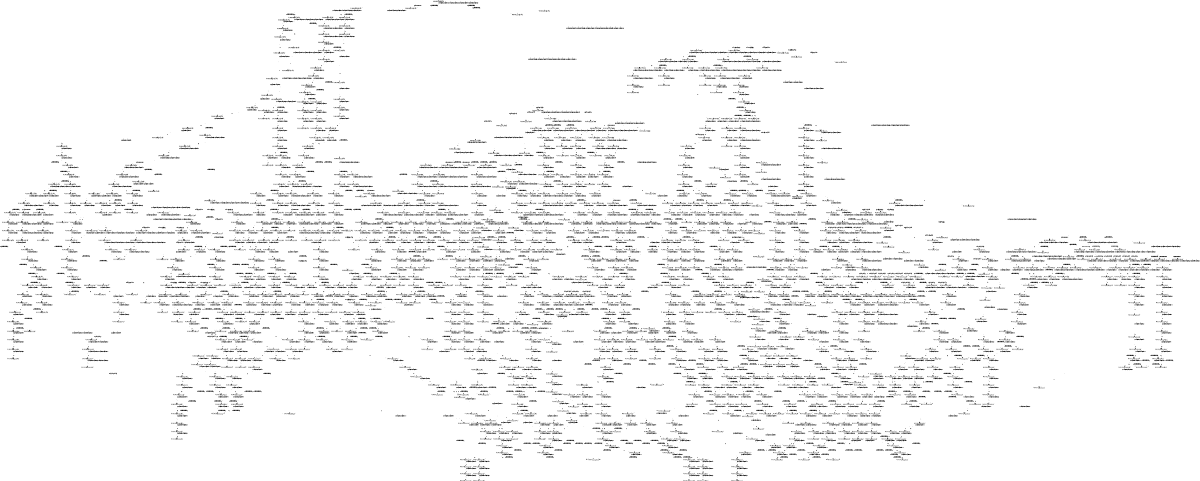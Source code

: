 digraph MDP {
size="8,5"
node [shape=box];
0 -> n0_0 [ arrowhead=none,label="0:r0_WayPoint13_WayPoint12.0r1_WayPoint18_WayPoint22.0r2_WayPoint30_WayPoint4.0r3_WayPoint25_WayPoint8.0" ];
n0_0 [ shape=point,width=0.1,height=0.1,label="" ];
n0_0 -> 1 [ label="0.6400000000000001" ];
n0_0 -> 2 [ label="0.15999999999999998" ];
n0_0 -> 3 [ label="0.15999999999999998" ];
n0_0 -> 4 [ label="0.03999999999999998" ];
1 -> n1_0 [ arrowhead=none,label="0:r1_WayPoint22_WayPoint19.0r2_WayPoint4_WayPoint3.0r3_WayPoint8_WayPoint7.0" ];
n1_0 [ shape=point,width=0.1,height=0.1,label="" ];
n1_0 -> 5 [ label="0.8" ];
n1_0 -> 6 [ label="0.19999999999999996" ];
2 -> n2_0 [ arrowhead=none,label="0:r1_WayPoint22_WayPoint19.0r2_WayPoint4_WayPoint3.0r3_WayPoint8_WayPoint7.0r4_WayPoint6_WayPoint5.0r5_WayPoint15_WayPoint9.0r6_WayPoint11_WayPoint12.0" ];
n2_0 [ shape=point,width=0.1,height=0.1,label="" ];
n2_0 -> 16 [ label="0.04494382022471907" ];
n2_0 -> 17 [ label="0.04494382022471907" ];
n2_0 -> 18 [ label="0.011235955056179765" ];
n2_0 -> 14 [ label="0.7191011235955056" ];
n2_0 -> 15 [ label="0.17977528089887632" ];
3 -> n3_0 [ arrowhead=none,label="0:r2_WayPoint4_WayPoint3.0r3_WayPoint8_WayPoint7.0" ];
n3_0 [ shape=point,width=0.1,height=0.1,label="" ];
n3_0 -> 26 [ label="0.8" ];
n3_0 -> 27 [ label="0.19999999999999996" ];
4 -> n4_0 [ arrowhead=none,label="0:r2_WayPoint4_WayPoint3.0r3_WayPoint8_WayPoint9.0r4_WayPoint6_WayPoint5.0r5_WayPoint15_WayPoint22.0r6_WayPoint11_WayPoint12.0" ];
n4_0 [ shape=point,width=0.1,height=0.1,label="" ];
n4_0 -> 402 [ label="0.6259168704156481" ];
n4_0 -> 403 [ label="0.15647921760391198" ];
n4_0 -> 404 [ label="0.15647921760391198" ];
n4_0 -> 405 [ label="0.03911980440097798" ];
n4_0 -> 406 [ label="0.009779951100244494" ];
n4_0 -> 407 [ label="0.009779951100244494" ];
n4_0 -> 408 [ label="0.0024449877750611225" ];
5 -> n5_0 [ arrowhead=none,label="0:r1_WayPoint19_WayPoint21.0r2_WayPoint3_WayPoint2.0r3_WayPoint7_WayPoint2.0" ];
n5_0 [ shape=point,width=0.1,height=0.1,label="" ];
n5_0 -> 7 [ label="0.8" ];
n5_0 -> 8 [ label="0.19999999999999996" ];
6 -> n6_0 [ arrowhead=none,label="0:r3_WayPoint7_WayPoint2.0" ];
n6_0 [ shape=point,width=0.1,height=0.1,label="" ];
n6_0 -> 178 [ label="1.0" ];
7 -> n7_0 [ arrowhead=none,label="0:r1_WayPoint21_WayPoint19.0r2_WayPoint2_WayPoint7.0r3_WayPoint2_WayPoint27.0" ];
n7_0 [ shape=point,width=0.1,height=0.1,label="" ];
n7_0 -> 9 [ label="1.0" ];
8 -> n8_0 [ arrowhead=none,label="0:r2_WayPoint2_WayPoint7.0r3_WayPoint2_WayPoint27.0" ];
n8_0 [ shape=point,width=0.1,height=0.1,label="" ];
n8_0 -> 28 [ label="1.0" ];
9 -> n9_0 [ arrowhead=none,label="0:r1_WayPoint19_WayPoint20.0r2_WayPoint7_WayPoint8.0r3_WayPoint27_WayPoint28.0" ];
n9_0 [ shape=point,width=0.1,height=0.1,label="" ];
n9_0 -> 10 [ label="1.0" ];
10 -> n10_0 [ arrowhead=none,label="0:r1_WayPoint20_WayPoint23.0r2_WayPoint8_WayPoint9.0" ];
n10_0 [ shape=point,width=0.1,height=0.1,label="" ];
n10_0 -> 11 [ label="0.8" ];
n10_0 -> 12 [ label="0.19999999999999996" ];
11 -> n11_0 [ arrowhead=none,label="0:r2_WayPoint9_WayPoint10.0" ];
n11_0 [ shape=point,width=0.1,height=0.1,label="" ];
n11_0 -> 13 [ label="1.0" ];
12 -> n12_0 [ arrowhead=none,label="0:r3_WayPoint28_WayPoint27.0" ];
n12_0 [ shape=point,width=0.1,height=0.1,label="" ];
n12_0 -> 368 [ label="1.0" ];
14 -> n14_0 [ arrowhead=none,label="0:r1_WayPoint19_WayPoint21.0r2_WayPoint3_WayPoint2.0r3_WayPoint7_WayPoint2.0r4_WayPoint5_WayPoint4.0r5_WayPoint9_WayPoint10.0" ];
n14_0 [ shape=point,width=0.1,height=0.1,label="" ];
n14_0 -> 19 [ label="0.8" ];
n14_0 -> 20 [ label="0.19999999999999996" ];
15 -> n15_0 [ arrowhead=none,label="0:r1_WayPoint19_WayPoint21.0r3_WayPoint7_WayPoint2.0r4_WayPoint5_WayPoint4.0r5_WayPoint9_WayPoint10.0" ];
n15_0 [ shape=point,width=0.1,height=0.1,label="" ];
n15_0 -> 880 [ label="0.8" ];
n15_0 -> 881 [ label="0.19999999999999996" ];
16 -> n16_0 [ arrowhead=none,label="0:r1_WayPoint19_WayPoint21.0r3_WayPoint7_WayPoint2.0" ];
n16_0 [ shape=point,width=0.1,height=0.1,label="" ];
n16_0 -> 1185 [ label="0.8" ];
n16_0 -> 1186 [ label="0.19999999999999996" ];
17 -> n17_0 [ arrowhead=none,label="0:r1_WayPoint19_WayPoint21.0r3_WayPoint7_WayPoint8.0r4_WayPoint5_WayPoint4.0r5_WayPoint9_WayPoint10.0" ];
n17_0 [ shape=point,width=0.1,height=0.1,label="" ];
n17_0 -> 937 [ label="0.8" ];
n17_0 -> 938 [ label="0.19999999999999996" ];
18 -> n18_0 [ arrowhead=none,label="0:r1_WayPoint19_WayPoint21.0r3_WayPoint7_WayPoint2.0" ];
n18_0 [ shape=point,width=0.1,height=0.1,label="" ];
n18_0 -> 1234 [ label="0.8" ];
n18_0 -> 1235 [ label="0.19999999999999996" ];
19 -> n19_0 [ arrowhead=none,label="0:r1_WayPoint21_WayPoint19.0r2_WayPoint2_WayPoint27.0r3_WayPoint2_WayPoint27.0r4_WayPoint4_WayPoint3.0" ];
n19_0 [ shape=point,width=0.1,height=0.1,label="" ];
n19_0 -> 21 [ label="0.8" ];
n19_0 -> 22 [ label="0.19999999999999996" ];
20 -> n20_0 [ arrowhead=none,label="0:r2_WayPoint2_WayPoint7.0r3_WayPoint2_WayPoint27.0" ];
n20_0 [ shape=point,width=0.1,height=0.1,label="" ];
n20_0 -> 925 [ label="1.0" ];
21 -> n21_0 [ arrowhead=none,label="0:r1_WayPoint19_WayPoint20.0r2_WayPoint27_WayPoint28.0r3_WayPoint27_WayPoint28.0r4_WayPoint3_WayPoint2.0" ];
n21_0 [ shape=point,width=0.1,height=0.1,label="" ];
n21_0 -> 23 [ label="1.0" ];
22 -> n22_0 [ arrowhead=none,label="0:r1_WayPoint19_WayPoint20.0r2_WayPoint27_WayPoint28.0" ];
n22_0 [ shape=point,width=0.1,height=0.1,label="" ];
n22_0 -> 935 [ label="1.0" ];
23 -> n23_0 [ arrowhead=none,label="0:r1_WayPoint20_WayPoint23.0r4_WayPoint2_WayPoint27.0" ];
n23_0 [ shape=point,width=0.1,height=0.1,label="" ];
n23_0 -> 24 [ label="1.0" ];
24 -> n24_0 [ arrowhead=none,label="0:r4_WayPoint27_WayPoint28.0" ];
n24_0 [ shape=point,width=0.1,height=0.1,label="" ];
n24_0 -> 25 [ label="1.0" ];
26 -> n26_0 [ arrowhead=none,label="0:r2_WayPoint3_WayPoint2.0r3_WayPoint7_WayPoint2.0" ];
n26_0 [ shape=point,width=0.1,height=0.1,label="" ];
n26_0 -> 8 [ label="1.0" ];
27 -> n27_0 [ arrowhead=none,label="0:r3_WayPoint7_WayPoint2.0" ];
n27_0 [ shape=point,width=0.1,height=0.1,label="" ];
n27_0 -> 42 [ label="1.0" ];
28 -> n28_0 [ arrowhead=none,label="0:r2_WayPoint7_WayPoint8.0r3_WayPoint27_WayPoint28.0" ];
n28_0 [ shape=point,width=0.1,height=0.1,label="" ];
n28_0 -> 29 [ label="1.0" ];
29 -> n29_0 [ arrowhead=none,label="0:r2_WayPoint8_WayPoint9.0" ];
n29_0 [ shape=point,width=0.1,height=0.1,label="" ];
n29_0 -> 30 [ label="0.8" ];
n29_0 -> 31 [ label="0.19999999999999996" ];
30 -> n30_0 [ arrowhead=none,label="0:r2_WayPoint9_WayPoint10.0" ];
n30_0 [ shape=point,width=0.1,height=0.1,label="" ];
n30_0 -> 32 [ label="1.0" ];
31 -> n31_0 [ arrowhead=none,label="0:r3_WayPoint28_WayPoint27.0" ];
n31_0 [ shape=point,width=0.1,height=0.1,label="" ];
n31_0 -> 44 [ label="1.0" ];
32 -> n32_0 [ arrowhead=none,label="0:r2_WayPoint10_WayPoint9.0" ];
n32_0 [ shape=point,width=0.1,height=0.1,label="" ];
n32_0 -> 33 [ label="0.8" ];
n32_0 -> 34 [ label="0.19999999999999996" ];
33 -> n33_0 [ arrowhead=none,label="0:r2_WayPoint9_WayPoint15.0" ];
n33_0 [ shape=point,width=0.1,height=0.1,label="" ];
n33_0 -> 35 [ label="1.0" ];
34 -> n34_0 [ arrowhead=none,label="0:r3_WayPoint28_WayPoint27.0" ];
n34_0 [ shape=point,width=0.1,height=0.1,label="" ];
n34_0 -> 174 [ label="1.0" ];
35 -> n35_0 [ arrowhead=none,label="0:r2_WayPoint15_WayPoint22.0" ];
n35_0 [ shape=point,width=0.1,height=0.1,label="" ];
n35_0 -> 34 [ label="0.19999999999999996" ];
n35_0 -> 36 [ label="0.8" ];
36 -> n36_0 [ arrowhead=none,label="0:r2_WayPoint22_WayPoint19.0" ];
n36_0 [ shape=point,width=0.1,height=0.1,label="" ];
n36_0 -> 37 [ label="1.0" ];
37 -> n37_0 [ arrowhead=none,label="0:r2_WayPoint19_WayPoint21.0" ];
n37_0 [ shape=point,width=0.1,height=0.1,label="" ];
n37_0 -> 34 [ label="0.19999999999999996" ];
n37_0 -> 38 [ label="0.8" ];
38 -> n38_0 [ arrowhead=none,label="0:r2_WayPoint21_WayPoint19.0" ];
n38_0 [ shape=point,width=0.1,height=0.1,label="" ];
n38_0 -> 39 [ label="1.0" ];
39 -> n39_0 [ arrowhead=none,label="0:r2_WayPoint19_WayPoint20.0" ];
n39_0 [ shape=point,width=0.1,height=0.1,label="" ];
n39_0 -> 40 [ label="1.0" ];
40 -> n40_0 [ arrowhead=none,label="0:r2_WayPoint20_WayPoint23.0" ];
n40_0 [ shape=point,width=0.1,height=0.1,label="" ];
n40_0 -> 41 [ label="1.0" ];
42 -> n42_0 [ arrowhead=none,label="0:r3_WayPoint2_WayPoint27.0" ];
n42_0 [ shape=point,width=0.1,height=0.1,label="" ];
n42_0 -> 43 [ label="1.0" ];
43 -> n43_0 [ arrowhead=none,label="0:r3_WayPoint27_WayPoint28.0" ];
n43_0 [ shape=point,width=0.1,height=0.1,label="" ];
n43_0 -> 31 [ label="1.0" ];
44 -> n44_0 [ arrowhead=none,label="0:r3_WayPoint27_WayPoint2.0" ];
n44_0 [ shape=point,width=0.1,height=0.1,label="" ];
n44_0 -> 45 [ label="1.0" ];
45 -> n45_0 [ arrowhead=none,label="0:r3_WayPoint2_WayPoint7.0" ];
n45_0 [ shape=point,width=0.1,height=0.1,label="" ];
n45_0 -> 46 [ label="1.0" ];
46 -> n46_0 [ arrowhead=none,label="0:r3_WayPoint7_WayPoint8.0" ];
n46_0 [ shape=point,width=0.1,height=0.1,label="" ];
n46_0 -> 47 [ label="1.0" ];
47 -> n47_0 [ arrowhead=none,label="0:r3_WayPoint8_WayPoint9.0" ];
n47_0 [ shape=point,width=0.1,height=0.1,label="" ];
n47_0 -> 48 [ label="0.8" ];
n47_0 -> 49 [ label="0.19999999999999996" ];
48 -> n48_0 [ arrowhead=none,label="0:r3_WayPoint9_WayPoint10.0" ];
n48_0 [ shape=point,width=0.1,height=0.1,label="" ];
n48_0 -> 50 [ label="1.0" ];
49 -> n49_0 [ arrowhead=none,label="0:r4_WayPoint6_WayPoint5.0r5_WayPoint15_WayPoint22.0" ];
n49_0 [ shape=point,width=0.1,height=0.1,label="" ];
n49_0 -> 60 [ label="0.8" ];
n49_0 -> 61 [ label="0.19999999999999996" ];
50 -> n50_0 [ arrowhead=none,label="0:r3_WayPoint10_WayPoint9.0" ];
n50_0 [ shape=point,width=0.1,height=0.1,label="" ];
n50_0 -> 51 [ label="0.8" ];
n50_0 -> 52 [ label="0.19999999999999996" ];
51 -> n51_0 [ arrowhead=none,label="0:r3_WayPoint9_WayPoint15.0" ];
n51_0 [ shape=point,width=0.1,height=0.1,label="" ];
n51_0 -> 53 [ label="1.0" ];
52 -> n52_0 [ arrowhead=none,label="0:r4_WayPoint6_WayPoint5.0r5_WayPoint15_WayPoint22.0" ];
n52_0 [ shape=point,width=0.1,height=0.1,label="" ];
n52_0 -> 158 [ label="0.8" ];
n52_0 -> 159 [ label="0.19999999999999996" ];
53 -> n53_0 [ arrowhead=none,label="0:r3_WayPoint15_WayPoint22.0" ];
n53_0 [ shape=point,width=0.1,height=0.1,label="" ];
n53_0 -> 52 [ label="0.19999999999999996" ];
n53_0 -> 54 [ label="0.8" ];
54 -> n54_0 [ arrowhead=none,label="0:r3_WayPoint22_WayPoint19.0" ];
n54_0 [ shape=point,width=0.1,height=0.1,label="" ];
n54_0 -> 55 [ label="1.0" ];
55 -> n55_0 [ arrowhead=none,label="0:r3_WayPoint19_WayPoint21.0" ];
n55_0 [ shape=point,width=0.1,height=0.1,label="" ];
n55_0 -> 52 [ label="0.19999999999999996" ];
n55_0 -> 56 [ label="0.8" ];
56 -> n56_0 [ arrowhead=none,label="0:r3_WayPoint21_WayPoint19.0" ];
n56_0 [ shape=point,width=0.1,height=0.1,label="" ];
n56_0 -> 57 [ label="1.0" ];
57 -> n57_0 [ arrowhead=none,label="0:r3_WayPoint19_WayPoint20.0" ];
n57_0 [ shape=point,width=0.1,height=0.1,label="" ];
n57_0 -> 58 [ label="1.0" ];
58 -> n58_0 [ arrowhead=none,label="0:r3_WayPoint20_WayPoint23.0" ];
n58_0 [ shape=point,width=0.1,height=0.1,label="" ];
n58_0 -> 59 [ label="1.0" ];
60 -> n60_0 [ arrowhead=none,label="0:r4_WayPoint5_WayPoint4.0r5_WayPoint22_WayPoint19.0" ];
n60_0 [ shape=point,width=0.1,height=0.1,label="" ];
n60_0 -> 62 [ label="1.0" ];
61 -> n61_0 [ arrowhead=none,label="0:r4_WayPoint5_WayPoint4.0" ];
n61_0 [ shape=point,width=0.1,height=0.1,label="" ];
n61_0 -> 73 [ label="1.0" ];
62 -> n62_0 [ arrowhead=none,label="0:r4_WayPoint4_WayPoint3.0r5_WayPoint19_WayPoint21.0" ];
n62_0 [ shape=point,width=0.1,height=0.1,label="" ];
n62_0 -> 64 [ label="0.15999999999999998" ];
n62_0 -> 65 [ label="0.15999999999999998" ];
n62_0 -> 66 [ label="0.03999999999999998" ];
n62_0 -> 63 [ label="0.6400000000000001" ];
63 -> n63_0 [ arrowhead=none,label="0:r4_WayPoint3_WayPoint2.0r5_WayPoint21_WayPoint19.0" ];
n63_0 [ shape=point,width=0.1,height=0.1,label="" ];
n63_0 -> 67 [ label="1.0" ];
64 -> n64_0 [ arrowhead=none,label="0:r5_WayPoint21_WayPoint19.0r6_WayPoint11_WayPoint9.0" ];
n64_0 [ shape=point,width=0.1,height=0.1,label="" ];
n64_0 -> 120 [ label="0.8" ];
n64_0 -> 121 [ label="0.19999999999999996" ];
65 -> n65_0 [ arrowhead=none,label="0:r4_WayPoint3_WayPoint2.0" ];
n65_0 [ shape=point,width=0.1,height=0.1,label="" ];
n65_0 -> 74 [ label="1.0" ];
66 -> n66_0 [ arrowhead=none,label="0:r6_WayPoint11_WayPoint9.0" ];
n66_0 [ shape=point,width=0.1,height=0.1,label="" ];
n66_0 -> 144 [ label="0.8" ];
n66_0 -> 145 [ label="0.19999999999999996" ];
67 -> n67_0 [ arrowhead=none,label="0:r4_WayPoint2_WayPoint7.0r5_WayPoint19_WayPoint20.0" ];
n67_0 [ shape=point,width=0.1,height=0.1,label="" ];
n67_0 -> 68 [ label="1.0" ];
68 -> n68_0 [ arrowhead=none,label="0:r4_WayPoint7_WayPoint8.0r5_WayPoint20_WayPoint23.0" ];
n68_0 [ shape=point,width=0.1,height=0.1,label="" ];
n68_0 -> 69 [ label="1.0" ];
69 -> n69_0 [ arrowhead=none,label="0:r4_WayPoint8_WayPoint9.0" ];
n69_0 [ shape=point,width=0.1,height=0.1,label="" ];
n69_0 -> 70 [ label="0.8" ];
n69_0 -> 71 [ label="0.19999999999999996" ];
70 -> n70_0 [ arrowhead=none,label="0:r4_WayPoint9_WayPoint10.0" ];
n70_0 [ shape=point,width=0.1,height=0.1,label="" ];
n70_0 -> 72 [ label="1.0" ];
71 -> n71_0 [ arrowhead=none,label="0:r6_WayPoint11_WayPoint9.0" ];
n71_0 [ shape=point,width=0.1,height=0.1,label="" ];
n71_0 -> 125 [ label="0.19999999999999996" ];
n71_0 -> 143 [ label="0.8" ];
73 -> n73_0 [ arrowhead=none,label="0:r4_WayPoint4_WayPoint3.0" ];
n73_0 [ shape=point,width=0.1,height=0.1,label="" ];
n73_0 -> 65 [ label="0.8" ];
n73_0 -> 66 [ label="0.19999999999999996" ];
74 -> n74_0 [ arrowhead=none,label="0:r4_WayPoint2_WayPoint7.0" ];
n74_0 [ shape=point,width=0.1,height=0.1,label="" ];
n74_0 -> 75 [ label="1.0" ];
75 -> n75_0 [ arrowhead=none,label="0:r4_WayPoint7_WayPoint8.0" ];
n75_0 [ shape=point,width=0.1,height=0.1,label="" ];
n75_0 -> 76 [ label="1.0" ];
76 -> n76_0 [ arrowhead=none,label="0:r4_WayPoint8_WayPoint9.0" ];
n76_0 [ shape=point,width=0.1,height=0.1,label="" ];
n76_0 -> 66 [ label="0.19999999999999996" ];
n76_0 -> 77 [ label="0.8" ];
77 -> n77_0 [ arrowhead=none,label="0:r4_WayPoint9_WayPoint10.0" ];
n77_0 [ shape=point,width=0.1,height=0.1,label="" ];
n77_0 -> 78 [ label="1.0" ];
78 -> n78_0 [ arrowhead=none,label="0:r4_WayPoint10_WayPoint9.0" ];
n78_0 [ shape=point,width=0.1,height=0.1,label="" ];
n78_0 -> 80 [ label="0.19999999999999996" ];
n78_0 -> 79 [ label="0.8" ];
79 -> n79_0 [ arrowhead=none,label="0:r4_WayPoint9_WayPoint15.0" ];
n79_0 [ shape=point,width=0.1,height=0.1,label="" ];
n79_0 -> 81 [ label="1.0" ];
80 -> n80_0 [ arrowhead=none,label="0:r6_WayPoint11_WayPoint9.0" ];
n80_0 [ shape=point,width=0.1,height=0.1,label="" ];
n80_0 -> 88 [ label="0.8" ];
n80_0 -> 89 [ label="0.19999999999999996" ];
81 -> n81_0 [ arrowhead=none,label="0:r4_WayPoint15_WayPoint22.0" ];
n81_0 [ shape=point,width=0.1,height=0.1,label="" ];
n81_0 -> 80 [ label="0.19999999999999996" ];
n81_0 -> 82 [ label="0.8" ];
82 -> n82_0 [ arrowhead=none,label="0:r4_WayPoint22_WayPoint19.0" ];
n82_0 [ shape=point,width=0.1,height=0.1,label="" ];
n82_0 -> 83 [ label="1.0" ];
83 -> n83_0 [ arrowhead=none,label="0:r4_WayPoint19_WayPoint21.0" ];
n83_0 [ shape=point,width=0.1,height=0.1,label="" ];
n83_0 -> 80 [ label="0.19999999999999996" ];
n83_0 -> 84 [ label="0.8" ];
84 -> n84_0 [ arrowhead=none,label="0:r4_WayPoint21_WayPoint19.0" ];
n84_0 [ shape=point,width=0.1,height=0.1,label="" ];
n84_0 -> 85 [ label="1.0" ];
85 -> n85_0 [ arrowhead=none,label="0:r4_WayPoint19_WayPoint20.0" ];
n85_0 [ shape=point,width=0.1,height=0.1,label="" ];
n85_0 -> 86 [ label="1.0" ];
86 -> n86_0 [ arrowhead=none,label="0:r4_WayPoint20_WayPoint23.0" ];
n86_0 [ shape=point,width=0.1,height=0.1,label="" ];
n86_0 -> 87 [ label="1.0" ];
88 -> n88_0 [ arrowhead=none,label="0:r6_WayPoint9_WayPoint15.0" ];
n88_0 [ shape=point,width=0.1,height=0.1,label="" ];
n88_0 -> 90 [ label="1.0" ];
89 -> n89_0 [ arrowhead=none,label="0:r7_WayPoint29_WayPoint3.0" ];
n89_0 [ shape=point,width=0.1,height=0.1,label="" ];
n89_0 -> 97 [ label="0.8" ];
n89_0 -> 98 [ label="0.19999999999999996" ];
90 -> n90_0 [ arrowhead=none,label="0:r6_WayPoint15_WayPoint22.0" ];
n90_0 [ shape=point,width=0.1,height=0.1,label="" ];
n90_0 -> 89 [ label="0.19999999999999996" ];
n90_0 -> 91 [ label="0.8" ];
91 -> n91_0 [ arrowhead=none,label="0:r6_WayPoint22_WayPoint19.0" ];
n91_0 [ shape=point,width=0.1,height=0.1,label="" ];
n91_0 -> 92 [ label="1.0" ];
92 -> n92_0 [ arrowhead=none,label="0:r6_WayPoint19_WayPoint21.0" ];
n92_0 [ shape=point,width=0.1,height=0.1,label="" ];
n92_0 -> 89 [ label="0.19999999999999996" ];
n92_0 -> 93 [ label="0.8" ];
93 -> n93_0 [ arrowhead=none,label="0:r6_WayPoint21_WayPoint19.0" ];
n93_0 [ shape=point,width=0.1,height=0.1,label="" ];
n93_0 -> 94 [ label="1.0" ];
94 -> n94_0 [ arrowhead=none,label="0:r6_WayPoint19_WayPoint20.0" ];
n94_0 [ shape=point,width=0.1,height=0.1,label="" ];
n94_0 -> 95 [ label="1.0" ];
95 -> n95_0 [ arrowhead=none,label="0:r6_WayPoint20_WayPoint23.0" ];
n95_0 [ shape=point,width=0.1,height=0.1,label="" ];
n95_0 -> 96 [ label="1.0" ];
97 -> n97_0 [ arrowhead=none,label="0:r7_WayPoint3_WayPoint2.0" ];
n97_0 [ shape=point,width=0.1,height=0.1,label="" ];
n97_0 -> 99 [ label="1.0" ];
98 -> n98_0 [ arrowhead=none,label="0:r0_WayPoint12_WayPoint11.0" ];
n98_0 [ shape=point,width=0.1,height=0.1,label="" ];
n98_0 -> 110 [ label="0.8" ];
n98_0 -> 111 [ label="0.19999999999999996" ];
99 -> n99_0 [ arrowhead=none,label="0:r7_WayPoint2_WayPoint7.0" ];
n99_0 [ shape=point,width=0.1,height=0.1,label="" ];
n99_0 -> 100 [ label="1.0" ];
99 -> n99_1 [ arrowhead=none,label="1:r7_WayPoint2_WayPoint27.0" ];
n99_1 [ shape=point,width=0.1,height=0.1,label="" ];
n99_1 -> 366 [ label="1.0" ];
100 -> n100_0 [ arrowhead=none,label="0:r7_WayPoint7_WayPoint8.0" ];
n100_0 [ shape=point,width=0.1,height=0.1,label="" ];
n100_0 -> 101 [ label="1.0" ];
101 -> n101_0 [ arrowhead=none,label="0:r7_WayPoint8_WayPoint9.0" ];
n101_0 [ shape=point,width=0.1,height=0.1,label="" ];
n101_0 -> 98 [ label="0.19999999999999996" ];
n101_0 -> 102 [ label="0.8" ];
102 -> n102_0 [ arrowhead=none,label="0:r7_WayPoint9_WayPoint15.0" ];
n102_0 [ shape=point,width=0.1,height=0.1,label="" ];
n102_0 -> 103 [ label="1.0" ];
103 -> n103_0 [ arrowhead=none,label="0:r7_WayPoint15_WayPoint22.0" ];
n103_0 [ shape=point,width=0.1,height=0.1,label="" ];
n103_0 -> 98 [ label="0.19999999999999996" ];
n103_0 -> 104 [ label="0.8" ];
104 -> n104_0 [ arrowhead=none,label="0:r7_WayPoint22_WayPoint19.0" ];
n104_0 [ shape=point,width=0.1,height=0.1,label="" ];
n104_0 -> 105 [ label="1.0" ];
105 -> n105_0 [ arrowhead=none,label="0:r7_WayPoint19_WayPoint21.0" ];
n105_0 [ shape=point,width=0.1,height=0.1,label="" ];
n105_0 -> 98 [ label="0.19999999999999996" ];
n105_0 -> 106 [ label="0.8" ];
106 -> n106_0 [ arrowhead=none,label="0:r7_WayPoint21_WayPoint19.0" ];
n106_0 [ shape=point,width=0.1,height=0.1,label="" ];
n106_0 -> 107 [ label="1.0" ];
107 -> n107_0 [ arrowhead=none,label="0:r7_WayPoint19_WayPoint20.0" ];
n107_0 [ shape=point,width=0.1,height=0.1,label="" ];
n107_0 -> 108 [ label="1.0" ];
108 -> n108_0 [ arrowhead=none,label="0:r7_WayPoint20_WayPoint23.0" ];
n108_0 [ shape=point,width=0.1,height=0.1,label="" ];
n108_0 -> 109 [ label="1.0" ];
110 -> n110_0 [ arrowhead=none,label="0:r0_WayPoint11_WayPoint9.0" ];
n110_0 [ shape=point,width=0.1,height=0.1,label="" ];
n110_0 -> 112 [ label="0.8" ];
n110_0 -> 111 [ label="0.19999999999999996" ];
112 -> n112_0 [ arrowhead=none,label="0:r0_WayPoint9_WayPoint15.0" ];
n112_0 [ shape=point,width=0.1,height=0.1,label="" ];
n112_0 -> 113 [ label="1.0" ];
113 -> n113_0 [ arrowhead=none,label="0:r0_WayPoint15_WayPoint22.0" ];
n113_0 [ shape=point,width=0.1,height=0.1,label="" ];
n113_0 -> 114 [ label="0.8" ];
n113_0 -> 111 [ label="0.19999999999999996" ];
114 -> n114_0 [ arrowhead=none,label="0:r0_WayPoint22_WayPoint19.0" ];
n114_0 [ shape=point,width=0.1,height=0.1,label="" ];
n114_0 -> 115 [ label="1.0" ];
115 -> n115_0 [ arrowhead=none,label="0:r0_WayPoint19_WayPoint21.0" ];
n115_0 [ shape=point,width=0.1,height=0.1,label="" ];
n115_0 -> 116 [ label="0.8" ];
n115_0 -> 111 [ label="0.19999999999999996" ];
116 -> n116_0 [ arrowhead=none,label="0:r0_WayPoint21_WayPoint19.0" ];
n116_0 [ shape=point,width=0.1,height=0.1,label="" ];
n116_0 -> 117 [ label="1.0" ];
117 -> n117_0 [ arrowhead=none,label="0:r0_WayPoint19_WayPoint20.0" ];
n117_0 [ shape=point,width=0.1,height=0.1,label="" ];
n117_0 -> 118 [ label="1.0" ];
118 -> n118_0 [ arrowhead=none,label="0:r0_WayPoint20_WayPoint23.0" ];
n118_0 [ shape=point,width=0.1,height=0.1,label="" ];
n118_0 -> 119 [ label="1.0" ];
120 -> n120_0 [ arrowhead=none,label="0:r5_WayPoint19_WayPoint20.0r6_WayPoint9_WayPoint10.0" ];
n120_0 [ shape=point,width=0.1,height=0.1,label="" ];
n120_0 -> 122 [ label="1.0" ];
121 -> n121_0 [ arrowhead=none,label="0:r5_WayPoint19_WayPoint20.0" ];
n121_0 [ shape=point,width=0.1,height=0.1,label="" ];
n121_0 -> 124 [ label="1.0" ];
122 -> n122_0 [ arrowhead=none,label="0:r5_WayPoint20_WayPoint23.0" ];
n122_0 [ shape=point,width=0.1,height=0.1,label="" ];
n122_0 -> 123 [ label="1.0" ];
124 -> n124_0 [ arrowhead=none,label="0:r5_WayPoint20_WayPoint23.0" ];
n124_0 [ shape=point,width=0.1,height=0.1,label="" ];
n124_0 -> 125 [ label="1.0" ];
125 -> n125_0 [ arrowhead=none,label="0:r5_WayPoint23_WayPoint20.0" ];
n125_0 [ shape=point,width=0.1,height=0.1,label="" ];
n125_0 -> 126 [ label="1.0" ];
126 -> n126_0 [ arrowhead=none,label="0:r5_WayPoint20_WayPoint22.0" ];
n126_0 [ shape=point,width=0.1,height=0.1,label="" ];
n126_0 -> 128 [ label="0.19999999999999996" ];
n126_0 -> 127 [ label="0.8" ];
127 -> n127_0 [ arrowhead=none,label="0:r5_WayPoint22_WayPoint15.0" ];
n127_0 [ shape=point,width=0.1,height=0.1,label="" ];
n127_0 -> 129 [ label="1.0" ];
128 -> n128_0 [ arrowhead=none,label="0:r7_WayPoint29_WayPoint3.0" ];
n128_0 [ shape=point,width=0.1,height=0.1,label="" ];
n128_0 -> 132 [ label="0.8" ];
n128_0 -> 133 [ label="0.19999999999999996" ];
129 -> n129_0 [ arrowhead=none,label="0:r5_WayPoint15_WayPoint9.0" ];
n129_0 [ shape=point,width=0.1,height=0.1,label="" ];
n129_0 -> 128 [ label="0.19999999999999996" ];
n129_0 -> 130 [ label="0.8" ];
130 -> n130_0 [ arrowhead=none,label="0:r5_WayPoint9_WayPoint10.0" ];
n130_0 [ shape=point,width=0.1,height=0.1,label="" ];
n130_0 -> 131 [ label="1.0" ];
132 -> n132_0 [ arrowhead=none,label="0:r7_WayPoint3_WayPoint2.0" ];
n132_0 [ shape=point,width=0.1,height=0.1,label="" ];
n132_0 -> 134 [ label="1.0" ];
133 -> n133_0 [ arrowhead=none,label="0:r0_WayPoint12_WayPoint11.0" ];
n133_0 [ shape=point,width=0.1,height=0.1,label="" ];
n133_0 -> 139 [ label="0.19999999999999996" ];
n133_0 -> 140 [ label="0.8" ];
134 -> n134_0 [ arrowhead=none,label="0:r7_WayPoint2_WayPoint7.0" ];
n134_0 [ shape=point,width=0.1,height=0.1,label="" ];
n134_0 -> 135 [ label="1.0" ];
135 -> n135_0 [ arrowhead=none,label="0:r7_WayPoint7_WayPoint8.0" ];
n135_0 [ shape=point,width=0.1,height=0.1,label="" ];
n135_0 -> 136 [ label="1.0" ];
136 -> n136_0 [ arrowhead=none,label="0:r7_WayPoint8_WayPoint9.0" ];
n136_0 [ shape=point,width=0.1,height=0.1,label="" ];
n136_0 -> 133 [ label="0.19999999999999996" ];
n136_0 -> 137 [ label="0.8" ];
137 -> n137_0 [ arrowhead=none,label="0:r7_WayPoint9_WayPoint10.0" ];
n137_0 [ shape=point,width=0.1,height=0.1,label="" ];
n137_0 -> 138 [ label="1.0" ];
140 -> n140_0 [ arrowhead=none,label="0:r0_WayPoint11_WayPoint9.0" ];
n140_0 [ shape=point,width=0.1,height=0.1,label="" ];
n140_0 -> 139 [ label="0.19999999999999996" ];
n140_0 -> 141 [ label="0.8" ];
141 -> n141_0 [ arrowhead=none,label="0:r0_WayPoint9_WayPoint10.0" ];
n141_0 [ shape=point,width=0.1,height=0.1,label="" ];
n141_0 -> 142 [ label="1.0" ];
143 -> n143_0 [ arrowhead=none,label="0:r6_WayPoint9_WayPoint10.0" ];
n143_0 [ shape=point,width=0.1,height=0.1,label="" ];
n143_0 -> 123 [ label="1.0" ];
144 -> n144_0 [ arrowhead=none,label="0:r6_WayPoint9_WayPoint10.0" ];
n144_0 [ shape=point,width=0.1,height=0.1,label="" ];
n144_0 -> 146 [ label="1.0" ];
145 -> n145_0 [ arrowhead=none,label="0:r7_WayPoint29_WayPoint3.0" ];
n145_0 [ shape=point,width=0.1,height=0.1,label="" ];
n145_0 -> 147 [ label="0.8" ];
n145_0 -> 148 [ label="0.19999999999999996" ];
146 -> n146_0 [ arrowhead=none,label="0:r6_WayPoint10_WayPoint9.0" ];
n146_0 [ shape=point,width=0.1,height=0.1,label="" ];
n146_0 -> 88 [ label="0.8" ];
n146_0 -> 89 [ label="0.19999999999999996" ];
147 -> n147_0 [ arrowhead=none,label="0:r7_WayPoint3_WayPoint2.0" ];
n147_0 [ shape=point,width=0.1,height=0.1,label="" ];
n147_0 -> 149 [ label="1.0" ];
148 -> n148_0 [ arrowhead=none,label="0:r0_WayPoint12_WayPoint11.0" ];
n148_0 [ shape=point,width=0.1,height=0.1,label="" ];
n148_0 -> 154 [ label="0.8" ];
n148_0 -> 155 [ label="0.19999999999999996" ];
149 -> n149_0 [ arrowhead=none,label="0:r7_WayPoint2_WayPoint7.0" ];
n149_0 [ shape=point,width=0.1,height=0.1,label="" ];
n149_0 -> 150 [ label="1.0" ];
149 -> n149_1 [ arrowhead=none,label="1:r7_WayPoint2_WayPoint27.0" ];
n149_1 [ shape=point,width=0.1,height=0.1,label="" ];
n149_1 -> 280 [ label="1.0" ];
150 -> n150_0 [ arrowhead=none,label="0:r7_WayPoint7_WayPoint8.0" ];
n150_0 [ shape=point,width=0.1,height=0.1,label="" ];
n150_0 -> 151 [ label="1.0" ];
151 -> n151_0 [ arrowhead=none,label="0:r7_WayPoint8_WayPoint9.0" ];
n151_0 [ shape=point,width=0.1,height=0.1,label="" ];
n151_0 -> 148 [ label="0.19999999999999996" ];
n151_0 -> 152 [ label="0.8" ];
152 -> n152_0 [ arrowhead=none,label="0:r7_WayPoint9_WayPoint10.0" ];
n152_0 [ shape=point,width=0.1,height=0.1,label="" ];
n152_0 -> 153 [ label="1.0" ];
153 -> n153_0 [ arrowhead=none,label="0:r7_WayPoint10_WayPoint9.0" ];
n153_0 [ shape=point,width=0.1,height=0.1,label="" ];
n153_0 -> 98 [ label="0.19999999999999996" ];
n153_0 -> 102 [ label="0.8" ];
154 -> n154_0 [ arrowhead=none,label="0:r0_WayPoint11_WayPoint9.0" ];
n154_0 [ shape=point,width=0.1,height=0.1,label="" ];
n154_0 -> 155 [ label="0.19999999999999996" ];
n154_0 -> 156 [ label="0.8" ];
156 -> n156_0 [ arrowhead=none,label="0:r0_WayPoint9_WayPoint10.0" ];
n156_0 [ shape=point,width=0.1,height=0.1,label="" ];
n156_0 -> 157 [ label="1.0" ];
157 -> n157_0 [ arrowhead=none,label="0:r0_WayPoint10_WayPoint9.0" ];
n157_0 [ shape=point,width=0.1,height=0.1,label="" ];
n157_0 -> 112 [ label="0.8" ];
n157_0 -> 111 [ label="0.19999999999999996" ];
158 -> n158_0 [ arrowhead=none,label="0:r4_WayPoint5_WayPoint4.0r5_WayPoint22_WayPoint19.0" ];
n158_0 [ shape=point,width=0.1,height=0.1,label="" ];
n158_0 -> 160 [ label="1.0" ];
159 -> n159_0 [ arrowhead=none,label="0:r4_WayPoint5_WayPoint4.0" ];
n159_0 [ shape=point,width=0.1,height=0.1,label="" ];
n159_0 -> 167 [ label="1.0" ];
160 -> n160_0 [ arrowhead=none,label="0:r4_WayPoint4_WayPoint3.0r5_WayPoint19_WayPoint21.0" ];
n160_0 [ shape=point,width=0.1,height=0.1,label="" ];
n160_0 -> 80 [ label="0.03999999999999998" ];
n160_0 -> 161 [ label="0.6400000000000001" ];
n160_0 -> 162 [ label="0.15999999999999998" ];
n160_0 -> 163 [ label="0.15999999999999998" ];
161 -> n161_0 [ arrowhead=none,label="0:r4_WayPoint3_WayPoint2.0r5_WayPoint21_WayPoint19.0" ];
n161_0 [ shape=point,width=0.1,height=0.1,label="" ];
n161_0 -> 164 [ label="1.0" ];
162 -> n162_0 [ arrowhead=none,label="0:r5_WayPoint21_WayPoint19.0" ];
n162_0 [ shape=point,width=0.1,height=0.1,label="" ];
n162_0 -> 171 [ label="1.0" ];
163 -> n163_0 [ arrowhead=none,label="0:r4_WayPoint3_WayPoint2.0" ];
n163_0 [ shape=point,width=0.1,height=0.1,label="" ];
n163_0 -> 168 [ label="1.0" ];
164 -> n164_0 [ arrowhead=none,label="0:r4_WayPoint2_WayPoint27.0r5_WayPoint19_WayPoint20.0" ];
n164_0 [ shape=point,width=0.1,height=0.1,label="" ];
n164_0 -> 165 [ label="1.0" ];
165 -> n165_0 [ arrowhead=none,label="0:r4_WayPoint27_WayPoint28.0r5_WayPoint20_WayPoint23.0" ];
n165_0 [ shape=point,width=0.1,height=0.1,label="" ];
n165_0 -> 166 [ label="1.0" ];
167 -> n167_0 [ arrowhead=none,label="0:r4_WayPoint4_WayPoint3.0" ];
n167_0 [ shape=point,width=0.1,height=0.1,label="" ];
n167_0 -> 80 [ label="0.19999999999999996" ];
n167_0 -> 163 [ label="0.8" ];
168 -> n168_0 [ arrowhead=none,label="0:r4_WayPoint2_WayPoint7.0" ];
n168_0 [ shape=point,width=0.1,height=0.1,label="" ];
n168_0 -> 169 [ label="1.0" ];
169 -> n169_0 [ arrowhead=none,label="0:r4_WayPoint7_WayPoint8.0" ];
n169_0 [ shape=point,width=0.1,height=0.1,label="" ];
n169_0 -> 170 [ label="1.0" ];
170 -> n170_0 [ arrowhead=none,label="0:r4_WayPoint8_WayPoint9.0" ];
n170_0 [ shape=point,width=0.1,height=0.1,label="" ];
n170_0 -> 80 [ label="0.19999999999999996" ];
n170_0 -> 79 [ label="0.8" ];
171 -> n171_0 [ arrowhead=none,label="0:r5_WayPoint19_WayPoint20.0" ];
n171_0 [ shape=point,width=0.1,height=0.1,label="" ];
n171_0 -> 172 [ label="1.0" ];
172 -> n172_0 [ arrowhead=none,label="0:r5_WayPoint20_WayPoint23.0" ];
n172_0 [ shape=point,width=0.1,height=0.1,label="" ];
n172_0 -> 173 [ label="1.0" ];
174 -> n174_0 [ arrowhead=none,label="0:r3_WayPoint27_WayPoint2.0" ];
n174_0 [ shape=point,width=0.1,height=0.1,label="" ];
n174_0 -> 175 [ label="1.0" ];
175 -> n175_0 [ arrowhead=none,label="0:r3_WayPoint2_WayPoint7.0" ];
n175_0 [ shape=point,width=0.1,height=0.1,label="" ];
n175_0 -> 176 [ label="1.0" ];
176 -> n176_0 [ arrowhead=none,label="0:r3_WayPoint7_WayPoint8.0" ];
n176_0 [ shape=point,width=0.1,height=0.1,label="" ];
n176_0 -> 177 [ label="1.0" ];
177 -> n177_0 [ arrowhead=none,label="0:r3_WayPoint8_WayPoint9.0" ];
n177_0 [ shape=point,width=0.1,height=0.1,label="" ];
n177_0 -> 51 [ label="0.8" ];
n177_0 -> 52 [ label="0.19999999999999996" ];
178 -> n178_0 [ arrowhead=none,label="0:r3_WayPoint2_WayPoint27.0" ];
n178_0 [ shape=point,width=0.1,height=0.1,label="" ];
n178_0 -> 179 [ label="1.0" ];
179 -> n179_0 [ arrowhead=none,label="0:r3_WayPoint27_WayPoint28.0" ];
n179_0 [ shape=point,width=0.1,height=0.1,label="" ];
n179_0 -> 180 [ label="1.0" ];
180 -> n180_0 [ arrowhead=none,label="0:r3_WayPoint28_WayPoint27.0" ];
n180_0 [ shape=point,width=0.1,height=0.1,label="" ];
n180_0 -> 181 [ label="1.0" ];
181 -> n181_0 [ arrowhead=none,label="0:r3_WayPoint27_WayPoint2.0" ];
n181_0 [ shape=point,width=0.1,height=0.1,label="" ];
n181_0 -> 182 [ label="1.0" ];
182 -> n182_0 [ arrowhead=none,label="0:r3_WayPoint2_WayPoint7.0" ];
n182_0 [ shape=point,width=0.1,height=0.1,label="" ];
n182_0 -> 183 [ label="1.0" ];
183 -> n183_0 [ arrowhead=none,label="0:r3_WayPoint7_WayPoint8.0" ];
n183_0 [ shape=point,width=0.1,height=0.1,label="" ];
n183_0 -> 184 [ label="1.0" ];
184 -> n184_0 [ arrowhead=none,label="0:r3_WayPoint8_WayPoint9.0" ];
n184_0 [ shape=point,width=0.1,height=0.1,label="" ];
n184_0 -> 185 [ label="0.8" ];
n184_0 -> 186 [ label="0.19999999999999996" ];
185 -> n185_0 [ arrowhead=none,label="0:r3_WayPoint9_WayPoint10.0" ];
n185_0 [ shape=point,width=0.1,height=0.1,label="" ];
n185_0 -> 187 [ label="1.0" ];
186 -> n186_0 [ arrowhead=none,label="0:r4_WayPoint6_WayPoint5.0r5_WayPoint15_WayPoint22.0" ];
n186_0 [ shape=point,width=0.1,height=0.1,label="" ];
n186_0 -> 197 [ label="0.8" ];
n186_0 -> 198 [ label="0.19999999999999996" ];
187 -> n187_0 [ arrowhead=none,label="0:r3_WayPoint10_WayPoint9.0" ];
n187_0 [ shape=point,width=0.1,height=0.1,label="" ];
n187_0 -> 188 [ label="0.8" ];
n187_0 -> 189 [ label="0.19999999999999996" ];
188 -> n188_0 [ arrowhead=none,label="0:r3_WayPoint9_WayPoint15.0" ];
n188_0 [ shape=point,width=0.1,height=0.1,label="" ];
n188_0 -> 190 [ label="1.0" ];
189 -> n189_0 [ arrowhead=none,label="0:r4_WayPoint6_WayPoint5.0r5_WayPoint15_WayPoint22.0" ];
n189_0 [ shape=point,width=0.1,height=0.1,label="" ];
n189_0 -> 329 [ label="0.8" ];
n189_0 -> 330 [ label="0.19999999999999996" ];
190 -> n190_0 [ arrowhead=none,label="0:r3_WayPoint15_WayPoint22.0" ];
n190_0 [ shape=point,width=0.1,height=0.1,label="" ];
n190_0 -> 189 [ label="0.19999999999999996" ];
n190_0 -> 191 [ label="0.8" ];
191 -> n191_0 [ arrowhead=none,label="0:r3_WayPoint22_WayPoint19.0" ];
n191_0 [ shape=point,width=0.1,height=0.1,label="" ];
n191_0 -> 192 [ label="1.0" ];
192 -> n192_0 [ arrowhead=none,label="0:r3_WayPoint19_WayPoint21.0" ];
n192_0 [ shape=point,width=0.1,height=0.1,label="" ];
n192_0 -> 193 [ label="0.8" ];
n192_0 -> 189 [ label="0.19999999999999996" ];
193 -> n193_0 [ arrowhead=none,label="0:r3_WayPoint21_WayPoint19.0" ];
n193_0 [ shape=point,width=0.1,height=0.1,label="" ];
n193_0 -> 194 [ label="1.0" ];
194 -> n194_0 [ arrowhead=none,label="0:r3_WayPoint19_WayPoint20.0" ];
n194_0 [ shape=point,width=0.1,height=0.1,label="" ];
n194_0 -> 195 [ label="1.0" ];
195 -> n195_0 [ arrowhead=none,label="0:r3_WayPoint20_WayPoint23.0" ];
n195_0 [ shape=point,width=0.1,height=0.1,label="" ];
n195_0 -> 196 [ label="1.0" ];
197 -> n197_0 [ arrowhead=none,label="0:r4_WayPoint5_WayPoint4.0r5_WayPoint22_WayPoint19.0" ];
n197_0 [ shape=point,width=0.1,height=0.1,label="" ];
n197_0 -> 199 [ label="1.0" ];
198 -> n198_0 [ arrowhead=none,label="0:r1_WayPoint19_WayPoint21.0r4_WayPoint5_WayPoint4.0r6_WayPoint11_WayPoint9.0r7_WayPoint29_WayPoint3.0" ];
n198_0 [ shape=point,width=0.1,height=0.1,label="" ];
n198_0 -> 210 [ label="0.7191011235955056" ];
n198_0 -> 211 [ label="0.17977528089887632" ];
n198_0 -> 212 [ label="0.04494382022471907" ];
n198_0 -> 213 [ label="0.04494382022471907" ];
n198_0 -> 214 [ label="0.011235955056179765" ];
199 -> n199_0 [ arrowhead=none,label="0:r4_WayPoint4_WayPoint3.0r5_WayPoint19_WayPoint21.0" ];
n199_0 [ shape=point,width=0.1,height=0.1,label="" ];
n199_0 -> 200 [ label="0.6400000000000001" ];
n199_0 -> 201 [ label="0.15999999999999998" ];
n199_0 -> 202 [ label="0.15999999999999998" ];
n199_0 -> 203 [ label="0.03999999999999998" ];
200 -> n200_0 [ arrowhead=none,label="0:r4_WayPoint3_WayPoint2.0r5_WayPoint21_WayPoint19.0" ];
n200_0 [ shape=point,width=0.1,height=0.1,label="" ];
n200_0 -> 204 [ label="1.0" ];
201 -> n201_0 [ arrowhead=none,label="0:r5_WayPoint21_WayPoint19.0r6_WayPoint11_WayPoint9.0" ];
n201_0 [ shape=point,width=0.1,height=0.1,label="" ];
n201_0 -> 220 [ label="0.8" ];
n201_0 -> 221 [ label="0.19999999999999996" ];
202 -> n202_0 [ arrowhead=none,label="0:r1_WayPoint19_WayPoint21.0r4_WayPoint3_WayPoint2.0r6_WayPoint11_WayPoint9.0r7_WayPoint29_WayPoint3.0" ];
n202_0 [ shape=point,width=0.1,height=0.1,label="" ];
n202_0 -> 224 [ label="0.7191011235955056" ];
n202_0 -> 225 [ label="0.17977528089887632" ];
n202_0 -> 226 [ label="0.04494382022471907" ];
n202_0 -> 227 [ label="0.04494382022471907" ];
n202_0 -> 228 [ label="0.011235955056179765" ];
203 -> n203_0 [ arrowhead=none,label="0:r1_WayPoint19_WayPoint21.0r6_WayPoint11_WayPoint9.0r7_WayPoint29_WayPoint3.0" ];
n203_0 [ shape=point,width=0.1,height=0.1,label="" ];
n203_0 -> 275 [ label="0.7191011235955056" ];
n203_0 -> 147 [ label="0.04494382022471907" ];
n203_0 -> 276 [ label="0.17977528089887632" ];
n203_0 -> 148 [ label="0.011235955056179765" ];
n203_0 -> 277 [ label="0.04494382022471907" ];
204 -> n204_0 [ arrowhead=none,label="0:r4_WayPoint2_WayPoint7.0r5_WayPoint19_WayPoint20.0" ];
n204_0 [ shape=point,width=0.1,height=0.1,label="" ];
n204_0 -> 205 [ label="1.0" ];
205 -> n205_0 [ arrowhead=none,label="0:r4_WayPoint7_WayPoint8.0r5_WayPoint20_WayPoint23.0" ];
n205_0 [ shape=point,width=0.1,height=0.1,label="" ];
n205_0 -> 206 [ label="1.0" ];
206 -> n206_0 [ arrowhead=none,label="0:r4_WayPoint8_WayPoint9.0" ];
n206_0 [ shape=point,width=0.1,height=0.1,label="" ];
n206_0 -> 208 [ label="0.19999999999999996" ];
n206_0 -> 207 [ label="0.8" ];
207 -> n207_0 [ arrowhead=none,label="0:r4_WayPoint9_WayPoint10.0" ];
n207_0 [ shape=point,width=0.1,height=0.1,label="" ];
n207_0 -> 209 [ label="1.0" ];
208 -> n208_0 [ arrowhead=none,label="0:r6_WayPoint11_WayPoint9.0" ];
n208_0 [ shape=point,width=0.1,height=0.1,label="" ];
n208_0 -> 231 [ label="0.8" ];
n208_0 -> 232 [ label="0.19999999999999996" ];
210 -> n210_0 [ arrowhead=none,label="0:r1_WayPoint21_WayPoint19.0r4_WayPoint4_WayPoint3.0r6_WayPoint9_WayPoint10.0r7_WayPoint3_WayPoint2.0" ];
n210_0 [ shape=point,width=0.1,height=0.1,label="" ];
n210_0 -> 215 [ label="0.8" ];
n210_0 -> 216 [ label="0.19999999999999996" ];
211 -> n211_0 [ arrowhead=none,label="0:r4_WayPoint4_WayPoint3.0r6_WayPoint9_WayPoint10.0" ];
n211_0 [ shape=point,width=0.1,height=0.1,label="" ];
n211_0 -> 254 [ label="0.8" ];
n211_0 -> 255 [ label="0.19999999999999996" ];
212 -> n212_0 [ arrowhead=none,label="0:r4_WayPoint4_WayPoint3.0" ];
n212_0 [ shape=point,width=0.1,height=0.1,label="" ];
n212_0 -> 291 [ label="0.8" ];
n212_0 -> 147 [ label="0.19999999999999996" ];
213 -> n213_0 [ arrowhead=none,label="0:r4_WayPoint4_WayPoint3.0r6_WayPoint9_WayPoint10.0" ];
n213_0 [ shape=point,width=0.1,height=0.1,label="" ];
n213_0 -> 304 [ label="0.8" ];
n213_0 -> 278 [ label="0.19999999999999996" ];
214 -> n214_0 [ arrowhead=none,label="0:r4_WayPoint4_WayPoint3.0" ];
n214_0 [ shape=point,width=0.1,height=0.1,label="" ];
n214_0 -> 148 [ label="0.19999999999999996" ];
n214_0 -> 316 [ label="0.8" ];
215 -> n215_0 [ arrowhead=none,label="0:r1_WayPoint19_WayPoint20.0r4_WayPoint3_WayPoint2.0r7_WayPoint2_WayPoint27.0" ];
n215_0 [ shape=point,width=0.1,height=0.1,label="" ];
n215_0 -> 217 [ label="1.0" ];
216 -> n216_0 [ arrowhead=none,label="0:r1_WayPoint19_WayPoint20.0r7_WayPoint2_WayPoint27.0" ];
n216_0 [ shape=point,width=0.1,height=0.1,label="" ];
n216_0 -> 279 [ label="1.0" ];
217 -> n217_0 [ arrowhead=none,label="0:r1_WayPoint20_WayPoint23.0r4_WayPoint2_WayPoint27.0r7_WayPoint27_WayPoint28.0" ];
n217_0 [ shape=point,width=0.1,height=0.1,label="" ];
n217_0 -> 218 [ label="1.0" ];
218 -> n218_0 [ arrowhead=none,label="0:r4_WayPoint27_WayPoint28.0" ];
n218_0 [ shape=point,width=0.1,height=0.1,label="" ];
n218_0 -> 219 [ label="1.0" ];
220 -> n220_0 [ arrowhead=none,label="0:r5_WayPoint19_WayPoint20.0r6_WayPoint9_WayPoint10.0" ];
n220_0 [ shape=point,width=0.1,height=0.1,label="" ];
n220_0 -> 222 [ label="1.0" ];
221 -> n221_0 [ arrowhead=none,label="0:r5_WayPoint19_WayPoint20.0" ];
n221_0 [ shape=point,width=0.1,height=0.1,label="" ];
n221_0 -> 290 [ label="1.0" ];
222 -> n222_0 [ arrowhead=none,label="0:r5_WayPoint20_WayPoint23.0" ];
n222_0 [ shape=point,width=0.1,height=0.1,label="" ];
n222_0 -> 223 [ label="1.0" ];
224 -> n224_0 [ arrowhead=none,label="0:r1_WayPoint21_WayPoint19.0r4_WayPoint2_WayPoint27.0r6_WayPoint9_WayPoint10.0r7_WayPoint3_WayPoint2.0" ];
n224_0 [ shape=point,width=0.1,height=0.1,label="" ];
n224_0 -> 229 [ label="1.0" ];
225 -> n225_0 [ arrowhead=none,label="0:r4_WayPoint2_WayPoint7.0r6_WayPoint9_WayPoint10.0" ];
n225_0 [ shape=point,width=0.1,height=0.1,label="" ];
n225_0 -> 257 [ label="1.0" ];
226 -> n226_0 [ arrowhead=none,label="0:r4_WayPoint2_WayPoint7.0" ];
n226_0 [ shape=point,width=0.1,height=0.1,label="" ];
n226_0 -> 292 [ label="1.0" ];
227 -> n227_0 [ arrowhead=none,label="0:r4_WayPoint2_WayPoint7.0r6_WayPoint9_WayPoint10.0" ];
n227_0 [ shape=point,width=0.1,height=0.1,label="" ];
n227_0 -> 306 [ label="1.0" ];
228 -> n228_0 [ arrowhead=none,label="0:r4_WayPoint2_WayPoint7.0" ];
n228_0 [ shape=point,width=0.1,height=0.1,label="" ];
n228_0 -> 317 [ label="1.0" ];
229 -> n229_0 [ arrowhead=none,label="0:r1_WayPoint19_WayPoint20.0r4_WayPoint27_WayPoint28.0r7_WayPoint2_WayPoint27.0" ];
n229_0 [ shape=point,width=0.1,height=0.1,label="" ];
n229_0 -> 230 [ label="1.0" ];
230 -> n230_0 [ arrowhead=none,label="0:r1_WayPoint20_WayPoint23.0r7_WayPoint27_WayPoint28.0" ];
n230_0 [ shape=point,width=0.1,height=0.1,label="" ];
n230_0 -> 219 [ label="1.0" ];
231 -> n231_0 [ arrowhead=none,label="0:r6_WayPoint9_WayPoint10.0" ];
n231_0 [ shape=point,width=0.1,height=0.1,label="" ];
n231_0 -> 223 [ label="1.0" ];
232 -> n232_0 [ arrowhead=none,label="0:r5_WayPoint23_WayPoint20.0" ];
n232_0 [ shape=point,width=0.1,height=0.1,label="" ];
n232_0 -> 233 [ label="1.0" ];
233 -> n233_0 [ arrowhead=none,label="0:r5_WayPoint20_WayPoint22.0" ];
n233_0 [ shape=point,width=0.1,height=0.1,label="" ];
n233_0 -> 234 [ label="0.8" ];
n233_0 -> 235 [ label="0.19999999999999996" ];
234 -> n234_0 [ arrowhead=none,label="0:r5_WayPoint22_WayPoint15.0" ];
n234_0 [ shape=point,width=0.1,height=0.1,label="" ];
n234_0 -> 236 [ label="1.0" ];
235 -> n235_0 [ arrowhead=none,label="0:r7_WayPoint29_WayPoint3.0" ];
n235_0 [ shape=point,width=0.1,height=0.1,label="" ];
n235_0 -> 240 [ label="0.19999999999999996" ];
n235_0 -> 239 [ label="0.8" ];
236 -> n236_0 [ arrowhead=none,label="0:r5_WayPoint15_WayPoint9.0" ];
n236_0 [ shape=point,width=0.1,height=0.1,label="" ];
n236_0 -> 235 [ label="0.19999999999999996" ];
n236_0 -> 237 [ label="0.8" ];
237 -> n237_0 [ arrowhead=none,label="0:r5_WayPoint9_WayPoint10.0" ];
n237_0 [ shape=point,width=0.1,height=0.1,label="" ];
n237_0 -> 238 [ label="1.0" ];
239 -> n239_0 [ arrowhead=none,label="0:r7_WayPoint3_WayPoint2.0" ];
n239_0 [ shape=point,width=0.1,height=0.1,label="" ];
n239_0 -> 241 [ label="1.0" ];
240 -> n240_0 [ arrowhead=none,label="0:r0_WayPoint12_WayPoint11.0" ];
n240_0 [ shape=point,width=0.1,height=0.1,label="" ];
n240_0 -> 246 [ label="0.19999999999999996" ];
n240_0 -> 247 [ label="0.8" ];
241 -> n241_0 [ arrowhead=none,label="0:r7_WayPoint2_WayPoint7.0" ];
n241_0 [ shape=point,width=0.1,height=0.1,label="" ];
n241_0 -> 242 [ label="1.0" ];
242 -> n242_0 [ arrowhead=none,label="0:r7_WayPoint7_WayPoint8.0" ];
n242_0 [ shape=point,width=0.1,height=0.1,label="" ];
n242_0 -> 243 [ label="1.0" ];
243 -> n243_0 [ arrowhead=none,label="0:r7_WayPoint8_WayPoint9.0" ];
n243_0 [ shape=point,width=0.1,height=0.1,label="" ];
n243_0 -> 240 [ label="0.19999999999999996" ];
n243_0 -> 244 [ label="0.8" ];
244 -> n244_0 [ arrowhead=none,label="0:r7_WayPoint9_WayPoint10.0" ];
n244_0 [ shape=point,width=0.1,height=0.1,label="" ];
n244_0 -> 245 [ label="1.0" ];
246 -> n246_0 [ arrowhead=none,label="0:r1_WayPoint19_WayPoint22.0" ];
n246_0 [ shape=point,width=0.1,height=0.1,label="" ];
n246_0 -> 250 [ label="0.8" ];
n246_0 -> 139 [ label="0.19999999999999996" ];
247 -> n247_0 [ arrowhead=none,label="0:r0_WayPoint11_WayPoint9.0" ];
n247_0 [ shape=point,width=0.1,height=0.1,label="" ];
n247_0 -> 246 [ label="0.19999999999999996" ];
n247_0 -> 248 [ label="0.8" ];
248 -> n248_0 [ arrowhead=none,label="0:r0_WayPoint9_WayPoint10.0" ];
n248_0 [ shape=point,width=0.1,height=0.1,label="" ];
n248_0 -> 249 [ label="1.0" ];
250 -> n250_0 [ arrowhead=none,label="0:r1_WayPoint22_WayPoint15.0" ];
n250_0 [ shape=point,width=0.1,height=0.1,label="" ];
n250_0 -> 251 [ label="1.0" ];
251 -> n251_0 [ arrowhead=none,label="0:r1_WayPoint15_WayPoint9.0" ];
n251_0 [ shape=point,width=0.1,height=0.1,label="" ];
n251_0 -> 139 [ label="0.19999999999999996" ];
n251_0 -> 252 [ label="0.8" ];
252 -> n252_0 [ arrowhead=none,label="0:r1_WayPoint9_WayPoint10.0" ];
n252_0 [ shape=point,width=0.1,height=0.1,label="" ];
n252_0 -> 253 [ label="1.0" ];
254 -> n254_0 [ arrowhead=none,label="0:r4_WayPoint3_WayPoint2.0" ];
n254_0 [ shape=point,width=0.1,height=0.1,label="" ];
n254_0 -> 256 [ label="1.0" ];
255 -> n255_0 [ arrowhead=none,label="0:r6_WayPoint10_WayPoint9.0" ];
n255_0 [ shape=point,width=0.1,height=0.1,label="" ];
n255_0 -> 97 [ label="0.19999999999999996" ];
n255_0 -> 267 [ label="0.8" ];
256 -> n256_0 [ arrowhead=none,label="0:r4_WayPoint2_WayPoint7.0" ];
n256_0 [ shape=point,width=0.1,height=0.1,label="" ];
n256_0 -> 257 [ label="1.0" ];
257 -> n257_0 [ arrowhead=none,label="0:r4_WayPoint7_WayPoint8.0" ];
n257_0 [ shape=point,width=0.1,height=0.1,label="" ];
n257_0 -> 258 [ label="1.0" ];
258 -> n258_0 [ arrowhead=none,label="0:r4_WayPoint8_WayPoint9.0" ];
n258_0 [ shape=point,width=0.1,height=0.1,label="" ];
n258_0 -> 259 [ label="0.8" ];
n258_0 -> 255 [ label="0.19999999999999996" ];
259 -> n259_0 [ arrowhead=none,label="0:r4_WayPoint9_WayPoint15.0" ];
n259_0 [ shape=point,width=0.1,height=0.1,label="" ];
n259_0 -> 260 [ label="1.0" ];
260 -> n260_0 [ arrowhead=none,label="0:r4_WayPoint15_WayPoint22.0" ];
n260_0 [ shape=point,width=0.1,height=0.1,label="" ];
n260_0 -> 261 [ label="0.8" ];
n260_0 -> 255 [ label="0.19999999999999996" ];
261 -> n261_0 [ arrowhead=none,label="0:r4_WayPoint22_WayPoint19.0" ];
n261_0 [ shape=point,width=0.1,height=0.1,label="" ];
n261_0 -> 262 [ label="1.0" ];
262 -> n262_0 [ arrowhead=none,label="0:r4_WayPoint19_WayPoint21.0" ];
n262_0 [ shape=point,width=0.1,height=0.1,label="" ];
n262_0 -> 263 [ label="0.8" ];
n262_0 -> 255 [ label="0.19999999999999996" ];
263 -> n263_0 [ arrowhead=none,label="0:r4_WayPoint21_WayPoint19.0" ];
n263_0 [ shape=point,width=0.1,height=0.1,label="" ];
n263_0 -> 264 [ label="1.0" ];
264 -> n264_0 [ arrowhead=none,label="0:r4_WayPoint19_WayPoint20.0" ];
n264_0 [ shape=point,width=0.1,height=0.1,label="" ];
n264_0 -> 265 [ label="1.0" ];
265 -> n265_0 [ arrowhead=none,label="0:r4_WayPoint20_WayPoint23.0" ];
n265_0 [ shape=point,width=0.1,height=0.1,label="" ];
n265_0 -> 266 [ label="1.0" ];
267 -> n267_0 [ arrowhead=none,label="0:r6_WayPoint9_WayPoint15.0" ];
n267_0 [ shape=point,width=0.1,height=0.1,label="" ];
n267_0 -> 268 [ label="1.0" ];
268 -> n268_0 [ arrowhead=none,label="0:r6_WayPoint15_WayPoint22.0" ];
n268_0 [ shape=point,width=0.1,height=0.1,label="" ];
n268_0 -> 97 [ label="0.19999999999999996" ];
n268_0 -> 269 [ label="0.8" ];
269 -> n269_0 [ arrowhead=none,label="0:r6_WayPoint22_WayPoint19.0" ];
n269_0 [ shape=point,width=0.1,height=0.1,label="" ];
n269_0 -> 270 [ label="1.0" ];
270 -> n270_0 [ arrowhead=none,label="0:r6_WayPoint19_WayPoint21.0" ];
n270_0 [ shape=point,width=0.1,height=0.1,label="" ];
n270_0 -> 97 [ label="0.19999999999999996" ];
n270_0 -> 271 [ label="0.8" ];
271 -> n271_0 [ arrowhead=none,label="0:r6_WayPoint21_WayPoint19.0" ];
n271_0 [ shape=point,width=0.1,height=0.1,label="" ];
n271_0 -> 272 [ label="1.0" ];
272 -> n272_0 [ arrowhead=none,label="0:r6_WayPoint19_WayPoint20.0" ];
n272_0 [ shape=point,width=0.1,height=0.1,label="" ];
n272_0 -> 273 [ label="1.0" ];
273 -> n273_0 [ arrowhead=none,label="0:r6_WayPoint20_WayPoint23.0" ];
n273_0 [ shape=point,width=0.1,height=0.1,label="" ];
n273_0 -> 274 [ label="1.0" ];
275 -> n275_0 [ arrowhead=none,label="0:r1_WayPoint21_WayPoint19.0r6_WayPoint9_WayPoint10.0r7_WayPoint3_WayPoint2.0" ];
n275_0 [ shape=point,width=0.1,height=0.1,label="" ];
n275_0 -> 216 [ label="1.0" ];
276 -> n276_0 [ arrowhead=none,label="0:r6_WayPoint9_WayPoint10.0" ];
n276_0 [ shape=point,width=0.1,height=0.1,label="" ];
n276_0 -> 255 [ label="1.0" ];
277 -> n277_0 [ arrowhead=none,label="0:r6_WayPoint9_WayPoint10.0" ];
n277_0 [ shape=point,width=0.1,height=0.1,label="" ];
n277_0 -> 278 [ label="1.0" ];
278 -> n278_0 [ arrowhead=none,label="0:r6_WayPoint10_WayPoint9.0" ];
n278_0 [ shape=point,width=0.1,height=0.1,label="" ];
n278_0 -> 98 [ label="0.19999999999999996" ];
n278_0 -> 282 [ label="0.8" ];
279 -> n279_0 [ arrowhead=none,label="0:r1_WayPoint20_WayPoint23.0r7_WayPoint27_WayPoint28.0" ];
n279_0 [ shape=point,width=0.1,height=0.1,label="" ];
n279_0 -> 281 [ label="1.0" ];
280 -> n280_0 [ arrowhead=none,label="0:r7_WayPoint27_WayPoint2.0" ];
n280_0 [ shape=point,width=0.1,height=0.1,label="" ];
n280_0 -> 149 [ label="1.0" ];
282 -> n282_0 [ arrowhead=none,label="0:r6_WayPoint9_WayPoint15.0" ];
n282_0 [ shape=point,width=0.1,height=0.1,label="" ];
n282_0 -> 283 [ label="1.0" ];
283 -> n283_0 [ arrowhead=none,label="0:r6_WayPoint15_WayPoint22.0" ];
n283_0 [ shape=point,width=0.1,height=0.1,label="" ];
n283_0 -> 98 [ label="0.19999999999999996" ];
n283_0 -> 284 [ label="0.8" ];
284 -> n284_0 [ arrowhead=none,label="0:r6_WayPoint22_WayPoint19.0" ];
n284_0 [ shape=point,width=0.1,height=0.1,label="" ];
n284_0 -> 285 [ label="1.0" ];
285 -> n285_0 [ arrowhead=none,label="0:r6_WayPoint19_WayPoint21.0" ];
n285_0 [ shape=point,width=0.1,height=0.1,label="" ];
n285_0 -> 98 [ label="0.19999999999999996" ];
n285_0 -> 286 [ label="0.8" ];
286 -> n286_0 [ arrowhead=none,label="0:r6_WayPoint21_WayPoint19.0" ];
n286_0 [ shape=point,width=0.1,height=0.1,label="" ];
n286_0 -> 287 [ label="1.0" ];
287 -> n287_0 [ arrowhead=none,label="0:r6_WayPoint19_WayPoint20.0" ];
n287_0 [ shape=point,width=0.1,height=0.1,label="" ];
n287_0 -> 288 [ label="1.0" ];
288 -> n288_0 [ arrowhead=none,label="0:r6_WayPoint20_WayPoint23.0" ];
n288_0 [ shape=point,width=0.1,height=0.1,label="" ];
n288_0 -> 289 [ label="1.0" ];
290 -> n290_0 [ arrowhead=none,label="0:r5_WayPoint20_WayPoint23.0" ];
n290_0 [ shape=point,width=0.1,height=0.1,label="" ];
n290_0 -> 232 [ label="1.0" ];
291 -> n291_0 [ arrowhead=none,label="0:r4_WayPoint3_WayPoint2.0" ];
n291_0 [ shape=point,width=0.1,height=0.1,label="" ];
n291_0 -> 226 [ label="1.0" ];
292 -> n292_0 [ arrowhead=none,label="0:r4_WayPoint7_WayPoint8.0" ];
n292_0 [ shape=point,width=0.1,height=0.1,label="" ];
n292_0 -> 293 [ label="1.0" ];
293 -> n293_0 [ arrowhead=none,label="0:r4_WayPoint8_WayPoint9.0" ];
n293_0 [ shape=point,width=0.1,height=0.1,label="" ];
n293_0 -> 147 [ label="0.19999999999999996" ];
n293_0 -> 294 [ label="0.8" ];
294 -> n294_0 [ arrowhead=none,label="0:r4_WayPoint9_WayPoint10.0" ];
n294_0 [ shape=point,width=0.1,height=0.1,label="" ];
n294_0 -> 295 [ label="1.0" ];
295 -> n295_0 [ arrowhead=none,label="0:r4_WayPoint10_WayPoint9.0" ];
n295_0 [ shape=point,width=0.1,height=0.1,label="" ];
n295_0 -> 97 [ label="0.19999999999999996" ];
n295_0 -> 296 [ label="0.8" ];
296 -> n296_0 [ arrowhead=none,label="0:r4_WayPoint9_WayPoint15.0" ];
n296_0 [ shape=point,width=0.1,height=0.1,label="" ];
n296_0 -> 297 [ label="1.0" ];
297 -> n297_0 [ arrowhead=none,label="0:r4_WayPoint15_WayPoint22.0" ];
n297_0 [ shape=point,width=0.1,height=0.1,label="" ];
n297_0 -> 97 [ label="0.19999999999999996" ];
n297_0 -> 298 [ label="0.8" ];
298 -> n298_0 [ arrowhead=none,label="0:r4_WayPoint22_WayPoint19.0" ];
n298_0 [ shape=point,width=0.1,height=0.1,label="" ];
n298_0 -> 299 [ label="1.0" ];
299 -> n299_0 [ arrowhead=none,label="0:r4_WayPoint19_WayPoint21.0" ];
n299_0 [ shape=point,width=0.1,height=0.1,label="" ];
n299_0 -> 97 [ label="0.19999999999999996" ];
n299_0 -> 300 [ label="0.8" ];
300 -> n300_0 [ arrowhead=none,label="0:r4_WayPoint21_WayPoint19.0" ];
n300_0 [ shape=point,width=0.1,height=0.1,label="" ];
n300_0 -> 301 [ label="1.0" ];
301 -> n301_0 [ arrowhead=none,label="0:r4_WayPoint19_WayPoint20.0" ];
n301_0 [ shape=point,width=0.1,height=0.1,label="" ];
n301_0 -> 302 [ label="1.0" ];
302 -> n302_0 [ arrowhead=none,label="0:r4_WayPoint20_WayPoint23.0" ];
n302_0 [ shape=point,width=0.1,height=0.1,label="" ];
n302_0 -> 303 [ label="1.0" ];
304 -> n304_0 [ arrowhead=none,label="0:r4_WayPoint3_WayPoint2.0" ];
n304_0 [ shape=point,width=0.1,height=0.1,label="" ];
n304_0 -> 305 [ label="1.0" ];
305 -> n305_0 [ arrowhead=none,label="0:r4_WayPoint2_WayPoint7.0" ];
n305_0 [ shape=point,width=0.1,height=0.1,label="" ];
n305_0 -> 306 [ label="1.0" ];
306 -> n306_0 [ arrowhead=none,label="0:r4_WayPoint7_WayPoint8.0" ];
n306_0 [ shape=point,width=0.1,height=0.1,label="" ];
n306_0 -> 307 [ label="1.0" ];
307 -> n307_0 [ arrowhead=none,label="0:r4_WayPoint8_WayPoint9.0" ];
n307_0 [ shape=point,width=0.1,height=0.1,label="" ];
n307_0 -> 308 [ label="0.8" ];
n307_0 -> 278 [ label="0.19999999999999996" ];
308 -> n308_0 [ arrowhead=none,label="0:r4_WayPoint9_WayPoint15.0" ];
n308_0 [ shape=point,width=0.1,height=0.1,label="" ];
n308_0 -> 309 [ label="1.0" ];
309 -> n309_0 [ arrowhead=none,label="0:r4_WayPoint15_WayPoint22.0" ];
n309_0 [ shape=point,width=0.1,height=0.1,label="" ];
n309_0 -> 310 [ label="0.8" ];
n309_0 -> 278 [ label="0.19999999999999996" ];
310 -> n310_0 [ arrowhead=none,label="0:r4_WayPoint22_WayPoint19.0" ];
n310_0 [ shape=point,width=0.1,height=0.1,label="" ];
n310_0 -> 311 [ label="1.0" ];
311 -> n311_0 [ arrowhead=none,label="0:r4_WayPoint19_WayPoint21.0" ];
n311_0 [ shape=point,width=0.1,height=0.1,label="" ];
n311_0 -> 278 [ label="0.19999999999999996" ];
n311_0 -> 312 [ label="0.8" ];
312 -> n312_0 [ arrowhead=none,label="0:r4_WayPoint21_WayPoint19.0" ];
n312_0 [ shape=point,width=0.1,height=0.1,label="" ];
n312_0 -> 313 [ label="1.0" ];
313 -> n313_0 [ arrowhead=none,label="0:r4_WayPoint19_WayPoint20.0" ];
n313_0 [ shape=point,width=0.1,height=0.1,label="" ];
n313_0 -> 314 [ label="1.0" ];
314 -> n314_0 [ arrowhead=none,label="0:r4_WayPoint20_WayPoint23.0" ];
n314_0 [ shape=point,width=0.1,height=0.1,label="" ];
n314_0 -> 315 [ label="1.0" ];
316 -> n316_0 [ arrowhead=none,label="0:r4_WayPoint3_WayPoint2.0" ];
n316_0 [ shape=point,width=0.1,height=0.1,label="" ];
n316_0 -> 228 [ label="1.0" ];
317 -> n317_0 [ arrowhead=none,label="0:r4_WayPoint7_WayPoint8.0" ];
n317_0 [ shape=point,width=0.1,height=0.1,label="" ];
n317_0 -> 318 [ label="1.0" ];
318 -> n318_0 [ arrowhead=none,label="0:r4_WayPoint8_WayPoint9.0" ];
n318_0 [ shape=point,width=0.1,height=0.1,label="" ];
n318_0 -> 148 [ label="0.19999999999999996" ];
n318_0 -> 319 [ label="0.8" ];
319 -> n319_0 [ arrowhead=none,label="0:r4_WayPoint9_WayPoint10.0" ];
n319_0 [ shape=point,width=0.1,height=0.1,label="" ];
n319_0 -> 320 [ label="1.0" ];
320 -> n320_0 [ arrowhead=none,label="0:r4_WayPoint10_WayPoint9.0" ];
n320_0 [ shape=point,width=0.1,height=0.1,label="" ];
n320_0 -> 321 [ label="0.8" ];
n320_0 -> 98 [ label="0.19999999999999996" ];
321 -> n321_0 [ arrowhead=none,label="0:r4_WayPoint9_WayPoint15.0" ];
n321_0 [ shape=point,width=0.1,height=0.1,label="" ];
n321_0 -> 322 [ label="1.0" ];
322 -> n322_0 [ arrowhead=none,label="0:r4_WayPoint15_WayPoint22.0" ];
n322_0 [ shape=point,width=0.1,height=0.1,label="" ];
n322_0 -> 98 [ label="0.19999999999999996" ];
n322_0 -> 323 [ label="0.8" ];
323 -> n323_0 [ arrowhead=none,label="0:r4_WayPoint22_WayPoint19.0" ];
n323_0 [ shape=point,width=0.1,height=0.1,label="" ];
n323_0 -> 324 [ label="1.0" ];
324 -> n324_0 [ arrowhead=none,label="0:r4_WayPoint19_WayPoint21.0" ];
n324_0 [ shape=point,width=0.1,height=0.1,label="" ];
n324_0 -> 98 [ label="0.19999999999999996" ];
n324_0 -> 325 [ label="0.8" ];
325 -> n325_0 [ arrowhead=none,label="0:r4_WayPoint21_WayPoint19.0" ];
n325_0 [ shape=point,width=0.1,height=0.1,label="" ];
n325_0 -> 326 [ label="1.0" ];
326 -> n326_0 [ arrowhead=none,label="0:r4_WayPoint19_WayPoint20.0" ];
n326_0 [ shape=point,width=0.1,height=0.1,label="" ];
n326_0 -> 327 [ label="1.0" ];
327 -> n327_0 [ arrowhead=none,label="0:r4_WayPoint20_WayPoint23.0" ];
n327_0 [ shape=point,width=0.1,height=0.1,label="" ];
n327_0 -> 328 [ label="1.0" ];
329 -> n329_0 [ arrowhead=none,label="0:r4_WayPoint5_WayPoint4.0r5_WayPoint22_WayPoint19.0" ];
n329_0 [ shape=point,width=0.1,height=0.1,label="" ];
n329_0 -> 331 [ label="1.0" ];
330 -> n330_0 [ arrowhead=none,label="0:r4_WayPoint5_WayPoint4.0" ];
n330_0 [ shape=point,width=0.1,height=0.1,label="" ];
n330_0 -> 339 [ label="1.0" ];
331 -> n331_0 [ arrowhead=none,label="0:r4_WayPoint4_WayPoint3.0r5_WayPoint19_WayPoint21.0" ];
n331_0 [ shape=point,width=0.1,height=0.1,label="" ];
n331_0 -> 332 [ label="0.6400000000000001" ];
n331_0 -> 333 [ label="0.15999999999999998" ];
n331_0 -> 334 [ label="0.15999999999999998" ];
n331_0 -> 335 [ label="0.03999999999999998" ];
332 -> n332_0 [ arrowhead=none,label="0:r4_WayPoint3_WayPoint2.0r5_WayPoint21_WayPoint19.0" ];
n332_0 [ shape=point,width=0.1,height=0.1,label="" ];
n332_0 -> 336 [ label="1.0" ];
333 -> n333_0 [ arrowhead=none,label="0:r5_WayPoint21_WayPoint19.0" ];
n333_0 [ shape=point,width=0.1,height=0.1,label="" ];
n333_0 -> 351 [ label="1.0" ];
334 -> n334_0 [ arrowhead=none,label="0:r4_WayPoint3_WayPoint2.0" ];
n334_0 [ shape=point,width=0.1,height=0.1,label="" ];
n334_0 -> 340 [ label="1.0" ];
335 -> n335_0 [ arrowhead=none,label="0:r6_WayPoint11_WayPoint9.0" ];
n335_0 [ shape=point,width=0.1,height=0.1,label="" ];
n335_0 -> 354 [ label="0.8" ];
n335_0 -> 355 [ label="0.19999999999999996" ];
336 -> n336_0 [ arrowhead=none,label="0:r4_WayPoint2_WayPoint27.0r5_WayPoint19_WayPoint20.0" ];
n336_0 [ shape=point,width=0.1,height=0.1,label="" ];
n336_0 -> 337 [ label="1.0" ];
337 -> n337_0 [ arrowhead=none,label="0:r4_WayPoint27_WayPoint28.0r5_WayPoint20_WayPoint23.0" ];
n337_0 [ shape=point,width=0.1,height=0.1,label="" ];
n337_0 -> 338 [ label="1.0" ];
339 -> n339_0 [ arrowhead=none,label="0:r4_WayPoint4_WayPoint3.0" ];
n339_0 [ shape=point,width=0.1,height=0.1,label="" ];
n339_0 -> 334 [ label="0.8" ];
n339_0 -> 335 [ label="0.19999999999999996" ];
340 -> n340_0 [ arrowhead=none,label="0:r4_WayPoint2_WayPoint7.0" ];
n340_0 [ shape=point,width=0.1,height=0.1,label="" ];
n340_0 -> 341 [ label="1.0" ];
341 -> n341_0 [ arrowhead=none,label="0:r4_WayPoint7_WayPoint8.0" ];
n341_0 [ shape=point,width=0.1,height=0.1,label="" ];
n341_0 -> 342 [ label="1.0" ];
342 -> n342_0 [ arrowhead=none,label="0:r4_WayPoint8_WayPoint9.0" ];
n342_0 [ shape=point,width=0.1,height=0.1,label="" ];
n342_0 -> 343 [ label="0.8" ];
n342_0 -> 335 [ label="0.19999999999999996" ];
343 -> n343_0 [ arrowhead=none,label="0:r4_WayPoint9_WayPoint15.0" ];
n343_0 [ shape=point,width=0.1,height=0.1,label="" ];
n343_0 -> 344 [ label="1.0" ];
344 -> n344_0 [ arrowhead=none,label="0:r4_WayPoint15_WayPoint22.0" ];
n344_0 [ shape=point,width=0.1,height=0.1,label="" ];
n344_0 -> 345 [ label="0.8" ];
n344_0 -> 335 [ label="0.19999999999999996" ];
345 -> n345_0 [ arrowhead=none,label="0:r4_WayPoint22_WayPoint19.0" ];
n345_0 [ shape=point,width=0.1,height=0.1,label="" ];
n345_0 -> 346 [ label="1.0" ];
346 -> n346_0 [ arrowhead=none,label="0:r4_WayPoint19_WayPoint21.0" ];
n346_0 [ shape=point,width=0.1,height=0.1,label="" ];
n346_0 -> 347 [ label="0.8" ];
n346_0 -> 335 [ label="0.19999999999999996" ];
347 -> n347_0 [ arrowhead=none,label="0:r4_WayPoint21_WayPoint19.0" ];
n347_0 [ shape=point,width=0.1,height=0.1,label="" ];
n347_0 -> 348 [ label="1.0" ];
348 -> n348_0 [ arrowhead=none,label="0:r4_WayPoint19_WayPoint20.0" ];
n348_0 [ shape=point,width=0.1,height=0.1,label="" ];
n348_0 -> 349 [ label="1.0" ];
349 -> n349_0 [ arrowhead=none,label="0:r4_WayPoint20_WayPoint23.0" ];
n349_0 [ shape=point,width=0.1,height=0.1,label="" ];
n349_0 -> 350 [ label="1.0" ];
351 -> n351_0 [ arrowhead=none,label="0:r5_WayPoint19_WayPoint20.0" ];
n351_0 [ shape=point,width=0.1,height=0.1,label="" ];
n351_0 -> 352 [ label="1.0" ];
352 -> n352_0 [ arrowhead=none,label="0:r5_WayPoint20_WayPoint23.0" ];
n352_0 [ shape=point,width=0.1,height=0.1,label="" ];
n352_0 -> 353 [ label="1.0" ];
354 -> n354_0 [ arrowhead=none,label="0:r6_WayPoint9_WayPoint15.0" ];
n354_0 [ shape=point,width=0.1,height=0.1,label="" ];
n354_0 -> 356 [ label="1.0" ];
355 -> n355_0 [ arrowhead=none,label="0:r1_WayPoint19_WayPoint21.0r7_WayPoint29_WayPoint3.0" ];
n355_0 [ shape=point,width=0.1,height=0.1,label="" ];
n355_0 -> 97 [ label="0.19047619047619044" ];
n355_0 -> 98 [ label="0.04761904761904759" ];
n355_0 -> 363 [ label="0.761904761904762" ];
356 -> n356_0 [ arrowhead=none,label="0:r6_WayPoint15_WayPoint22.0" ];
n356_0 [ shape=point,width=0.1,height=0.1,label="" ];
n356_0 -> 355 [ label="0.19999999999999996" ];
n356_0 -> 357 [ label="0.8" ];
357 -> n357_0 [ arrowhead=none,label="0:r6_WayPoint22_WayPoint19.0" ];
n357_0 [ shape=point,width=0.1,height=0.1,label="" ];
n357_0 -> 358 [ label="1.0" ];
358 -> n358_0 [ arrowhead=none,label="0:r6_WayPoint19_WayPoint21.0" ];
n358_0 [ shape=point,width=0.1,height=0.1,label="" ];
n358_0 -> 355 [ label="0.19999999999999996" ];
n358_0 -> 359 [ label="0.8" ];
359 -> n359_0 [ arrowhead=none,label="0:r6_WayPoint21_WayPoint19.0" ];
n359_0 [ shape=point,width=0.1,height=0.1,label="" ];
n359_0 -> 360 [ label="1.0" ];
360 -> n360_0 [ arrowhead=none,label="0:r6_WayPoint19_WayPoint20.0" ];
n360_0 [ shape=point,width=0.1,height=0.1,label="" ];
n360_0 -> 361 [ label="1.0" ];
361 -> n361_0 [ arrowhead=none,label="0:r6_WayPoint20_WayPoint23.0" ];
n361_0 [ shape=point,width=0.1,height=0.1,label="" ];
n361_0 -> 362 [ label="1.0" ];
363 -> n363_0 [ arrowhead=none,label="0:r1_WayPoint21_WayPoint19.0r7_WayPoint3_WayPoint2.0" ];
n363_0 [ shape=point,width=0.1,height=0.1,label="" ];
n363_0 -> 364 [ label="1.0" ];
364 -> n364_0 [ arrowhead=none,label="0:r1_WayPoint19_WayPoint20.0r7_WayPoint2_WayPoint27.0" ];
n364_0 [ shape=point,width=0.1,height=0.1,label="" ];
n364_0 -> 365 [ label="1.0" ];
365 -> n365_0 [ arrowhead=none,label="0:r1_WayPoint20_WayPoint23.0r7_WayPoint27_WayPoint28.0" ];
n365_0 [ shape=point,width=0.1,height=0.1,label="" ];
n365_0 -> 367 [ label="1.0" ];
366 -> n366_0 [ arrowhead=none,label="0:r7_WayPoint27_WayPoint2.0" ];
n366_0 [ shape=point,width=0.1,height=0.1,label="" ];
n366_0 -> 99 [ label="1.0" ];
368 -> n368_0 [ arrowhead=none,label="0:r3_WayPoint27_WayPoint2.0" ];
n368_0 [ shape=point,width=0.1,height=0.1,label="" ];
n368_0 -> 369 [ label="1.0" ];
369 -> n369_0 [ arrowhead=none,label="0:r3_WayPoint2_WayPoint7.0" ];
n369_0 [ shape=point,width=0.1,height=0.1,label="" ];
n369_0 -> 370 [ label="1.0" ];
370 -> n370_0 [ arrowhead=none,label="0:r3_WayPoint7_WayPoint8.0" ];
n370_0 [ shape=point,width=0.1,height=0.1,label="" ];
n370_0 -> 371 [ label="1.0" ];
371 -> n371_0 [ arrowhead=none,label="0:r3_WayPoint8_WayPoint9.0" ];
n371_0 [ shape=point,width=0.1,height=0.1,label="" ];
n371_0 -> 372 [ label="0.8" ];
n371_0 -> 373 [ label="0.19999999999999996" ];
372 -> n372_0 [ arrowhead=none,label="0:r3_WayPoint9_WayPoint10.0" ];
n372_0 [ shape=point,width=0.1,height=0.1,label="" ];
n372_0 -> 374 [ label="1.0" ];
373 -> n373_0 [ arrowhead=none,label="0:r4_WayPoint6_WayPoint5.0" ];
n373_0 [ shape=point,width=0.1,height=0.1,label="" ];
n373_0 -> 375 [ label="1.0" ];
375 -> n375_0 [ arrowhead=none,label="0:r4_WayPoint5_WayPoint4.0" ];
n375_0 [ shape=point,width=0.1,height=0.1,label="" ];
n375_0 -> 376 [ label="1.0" ];
376 -> n376_0 [ arrowhead=none,label="0:r4_WayPoint4_WayPoint3.0" ];
n376_0 [ shape=point,width=0.1,height=0.1,label="" ];
n376_0 -> 377 [ label="0.8" ];
n376_0 -> 378 [ label="0.19999999999999996" ];
377 -> n377_0 [ arrowhead=none,label="0:r4_WayPoint3_WayPoint2.0" ];
n377_0 [ shape=point,width=0.1,height=0.1,label="" ];
n377_0 -> 379 [ label="1.0" ];
378 -> n378_0 [ arrowhead=none,label="0:r5_WayPoint15_WayPoint9.0" ];
n378_0 [ shape=point,width=0.1,height=0.1,label="" ];
n378_0 -> 384 [ label="0.8" ];
n378_0 -> 385 [ label="0.19999999999999996" ];
379 -> n379_0 [ arrowhead=none,label="0:r4_WayPoint2_WayPoint7.0" ];
n379_0 [ shape=point,width=0.1,height=0.1,label="" ];
n379_0 -> 380 [ label="1.0" ];
380 -> n380_0 [ arrowhead=none,label="0:r4_WayPoint7_WayPoint8.0" ];
n380_0 [ shape=point,width=0.1,height=0.1,label="" ];
n380_0 -> 381 [ label="1.0" ];
381 -> n381_0 [ arrowhead=none,label="0:r4_WayPoint8_WayPoint9.0" ];
n381_0 [ shape=point,width=0.1,height=0.1,label="" ];
n381_0 -> 378 [ label="0.19999999999999996" ];
n381_0 -> 382 [ label="0.8" ];
382 -> n382_0 [ arrowhead=none,label="0:r4_WayPoint9_WayPoint10.0" ];
n382_0 [ shape=point,width=0.1,height=0.1,label="" ];
n382_0 -> 383 [ label="1.0" ];
384 -> n384_0 [ arrowhead=none,label="0:r5_WayPoint9_WayPoint10.0" ];
n384_0 [ shape=point,width=0.1,height=0.1,label="" ];
n384_0 -> 386 [ label="1.0" ];
385 -> n385_0 [ arrowhead=none,label="0:r6_WayPoint11_WayPoint9.0" ];
n385_0 [ shape=point,width=0.1,height=0.1,label="" ];
n385_0 -> 387 [ label="0.8" ];
n385_0 -> 388 [ label="0.19999999999999996" ];
387 -> n387_0 [ arrowhead=none,label="0:r6_WayPoint9_WayPoint10.0" ];
n387_0 [ shape=point,width=0.1,height=0.1,label="" ];
n387_0 -> 389 [ label="1.0" ];
388 -> n388_0 [ arrowhead=none,label="0:r7_WayPoint29_WayPoint3.0" ];
n388_0 [ shape=point,width=0.1,height=0.1,label="" ];
n388_0 -> 390 [ label="0.8" ];
n388_0 -> 391 [ label="0.19999999999999996" ];
390 -> n390_0 [ arrowhead=none,label="0:r7_WayPoint3_WayPoint2.0" ];
n390_0 [ shape=point,width=0.1,height=0.1,label="" ];
n390_0 -> 392 [ label="1.0" ];
391 -> n391_0 [ arrowhead=none,label="0:r0_WayPoint12_WayPoint11.0" ];
n391_0 [ shape=point,width=0.1,height=0.1,label="" ];
n391_0 -> 397 [ label="0.19999999999999996" ];
n391_0 -> 398 [ label="0.8" ];
392 -> n392_0 [ arrowhead=none,label="0:r7_WayPoint2_WayPoint7.0" ];
n392_0 [ shape=point,width=0.1,height=0.1,label="" ];
n392_0 -> 393 [ label="1.0" ];
393 -> n393_0 [ arrowhead=none,label="0:r7_WayPoint7_WayPoint8.0" ];
n393_0 [ shape=point,width=0.1,height=0.1,label="" ];
n393_0 -> 394 [ label="1.0" ];
394 -> n394_0 [ arrowhead=none,label="0:r7_WayPoint8_WayPoint9.0" ];
n394_0 [ shape=point,width=0.1,height=0.1,label="" ];
n394_0 -> 391 [ label="0.19999999999999996" ];
n394_0 -> 395 [ label="0.8" ];
395 -> n395_0 [ arrowhead=none,label="0:r7_WayPoint9_WayPoint10.0" ];
n395_0 [ shape=point,width=0.1,height=0.1,label="" ];
n395_0 -> 396 [ label="1.0" ];
397 -> n397_0 [ arrowhead=none,label="0:r1_WayPoint23_WayPoint20.0" ];
n397_0 [ shape=point,width=0.1,height=0.1,label="" ];
n397_0 -> 401 [ label="1.0" ];
398 -> n398_0 [ arrowhead=none,label="0:r0_WayPoint11_WayPoint9.0" ];
n398_0 [ shape=point,width=0.1,height=0.1,label="" ];
n398_0 -> 397 [ label="0.19999999999999996" ];
n398_0 -> 399 [ label="0.8" ];
399 -> n399_0 [ arrowhead=none,label="0:r0_WayPoint9_WayPoint10.0" ];
n399_0 [ shape=point,width=0.1,height=0.1,label="" ];
n399_0 -> 400 [ label="1.0" ];
401 -> n401_0 [ arrowhead=none,label="0:r1_WayPoint20_WayPoint22.0" ];
n401_0 [ shape=point,width=0.1,height=0.1,label="" ];
n401_0 -> 250 [ label="0.8" ];
n401_0 -> 139 [ label="0.19999999999999996" ];
402 -> n402_0 [ arrowhead=none,label="0:r2_WayPoint3_WayPoint2.0r3_WayPoint9_WayPoint10.0r4_WayPoint5_WayPoint4.0r5_WayPoint22_WayPoint19.0" ];
n402_0 [ shape=point,width=0.1,height=0.1,label="" ];
n402_0 -> 409 [ label="1.0" ];
403 -> n403_0 [ arrowhead=none,label="0:r3_WayPoint9_WayPoint10.0r4_WayPoint5_WayPoint4.0r5_WayPoint22_WayPoint19.0" ];
n403_0 [ shape=point,width=0.1,height=0.1,label="" ];
n403_0 -> 417 [ label="1.0" ];
404 -> n404_0 [ arrowhead=none,label="0:r2_WayPoint3_WayPoint2.0r4_WayPoint5_WayPoint4.0r5_WayPoint22_WayPoint19.0" ];
n404_0 [ shape=point,width=0.1,height=0.1,label="" ];
n404_0 -> 425 [ label="1.0" ];
405 -> n405_0 [ arrowhead=none,label="0:r4_WayPoint5_WayPoint4.0r5_WayPoint22_WayPoint19.0" ];
n405_0 [ shape=point,width=0.1,height=0.1,label="" ];
n405_0 -> 446 [ label="1.0" ];
406 -> n406_0 [ arrowhead=none,label="0:r4_WayPoint5_WayPoint4.0" ];
n406_0 [ shape=point,width=0.1,height=0.1,label="" ];
n406_0 -> 840 [ label="1.0" ];
407 -> n407_0 [ arrowhead=none,label="0:r4_WayPoint5_WayPoint4.0r5_WayPoint22_WayPoint19.0" ];
n407_0 [ shape=point,width=0.1,height=0.1,label="" ];
n407_0 -> 704 [ label="1.0" ];
408 -> n408_0 [ arrowhead=none,label="0:r4_WayPoint5_WayPoint4.0" ];
n408_0 [ shape=point,width=0.1,height=0.1,label="" ];
n408_0 -> 879 [ label="1.0" ];
409 -> n409_0 [ arrowhead=none,label="0:r2_WayPoint2_WayPoint27.0r4_WayPoint4_WayPoint3.0r5_WayPoint19_WayPoint21.0" ];
n409_0 [ shape=point,width=0.1,height=0.1,label="" ];
n409_0 -> 410 [ label="0.6400000000000001" ];
n409_0 -> 411 [ label="0.15999999999999998" ];
n409_0 -> 412 [ label="0.15999999999999998" ];
n409_0 -> 413 [ label="0.03999999999999998" ];
410 -> n410_0 [ arrowhead=none,label="0:r2_WayPoint27_WayPoint28.0r4_WayPoint3_WayPoint2.0r5_WayPoint21_WayPoint19.0" ];
n410_0 [ shape=point,width=0.1,height=0.1,label="" ];
n410_0 -> 414 [ label="1.0" ];
411 -> n411_0 [ arrowhead=none,label="0:r2_WayPoint27_WayPoint28.0r5_WayPoint21_WayPoint19.0" ];
n411_0 [ shape=point,width=0.1,height=0.1,label="" ];
n411_0 -> 434 [ label="1.0" ];
412 -> n412_0 [ arrowhead=none,label="0:r2_WayPoint27_WayPoint28.0r3_WayPoint10_WayPoint9.0" ];
n412_0 [ shape=point,width=0.1,height=0.1,label="" ];
n412_0 -> 437 [ label="0.8" ];
n412_0 -> 438 [ label="0.19999999999999996" ];
413 -> n413_0 [ arrowhead=none,label="0:r2_WayPoint27_WayPoint28.0r3_WayPoint10_WayPoint9.0" ];
n413_0 [ shape=point,width=0.1,height=0.1,label="" ];
n413_0 -> 622 [ label="0.8" ];
n413_0 -> 623 [ label="0.19999999999999996" ];
414 -> n414_0 [ arrowhead=none,label="0:r4_WayPoint2_WayPoint27.0r5_WayPoint19_WayPoint20.0" ];
n414_0 [ shape=point,width=0.1,height=0.1,label="" ];
n414_0 -> 415 [ label="1.0" ];
415 -> n415_0 [ arrowhead=none,label="0:r4_WayPoint27_WayPoint28.0r5_WayPoint20_WayPoint23.0" ];
n415_0 [ shape=point,width=0.1,height=0.1,label="" ];
n415_0 -> 416 [ label="1.0" ];
417 -> n417_0 [ arrowhead=none,label="0:r4_WayPoint4_WayPoint3.0r5_WayPoint19_WayPoint21.0" ];
n417_0 [ shape=point,width=0.1,height=0.1,label="" ];
n417_0 -> 418 [ label="0.6400000000000001" ];
n417_0 -> 419 [ label="0.15999999999999998" ];
n417_0 -> 420 [ label="0.15999999999999998" ];
n417_0 -> 421 [ label="0.03999999999999998" ];
418 -> n418_0 [ arrowhead=none,label="0:r4_WayPoint3_WayPoint2.0r5_WayPoint21_WayPoint19.0" ];
n418_0 [ shape=point,width=0.1,height=0.1,label="" ];
n418_0 -> 422 [ label="1.0" ];
419 -> n419_0 [ arrowhead=none,label="0:r3_WayPoint10_WayPoint9.0r5_WayPoint21_WayPoint19.0" ];
n419_0 [ shape=point,width=0.1,height=0.1,label="" ];
n419_0 -> 678 [ label="0.19999999999999996" ];
n419_0 -> 679 [ label="0.8" ];
420 -> n420_0 [ arrowhead=none,label="0:r3_WayPoint10_WayPoint9.0r4_WayPoint3_WayPoint2.0" ];
n420_0 [ shape=point,width=0.1,height=0.1,label="" ];
n420_0 -> 659 [ label="0.8" ];
n420_0 -> 660 [ label="0.19999999999999996" ];
421 -> n421_0 [ arrowhead=none,label="0:r3_WayPoint10_WayPoint9.0r7_WayPoint29_WayPoint3.0" ];
n421_0 [ shape=point,width=0.1,height=0.1,label="" ];
n421_0 -> 850 [ label="0.761904761904762" ];
n421_0 -> 851 [ label="0.19047619047619044" ];
n421_0 -> 852 [ label="0.04761904761904759" ];
422 -> n422_0 [ arrowhead=none,label="0:r4_WayPoint2_WayPoint27.0r5_WayPoint19_WayPoint20.0" ];
n422_0 [ shape=point,width=0.1,height=0.1,label="" ];
n422_0 -> 423 [ label="1.0" ];
423 -> n423_0 [ arrowhead=none,label="0:r4_WayPoint27_WayPoint28.0r5_WayPoint20_WayPoint23.0" ];
n423_0 [ shape=point,width=0.1,height=0.1,label="" ];
n423_0 -> 424 [ label="1.0" ];
425 -> n425_0 [ arrowhead=none,label="0:r2_WayPoint2_WayPoint7.0r4_WayPoint4_WayPoint3.0r5_WayPoint19_WayPoint21.0" ];
n425_0 [ shape=point,width=0.1,height=0.1,label="" ];
n425_0 -> 426 [ label="0.6400000000000001" ];
n425_0 -> 427 [ label="0.15999999999999998" ];
n425_0 -> 428 [ label="0.15999999999999998" ];
n425_0 -> 429 [ label="0.03999999999999998" ];
426 -> n426_0 [ arrowhead=none,label="0:r2_WayPoint7_WayPoint8.0r4_WayPoint3_WayPoint2.0r5_WayPoint21_WayPoint19.0" ];
n426_0 [ shape=point,width=0.1,height=0.1,label="" ];
n426_0 -> 430 [ label="1.0" ];
427 -> n427_0 [ arrowhead=none,label="0:r2_WayPoint7_WayPoint2.0r5_WayPoint21_WayPoint19.0" ];
n427_0 [ shape=point,width=0.1,height=0.1,label="" ];
n427_0 -> 669 [ label="1.0" ];
428 -> n428_0 [ arrowhead=none,label="0:r2_WayPoint7_WayPoint8.0r4_WayPoint3_WayPoint2.0" ];
n428_0 [ shape=point,width=0.1,height=0.1,label="" ];
n428_0 -> 643 [ label="1.0" ];
429 -> n429_0 [ arrowhead=none,label="0:r2_WayPoint7_WayPoint2.0" ];
n429_0 [ shape=point,width=0.1,height=0.1,label="" ];
n429_0 -> 841 [ label="1.0" ];
430 -> n430_0 [ arrowhead=none,label="0:r2_WayPoint8_WayPoint9.0r4_WayPoint2_WayPoint27.0r5_WayPoint19_WayPoint20.0" ];
n430_0 [ shape=point,width=0.1,height=0.1,label="" ];
n430_0 -> 432 [ label="0.19999999999999996" ];
n430_0 -> 431 [ label="0.8" ];
431 -> n431_0 [ arrowhead=none,label="0:r2_WayPoint9_WayPoint10.0r4_WayPoint27_WayPoint28.0r5_WayPoint20_WayPoint23.0" ];
n431_0 [ shape=point,width=0.1,height=0.1,label="" ];
n431_0 -> 433 [ label="1.0" ];
432 -> n432_0 [ arrowhead=none,label="0:r4_WayPoint27_WayPoint28.0r5_WayPoint20_WayPoint23.0" ];
n432_0 [ shape=point,width=0.1,height=0.1,label="" ];
n432_0 -> 452 [ label="1.0" ];
434 -> n434_0 [ arrowhead=none,label="0:r5_WayPoint19_WayPoint20.0" ];
n434_0 [ shape=point,width=0.1,height=0.1,label="" ];
n434_0 -> 435 [ label="1.0" ];
435 -> n435_0 [ arrowhead=none,label="0:r5_WayPoint20_WayPoint23.0" ];
n435_0 [ shape=point,width=0.1,height=0.1,label="" ];
n435_0 -> 436 [ label="1.0" ];
437 -> n437_0 [ arrowhead=none,label="0:r3_WayPoint9_WayPoint15.0" ];
n437_0 [ shape=point,width=0.1,height=0.1,label="" ];
n437_0 -> 439 [ label="1.0" ];
438 -> n438_0 [ arrowhead=none,label="0:r2_WayPoint28_WayPoint27.0" ];
n438_0 [ shape=point,width=0.1,height=0.1,label="" ];
n438_0 -> 691 [ label="1.0" ];
439 -> n439_0 [ arrowhead=none,label="0:r3_WayPoint15_WayPoint22.0" ];
n439_0 [ shape=point,width=0.1,height=0.1,label="" ];
n439_0 -> 438 [ label="0.19999999999999996" ];
n439_0 -> 440 [ label="0.8" ];
440 -> n440_0 [ arrowhead=none,label="0:r3_WayPoint22_WayPoint19.0" ];
n440_0 [ shape=point,width=0.1,height=0.1,label="" ];
n440_0 -> 441 [ label="1.0" ];
441 -> n441_0 [ arrowhead=none,label="0:r3_WayPoint19_WayPoint21.0" ];
n441_0 [ shape=point,width=0.1,height=0.1,label="" ];
n441_0 -> 438 [ label="0.19999999999999996" ];
n441_0 -> 442 [ label="0.8" ];
442 -> n442_0 [ arrowhead=none,label="0:r3_WayPoint21_WayPoint19.0" ];
n442_0 [ shape=point,width=0.1,height=0.1,label="" ];
n442_0 -> 443 [ label="1.0" ];
443 -> n443_0 [ arrowhead=none,label="0:r3_WayPoint19_WayPoint20.0" ];
n443_0 [ shape=point,width=0.1,height=0.1,label="" ];
n443_0 -> 444 [ label="1.0" ];
444 -> n444_0 [ arrowhead=none,label="0:r3_WayPoint20_WayPoint23.0" ];
n444_0 [ shape=point,width=0.1,height=0.1,label="" ];
n444_0 -> 445 [ label="1.0" ];
446 -> n446_0 [ arrowhead=none,label="0:r4_WayPoint4_WayPoint3.0r5_WayPoint19_WayPoint21.0" ];
n446_0 [ shape=point,width=0.1,height=0.1,label="" ];
n446_0 -> 448 [ label="0.15999999999999998" ];
n446_0 -> 449 [ label="0.15999999999999998" ];
n446_0 -> 450 [ label="0.03999999999999998" ];
n446_0 -> 447 [ label="0.6400000000000001" ];
447 -> n447_0 [ arrowhead=none,label="0:r4_WayPoint3_WayPoint2.0r5_WayPoint21_WayPoint19.0" ];
n447_0 [ shape=point,width=0.1,height=0.1,label="" ];
n447_0 -> 451 [ label="1.0" ];
448 -> n448_0 [ arrowhead=none,label="0:r5_WayPoint21_WayPoint19.0r7_WayPoint29_WayPoint3.0" ];
n448_0 [ shape=point,width=0.1,height=0.1,label="" ];
n448_0 -> 476 [ label="0.8" ];
n448_0 -> 477 [ label="0.19999999999999996" ];
449 -> n449_0 [ arrowhead=none,label="0:r4_WayPoint3_WayPoint2.0" ];
n449_0 [ shape=point,width=0.1,height=0.1,label="" ];
n449_0 -> 525 [ label="1.0" ];
450 -> n450_0 [ arrowhead=none,label="0:r7_WayPoint29_WayPoint3.0" ];
n450_0 [ shape=point,width=0.1,height=0.1,label="" ];
n450_0 -> 576 [ label="0.8" ];
n450_0 -> 577 [ label="0.19999999999999996" ];
451 -> n451_0 [ arrowhead=none,label="0:r4_WayPoint2_WayPoint27.0r5_WayPoint19_WayPoint20.0" ];
n451_0 [ shape=point,width=0.1,height=0.1,label="" ];
n451_0 -> 432 [ label="1.0" ];
452 -> n452_0 [ arrowhead=none,label="0:r4_WayPoint28_WayPoint27.0" ];
n452_0 [ shape=point,width=0.1,height=0.1,label="" ];
n452_0 -> 453 [ label="1.0" ];
453 -> n453_0 [ arrowhead=none,label="0:r4_WayPoint27_WayPoint2.0" ];
n453_0 [ shape=point,width=0.1,height=0.1,label="" ];
n453_0 -> 454 [ label="1.0" ];
454 -> n454_0 [ arrowhead=none,label="0:r4_WayPoint2_WayPoint7.0" ];
n454_0 [ shape=point,width=0.1,height=0.1,label="" ];
n454_0 -> 455 [ label="1.0" ];
455 -> n455_0 [ arrowhead=none,label="0:r4_WayPoint7_WayPoint8.0" ];
n455_0 [ shape=point,width=0.1,height=0.1,label="" ];
n455_0 -> 456 [ label="1.0" ];
456 -> n456_0 [ arrowhead=none,label="0:r4_WayPoint8_WayPoint9.0" ];
n456_0 [ shape=point,width=0.1,height=0.1,label="" ];
n456_0 -> 457 [ label="0.8" ];
n456_0 -> 458 [ label="0.19999999999999996" ];
457 -> n457_0 [ arrowhead=none,label="0:r4_WayPoint9_WayPoint10.0" ];
n457_0 [ shape=point,width=0.1,height=0.1,label="" ];
n457_0 -> 459 [ label="1.0" ];
458 -> n458_0 [ arrowhead=none,label="0:r6_WayPoint12_WayPoint11.0" ];
n458_0 [ shape=point,width=0.1,height=0.1,label="" ];
n458_0 -> 460 [ label="0.19999999999999996" ];
n458_0 -> 461 [ label="0.8" ];
460 -> n460_0 [ arrowhead=none,label="0:r5_WayPoint23_WayPoint20.0" ];
n460_0 [ shape=point,width=0.1,height=0.1,label="" ];
n460_0 -> 464 [ label="1.0" ];
461 -> n461_0 [ arrowhead=none,label="0:r6_WayPoint11_WayPoint9.0" ];
n461_0 [ shape=point,width=0.1,height=0.1,label="" ];
n461_0 -> 460 [ label="0.19999999999999996" ];
n461_0 -> 462 [ label="0.8" ];
462 -> n462_0 [ arrowhead=none,label="0:r6_WayPoint9_WayPoint10.0" ];
n462_0 [ shape=point,width=0.1,height=0.1,label="" ];
n462_0 -> 463 [ label="1.0" ];
464 -> n464_0 [ arrowhead=none,label="0:r5_WayPoint20_WayPoint22.0" ];
n464_0 [ shape=point,width=0.1,height=0.1,label="" ];
n464_0 -> 465 [ label="0.8" ];
n464_0 -> 466 [ label="0.19999999999999996" ];
465 -> n465_0 [ arrowhead=none,label="0:r5_WayPoint22_WayPoint15.0" ];
n465_0 [ shape=point,width=0.1,height=0.1,label="" ];
n465_0 -> 467 [ label="1.0" ];
466 -> n466_0 [ arrowhead=none,label="0:r7_WayPoint29_WayPoint3.0" ];
n466_0 [ shape=point,width=0.1,height=0.1,label="" ];
n466_0 -> 470 [ label="0.8" ];
n466_0 -> 139 [ label="0.19999999999999996" ];
467 -> n467_0 [ arrowhead=none,label="0:r5_WayPoint15_WayPoint9.0" ];
n467_0 [ shape=point,width=0.1,height=0.1,label="" ];
n467_0 -> 466 [ label="0.19999999999999996" ];
n467_0 -> 468 [ label="0.8" ];
468 -> n468_0 [ arrowhead=none,label="0:r5_WayPoint9_WayPoint10.0" ];
n468_0 [ shape=point,width=0.1,height=0.1,label="" ];
n468_0 -> 469 [ label="1.0" ];
470 -> n470_0 [ arrowhead=none,label="0:r7_WayPoint3_WayPoint2.0" ];
n470_0 [ shape=point,width=0.1,height=0.1,label="" ];
n470_0 -> 471 [ label="1.0" ];
471 -> n471_0 [ arrowhead=none,label="0:r7_WayPoint2_WayPoint7.0" ];
n471_0 [ shape=point,width=0.1,height=0.1,label="" ];
n471_0 -> 472 [ label="1.0" ];
472 -> n472_0 [ arrowhead=none,label="0:r7_WayPoint7_WayPoint8.0" ];
n472_0 [ shape=point,width=0.1,height=0.1,label="" ];
n472_0 -> 473 [ label="1.0" ];
473 -> n473_0 [ arrowhead=none,label="0:r7_WayPoint8_WayPoint9.0" ];
n473_0 [ shape=point,width=0.1,height=0.1,label="" ];
n473_0 -> 474 [ label="0.8" ];
n473_0 -> 139 [ label="0.19999999999999996" ];
474 -> n474_0 [ arrowhead=none,label="0:r7_WayPoint9_WayPoint10.0" ];
n474_0 [ shape=point,width=0.1,height=0.1,label="" ];
n474_0 -> 475 [ label="1.0" ];
476 -> n476_0 [ arrowhead=none,label="0:r5_WayPoint19_WayPoint20.0r7_WayPoint3_WayPoint2.0" ];
n476_0 [ shape=point,width=0.1,height=0.1,label="" ];
n476_0 -> 478 [ label="1.0" ];
477 -> n477_0 [ arrowhead=none,label="0:r5_WayPoint19_WayPoint20.0r6_WayPoint12_WayPoint11.0" ];
n477_0 [ shape=point,width=0.1,height=0.1,label="" ];
n477_0 -> 488 [ label="0.19999999999999996" ];
n477_0 -> 489 [ label="0.8" ];
478 -> n478_0 [ arrowhead=none,label="0:r5_WayPoint20_WayPoint23.0r7_WayPoint2_WayPoint27.0" ];
n478_0 [ shape=point,width=0.1,height=0.1,label="" ];
n478_0 -> 479 [ label="1.0" ];
479 -> n479_0 [ arrowhead=none,label="0:r7_WayPoint27_WayPoint28.0" ];
n479_0 [ shape=point,width=0.1,height=0.1,label="" ];
n479_0 -> 480 [ label="1.0" ];
480 -> n480_0 [ arrowhead=none,label="0:r7_WayPoint28_WayPoint27.0" ];
n480_0 [ shape=point,width=0.1,height=0.1,label="" ];
n480_0 -> 481 [ label="1.0" ];
481 -> n481_0 [ arrowhead=none,label="0:r7_WayPoint27_WayPoint2.0" ];
n481_0 [ shape=point,width=0.1,height=0.1,label="" ];
n481_0 -> 482 [ label="1.0" ];
482 -> n482_0 [ arrowhead=none,label="0:r7_WayPoint2_WayPoint7.0" ];
n482_0 [ shape=point,width=0.1,height=0.1,label="" ];
n482_0 -> 483 [ label="1.0" ];
483 -> n483_0 [ arrowhead=none,label="0:r7_WayPoint7_WayPoint8.0" ];
n483_0 [ shape=point,width=0.1,height=0.1,label="" ];
n483_0 -> 484 [ label="1.0" ];
484 -> n484_0 [ arrowhead=none,label="0:r7_WayPoint8_WayPoint9.0" ];
n484_0 [ shape=point,width=0.1,height=0.1,label="" ];
n484_0 -> 485 [ label="0.8" ];
n484_0 -> 486 [ label="0.19999999999999996" ];
485 -> n485_0 [ arrowhead=none,label="0:r7_WayPoint9_WayPoint10.0" ];
n485_0 [ shape=point,width=0.1,height=0.1,label="" ];
n485_0 -> 487 [ label="1.0" ];
486 -> n486_0 [ arrowhead=none,label="0:r6_WayPoint12_WayPoint11.0" ];
n486_0 [ shape=point,width=0.1,height=0.1,label="" ];
n486_0 -> 500 [ label="0.19999999999999996" ];
n486_0 -> 501 [ label="0.8" ];
488 -> n488_0 [ arrowhead=none,label="0:r5_WayPoint20_WayPoint23.0" ];
n488_0 [ shape=point,width=0.1,height=0.1,label="" ];
n488_0 -> 491 [ label="1.0" ];
489 -> n489_0 [ arrowhead=none,label="0:r5_WayPoint20_WayPoint23.0r6_WayPoint11_WayPoint9.0" ];
n489_0 [ shape=point,width=0.1,height=0.1,label="" ];
n489_0 -> 490 [ label="0.8" ];
n489_0 -> 491 [ label="0.19999999999999996" ];
490 -> n490_0 [ arrowhead=none,label="0:r6_WayPoint9_WayPoint10.0" ];
n490_0 [ shape=point,width=0.1,height=0.1,label="" ];
n490_0 -> 492 [ label="1.0" ];
491 -> n491_0 [ arrowhead=none,label="0:r5_WayPoint23_WayPoint20.0" ];
n491_0 [ shape=point,width=0.1,height=0.1,label="" ];
n491_0 -> 504 [ label="1.0" ];
492 -> n492_0 [ arrowhead=none,label="0:r6_WayPoint10_WayPoint9.0" ];
n492_0 [ shape=point,width=0.1,height=0.1,label="" ];
n492_0 -> 493 [ label="0.19999999999999996" ];
n492_0 -> 494 [ label="0.8" ];
493 -> n493_0 [ arrowhead=none,label="0:r5_WayPoint23_WayPoint20.0" ];
n493_0 [ shape=point,width=0.1,height=0.1,label="" ];
n493_0 -> 522 [ label="1.0" ];
494 -> n494_0 [ arrowhead=none,label="0:r6_WayPoint9_WayPoint8.0" ];
n494_0 [ shape=point,width=0.1,height=0.1,label="" ];
n494_0 -> 495 [ label="1.0" ];
495 -> n495_0 [ arrowhead=none,label="0:r6_WayPoint8_WayPoint7.0" ];
n495_0 [ shape=point,width=0.1,height=0.1,label="" ];
n495_0 -> 496 [ label="1.0" ];
496 -> n496_0 [ arrowhead=none,label="0:r6_WayPoint7_WayPoint2.0" ];
n496_0 [ shape=point,width=0.1,height=0.1,label="" ];
n496_0 -> 497 [ label="1.0" ];
497 -> n497_0 [ arrowhead=none,label="0:r6_WayPoint2_WayPoint27.0" ];
n497_0 [ shape=point,width=0.1,height=0.1,label="" ];
n497_0 -> 498 [ label="1.0" ];
498 -> n498_0 [ arrowhead=none,label="0:r6_WayPoint27_WayPoint28.0" ];
n498_0 [ shape=point,width=0.1,height=0.1,label="" ];
n498_0 -> 499 [ label="1.0" ];
500 -> n500_0 [ arrowhead=none,label="0:r5_WayPoint23_WayPoint20.0" ];
n500_0 [ shape=point,width=0.1,height=0.1,label="" ];
n500_0 -> 517 [ label="1.0" ];
501 -> n501_0 [ arrowhead=none,label="0:r6_WayPoint11_WayPoint9.0" ];
n501_0 [ shape=point,width=0.1,height=0.1,label="" ];
n501_0 -> 500 [ label="0.19999999999999996" ];
n501_0 -> 502 [ label="0.8" ];
502 -> n502_0 [ arrowhead=none,label="0:r6_WayPoint9_WayPoint10.0" ];
n502_0 [ shape=point,width=0.1,height=0.1,label="" ];
n502_0 -> 503 [ label="1.0" ];
504 -> n504_0 [ arrowhead=none,label="0:r5_WayPoint20_WayPoint22.0" ];
n504_0 [ shape=point,width=0.1,height=0.1,label="" ];
n504_0 -> 505 [ label="0.8" ];
n504_0 -> 506 [ label="0.19999999999999996" ];
505 -> n505_0 [ arrowhead=none,label="0:r5_WayPoint22_WayPoint15.0" ];
n505_0 [ shape=point,width=0.1,height=0.1,label="" ];
n505_0 -> 507 [ label="1.0" ];
507 -> n507_0 [ arrowhead=none,label="0:r5_WayPoint15_WayPoint9.0" ];
n507_0 [ shape=point,width=0.1,height=0.1,label="" ];
n507_0 -> 506 [ label="0.19999999999999996" ];
n507_0 -> 508 [ label="0.8" ];
508 -> n508_0 [ arrowhead=none,label="0:r5_WayPoint9_WayPoint10.0" ];
n508_0 [ shape=point,width=0.1,height=0.1,label="" ];
n508_0 -> 509 [ label="1.0" ];
509 -> n509_0 [ arrowhead=none,label="0:r5_WayPoint10_WayPoint9.0" ];
n509_0 [ shape=point,width=0.1,height=0.1,label="" ];
n509_0 -> 510 [ label="0.19999999999999996" ];
n509_0 -> 511 [ label="0.8" ];
511 -> n511_0 [ arrowhead=none,label="0:r5_WayPoint9_WayPoint8.0" ];
n511_0 [ shape=point,width=0.1,height=0.1,label="" ];
n511_0 -> 512 [ label="1.0" ];
512 -> n512_0 [ arrowhead=none,label="0:r5_WayPoint8_WayPoint7.0" ];
n512_0 [ shape=point,width=0.1,height=0.1,label="" ];
n512_0 -> 513 [ label="1.0" ];
513 -> n513_0 [ arrowhead=none,label="0:r5_WayPoint7_WayPoint2.0" ];
n513_0 [ shape=point,width=0.1,height=0.1,label="" ];
n513_0 -> 514 [ label="1.0" ];
514 -> n514_0 [ arrowhead=none,label="0:r5_WayPoint2_WayPoint27.0" ];
n514_0 [ shape=point,width=0.1,height=0.1,label="" ];
n514_0 -> 515 [ label="1.0" ];
515 -> n515_0 [ arrowhead=none,label="0:r5_WayPoint27_WayPoint28.0" ];
n515_0 [ shape=point,width=0.1,height=0.1,label="" ];
n515_0 -> 516 [ label="1.0" ];
517 -> n517_0 [ arrowhead=none,label="0:r5_WayPoint20_WayPoint22.0" ];
n517_0 [ shape=point,width=0.1,height=0.1,label="" ];
n517_0 -> 518 [ label="0.8" ];
n517_0 -> 139 [ label="0.19999999999999996" ];
518 -> n518_0 [ arrowhead=none,label="0:r5_WayPoint22_WayPoint15.0" ];
n518_0 [ shape=point,width=0.1,height=0.1,label="" ];
n518_0 -> 519 [ label="1.0" ];
519 -> n519_0 [ arrowhead=none,label="0:r5_WayPoint15_WayPoint9.0" ];
n519_0 [ shape=point,width=0.1,height=0.1,label="" ];
n519_0 -> 520 [ label="0.8" ];
n519_0 -> 139 [ label="0.19999999999999996" ];
520 -> n520_0 [ arrowhead=none,label="0:r5_WayPoint9_WayPoint10.0" ];
n520_0 [ shape=point,width=0.1,height=0.1,label="" ];
n520_0 -> 521 [ label="1.0" ];
522 -> n522_0 [ arrowhead=none,label="0:r5_WayPoint20_WayPoint22.0" ];
n522_0 [ shape=point,width=0.1,height=0.1,label="" ];
n522_0 -> 523 [ label="0.8" ];
n522_0 -> 510 [ label="0.19999999999999996" ];
523 -> n523_0 [ arrowhead=none,label="0:r5_WayPoint22_WayPoint15.0" ];
n523_0 [ shape=point,width=0.1,height=0.1,label="" ];
n523_0 -> 524 [ label="1.0" ];
524 -> n524_0 [ arrowhead=none,label="0:r5_WayPoint15_WayPoint9.0" ];
n524_0 [ shape=point,width=0.1,height=0.1,label="" ];
n524_0 -> 510 [ label="0.19999999999999996" ];
n524_0 -> 511 [ label="0.8" ];
525 -> n525_0 [ arrowhead=none,label="0:r4_WayPoint2_WayPoint27.0" ];
n525_0 [ shape=point,width=0.1,height=0.1,label="" ];
n525_0 -> 526 [ label="1.0" ];
526 -> n526_0 [ arrowhead=none,label="0:r4_WayPoint27_WayPoint28.0" ];
n526_0 [ shape=point,width=0.1,height=0.1,label="" ];
n526_0 -> 527 [ label="1.0" ];
527 -> n527_0 [ arrowhead=none,label="0:r4_WayPoint28_WayPoint27.0" ];
n527_0 [ shape=point,width=0.1,height=0.1,label="" ];
n527_0 -> 528 [ label="1.0" ];
528 -> n528_0 [ arrowhead=none,label="0:r4_WayPoint27_WayPoint2.0" ];
n528_0 [ shape=point,width=0.1,height=0.1,label="" ];
n528_0 -> 529 [ label="1.0" ];
529 -> n529_0 [ arrowhead=none,label="0:r4_WayPoint2_WayPoint7.0" ];
n529_0 [ shape=point,width=0.1,height=0.1,label="" ];
n529_0 -> 530 [ label="1.0" ];
530 -> n530_0 [ arrowhead=none,label="0:r4_WayPoint7_WayPoint8.0" ];
n530_0 [ shape=point,width=0.1,height=0.1,label="" ];
n530_0 -> 531 [ label="1.0" ];
531 -> n531_0 [ arrowhead=none,label="0:r4_WayPoint8_WayPoint9.0" ];
n531_0 [ shape=point,width=0.1,height=0.1,label="" ];
n531_0 -> 532 [ label="0.8" ];
n531_0 -> 533 [ label="0.19999999999999996" ];
532 -> n532_0 [ arrowhead=none,label="0:r4_WayPoint9_WayPoint10.0" ];
n532_0 [ shape=point,width=0.1,height=0.1,label="" ];
n532_0 -> 534 [ label="1.0" ];
533 -> n533_0 [ arrowhead=none,label="0:r6_WayPoint12_WayPoint11.0" ];
n533_0 [ shape=point,width=0.1,height=0.1,label="" ];
n533_0 -> 544 [ label="0.8" ];
n533_0 -> 545 [ label="0.19999999999999996" ];
534 -> n534_0 [ arrowhead=none,label="0:r4_WayPoint10_WayPoint9.0" ];
n534_0 [ shape=point,width=0.1,height=0.1,label="" ];
n534_0 -> 535 [ label="0.8" ];
n534_0 -> 536 [ label="0.19999999999999996" ];
535 -> n535_0 [ arrowhead=none,label="0:r4_WayPoint9_WayPoint15.0" ];
n535_0 [ shape=point,width=0.1,height=0.1,label="" ];
n535_0 -> 537 [ label="1.0" ];
536 -> n536_0 [ arrowhead=none,label="0:r6_WayPoint12_WayPoint11.0" ];
n536_0 [ shape=point,width=0.1,height=0.1,label="" ];
n536_0 -> 549 [ label="0.19999999999999996" ];
n536_0 -> 575 [ label="0.8" ];
537 -> n537_0 [ arrowhead=none,label="0:r4_WayPoint15_WayPoint22.0" ];
n537_0 [ shape=point,width=0.1,height=0.1,label="" ];
n537_0 -> 536 [ label="0.19999999999999996" ];
n537_0 -> 538 [ label="0.8" ];
538 -> n538_0 [ arrowhead=none,label="0:r4_WayPoint22_WayPoint19.0" ];
n538_0 [ shape=point,width=0.1,height=0.1,label="" ];
n538_0 -> 539 [ label="1.0" ];
539 -> n539_0 [ arrowhead=none,label="0:r4_WayPoint19_WayPoint21.0" ];
n539_0 [ shape=point,width=0.1,height=0.1,label="" ];
n539_0 -> 536 [ label="0.19999999999999996" ];
n539_0 -> 540 [ label="0.8" ];
540 -> n540_0 [ arrowhead=none,label="0:r4_WayPoint21_WayPoint19.0" ];
n540_0 [ shape=point,width=0.1,height=0.1,label="" ];
n540_0 -> 541 [ label="1.0" ];
541 -> n541_0 [ arrowhead=none,label="0:r4_WayPoint19_WayPoint20.0" ];
n541_0 [ shape=point,width=0.1,height=0.1,label="" ];
n541_0 -> 542 [ label="1.0" ];
542 -> n542_0 [ arrowhead=none,label="0:r4_WayPoint20_WayPoint23.0" ];
n542_0 [ shape=point,width=0.1,height=0.1,label="" ];
n542_0 -> 543 [ label="1.0" ];
544 -> n544_0 [ arrowhead=none,label="0:r6_WayPoint11_WayPoint9.0" ];
n544_0 [ shape=point,width=0.1,height=0.1,label="" ];
n544_0 -> 545 [ label="0.19999999999999996" ];
n544_0 -> 546 [ label="0.8" ];
545 -> n545_0 [ arrowhead=none,label="0:r7_WayPoint29_WayPoint3.0" ];
n545_0 [ shape=point,width=0.1,height=0.1,label="" ];
n545_0 -> 155 [ label="0.19999999999999996" ];
n545_0 -> 557 [ label="0.8" ];
546 -> n546_0 [ arrowhead=none,label="0:r6_WayPoint9_WayPoint10.0" ];
n546_0 [ shape=point,width=0.1,height=0.1,label="" ];
n546_0 -> 547 [ label="1.0" ];
547 -> n547_0 [ arrowhead=none,label="0:r6_WayPoint10_WayPoint9.0" ];
n547_0 [ shape=point,width=0.1,height=0.1,label="" ];
n547_0 -> 548 [ label="0.8" ];
n547_0 -> 549 [ label="0.19999999999999996" ];
548 -> n548_0 [ arrowhead=none,label="0:r6_WayPoint9_WayPoint15.0" ];
n548_0 [ shape=point,width=0.1,height=0.1,label="" ];
n548_0 -> 550 [ label="1.0" ];
549 -> n549_0 [ arrowhead=none,label="0:r7_WayPoint29_WayPoint3.0" ];
n549_0 [ shape=point,width=0.1,height=0.1,label="" ];
n549_0 -> 571 [ label="0.8" ];
n549_0 -> 111 [ label="0.19999999999999996" ];
550 -> n550_0 [ arrowhead=none,label="0:r6_WayPoint15_WayPoint22.0" ];
n550_0 [ shape=point,width=0.1,height=0.1,label="" ];
n550_0 -> 549 [ label="0.19999999999999996" ];
n550_0 -> 551 [ label="0.8" ];
551 -> n551_0 [ arrowhead=none,label="0:r6_WayPoint22_WayPoint19.0" ];
n551_0 [ shape=point,width=0.1,height=0.1,label="" ];
n551_0 -> 552 [ label="1.0" ];
552 -> n552_0 [ arrowhead=none,label="0:r6_WayPoint19_WayPoint21.0" ];
n552_0 [ shape=point,width=0.1,height=0.1,label="" ];
n552_0 -> 549 [ label="0.19999999999999996" ];
n552_0 -> 553 [ label="0.8" ];
553 -> n553_0 [ arrowhead=none,label="0:r6_WayPoint21_WayPoint19.0" ];
n553_0 [ shape=point,width=0.1,height=0.1,label="" ];
n553_0 -> 554 [ label="1.0" ];
554 -> n554_0 [ arrowhead=none,label="0:r6_WayPoint19_WayPoint20.0" ];
n554_0 [ shape=point,width=0.1,height=0.1,label="" ];
n554_0 -> 555 [ label="1.0" ];
555 -> n555_0 [ arrowhead=none,label="0:r6_WayPoint20_WayPoint23.0" ];
n555_0 [ shape=point,width=0.1,height=0.1,label="" ];
n555_0 -> 556 [ label="1.0" ];
557 -> n557_0 [ arrowhead=none,label="0:r7_WayPoint3_WayPoint2.0" ];
n557_0 [ shape=point,width=0.1,height=0.1,label="" ];
n557_0 -> 558 [ label="1.0" ];
558 -> n558_0 [ arrowhead=none,label="0:r7_WayPoint2_WayPoint7.0" ];
n558_0 [ shape=point,width=0.1,height=0.1,label="" ];
n558_0 -> 559 [ label="1.0" ];
559 -> n559_0 [ arrowhead=none,label="0:r7_WayPoint7_WayPoint8.0" ];
n559_0 [ shape=point,width=0.1,height=0.1,label="" ];
n559_0 -> 560 [ label="1.0" ];
560 -> n560_0 [ arrowhead=none,label="0:r7_WayPoint8_WayPoint9.0" ];
n560_0 [ shape=point,width=0.1,height=0.1,label="" ];
n560_0 -> 561 [ label="0.8" ];
n560_0 -> 155 [ label="0.19999999999999996" ];
561 -> n561_0 [ arrowhead=none,label="0:r7_WayPoint9_WayPoint10.0" ];
n561_0 [ shape=point,width=0.1,height=0.1,label="" ];
n561_0 -> 562 [ label="1.0" ];
562 -> n562_0 [ arrowhead=none,label="0:r7_WayPoint10_WayPoint9.0" ];
n562_0 [ shape=point,width=0.1,height=0.1,label="" ];
n562_0 -> 563 [ label="0.8" ];
n562_0 -> 111 [ label="0.19999999999999996" ];
563 -> n563_0 [ arrowhead=none,label="0:r7_WayPoint9_WayPoint15.0" ];
n563_0 [ shape=point,width=0.1,height=0.1,label="" ];
n563_0 -> 564 [ label="1.0" ];
564 -> n564_0 [ arrowhead=none,label="0:r7_WayPoint15_WayPoint22.0" ];
n564_0 [ shape=point,width=0.1,height=0.1,label="" ];
n564_0 -> 565 [ label="0.8" ];
n564_0 -> 111 [ label="0.19999999999999996" ];
565 -> n565_0 [ arrowhead=none,label="0:r7_WayPoint22_WayPoint19.0" ];
n565_0 [ shape=point,width=0.1,height=0.1,label="" ];
n565_0 -> 566 [ label="1.0" ];
566 -> n566_0 [ arrowhead=none,label="0:r7_WayPoint19_WayPoint21.0" ];
n566_0 [ shape=point,width=0.1,height=0.1,label="" ];
n566_0 -> 567 [ label="0.8" ];
n566_0 -> 111 [ label="0.19999999999999996" ];
567 -> n567_0 [ arrowhead=none,label="0:r7_WayPoint21_WayPoint19.0" ];
n567_0 [ shape=point,width=0.1,height=0.1,label="" ];
n567_0 -> 568 [ label="1.0" ];
568 -> n568_0 [ arrowhead=none,label="0:r7_WayPoint19_WayPoint20.0" ];
n568_0 [ shape=point,width=0.1,height=0.1,label="" ];
n568_0 -> 569 [ label="1.0" ];
569 -> n569_0 [ arrowhead=none,label="0:r7_WayPoint20_WayPoint23.0" ];
n569_0 [ shape=point,width=0.1,height=0.1,label="" ];
n569_0 -> 570 [ label="1.0" ];
571 -> n571_0 [ arrowhead=none,label="0:r7_WayPoint3_WayPoint2.0" ];
n571_0 [ shape=point,width=0.1,height=0.1,label="" ];
n571_0 -> 572 [ label="1.0" ];
572 -> n572_0 [ arrowhead=none,label="0:r7_WayPoint2_WayPoint7.0" ];
n572_0 [ shape=point,width=0.1,height=0.1,label="" ];
n572_0 -> 573 [ label="1.0" ];
573 -> n573_0 [ arrowhead=none,label="0:r7_WayPoint7_WayPoint8.0" ];
n573_0 [ shape=point,width=0.1,height=0.1,label="" ];
n573_0 -> 574 [ label="1.0" ];
574 -> n574_0 [ arrowhead=none,label="0:r7_WayPoint8_WayPoint9.0" ];
n574_0 [ shape=point,width=0.1,height=0.1,label="" ];
n574_0 -> 563 [ label="0.8" ];
n574_0 -> 111 [ label="0.19999999999999996" ];
575 -> n575_0 [ arrowhead=none,label="0:r6_WayPoint11_WayPoint9.0" ];
n575_0 [ shape=point,width=0.1,height=0.1,label="" ];
n575_0 -> 548 [ label="0.8" ];
n575_0 -> 549 [ label="0.19999999999999996" ];
576 -> n576_0 [ arrowhead=none,label="0:r7_WayPoint3_WayPoint2.0" ];
n576_0 [ shape=point,width=0.1,height=0.1,label="" ];
n576_0 -> 578 [ label="1.0" ];
577 -> n577_0 [ arrowhead=none,label="0:r6_WayPoint12_WayPoint11.0" ];
n577_0 [ shape=point,width=0.1,height=0.1,label="" ];
n577_0 -> 597 [ label="0.8" ];
n577_0 -> 598 [ label="0.19999999999999996" ];
578 -> n578_0 [ arrowhead=none,label="0:r7_WayPoint2_WayPoint27.0" ];
n578_0 [ shape=point,width=0.1,height=0.1,label="" ];
n578_0 -> 579 [ label="1.0" ];
579 -> n579_0 [ arrowhead=none,label="0:r7_WayPoint27_WayPoint28.0" ];
n579_0 [ shape=point,width=0.1,height=0.1,label="" ];
n579_0 -> 580 [ label="1.0" ];
580 -> n580_0 [ arrowhead=none,label="0:r7_WayPoint28_WayPoint27.0" ];
n580_0 [ shape=point,width=0.1,height=0.1,label="" ];
n580_0 -> 581 [ label="1.0" ];
581 -> n581_0 [ arrowhead=none,label="0:r7_WayPoint27_WayPoint2.0" ];
n581_0 [ shape=point,width=0.1,height=0.1,label="" ];
n581_0 -> 582 [ label="1.0" ];
582 -> n582_0 [ arrowhead=none,label="0:r7_WayPoint2_WayPoint7.0" ];
n582_0 [ shape=point,width=0.1,height=0.1,label="" ];
n582_0 -> 583 [ label="1.0" ];
583 -> n583_0 [ arrowhead=none,label="0:r7_WayPoint7_WayPoint8.0" ];
n583_0 [ shape=point,width=0.1,height=0.1,label="" ];
n583_0 -> 584 [ label="1.0" ];
584 -> n584_0 [ arrowhead=none,label="0:r7_WayPoint8_WayPoint9.0" ];
n584_0 [ shape=point,width=0.1,height=0.1,label="" ];
n584_0 -> 585 [ label="0.8" ];
n584_0 -> 586 [ label="0.19999999999999996" ];
585 -> n585_0 [ arrowhead=none,label="0:r7_WayPoint9_WayPoint10.0" ];
n585_0 [ shape=point,width=0.1,height=0.1,label="" ];
n585_0 -> 587 [ label="1.0" ];
586 -> n586_0 [ arrowhead=none,label="0:r6_WayPoint12_WayPoint11.0" ];
n586_0 [ shape=point,width=0.1,height=0.1,label="" ];
n586_0 -> 155 [ label="0.19999999999999996" ];
n586_0 -> 620 [ label="0.8" ];
587 -> n587_0 [ arrowhead=none,label="0:r7_WayPoint10_WayPoint9.0" ];
n587_0 [ shape=point,width=0.1,height=0.1,label="" ];
n587_0 -> 588 [ label="0.8" ];
n587_0 -> 589 [ label="0.19999999999999996" ];
588 -> n588_0 [ arrowhead=none,label="0:r7_WayPoint9_WayPoint15.0" ];
n588_0 [ shape=point,width=0.1,height=0.1,label="" ];
n588_0 -> 590 [ label="1.0" ];
589 -> n589_0 [ arrowhead=none,label="0:r6_WayPoint12_WayPoint11.0" ];
n589_0 [ shape=point,width=0.1,height=0.1,label="" ];
n589_0 -> 621 [ label="0.8" ];
n589_0 -> 111 [ label="0.19999999999999996" ];
590 -> n590_0 [ arrowhead=none,label="0:r7_WayPoint15_WayPoint22.0" ];
n590_0 [ shape=point,width=0.1,height=0.1,label="" ];
n590_0 -> 589 [ label="0.19999999999999996" ];
n590_0 -> 591 [ label="0.8" ];
591 -> n591_0 [ arrowhead=none,label="0:r7_WayPoint22_WayPoint19.0" ];
n591_0 [ shape=point,width=0.1,height=0.1,label="" ];
n591_0 -> 592 [ label="1.0" ];
592 -> n592_0 [ arrowhead=none,label="0:r7_WayPoint19_WayPoint21.0" ];
n592_0 [ shape=point,width=0.1,height=0.1,label="" ];
n592_0 -> 593 [ label="0.8" ];
n592_0 -> 589 [ label="0.19999999999999996" ];
593 -> n593_0 [ arrowhead=none,label="0:r7_WayPoint21_WayPoint19.0" ];
n593_0 [ shape=point,width=0.1,height=0.1,label="" ];
n593_0 -> 594 [ label="1.0" ];
594 -> n594_0 [ arrowhead=none,label="0:r7_WayPoint19_WayPoint20.0" ];
n594_0 [ shape=point,width=0.1,height=0.1,label="" ];
n594_0 -> 595 [ label="1.0" ];
595 -> n595_0 [ arrowhead=none,label="0:r7_WayPoint20_WayPoint23.0" ];
n595_0 [ shape=point,width=0.1,height=0.1,label="" ];
n595_0 -> 596 [ label="1.0" ];
597 -> n597_0 [ arrowhead=none,label="0:r6_WayPoint11_WayPoint9.0" ];
n597_0 [ shape=point,width=0.1,height=0.1,label="" ];
n597_0 -> 598 [ label="0.19999999999999996" ];
n597_0 -> 599 [ label="0.8" ];
599 -> n599_0 [ arrowhead=none,label="0:r6_WayPoint9_WayPoint8.0" ];
n599_0 [ shape=point,width=0.1,height=0.1,label="" ];
n599_0 -> 600 [ label="1.0" ];
600 -> n600_0 [ arrowhead=none,label="0:r6_WayPoint8_WayPoint7.0" ];
n600_0 [ shape=point,width=0.1,height=0.1,label="" ];
n600_0 -> 601 [ label="1.0" ];
601 -> n601_0 [ arrowhead=none,label="0:r6_WayPoint7_WayPoint2.0" ];
n601_0 [ shape=point,width=0.1,height=0.1,label="" ];
n601_0 -> 602 [ label="1.0" ];
602 -> n602_0 [ arrowhead=none,label="0:r6_WayPoint2_WayPoint27.0" ];
n602_0 [ shape=point,width=0.1,height=0.1,label="" ];
n602_0 -> 603 [ label="1.0" ];
603 -> n603_0 [ arrowhead=none,label="0:r6_WayPoint27_WayPoint28.0" ];
n603_0 [ shape=point,width=0.1,height=0.1,label="" ];
n603_0 -> 604 [ label="1.0" ];
604 -> n604_0 [ arrowhead=none,label="0:r6_WayPoint28_WayPoint27.0" ];
n604_0 [ shape=point,width=0.1,height=0.1,label="" ];
n604_0 -> 605 [ label="1.0" ];
605 -> n605_0 [ arrowhead=none,label="0:r6_WayPoint27_WayPoint2.0" ];
n605_0 [ shape=point,width=0.1,height=0.1,label="" ];
n605_0 -> 606 [ label="1.0" ];
606 -> n606_0 [ arrowhead=none,label="0:r6_WayPoint2_WayPoint7.0" ];
n606_0 [ shape=point,width=0.1,height=0.1,label="" ];
n606_0 -> 607 [ label="1.0" ];
607 -> n607_0 [ arrowhead=none,label="0:r6_WayPoint7_WayPoint8.0" ];
n607_0 [ shape=point,width=0.1,height=0.1,label="" ];
n607_0 -> 608 [ label="1.0" ];
608 -> n608_0 [ arrowhead=none,label="0:r6_WayPoint8_WayPoint9.0" ];
n608_0 [ shape=point,width=0.1,height=0.1,label="" ];
n608_0 -> 609 [ label="0.8" ];
n608_0 -> 610 [ label="0.19999999999999996" ];
609 -> n609_0 [ arrowhead=none,label="0:r6_WayPoint9_WayPoint10.0" ];
n609_0 [ shape=point,width=0.1,height=0.1,label="" ];
n609_0 -> 611 [ label="1.0" ];
611 -> n611_0 [ arrowhead=none,label="0:r6_WayPoint10_WayPoint9.0" ];
n611_0 [ shape=point,width=0.1,height=0.1,label="" ];
n611_0 -> 612 [ label="0.8" ];
n611_0 -> 111 [ label="0.19999999999999996" ];
612 -> n612_0 [ arrowhead=none,label="0:r6_WayPoint9_WayPoint15.0" ];
n612_0 [ shape=point,width=0.1,height=0.1,label="" ];
n612_0 -> 613 [ label="1.0" ];
613 -> n613_0 [ arrowhead=none,label="0:r6_WayPoint15_WayPoint22.0" ];
n613_0 [ shape=point,width=0.1,height=0.1,label="" ];
n613_0 -> 614 [ label="0.8" ];
n613_0 -> 111 [ label="0.19999999999999996" ];
614 -> n614_0 [ arrowhead=none,label="0:r6_WayPoint22_WayPoint19.0" ];
n614_0 [ shape=point,width=0.1,height=0.1,label="" ];
n614_0 -> 615 [ label="1.0" ];
615 -> n615_0 [ arrowhead=none,label="0:r6_WayPoint19_WayPoint21.0" ];
n615_0 [ shape=point,width=0.1,height=0.1,label="" ];
n615_0 -> 616 [ label="0.8" ];
n615_0 -> 111 [ label="0.19999999999999996" ];
616 -> n616_0 [ arrowhead=none,label="0:r6_WayPoint21_WayPoint19.0" ];
n616_0 [ shape=point,width=0.1,height=0.1,label="" ];
n616_0 -> 617 [ label="1.0" ];
617 -> n617_0 [ arrowhead=none,label="0:r6_WayPoint19_WayPoint20.0" ];
n617_0 [ shape=point,width=0.1,height=0.1,label="" ];
n617_0 -> 618 [ label="1.0" ];
618 -> n618_0 [ arrowhead=none,label="0:r6_WayPoint20_WayPoint23.0" ];
n618_0 [ shape=point,width=0.1,height=0.1,label="" ];
n618_0 -> 619 [ label="1.0" ];
620 -> n620_0 [ arrowhead=none,label="0:r6_WayPoint11_WayPoint9.0" ];
n620_0 [ shape=point,width=0.1,height=0.1,label="" ];
n620_0 -> 609 [ label="0.8" ];
n620_0 -> 155 [ label="0.19999999999999996" ];
621 -> n621_0 [ arrowhead=none,label="0:r6_WayPoint11_WayPoint9.0" ];
n621_0 [ shape=point,width=0.1,height=0.1,label="" ];
n621_0 -> 612 [ label="0.8" ];
n621_0 -> 111 [ label="0.19999999999999996" ];
622 -> n622_0 [ arrowhead=none,label="0:r3_WayPoint9_WayPoint15.0" ];
n622_0 [ shape=point,width=0.1,height=0.1,label="" ];
n622_0 -> 624 [ label="1.0" ];
623 -> n623_0 [ arrowhead=none,label="0:r2_WayPoint28_WayPoint27.0" ];
n623_0 [ shape=point,width=0.1,height=0.1,label="" ];
n623_0 -> 631 [ label="1.0" ];
624 -> n624_0 [ arrowhead=none,label="0:r3_WayPoint15_WayPoint22.0" ];
n624_0 [ shape=point,width=0.1,height=0.1,label="" ];
n624_0 -> 625 [ label="0.8" ];
n624_0 -> 623 [ label="0.19999999999999996" ];
625 -> n625_0 [ arrowhead=none,label="0:r3_WayPoint22_WayPoint19.0" ];
n625_0 [ shape=point,width=0.1,height=0.1,label="" ];
n625_0 -> 626 [ label="1.0" ];
626 -> n626_0 [ arrowhead=none,label="0:r3_WayPoint19_WayPoint21.0" ];
n626_0 [ shape=point,width=0.1,height=0.1,label="" ];
n626_0 -> 627 [ label="0.8" ];
n626_0 -> 623 [ label="0.19999999999999996" ];
627 -> n627_0 [ arrowhead=none,label="0:r3_WayPoint21_WayPoint19.0" ];
n627_0 [ shape=point,width=0.1,height=0.1,label="" ];
n627_0 -> 628 [ label="1.0" ];
628 -> n628_0 [ arrowhead=none,label="0:r3_WayPoint19_WayPoint20.0" ];
n628_0 [ shape=point,width=0.1,height=0.1,label="" ];
n628_0 -> 629 [ label="1.0" ];
629 -> n629_0 [ arrowhead=none,label="0:r3_WayPoint20_WayPoint23.0" ];
n629_0 [ shape=point,width=0.1,height=0.1,label="" ];
n629_0 -> 630 [ label="1.0" ];
631 -> n631_0 [ arrowhead=none,label="0:r2_WayPoint27_WayPoint2.0" ];
n631_0 [ shape=point,width=0.1,height=0.1,label="" ];
n631_0 -> 632 [ label="1.0" ];
632 -> n632_0 [ arrowhead=none,label="0:r2_WayPoint2_WayPoint7.0" ];
n632_0 [ shape=point,width=0.1,height=0.1,label="" ];
n632_0 -> 633 [ label="1.0" ];
633 -> n633_0 [ arrowhead=none,label="0:r2_WayPoint7_WayPoint8.0" ];
n633_0 [ shape=point,width=0.1,height=0.1,label="" ];
n633_0 -> 634 [ label="1.0" ];
634 -> n634_0 [ arrowhead=none,label="0:r2_WayPoint8_WayPoint9.0" ];
n634_0 [ shape=point,width=0.1,height=0.1,label="" ];
n634_0 -> 536 [ label="0.19999999999999996" ];
n634_0 -> 635 [ label="0.8" ];
635 -> n635_0 [ arrowhead=none,label="0:r2_WayPoint9_WayPoint15.0" ];
n635_0 [ shape=point,width=0.1,height=0.1,label="" ];
n635_0 -> 636 [ label="1.0" ];
636 -> n636_0 [ arrowhead=none,label="0:r2_WayPoint15_WayPoint22.0" ];
n636_0 [ shape=point,width=0.1,height=0.1,label="" ];
n636_0 -> 536 [ label="0.19999999999999996" ];
n636_0 -> 637 [ label="0.8" ];
637 -> n637_0 [ arrowhead=none,label="0:r2_WayPoint22_WayPoint19.0" ];
n637_0 [ shape=point,width=0.1,height=0.1,label="" ];
n637_0 -> 638 [ label="1.0" ];
638 -> n638_0 [ arrowhead=none,label="0:r2_WayPoint19_WayPoint21.0" ];
n638_0 [ shape=point,width=0.1,height=0.1,label="" ];
n638_0 -> 536 [ label="0.19999999999999996" ];
n638_0 -> 639 [ label="0.8" ];
639 -> n639_0 [ arrowhead=none,label="0:r2_WayPoint21_WayPoint19.0" ];
n639_0 [ shape=point,width=0.1,height=0.1,label="" ];
n639_0 -> 640 [ label="1.0" ];
640 -> n640_0 [ arrowhead=none,label="0:r2_WayPoint19_WayPoint20.0" ];
n640_0 [ shape=point,width=0.1,height=0.1,label="" ];
n640_0 -> 641 [ label="1.0" ];
641 -> n641_0 [ arrowhead=none,label="0:r2_WayPoint20_WayPoint23.0" ];
n641_0 [ shape=point,width=0.1,height=0.1,label="" ];
n641_0 -> 642 [ label="1.0" ];
643 -> n643_0 [ arrowhead=none,label="0:r2_WayPoint8_WayPoint9.0r4_WayPoint2_WayPoint27.0" ];
n643_0 [ shape=point,width=0.1,height=0.1,label="" ];
n643_0 -> 644 [ label="0.8" ];
n643_0 -> 526 [ label="0.19999999999999996" ];
644 -> n644_0 [ arrowhead=none,label="0:r2_WayPoint9_WayPoint10.0r4_WayPoint27_WayPoint28.0" ];
n644_0 [ shape=point,width=0.1,height=0.1,label="" ];
n644_0 -> 645 [ label="1.0" ];
645 -> n645_0 [ arrowhead=none,label="0:r2_WayPoint10_WayPoint9.0" ];
n645_0 [ shape=point,width=0.1,height=0.1,label="" ];
n645_0 -> 646 [ label="0.8" ];
n645_0 -> 647 [ label="0.19999999999999996" ];
646 -> n646_0 [ arrowhead=none,label="0:r2_WayPoint9_WayPoint15.0" ];
n646_0 [ shape=point,width=0.1,height=0.1,label="" ];
n646_0 -> 648 [ label="1.0" ];
647 -> n647_0 [ arrowhead=none,label="0:r4_WayPoint28_WayPoint27.0" ];
n647_0 [ shape=point,width=0.1,height=0.1,label="" ];
n647_0 -> 655 [ label="1.0" ];
648 -> n648_0 [ arrowhead=none,label="0:r2_WayPoint15_WayPoint22.0" ];
n648_0 [ shape=point,width=0.1,height=0.1,label="" ];
n648_0 -> 647 [ label="0.19999999999999996" ];
n648_0 -> 649 [ label="0.8" ];
649 -> n649_0 [ arrowhead=none,label="0:r2_WayPoint22_WayPoint19.0" ];
n649_0 [ shape=point,width=0.1,height=0.1,label="" ];
n649_0 -> 650 [ label="1.0" ];
650 -> n650_0 [ arrowhead=none,label="0:r2_WayPoint19_WayPoint21.0" ];
n650_0 [ shape=point,width=0.1,height=0.1,label="" ];
n650_0 -> 647 [ label="0.19999999999999996" ];
n650_0 -> 651 [ label="0.8" ];
651 -> n651_0 [ arrowhead=none,label="0:r2_WayPoint21_WayPoint19.0" ];
n651_0 [ shape=point,width=0.1,height=0.1,label="" ];
n651_0 -> 652 [ label="1.0" ];
652 -> n652_0 [ arrowhead=none,label="0:r2_WayPoint19_WayPoint20.0" ];
n652_0 [ shape=point,width=0.1,height=0.1,label="" ];
n652_0 -> 653 [ label="1.0" ];
653 -> n653_0 [ arrowhead=none,label="0:r2_WayPoint20_WayPoint23.0" ];
n653_0 [ shape=point,width=0.1,height=0.1,label="" ];
n653_0 -> 654 [ label="1.0" ];
655 -> n655_0 [ arrowhead=none,label="0:r4_WayPoint27_WayPoint2.0" ];
n655_0 [ shape=point,width=0.1,height=0.1,label="" ];
n655_0 -> 656 [ label="1.0" ];
656 -> n656_0 [ arrowhead=none,label="0:r4_WayPoint2_WayPoint7.0" ];
n656_0 [ shape=point,width=0.1,height=0.1,label="" ];
n656_0 -> 657 [ label="1.0" ];
657 -> n657_0 [ arrowhead=none,label="0:r4_WayPoint7_WayPoint8.0" ];
n657_0 [ shape=point,width=0.1,height=0.1,label="" ];
n657_0 -> 658 [ label="1.0" ];
658 -> n658_0 [ arrowhead=none,label="0:r4_WayPoint8_WayPoint9.0" ];
n658_0 [ shape=point,width=0.1,height=0.1,label="" ];
n658_0 -> 535 [ label="0.8" ];
n658_0 -> 536 [ label="0.19999999999999996" ];
659 -> n659_0 [ arrowhead=none,label="0:r3_WayPoint9_WayPoint15.0r4_WayPoint2_WayPoint27.0" ];
n659_0 [ shape=point,width=0.1,height=0.1,label="" ];
n659_0 -> 661 [ label="1.0" ];
660 -> n660_0 [ arrowhead=none,label="0:r4_WayPoint2_WayPoint27.0" ];
n660_0 [ shape=point,width=0.1,height=0.1,label="" ];
n660_0 -> 668 [ label="1.0" ];
661 -> n661_0 [ arrowhead=none,label="0:r3_WayPoint15_WayPoint22.0r4_WayPoint27_WayPoint28.0" ];
n661_0 [ shape=point,width=0.1,height=0.1,label="" ];
n661_0 -> 662 [ label="0.8" ];
n661_0 -> 647 [ label="0.19999999999999996" ];
662 -> n662_0 [ arrowhead=none,label="0:r3_WayPoint22_WayPoint19.0" ];
n662_0 [ shape=point,width=0.1,height=0.1,label="" ];
n662_0 -> 663 [ label="1.0" ];
663 -> n663_0 [ arrowhead=none,label="0:r3_WayPoint19_WayPoint21.0" ];
n663_0 [ shape=point,width=0.1,height=0.1,label="" ];
n663_0 -> 647 [ label="0.19999999999999996" ];
n663_0 -> 664 [ label="0.8" ];
664 -> n664_0 [ arrowhead=none,label="0:r3_WayPoint21_WayPoint19.0" ];
n664_0 [ shape=point,width=0.1,height=0.1,label="" ];
n664_0 -> 665 [ label="1.0" ];
665 -> n665_0 [ arrowhead=none,label="0:r3_WayPoint19_WayPoint20.0" ];
n665_0 [ shape=point,width=0.1,height=0.1,label="" ];
n665_0 -> 666 [ label="1.0" ];
666 -> n666_0 [ arrowhead=none,label="0:r3_WayPoint20_WayPoint23.0" ];
n666_0 [ shape=point,width=0.1,height=0.1,label="" ];
n666_0 -> 667 [ label="1.0" ];
668 -> n668_0 [ arrowhead=none,label="0:r4_WayPoint27_WayPoint28.0" ];
n668_0 [ shape=point,width=0.1,height=0.1,label="" ];
n668_0 -> 647 [ label="1.0" ];
669 -> n669_0 [ arrowhead=none,label="0:r2_WayPoint2_WayPoint27.0r5_WayPoint19_WayPoint20.0" ];
n669_0 [ shape=point,width=0.1,height=0.1,label="" ];
n669_0 -> 670 [ label="1.0" ];
670 -> n670_0 [ arrowhead=none,label="0:r2_WayPoint27_WayPoint28.0r5_WayPoint20_WayPoint23.0" ];
n670_0 [ shape=point,width=0.1,height=0.1,label="" ];
n670_0 -> 671 [ label="1.0" ];
671 -> n671_0 [ arrowhead=none,label="0:r2_WayPoint28_WayPoint27.0" ];
n671_0 [ shape=point,width=0.1,height=0.1,label="" ];
n671_0 -> 672 [ label="1.0" ];
672 -> n672_0 [ arrowhead=none,label="0:r2_WayPoint27_WayPoint2.0" ];
n672_0 [ shape=point,width=0.1,height=0.1,label="" ];
n672_0 -> 673 [ label="1.0" ];
673 -> n673_0 [ arrowhead=none,label="0:r2_WayPoint2_WayPoint7.0" ];
n673_0 [ shape=point,width=0.1,height=0.1,label="" ];
n673_0 -> 674 [ label="1.0" ];
674 -> n674_0 [ arrowhead=none,label="0:r2_WayPoint7_WayPoint8.0" ];
n674_0 [ shape=point,width=0.1,height=0.1,label="" ];
n674_0 -> 675 [ label="1.0" ];
675 -> n675_0 [ arrowhead=none,label="0:r2_WayPoint8_WayPoint9.0" ];
n675_0 [ shape=point,width=0.1,height=0.1,label="" ];
n675_0 -> 676 [ label="0.8" ];
n675_0 -> 458 [ label="0.19999999999999996" ];
676 -> n676_0 [ arrowhead=none,label="0:r2_WayPoint9_WayPoint10.0" ];
n676_0 [ shape=point,width=0.1,height=0.1,label="" ];
n676_0 -> 677 [ label="1.0" ];
678 -> n678_0 [ arrowhead=none,label="0:r5_WayPoint19_WayPoint20.0r7_WayPoint29_WayPoint3.0" ];
n678_0 [ shape=point,width=0.1,height=0.1,label="" ];
n678_0 -> 685 [ label="0.8" ];
n678_0 -> 686 [ label="0.19999999999999996" ];
679 -> n679_0 [ arrowhead=none,label="0:r3_WayPoint9_WayPoint8.0r5_WayPoint19_WayPoint20.0" ];
n679_0 [ shape=point,width=0.1,height=0.1,label="" ];
n679_0 -> 680 [ label="1.0" ];
680 -> n680_0 [ arrowhead=none,label="0:r3_WayPoint8_WayPoint7.0r5_WayPoint20_WayPoint23.0" ];
n680_0 [ shape=point,width=0.1,height=0.1,label="" ];
n680_0 -> 681 [ label="1.0" ];
681 -> n681_0 [ arrowhead=none,label="0:r3_WayPoint7_WayPoint2.0" ];
n681_0 [ shape=point,width=0.1,height=0.1,label="" ];
n681_0 -> 682 [ label="1.0" ];
682 -> n682_0 [ arrowhead=none,label="0:r3_WayPoint2_WayPoint27.0" ];
n682_0 [ shape=point,width=0.1,height=0.1,label="" ];
n682_0 -> 683 [ label="1.0" ];
683 -> n683_0 [ arrowhead=none,label="0:r3_WayPoint27_WayPoint28.0" ];
n683_0 [ shape=point,width=0.1,height=0.1,label="" ];
n683_0 -> 684 [ label="1.0" ];
685 -> n685_0 [ arrowhead=none,label="0:r5_WayPoint20_WayPoint23.0r7_WayPoint3_WayPoint2.0" ];
n685_0 [ shape=point,width=0.1,height=0.1,label="" ];
n685_0 -> 687 [ label="1.0" ];
686 -> n686_0 [ arrowhead=none,label="0:r5_WayPoint20_WayPoint23.0r6_WayPoint12_WayPoint11.0" ];
n686_0 [ shape=point,width=0.1,height=0.1,label="" ];
n686_0 -> 690 [ label="0.8" ];
n686_0 -> 493 [ label="0.19999999999999996" ];
687 -> n687_0 [ arrowhead=none,label="0:r7_WayPoint2_WayPoint27.0" ];
n687_0 [ shape=point,width=0.1,height=0.1,label="" ];
n687_0 -> 688 [ label="1.0" ];
688 -> n688_0 [ arrowhead=none,label="0:r7_WayPoint27_WayPoint28.0" ];
n688_0 [ shape=point,width=0.1,height=0.1,label="" ];
n688_0 -> 689 [ label="1.0" ];
690 -> n690_0 [ arrowhead=none,label="0:r6_WayPoint11_WayPoint9.0" ];
n690_0 [ shape=point,width=0.1,height=0.1,label="" ];
n690_0 -> 493 [ label="0.19999999999999996" ];
n690_0 -> 494 [ label="0.8" ];
691 -> n691_0 [ arrowhead=none,label="0:r2_WayPoint27_WayPoint2.0" ];
n691_0 [ shape=point,width=0.1,height=0.1,label="" ];
n691_0 -> 692 [ label="1.0" ];
692 -> n692_0 [ arrowhead=none,label="0:r2_WayPoint2_WayPoint7.0" ];
n692_0 [ shape=point,width=0.1,height=0.1,label="" ];
n692_0 -> 693 [ label="1.0" ];
693 -> n693_0 [ arrowhead=none,label="0:r2_WayPoint7_WayPoint8.0" ];
n693_0 [ shape=point,width=0.1,height=0.1,label="" ];
n693_0 -> 694 [ label="1.0" ];
694 -> n694_0 [ arrowhead=none,label="0:r2_WayPoint8_WayPoint9.0" ];
n694_0 [ shape=point,width=0.1,height=0.1,label="" ];
n694_0 -> 695 [ label="0.8" ];
n694_0 -> 696 [ label="0.19999999999999996" ];
695 -> n695_0 [ arrowhead=none,label="0:r2_WayPoint9_WayPoint15.0" ];
n695_0 [ shape=point,width=0.1,height=0.1,label="" ];
n695_0 -> 697 [ label="1.0" ];
696 -> n696_0 [ arrowhead=none,label="0:r4_WayPoint3_WayPoint2.0" ];
n696_0 [ shape=point,width=0.1,height=0.1,label="" ];
n696_0 -> 656 [ label="1.0" ];
697 -> n697_0 [ arrowhead=none,label="0:r2_WayPoint15_WayPoint22.0" ];
n697_0 [ shape=point,width=0.1,height=0.1,label="" ];
n697_0 -> 696 [ label="0.19999999999999996" ];
n697_0 -> 698 [ label="0.8" ];
698 -> n698_0 [ arrowhead=none,label="0:r2_WayPoint22_WayPoint19.0" ];
n698_0 [ shape=point,width=0.1,height=0.1,label="" ];
n698_0 -> 699 [ label="1.0" ];
699 -> n699_0 [ arrowhead=none,label="0:r2_WayPoint19_WayPoint21.0" ];
n699_0 [ shape=point,width=0.1,height=0.1,label="" ];
n699_0 -> 696 [ label="0.19999999999999996" ];
n699_0 -> 700 [ label="0.8" ];
700 -> n700_0 [ arrowhead=none,label="0:r2_WayPoint21_WayPoint19.0" ];
n700_0 [ shape=point,width=0.1,height=0.1,label="" ];
n700_0 -> 701 [ label="1.0" ];
701 -> n701_0 [ arrowhead=none,label="0:r2_WayPoint19_WayPoint20.0" ];
n701_0 [ shape=point,width=0.1,height=0.1,label="" ];
n701_0 -> 702 [ label="1.0" ];
702 -> n702_0 [ arrowhead=none,label="0:r2_WayPoint20_WayPoint23.0" ];
n702_0 [ shape=point,width=0.1,height=0.1,label="" ];
n702_0 -> 703 [ label="1.0" ];
704 -> n704_0 [ arrowhead=none,label="0:r4_WayPoint4_WayPoint3.0r5_WayPoint19_WayPoint21.0" ];
n704_0 [ shape=point,width=0.1,height=0.1,label="" ];
n704_0 -> 705 [ label="0.6400000000000001" ];
n704_0 -> 706 [ label="0.15999999999999998" ];
n704_0 -> 707 [ label="0.15999999999999998" ];
n704_0 -> 708 [ label="0.03999999999999998" ];
705 -> n705_0 [ arrowhead=none,label="0:r4_WayPoint3_WayPoint2.0r5_WayPoint21_WayPoint19.0" ];
n705_0 [ shape=point,width=0.1,height=0.1,label="" ];
n705_0 -> 709 [ label="1.0" ];
706 -> n706_0 [ arrowhead=none,label="0:r5_WayPoint21_WayPoint19.0r7_WayPoint29_WayPoint3.0" ];
n706_0 [ shape=point,width=0.1,height=0.1,label="" ];
n706_0 -> 738 [ label="0.8" ];
n706_0 -> 739 [ label="0.19999999999999996" ];
707 -> n707_0 [ arrowhead=none,label="0:r4_WayPoint3_WayPoint2.0" ];
n707_0 [ shape=point,width=0.1,height=0.1,label="" ];
n707_0 -> 783 [ label="1.0" ];
708 -> n708_0 [ arrowhead=none,label="0:r7_WayPoint29_WayPoint3.0" ];
n708_0 [ shape=point,width=0.1,height=0.1,label="" ];
n708_0 -> 834 [ label="0.8" ];
n708_0 -> 835 [ label="0.19999999999999996" ];
709 -> n709_0 [ arrowhead=none,label="0:r4_WayPoint2_WayPoint27.0r5_WayPoint19_WayPoint20.0" ];
n709_0 [ shape=point,width=0.1,height=0.1,label="" ];
n709_0 -> 710 [ label="1.0" ];
710 -> n710_0 [ arrowhead=none,label="0:r4_WayPoint27_WayPoint28.0r5_WayPoint20_WayPoint23.0" ];
n710_0 [ shape=point,width=0.1,height=0.1,label="" ];
n710_0 -> 711 [ label="1.0" ];
711 -> n711_0 [ arrowhead=none,label="0:r4_WayPoint28_WayPoint27.0" ];
n711_0 [ shape=point,width=0.1,height=0.1,label="" ];
n711_0 -> 712 [ label="1.0" ];
712 -> n712_0 [ arrowhead=none,label="0:r4_WayPoint27_WayPoint2.0" ];
n712_0 [ shape=point,width=0.1,height=0.1,label="" ];
n712_0 -> 713 [ label="1.0" ];
713 -> n713_0 [ arrowhead=none,label="0:r4_WayPoint2_WayPoint7.0" ];
n713_0 [ shape=point,width=0.1,height=0.1,label="" ];
n713_0 -> 714 [ label="1.0" ];
714 -> n714_0 [ arrowhead=none,label="0:r4_WayPoint7_WayPoint8.0" ];
n714_0 [ shape=point,width=0.1,height=0.1,label="" ];
n714_0 -> 715 [ label="1.0" ];
715 -> n715_0 [ arrowhead=none,label="0:r4_WayPoint8_WayPoint9.0" ];
n715_0 [ shape=point,width=0.1,height=0.1,label="" ];
n715_0 -> 716 [ label="0.8" ];
n715_0 -> 717 [ label="0.19999999999999996" ];
716 -> n716_0 [ arrowhead=none,label="0:r4_WayPoint9_WayPoint10.0" ];
n716_0 [ shape=point,width=0.1,height=0.1,label="" ];
n716_0 -> 718 [ label="1.0" ];
717 -> n717_0 [ arrowhead=none,label="0:r5_WayPoint23_WayPoint20.0" ];
n717_0 [ shape=point,width=0.1,height=0.1,label="" ];
n717_0 -> 822 [ label="1.0" ];
718 -> n718_0 [ arrowhead=none,label="0:r4_WayPoint10_WayPoint9.0" ];
n718_0 [ shape=point,width=0.1,height=0.1,label="" ];
n718_0 -> 720 [ label="0.19999999999999996" ];
n718_0 -> 719 [ label="0.8" ];
719 -> n719_0 [ arrowhead=none,label="0:r4_WayPoint9_WayPoint11.0" ];
n719_0 [ shape=point,width=0.1,height=0.1,label="" ];
n719_0 -> 720 [ label="0.19999999999999996" ];
n719_0 -> 721 [ label="0.8" ];
720 -> n720_0 [ arrowhead=none,label="0:r5_WayPoint23_WayPoint20.0" ];
n720_0 [ shape=point,width=0.1,height=0.1,label="" ];
n720_0 -> 723 [ label="1.0" ];
721 -> n721_0 [ arrowhead=none,label="0:r4_WayPoint11_WayPoint12.0" ];
n721_0 [ shape=point,width=0.1,height=0.1,label="" ];
n721_0 -> 720 [ label="0.19999999999999996" ];
n721_0 -> 722 [ label="0.8" ];
723 -> n723_0 [ arrowhead=none,label="0:r5_WayPoint20_WayPoint22.0" ];
n723_0 [ shape=point,width=0.1,height=0.1,label="" ];
n723_0 -> 724 [ label="0.8" ];
n723_0 -> 725 [ label="0.19999999999999996" ];
724 -> n724_0 [ arrowhead=none,label="0:r5_WayPoint22_WayPoint15.0" ];
n724_0 [ shape=point,width=0.1,height=0.1,label="" ];
n724_0 -> 726 [ label="1.0" ];
725 -> n725_0 [ arrowhead=none,label="0:r7_WayPoint29_WayPoint3.0" ];
n725_0 [ shape=point,width=0.1,height=0.1,label="" ];
n725_0 -> 730 [ label="0.8" ];
n725_0 -> 731 [ label="0.19999999999999996" ];
726 -> n726_0 [ arrowhead=none,label="0:r5_WayPoint15_WayPoint9.0" ];
n726_0 [ shape=point,width=0.1,height=0.1,label="" ];
n726_0 -> 725 [ label="0.19999999999999996" ];
n726_0 -> 727 [ label="0.8" ];
727 -> n727_0 [ arrowhead=none,label="0:r5_WayPoint9_WayPoint11.0" ];
n727_0 [ shape=point,width=0.1,height=0.1,label="" ];
n727_0 -> 725 [ label="0.19999999999999996" ];
n727_0 -> 728 [ label="0.8" ];
728 -> n728_0 [ arrowhead=none,label="0:r5_WayPoint11_WayPoint12.0" ];
n728_0 [ shape=point,width=0.1,height=0.1,label="" ];
n728_0 -> 725 [ label="0.19999999999999996" ];
n728_0 -> 729 [ label="0.8" ];
730 -> n730_0 [ arrowhead=none,label="0:r7_WayPoint3_WayPoint2.0" ];
n730_0 [ shape=point,width=0.1,height=0.1,label="" ];
n730_0 -> 732 [ label="1.0" ];
732 -> n732_0 [ arrowhead=none,label="0:r7_WayPoint2_WayPoint7.0" ];
n732_0 [ shape=point,width=0.1,height=0.1,label="" ];
n732_0 -> 733 [ label="1.0" ];
733 -> n733_0 [ arrowhead=none,label="0:r7_WayPoint7_WayPoint8.0" ];
n733_0 [ shape=point,width=0.1,height=0.1,label="" ];
n733_0 -> 734 [ label="1.0" ];
734 -> n734_0 [ arrowhead=none,label="0:r7_WayPoint8_WayPoint9.0" ];
n734_0 [ shape=point,width=0.1,height=0.1,label="" ];
n734_0 -> 731 [ label="0.19999999999999996" ];
n734_0 -> 735 [ label="0.8" ];
735 -> n735_0 [ arrowhead=none,label="0:r7_WayPoint9_WayPoint11.0" ];
n735_0 [ shape=point,width=0.1,height=0.1,label="" ];
n735_0 -> 736 [ label="0.8" ];
n735_0 -> 731 [ label="0.19999999999999996" ];
736 -> n736_0 [ arrowhead=none,label="0:r7_WayPoint11_WayPoint12.0" ];
n736_0 [ shape=point,width=0.1,height=0.1,label="" ];
n736_0 -> 737 [ label="0.8" ];
n736_0 -> 731 [ label="0.19999999999999996" ];
738 -> n738_0 [ arrowhead=none,label="0:r5_WayPoint19_WayPoint20.0r7_WayPoint3_WayPoint2.0" ];
n738_0 [ shape=point,width=0.1,height=0.1,label="" ];
n738_0 -> 740 [ label="1.0" ];
739 -> n739_0 [ arrowhead=none,label="0:r5_WayPoint19_WayPoint20.0" ];
n739_0 [ shape=point,width=0.1,height=0.1,label="" ];
n739_0 -> 754 [ label="1.0" ];
740 -> n740_0 [ arrowhead=none,label="0:r5_WayPoint20_WayPoint23.0r7_WayPoint2_WayPoint27.0" ];
n740_0 [ shape=point,width=0.1,height=0.1,label="" ];
n740_0 -> 741 [ label="1.0" ];
741 -> n741_0 [ arrowhead=none,label="0:r7_WayPoint27_WayPoint28.0" ];
n741_0 [ shape=point,width=0.1,height=0.1,label="" ];
n741_0 -> 742 [ label="1.0" ];
742 -> n742_0 [ arrowhead=none,label="0:r7_WayPoint28_WayPoint27.0" ];
n742_0 [ shape=point,width=0.1,height=0.1,label="" ];
n742_0 -> 743 [ label="1.0" ];
743 -> n743_0 [ arrowhead=none,label="0:r7_WayPoint27_WayPoint2.0" ];
n743_0 [ shape=point,width=0.1,height=0.1,label="" ];
n743_0 -> 744 [ label="1.0" ];
744 -> n744_0 [ arrowhead=none,label="0:r7_WayPoint2_WayPoint7.0" ];
n744_0 [ shape=point,width=0.1,height=0.1,label="" ];
n744_0 -> 745 [ label="1.0" ];
745 -> n745_0 [ arrowhead=none,label="0:r7_WayPoint7_WayPoint8.0" ];
n745_0 [ shape=point,width=0.1,height=0.1,label="" ];
n745_0 -> 746 [ label="1.0" ];
746 -> n746_0 [ arrowhead=none,label="0:r7_WayPoint8_WayPoint9.0" ];
n746_0 [ shape=point,width=0.1,height=0.1,label="" ];
n746_0 -> 747 [ label="0.8" ];
n746_0 -> 748 [ label="0.19999999999999996" ];
747 -> n747_0 [ arrowhead=none,label="0:r7_WayPoint9_WayPoint10.0" ];
n747_0 [ shape=point,width=0.1,height=0.1,label="" ];
n747_0 -> 749 [ label="1.0" ];
748 -> n748_0 [ arrowhead=none,label="0:r5_WayPoint23_WayPoint20.0" ];
n748_0 [ shape=point,width=0.1,height=0.1,label="" ];
n748_0 -> 776 [ label="1.0" ];
749 -> n749_0 [ arrowhead=none,label="0:r7_WayPoint10_WayPoint9.0" ];
n749_0 [ shape=point,width=0.1,height=0.1,label="" ];
n749_0 -> 750 [ label="0.19999999999999996" ];
n749_0 -> 751 [ label="0.8" ];
750 -> n750_0 [ arrowhead=none,label="0:r5_WayPoint23_WayPoint20.0" ];
n750_0 [ shape=point,width=0.1,height=0.1,label="" ];
n750_0 -> 780 [ label="1.0" ];
751 -> n751_0 [ arrowhead=none,label="0:r7_WayPoint9_WayPoint11.0" ];
n751_0 [ shape=point,width=0.1,height=0.1,label="" ];
n751_0 -> 752 [ label="0.8" ];
n751_0 -> 750 [ label="0.19999999999999996" ];
752 -> n752_0 [ arrowhead=none,label="0:r7_WayPoint11_WayPoint12.0" ];
n752_0 [ shape=point,width=0.1,height=0.1,label="" ];
n752_0 -> 753 [ label="0.8" ];
n752_0 -> 750 [ label="0.19999999999999996" ];
754 -> n754_0 [ arrowhead=none,label="0:r5_WayPoint20_WayPoint23.0" ];
n754_0 [ shape=point,width=0.1,height=0.1,label="" ];
n754_0 -> 755 [ label="1.0" ];
755 -> n755_0 [ arrowhead=none,label="0:r5_WayPoint23_WayPoint20.0" ];
n755_0 [ shape=point,width=0.1,height=0.1,label="" ];
n755_0 -> 756 [ label="1.0" ];
756 -> n756_0 [ arrowhead=none,label="0:r5_WayPoint20_WayPoint22.0" ];
n756_0 [ shape=point,width=0.1,height=0.1,label="" ];
n756_0 -> 757 [ label="0.8" ];
n756_0 -> 758 [ label="0.19999999999999996" ];
757 -> n757_0 [ arrowhead=none,label="0:r5_WayPoint22_WayPoint15.0" ];
n757_0 [ shape=point,width=0.1,height=0.1,label="" ];
n757_0 -> 759 [ label="1.0" ];
759 -> n759_0 [ arrowhead=none,label="0:r5_WayPoint15_WayPoint9.0" ];
n759_0 [ shape=point,width=0.1,height=0.1,label="" ];
n759_0 -> 758 [ label="0.19999999999999996" ];
n759_0 -> 760 [ label="0.8" ];
760 -> n760_0 [ arrowhead=none,label="0:r5_WayPoint9_WayPoint8.0" ];
n760_0 [ shape=point,width=0.1,height=0.1,label="" ];
n760_0 -> 761 [ label="1.0" ];
761 -> n761_0 [ arrowhead=none,label="0:r5_WayPoint8_WayPoint7.0" ];
n761_0 [ shape=point,width=0.1,height=0.1,label="" ];
n761_0 -> 762 [ label="1.0" ];
762 -> n762_0 [ arrowhead=none,label="0:r5_WayPoint7_WayPoint2.0" ];
n762_0 [ shape=point,width=0.1,height=0.1,label="" ];
n762_0 -> 763 [ label="1.0" ];
763 -> n763_0 [ arrowhead=none,label="0:r5_WayPoint2_WayPoint27.0" ];
n763_0 [ shape=point,width=0.1,height=0.1,label="" ];
n763_0 -> 764 [ label="1.0" ];
764 -> n764_0 [ arrowhead=none,label="0:r5_WayPoint27_WayPoint28.0" ];
n764_0 [ shape=point,width=0.1,height=0.1,label="" ];
n764_0 -> 765 [ label="1.0" ];
765 -> n765_0 [ arrowhead=none,label="0:r5_WayPoint28_WayPoint27.0" ];
n765_0 [ shape=point,width=0.1,height=0.1,label="" ];
n765_0 -> 766 [ label="1.0" ];
766 -> n766_0 [ arrowhead=none,label="0:r5_WayPoint27_WayPoint2.0" ];
n766_0 [ shape=point,width=0.1,height=0.1,label="" ];
n766_0 -> 767 [ label="1.0" ];
767 -> n767_0 [ arrowhead=none,label="0:r5_WayPoint2_WayPoint7.0" ];
n767_0 [ shape=point,width=0.1,height=0.1,label="" ];
n767_0 -> 768 [ label="1.0" ];
768 -> n768_0 [ arrowhead=none,label="0:r5_WayPoint7_WayPoint8.0" ];
n768_0 [ shape=point,width=0.1,height=0.1,label="" ];
n768_0 -> 769 [ label="1.0" ];
769 -> n769_0 [ arrowhead=none,label="0:r5_WayPoint8_WayPoint9.0" ];
n769_0 [ shape=point,width=0.1,height=0.1,label="" ];
n769_0 -> 770 [ label="0.8" ];
n769_0 -> 771 [ label="0.19999999999999996" ];
770 -> n770_0 [ arrowhead=none,label="0:r5_WayPoint9_WayPoint10.0" ];
n770_0 [ shape=point,width=0.1,height=0.1,label="" ];
n770_0 -> 772 [ label="1.0" ];
772 -> n772_0 [ arrowhead=none,label="0:r5_WayPoint10_WayPoint9.0" ];
n772_0 [ shape=point,width=0.1,height=0.1,label="" ];
n772_0 -> 773 [ label="0.8" ];
n772_0 -> 731 [ label="0.19999999999999996" ];
773 -> n773_0 [ arrowhead=none,label="0:r5_WayPoint9_WayPoint11.0" ];
n773_0 [ shape=point,width=0.1,height=0.1,label="" ];
n773_0 -> 774 [ label="0.8" ];
n773_0 -> 731 [ label="0.19999999999999996" ];
774 -> n774_0 [ arrowhead=none,label="0:r5_WayPoint11_WayPoint12.0" ];
n774_0 [ shape=point,width=0.1,height=0.1,label="" ];
n774_0 -> 775 [ label="0.8" ];
n774_0 -> 731 [ label="0.19999999999999996" ];
776 -> n776_0 [ arrowhead=none,label="0:r5_WayPoint20_WayPoint22.0" ];
n776_0 [ shape=point,width=0.1,height=0.1,label="" ];
n776_0 -> 777 [ label="0.8" ];
n776_0 -> 778 [ label="0.19999999999999996" ];
777 -> n777_0 [ arrowhead=none,label="0:r5_WayPoint22_WayPoint15.0" ];
n777_0 [ shape=point,width=0.1,height=0.1,label="" ];
n777_0 -> 779 [ label="1.0" ];
779 -> n779_0 [ arrowhead=none,label="0:r5_WayPoint15_WayPoint9.0" ];
n779_0 [ shape=point,width=0.1,height=0.1,label="" ];
n779_0 -> 770 [ label="0.8" ];
n779_0 -> 778 [ label="0.19999999999999996" ];
780 -> n780_0 [ arrowhead=none,label="0:r5_WayPoint20_WayPoint22.0" ];
n780_0 [ shape=point,width=0.1,height=0.1,label="" ];
n780_0 -> 731 [ label="0.19999999999999996" ];
n780_0 -> 781 [ label="0.8" ];
781 -> n781_0 [ arrowhead=none,label="0:r5_WayPoint22_WayPoint15.0" ];
n781_0 [ shape=point,width=0.1,height=0.1,label="" ];
n781_0 -> 782 [ label="1.0" ];
782 -> n782_0 [ arrowhead=none,label="0:r5_WayPoint15_WayPoint9.0" ];
n782_0 [ shape=point,width=0.1,height=0.1,label="" ];
n782_0 -> 773 [ label="0.8" ];
n782_0 -> 731 [ label="0.19999999999999996" ];
783 -> n783_0 [ arrowhead=none,label="0:r4_WayPoint2_WayPoint27.0" ];
n783_0 [ shape=point,width=0.1,height=0.1,label="" ];
n783_0 -> 784 [ label="1.0" ];
784 -> n784_0 [ arrowhead=none,label="0:r4_WayPoint27_WayPoint28.0" ];
n784_0 [ shape=point,width=0.1,height=0.1,label="" ];
n784_0 -> 785 [ label="1.0" ];
785 -> n785_0 [ arrowhead=none,label="0:r4_WayPoint28_WayPoint27.0" ];
n785_0 [ shape=point,width=0.1,height=0.1,label="" ];
n785_0 -> 786 [ label="1.0" ];
786 -> n786_0 [ arrowhead=none,label="0:r4_WayPoint27_WayPoint2.0" ];
n786_0 [ shape=point,width=0.1,height=0.1,label="" ];
n786_0 -> 787 [ label="1.0" ];
787 -> n787_0 [ arrowhead=none,label="0:r4_WayPoint2_WayPoint7.0" ];
n787_0 [ shape=point,width=0.1,height=0.1,label="" ];
n787_0 -> 788 [ label="1.0" ];
788 -> n788_0 [ arrowhead=none,label="0:r4_WayPoint7_WayPoint8.0" ];
n788_0 [ shape=point,width=0.1,height=0.1,label="" ];
n788_0 -> 789 [ label="1.0" ];
789 -> n789_0 [ arrowhead=none,label="0:r4_WayPoint8_WayPoint9.0" ];
n789_0 [ shape=point,width=0.1,height=0.1,label="" ];
n789_0 -> 790 [ label="0.8" ];
n789_0 -> 791 [ label="0.19999999999999996" ];
790 -> n790_0 [ arrowhead=none,label="0:r4_WayPoint9_WayPoint10.0" ];
n790_0 [ shape=point,width=0.1,height=0.1,label="" ];
n790_0 -> 792 [ label="1.0" ];
791 -> n791_0 [ arrowhead=none,label="0:r7_WayPoint29_WayPoint3.0" ];
n791_0 [ shape=point,width=0.1,height=0.1,label="" ];
n791_0 -> 816 [ label="0.19999999999999996" ];
n791_0 -> 815 [ label="0.8" ];
792 -> n792_0 [ arrowhead=none,label="0:r4_WayPoint10_WayPoint9.0" ];
n792_0 [ shape=point,width=0.1,height=0.1,label="" ];
n792_0 -> 793 [ label="0.8" ];
n792_0 -> 794 [ label="0.19999999999999996" ];
793 -> n793_0 [ arrowhead=none,label="0:r4_WayPoint9_WayPoint11.0" ];
n793_0 [ shape=point,width=0.1,height=0.1,label="" ];
n793_0 -> 794 [ label="0.19999999999999996" ];
n793_0 -> 795 [ label="0.8" ];
794 -> n794_0 [ arrowhead=none,label="0:r7_WayPoint29_WayPoint3.0" ];
n794_0 [ shape=point,width=0.1,height=0.1,label="" ];
n794_0 -> 806 [ label="0.8" ];
n794_0 -> 807 [ label="0.19999999999999996" ];
795 -> n795_0 [ arrowhead=none,label="0:r4_WayPoint11_WayPoint12.0" ];
n795_0 [ shape=point,width=0.1,height=0.1,label="" ];
n795_0 -> 794 [ label="0.19999999999999996" ];
n795_0 -> 796 [ label="0.8" ];
796 -> n796_0 [ arrowhead=none,label="0:r4_WayPoint12_WayPoint11.0" ];
n796_0 [ shape=point,width=0.1,height=0.1,label="" ];
n796_0 -> 549 [ label="0.19999999999999996" ];
n796_0 -> 797 [ label="0.8" ];
797 -> n797_0 [ arrowhead=none,label="0:r4_WayPoint11_WayPoint9.0" ];
n797_0 [ shape=point,width=0.1,height=0.1,label="" ];
n797_0 -> 549 [ label="0.19999999999999996" ];
n797_0 -> 798 [ label="0.8" ];
798 -> n798_0 [ arrowhead=none,label="0:r4_WayPoint9_WayPoint15.0" ];
n798_0 [ shape=point,width=0.1,height=0.1,label="" ];
n798_0 -> 799 [ label="1.0" ];
799 -> n799_0 [ arrowhead=none,label="0:r4_WayPoint15_WayPoint22.0" ];
n799_0 [ shape=point,width=0.1,height=0.1,label="" ];
n799_0 -> 800 [ label="0.8" ];
n799_0 -> 549 [ label="0.19999999999999996" ];
800 -> n800_0 [ arrowhead=none,label="0:r4_WayPoint22_WayPoint19.0" ];
n800_0 [ shape=point,width=0.1,height=0.1,label="" ];
n800_0 -> 801 [ label="1.0" ];
801 -> n801_0 [ arrowhead=none,label="0:r4_WayPoint19_WayPoint21.0" ];
n801_0 [ shape=point,width=0.1,height=0.1,label="" ];
n801_0 -> 802 [ label="0.8" ];
n801_0 -> 549 [ label="0.19999999999999996" ];
802 -> n802_0 [ arrowhead=none,label="0:r4_WayPoint21_WayPoint19.0" ];
n802_0 [ shape=point,width=0.1,height=0.1,label="" ];
n802_0 -> 803 [ label="1.0" ];
803 -> n803_0 [ arrowhead=none,label="0:r4_WayPoint19_WayPoint20.0" ];
n803_0 [ shape=point,width=0.1,height=0.1,label="" ];
n803_0 -> 804 [ label="1.0" ];
804 -> n804_0 [ arrowhead=none,label="0:r4_WayPoint20_WayPoint23.0" ];
n804_0 [ shape=point,width=0.1,height=0.1,label="" ];
n804_0 -> 805 [ label="1.0" ];
806 -> n806_0 [ arrowhead=none,label="0:r7_WayPoint3_WayPoint2.0" ];
n806_0 [ shape=point,width=0.1,height=0.1,label="" ];
n806_0 -> 808 [ label="1.0" ];
808 -> n808_0 [ arrowhead=none,label="0:r7_WayPoint2_WayPoint7.0" ];
n808_0 [ shape=point,width=0.1,height=0.1,label="" ];
n808_0 -> 809 [ label="1.0" ];
809 -> n809_0 [ arrowhead=none,label="0:r7_WayPoint7_WayPoint8.0" ];
n809_0 [ shape=point,width=0.1,height=0.1,label="" ];
n809_0 -> 810 [ label="1.0" ];
810 -> n810_0 [ arrowhead=none,label="0:r7_WayPoint8_WayPoint9.0" ];
n810_0 [ shape=point,width=0.1,height=0.1,label="" ];
n810_0 -> 807 [ label="0.19999999999999996" ];
n810_0 -> 811 [ label="0.8" ];
811 -> n811_0 [ arrowhead=none,label="0:r7_WayPoint9_WayPoint11.0" ];
n811_0 [ shape=point,width=0.1,height=0.1,label="" ];
n811_0 -> 807 [ label="0.19999999999999996" ];
n811_0 -> 812 [ label="0.8" ];
811 -> n811_1 [ arrowhead=none,label="1:r7_WayPoint9_WayPoint15.0" ];
n811_1 [ shape=point,width=0.1,height=0.1,label="" ];
n811_1 -> 1155 [ label="1.0" ];
812 -> n812_0 [ arrowhead=none,label="0:r7_WayPoint11_WayPoint12.0" ];
n812_0 [ shape=point,width=0.1,height=0.1,label="" ];
n812_0 -> 807 [ label="0.19999999999999996" ];
n812_0 -> 813 [ label="0.8" ];
813 -> n813_0 [ arrowhead=none,label="0:r7_WayPoint12_WayPoint11.0" ];
n813_0 [ shape=point,width=0.1,height=0.1,label="" ];
n813_0 -> 814 [ label="0.8" ];
n813_0 -> 111 [ label="0.19999999999999996" ];
814 -> n814_0 [ arrowhead=none,label="0:r7_WayPoint11_WayPoint9.0" ];
n814_0 [ shape=point,width=0.1,height=0.1,label="" ];
n814_0 -> 563 [ label="0.8" ];
n814_0 -> 111 [ label="0.19999999999999996" ];
815 -> n815_0 [ arrowhead=none,label="0:r7_WayPoint3_WayPoint2.0" ];
n815_0 [ shape=point,width=0.1,height=0.1,label="" ];
n815_0 -> 817 [ label="1.0" ];
817 -> n817_0 [ arrowhead=none,label="0:r7_WayPoint2_WayPoint7.0" ];
n817_0 [ shape=point,width=0.1,height=0.1,label="" ];
n817_0 -> 818 [ label="1.0" ];
818 -> n818_0 [ arrowhead=none,label="0:r7_WayPoint7_WayPoint8.0" ];
n818_0 [ shape=point,width=0.1,height=0.1,label="" ];
n818_0 -> 819 [ label="1.0" ];
819 -> n819_0 [ arrowhead=none,label="0:r7_WayPoint8_WayPoint9.0" ];
n819_0 [ shape=point,width=0.1,height=0.1,label="" ];
n819_0 -> 816 [ label="0.19999999999999996" ];
n819_0 -> 820 [ label="0.8" ];
820 -> n820_0 [ arrowhead=none,label="0:r7_WayPoint9_WayPoint10.0" ];
n820_0 [ shape=point,width=0.1,height=0.1,label="" ];
n820_0 -> 821 [ label="1.0" ];
821 -> n821_0 [ arrowhead=none,label="0:r7_WayPoint10_WayPoint9.0" ];
n821_0 [ shape=point,width=0.1,height=0.1,label="" ];
n821_0 -> 807 [ label="0.19999999999999996" ];
n821_0 -> 811 [ label="0.8" ];
822 -> n822_0 [ arrowhead=none,label="0:r5_WayPoint20_WayPoint22.0" ];
n822_0 [ shape=point,width=0.1,height=0.1,label="" ];
n822_0 -> 823 [ label="0.8" ];
n822_0 -> 824 [ label="0.19999999999999996" ];
823 -> n823_0 [ arrowhead=none,label="0:r5_WayPoint22_WayPoint15.0" ];
n823_0 [ shape=point,width=0.1,height=0.1,label="" ];
n823_0 -> 825 [ label="1.0" ];
824 -> n824_0 [ arrowhead=none,label="0:r7_WayPoint29_WayPoint3.0" ];
n824_0 [ shape=point,width=0.1,height=0.1,label="" ];
n824_0 -> 778 [ label="0.19999999999999996" ];
n824_0 -> 828 [ label="0.8" ];
825 -> n825_0 [ arrowhead=none,label="0:r5_WayPoint15_WayPoint9.0" ];
n825_0 [ shape=point,width=0.1,height=0.1,label="" ];
n825_0 -> 824 [ label="0.19999999999999996" ];
n825_0 -> 826 [ label="0.8" ];
826 -> n826_0 [ arrowhead=none,label="0:r5_WayPoint9_WayPoint10.0" ];
n826_0 [ shape=point,width=0.1,height=0.1,label="" ];
n826_0 -> 827 [ label="1.0" ];
827 -> n827_0 [ arrowhead=none,label="0:r5_WayPoint10_WayPoint9.0" ];
n827_0 [ shape=point,width=0.1,height=0.1,label="" ];
n827_0 -> 725 [ label="0.19999999999999996" ];
n827_0 -> 727 [ label="0.8" ];
828 -> n828_0 [ arrowhead=none,label="0:r7_WayPoint3_WayPoint2.0" ];
n828_0 [ shape=point,width=0.1,height=0.1,label="" ];
n828_0 -> 829 [ label="1.0" ];
829 -> n829_0 [ arrowhead=none,label="0:r7_WayPoint2_WayPoint7.0" ];
n829_0 [ shape=point,width=0.1,height=0.1,label="" ];
n829_0 -> 830 [ label="1.0" ];
830 -> n830_0 [ arrowhead=none,label="0:r7_WayPoint7_WayPoint8.0" ];
n830_0 [ shape=point,width=0.1,height=0.1,label="" ];
n830_0 -> 831 [ label="1.0" ];
831 -> n831_0 [ arrowhead=none,label="0:r7_WayPoint8_WayPoint9.0" ];
n831_0 [ shape=point,width=0.1,height=0.1,label="" ];
n831_0 -> 832 [ label="0.8" ];
n831_0 -> 778 [ label="0.19999999999999996" ];
832 -> n832_0 [ arrowhead=none,label="0:r7_WayPoint9_WayPoint10.0" ];
n832_0 [ shape=point,width=0.1,height=0.1,label="" ];
n832_0 -> 833 [ label="1.0" ];
833 -> n833_0 [ arrowhead=none,label="0:r7_WayPoint10_WayPoint9.0" ];
n833_0 [ shape=point,width=0.1,height=0.1,label="" ];
n833_0 -> 731 [ label="0.19999999999999996" ];
n833_0 -> 735 [ label="0.8" ];
834 -> n834_0 [ arrowhead=none,label="0:r7_WayPoint3_WayPoint2.0" ];
n834_0 [ shape=point,width=0.1,height=0.1,label="" ];
n834_0 -> 836 [ label="1.0" ];
836 -> n836_0 [ arrowhead=none,label="0:r7_WayPoint2_WayPoint27.0" ];
n836_0 [ shape=point,width=0.1,height=0.1,label="" ];
n836_0 -> 837 [ label="1.0" ];
837 -> n837_0 [ arrowhead=none,label="0:r7_WayPoint27_WayPoint28.0" ];
n837_0 [ shape=point,width=0.1,height=0.1,label="" ];
n837_0 -> 838 [ label="1.0" ];
838 -> n838_0 [ arrowhead=none,label="0:r7_WayPoint28_WayPoint27.0" ];
n838_0 [ shape=point,width=0.1,height=0.1,label="" ];
n838_0 -> 839 [ label="1.0" ];
839 -> n839_0 [ arrowhead=none,label="0:r7_WayPoint27_WayPoint2.0" ];
n839_0 [ shape=point,width=0.1,height=0.1,label="" ];
n839_0 -> 817 [ label="1.0" ];
840 -> n840_0 [ arrowhead=none,label="0:r4_WayPoint4_WayPoint3.0" ];
n840_0 [ shape=point,width=0.1,height=0.1,label="" ];
n840_0 -> 449 [ label="0.8" ];
n840_0 -> 450 [ label="0.19999999999999996" ];
841 -> n841_0 [ arrowhead=none,label="0:r2_WayPoint2_WayPoint27.0" ];
n841_0 [ shape=point,width=0.1,height=0.1,label="" ];
n841_0 -> 842 [ label="1.0" ];
842 -> n842_0 [ arrowhead=none,label="0:r2_WayPoint27_WayPoint28.0" ];
n842_0 [ shape=point,width=0.1,height=0.1,label="" ];
n842_0 -> 843 [ label="1.0" ];
843 -> n843_0 [ arrowhead=none,label="0:r2_WayPoint28_WayPoint27.0" ];
n843_0 [ shape=point,width=0.1,height=0.1,label="" ];
n843_0 -> 844 [ label="1.0" ];
844 -> n844_0 [ arrowhead=none,label="0:r2_WayPoint27_WayPoint2.0" ];
n844_0 [ shape=point,width=0.1,height=0.1,label="" ];
n844_0 -> 845 [ label="1.0" ];
845 -> n845_0 [ arrowhead=none,label="0:r2_WayPoint2_WayPoint7.0" ];
n845_0 [ shape=point,width=0.1,height=0.1,label="" ];
n845_0 -> 846 [ label="1.0" ];
846 -> n846_0 [ arrowhead=none,label="0:r2_WayPoint7_WayPoint8.0" ];
n846_0 [ shape=point,width=0.1,height=0.1,label="" ];
n846_0 -> 847 [ label="1.0" ];
847 -> n847_0 [ arrowhead=none,label="0:r2_WayPoint8_WayPoint9.0" ];
n847_0 [ shape=point,width=0.1,height=0.1,label="" ];
n847_0 -> 848 [ label="0.8" ];
n847_0 -> 533 [ label="0.19999999999999996" ];
848 -> n848_0 [ arrowhead=none,label="0:r2_WayPoint9_WayPoint10.0" ];
n848_0 [ shape=point,width=0.1,height=0.1,label="" ];
n848_0 -> 849 [ label="1.0" ];
849 -> n849_0 [ arrowhead=none,label="0:r2_WayPoint10_WayPoint9.0" ];
n849_0 [ shape=point,width=0.1,height=0.1,label="" ];
n849_0 -> 536 [ label="0.19999999999999996" ];
n849_0 -> 635 [ label="0.8" ];
850 -> n850_0 [ arrowhead=none,label="0:r3_WayPoint9_WayPoint15.0r7_WayPoint3_WayPoint2.0" ];
n850_0 [ shape=point,width=0.1,height=0.1,label="" ];
n850_0 -> 853 [ label="1.0" ];
851 -> n851_0 [ arrowhead=none,label="0:r7_WayPoint3_WayPoint2.0" ];
n851_0 [ shape=point,width=0.1,height=0.1,label="" ];
n851_0 -> 862 [ label="1.0" ];
852 -> n852_0 [ arrowhead=none,label="0:r6_WayPoint12_WayPoint11.0" ];
n852_0 [ shape=point,width=0.1,height=0.1,label="" ];
n852_0 -> 867 [ label="0.8" ];
n852_0 -> 868 [ label="0.19999999999999996" ];
853 -> n853_0 [ arrowhead=none,label="0:r3_WayPoint15_WayPoint22.0r7_WayPoint2_WayPoint27.0" ];
n853_0 [ shape=point,width=0.1,height=0.1,label="" ];
n853_0 -> 854 [ label="0.8" ];
n853_0 -> 855 [ label="0.19999999999999996" ];
854 -> n854_0 [ arrowhead=none,label="0:r3_WayPoint22_WayPoint19.0r7_WayPoint27_WayPoint28.0" ];
n854_0 [ shape=point,width=0.1,height=0.1,label="" ];
n854_0 -> 856 [ label="1.0" ];
855 -> n855_0 [ arrowhead=none,label="0:r7_WayPoint27_WayPoint28.0" ];
n855_0 [ shape=point,width=0.1,height=0.1,label="" ];
n855_0 -> 858 [ label="1.0" ];
856 -> n856_0 [ arrowhead=none,label="0:r3_WayPoint19_WayPoint21.0" ];
n856_0 [ shape=point,width=0.1,height=0.1,label="" ];
n856_0 -> 857 [ label="0.8" ];
n856_0 -> 858 [ label="0.19999999999999996" ];
857 -> n857_0 [ arrowhead=none,label="0:r3_WayPoint21_WayPoint19.0" ];
n857_0 [ shape=point,width=0.1,height=0.1,label="" ];
n857_0 -> 859 [ label="1.0" ];
858 -> n858_0 [ arrowhead=none,label="0:r7_WayPoint28_WayPoint27.0" ];
n858_0 [ shape=point,width=0.1,height=0.1,label="" ];
n858_0 -> 863 [ label="1.0" ];
859 -> n859_0 [ arrowhead=none,label="0:r3_WayPoint19_WayPoint20.0" ];
n859_0 [ shape=point,width=0.1,height=0.1,label="" ];
n859_0 -> 860 [ label="1.0" ];
860 -> n860_0 [ arrowhead=none,label="0:r3_WayPoint20_WayPoint23.0" ];
n860_0 [ shape=point,width=0.1,height=0.1,label="" ];
n860_0 -> 861 [ label="1.0" ];
862 -> n862_0 [ arrowhead=none,label="0:r7_WayPoint2_WayPoint27.0" ];
n862_0 [ shape=point,width=0.1,height=0.1,label="" ];
n862_0 -> 855 [ label="1.0" ];
863 -> n863_0 [ arrowhead=none,label="0:r7_WayPoint27_WayPoint2.0" ];
n863_0 [ shape=point,width=0.1,height=0.1,label="" ];
n863_0 -> 864 [ label="1.0" ];
864 -> n864_0 [ arrowhead=none,label="0:r7_WayPoint2_WayPoint7.0" ];
n864_0 [ shape=point,width=0.1,height=0.1,label="" ];
n864_0 -> 865 [ label="1.0" ];
865 -> n865_0 [ arrowhead=none,label="0:r7_WayPoint7_WayPoint8.0" ];
n865_0 [ shape=point,width=0.1,height=0.1,label="" ];
n865_0 -> 866 [ label="1.0" ];
866 -> n866_0 [ arrowhead=none,label="0:r7_WayPoint8_WayPoint9.0" ];
n866_0 [ shape=point,width=0.1,height=0.1,label="" ];
n866_0 -> 588 [ label="0.8" ];
n866_0 -> 589 [ label="0.19999999999999996" ];
867 -> n867_0 [ arrowhead=none,label="0:r6_WayPoint11_WayPoint9.0" ];
n867_0 [ shape=point,width=0.1,height=0.1,label="" ];
n867_0 -> 868 [ label="0.19999999999999996" ];
n867_0 -> 869 [ label="0.8" ];
869 -> n869_0 [ arrowhead=none,label="0:r6_WayPoint9_WayPoint8.0" ];
n869_0 [ shape=point,width=0.1,height=0.1,label="" ];
n869_0 -> 870 [ label="1.0" ];
870 -> n870_0 [ arrowhead=none,label="0:r6_WayPoint8_WayPoint7.0" ];
n870_0 [ shape=point,width=0.1,height=0.1,label="" ];
n870_0 -> 871 [ label="1.0" ];
871 -> n871_0 [ arrowhead=none,label="0:r6_WayPoint7_WayPoint2.0" ];
n871_0 [ shape=point,width=0.1,height=0.1,label="" ];
n871_0 -> 872 [ label="1.0" ];
872 -> n872_0 [ arrowhead=none,label="0:r6_WayPoint2_WayPoint27.0" ];
n872_0 [ shape=point,width=0.1,height=0.1,label="" ];
n872_0 -> 873 [ label="1.0" ];
873 -> n873_0 [ arrowhead=none,label="0:r6_WayPoint27_WayPoint28.0" ];
n873_0 [ shape=point,width=0.1,height=0.1,label="" ];
n873_0 -> 874 [ label="1.0" ];
874 -> n874_0 [ arrowhead=none,label="0:r6_WayPoint28_WayPoint27.0" ];
n874_0 [ shape=point,width=0.1,height=0.1,label="" ];
n874_0 -> 875 [ label="1.0" ];
875 -> n875_0 [ arrowhead=none,label="0:r6_WayPoint27_WayPoint2.0" ];
n875_0 [ shape=point,width=0.1,height=0.1,label="" ];
n875_0 -> 876 [ label="1.0" ];
876 -> n876_0 [ arrowhead=none,label="0:r6_WayPoint2_WayPoint7.0" ];
n876_0 [ shape=point,width=0.1,height=0.1,label="" ];
n876_0 -> 877 [ label="1.0" ];
877 -> n877_0 [ arrowhead=none,label="0:r6_WayPoint7_WayPoint8.0" ];
n877_0 [ shape=point,width=0.1,height=0.1,label="" ];
n877_0 -> 878 [ label="1.0" ];
878 -> n878_0 [ arrowhead=none,label="0:r6_WayPoint8_WayPoint9.0" ];
n878_0 [ shape=point,width=0.1,height=0.1,label="" ];
n878_0 -> 612 [ label="0.8" ];
n878_0 -> 111 [ label="0.19999999999999996" ];
879 -> n879_0 [ arrowhead=none,label="0:r4_WayPoint4_WayPoint3.0" ];
n879_0 [ shape=point,width=0.1,height=0.1,label="" ];
n879_0 -> 707 [ label="0.8" ];
n879_0 -> 708 [ label="0.19999999999999996" ];
880 -> n880_0 [ arrowhead=none,label="0:r1_WayPoint21_WayPoint19.0r3_WayPoint2_WayPoint27.0r4_WayPoint4_WayPoint3.0" ];
n880_0 [ shape=point,width=0.1,height=0.1,label="" ];
n880_0 -> 882 [ label="0.8" ];
n880_0 -> 883 [ label="0.19999999999999996" ];
881 -> n881_0 [ arrowhead=none,label="0:r3_WayPoint2_WayPoint27.0" ];
n881_0 [ shape=point,width=0.1,height=0.1,label="" ];
n881_0 -> 887 [ label="1.0" ];
882 -> n882_0 [ arrowhead=none,label="0:r1_WayPoint19_WayPoint20.0r3_WayPoint27_WayPoint28.0r4_WayPoint3_WayPoint2.0" ];
n882_0 [ shape=point,width=0.1,height=0.1,label="" ];
n882_0 -> 884 [ label="1.0" ];
883 -> n883_0 [ arrowhead=none,label="0:r1_WayPoint19_WayPoint20.0r3_WayPoint27_WayPoint28.0" ];
n883_0 [ shape=point,width=0.1,height=0.1,label="" ];
n883_0 -> 902 [ label="1.0" ];
884 -> n884_0 [ arrowhead=none,label="0:r1_WayPoint20_WayPoint23.0r4_WayPoint2_WayPoint27.0" ];
n884_0 [ shape=point,width=0.1,height=0.1,label="" ];
n884_0 -> 885 [ label="1.0" ];
885 -> n885_0 [ arrowhead=none,label="0:r4_WayPoint27_WayPoint28.0" ];
n885_0 [ shape=point,width=0.1,height=0.1,label="" ];
n885_0 -> 886 [ label="1.0" ];
887 -> n887_0 [ arrowhead=none,label="0:r3_WayPoint27_WayPoint28.0" ];
n887_0 [ shape=point,width=0.1,height=0.1,label="" ];
n887_0 -> 888 [ label="1.0" ];
888 -> n888_0 [ arrowhead=none,label="0:r3_WayPoint28_WayPoint27.0" ];
n888_0 [ shape=point,width=0.1,height=0.1,label="" ];
n888_0 -> 889 [ label="1.0" ];
889 -> n889_0 [ arrowhead=none,label="0:r3_WayPoint27_WayPoint2.0" ];
n889_0 [ shape=point,width=0.1,height=0.1,label="" ];
n889_0 -> 890 [ label="1.0" ];
890 -> n890_0 [ arrowhead=none,label="0:r3_WayPoint2_WayPoint7.0" ];
n890_0 [ shape=point,width=0.1,height=0.1,label="" ];
n890_0 -> 891 [ label="1.0" ];
891 -> n891_0 [ arrowhead=none,label="0:r3_WayPoint7_WayPoint8.0" ];
n891_0 [ shape=point,width=0.1,height=0.1,label="" ];
n891_0 -> 892 [ label="1.0" ];
892 -> n892_0 [ arrowhead=none,label="0:r3_WayPoint8_WayPoint9.0" ];
n892_0 [ shape=point,width=0.1,height=0.1,label="" ];
n892_0 -> 893 [ label="0.8" ];
n892_0 -> 894 [ label="0.19999999999999996" ];
893 -> n893_0 [ arrowhead=none,label="0:r3_WayPoint9_WayPoint15.0" ];
n893_0 [ shape=point,width=0.1,height=0.1,label="" ];
n893_0 -> 895 [ label="1.0" ];
894 -> n894_0 [ arrowhead=none,label="0:r4_WayPoint4_WayPoint3.0" ];
n894_0 [ shape=point,width=0.1,height=0.1,label="" ];
n894_0 -> 904 [ label="0.8" ];
n894_0 -> 905 [ label="0.19999999999999996" ];
895 -> n895_0 [ arrowhead=none,label="0:r3_WayPoint15_WayPoint22.0" ];
n895_0 [ shape=point,width=0.1,height=0.1,label="" ];
n895_0 -> 896 [ label="0.8" ];
n895_0 -> 894 [ label="0.19999999999999996" ];
896 -> n896_0 [ arrowhead=none,label="0:r3_WayPoint22_WayPoint19.0" ];
n896_0 [ shape=point,width=0.1,height=0.1,label="" ];
n896_0 -> 897 [ label="1.0" ];
897 -> n897_0 [ arrowhead=none,label="0:r3_WayPoint19_WayPoint21.0" ];
n897_0 [ shape=point,width=0.1,height=0.1,label="" ];
n897_0 -> 898 [ label="0.8" ];
n897_0 -> 894 [ label="0.19999999999999996" ];
898 -> n898_0 [ arrowhead=none,label="0:r3_WayPoint21_WayPoint19.0" ];
n898_0 [ shape=point,width=0.1,height=0.1,label="" ];
n898_0 -> 899 [ label="1.0" ];
899 -> n899_0 [ arrowhead=none,label="0:r3_WayPoint19_WayPoint20.0" ];
n899_0 [ shape=point,width=0.1,height=0.1,label="" ];
n899_0 -> 900 [ label="1.0" ];
900 -> n900_0 [ arrowhead=none,label="0:r3_WayPoint20_WayPoint23.0" ];
n900_0 [ shape=point,width=0.1,height=0.1,label="" ];
n900_0 -> 901 [ label="1.0" ];
902 -> n902_0 [ arrowhead=none,label="0:r1_WayPoint20_WayPoint23.0" ];
n902_0 [ shape=point,width=0.1,height=0.1,label="" ];
n902_0 -> 903 [ label="1.0" ];
904 -> n904_0 [ arrowhead=none,label="0:r4_WayPoint3_WayPoint2.0" ];
n904_0 [ shape=point,width=0.1,height=0.1,label="" ];
n904_0 -> 906 [ label="1.0" ];
905 -> n905_0 [ arrowhead=none,label="0:r5_WayPoint10_WayPoint9.0" ];
n905_0 [ shape=point,width=0.1,height=0.1,label="" ];
n905_0 -> 917 [ label="0.8" ];
n905_0 -> 536 [ label="0.19999999999999996" ];
906 -> n906_0 [ arrowhead=none,label="0:r4_WayPoint2_WayPoint7.0" ];
n906_0 [ shape=point,width=0.1,height=0.1,label="" ];
n906_0 -> 907 [ label="1.0" ];
907 -> n907_0 [ arrowhead=none,label="0:r4_WayPoint7_WayPoint8.0" ];
n907_0 [ shape=point,width=0.1,height=0.1,label="" ];
n907_0 -> 908 [ label="1.0" ];
908 -> n908_0 [ arrowhead=none,label="0:r4_WayPoint8_WayPoint9.0" ];
n908_0 [ shape=point,width=0.1,height=0.1,label="" ];
n908_0 -> 905 [ label="0.19999999999999996" ];
n908_0 -> 909 [ label="0.8" ];
909 -> n909_0 [ arrowhead=none,label="0:r4_WayPoint9_WayPoint15.0" ];
n909_0 [ shape=point,width=0.1,height=0.1,label="" ];
n909_0 -> 910 [ label="1.0" ];
910 -> n910_0 [ arrowhead=none,label="0:r4_WayPoint15_WayPoint22.0" ];
n910_0 [ shape=point,width=0.1,height=0.1,label="" ];
n910_0 -> 905 [ label="0.19999999999999996" ];
n910_0 -> 911 [ label="0.8" ];
911 -> n911_0 [ arrowhead=none,label="0:r4_WayPoint22_WayPoint19.0" ];
n911_0 [ shape=point,width=0.1,height=0.1,label="" ];
n911_0 -> 912 [ label="1.0" ];
912 -> n912_0 [ arrowhead=none,label="0:r4_WayPoint19_WayPoint21.0" ];
n912_0 [ shape=point,width=0.1,height=0.1,label="" ];
n912_0 -> 913 [ label="0.8" ];
n912_0 -> 905 [ label="0.19999999999999996" ];
913 -> n913_0 [ arrowhead=none,label="0:r4_WayPoint21_WayPoint19.0" ];
n913_0 [ shape=point,width=0.1,height=0.1,label="" ];
n913_0 -> 914 [ label="1.0" ];
914 -> n914_0 [ arrowhead=none,label="0:r4_WayPoint19_WayPoint20.0" ];
n914_0 [ shape=point,width=0.1,height=0.1,label="" ];
n914_0 -> 915 [ label="1.0" ];
915 -> n915_0 [ arrowhead=none,label="0:r4_WayPoint20_WayPoint23.0" ];
n915_0 [ shape=point,width=0.1,height=0.1,label="" ];
n915_0 -> 916 [ label="1.0" ];
917 -> n917_0 [ arrowhead=none,label="0:r5_WayPoint9_WayPoint15.0" ];
n917_0 [ shape=point,width=0.1,height=0.1,label="" ];
n917_0 -> 918 [ label="1.0" ];
918 -> n918_0 [ arrowhead=none,label="0:r5_WayPoint15_WayPoint22.0" ];
n918_0 [ shape=point,width=0.1,height=0.1,label="" ];
n918_0 -> 919 [ label="0.8" ];
n918_0 -> 536 [ label="0.19999999999999996" ];
919 -> n919_0 [ arrowhead=none,label="0:r5_WayPoint22_WayPoint19.0" ];
n919_0 [ shape=point,width=0.1,height=0.1,label="" ];
n919_0 -> 920 [ label="1.0" ];
920 -> n920_0 [ arrowhead=none,label="0:r5_WayPoint19_WayPoint21.0" ];
n920_0 [ shape=point,width=0.1,height=0.1,label="" ];
n920_0 -> 536 [ label="0.19999999999999996" ];
n920_0 -> 921 [ label="0.8" ];
921 -> n921_0 [ arrowhead=none,label="0:r5_WayPoint21_WayPoint19.0" ];
n921_0 [ shape=point,width=0.1,height=0.1,label="" ];
n921_0 -> 922 [ label="1.0" ];
922 -> n922_0 [ arrowhead=none,label="0:r5_WayPoint19_WayPoint20.0" ];
n922_0 [ shape=point,width=0.1,height=0.1,label="" ];
n922_0 -> 923 [ label="1.0" ];
923 -> n923_0 [ arrowhead=none,label="0:r5_WayPoint20_WayPoint23.0" ];
n923_0 [ shape=point,width=0.1,height=0.1,label="" ];
n923_0 -> 924 [ label="1.0" ];
925 -> n925_0 [ arrowhead=none,label="0:r2_WayPoint7_WayPoint8.0r3_WayPoint27_WayPoint28.0" ];
n925_0 [ shape=point,width=0.1,height=0.1,label="" ];
n925_0 -> 926 [ label="1.0" ];
926 -> n926_0 [ arrowhead=none,label="0:r2_WayPoint8_WayPoint9.0" ];
n926_0 [ shape=point,width=0.1,height=0.1,label="" ];
n926_0 -> 888 [ label="0.19999999999999996" ];
n926_0 -> 927 [ label="0.8" ];
927 -> n927_0 [ arrowhead=none,label="0:r2_WayPoint9_WayPoint15.0" ];
n927_0 [ shape=point,width=0.1,height=0.1,label="" ];
n927_0 -> 928 [ label="1.0" ];
928 -> n928_0 [ arrowhead=none,label="0:r2_WayPoint15_WayPoint22.0" ];
n928_0 [ shape=point,width=0.1,height=0.1,label="" ];
n928_0 -> 929 [ label="0.8" ];
n928_0 -> 888 [ label="0.19999999999999996" ];
929 -> n929_0 [ arrowhead=none,label="0:r2_WayPoint22_WayPoint19.0" ];
n929_0 [ shape=point,width=0.1,height=0.1,label="" ];
n929_0 -> 930 [ label="1.0" ];
930 -> n930_0 [ arrowhead=none,label="0:r2_WayPoint19_WayPoint21.0" ];
n930_0 [ shape=point,width=0.1,height=0.1,label="" ];
n930_0 -> 931 [ label="0.8" ];
n930_0 -> 888 [ label="0.19999999999999996" ];
931 -> n931_0 [ arrowhead=none,label="0:r2_WayPoint21_WayPoint19.0" ];
n931_0 [ shape=point,width=0.1,height=0.1,label="" ];
n931_0 -> 932 [ label="1.0" ];
932 -> n932_0 [ arrowhead=none,label="0:r2_WayPoint19_WayPoint20.0" ];
n932_0 [ shape=point,width=0.1,height=0.1,label="" ];
n932_0 -> 933 [ label="1.0" ];
933 -> n933_0 [ arrowhead=none,label="0:r2_WayPoint20_WayPoint23.0" ];
n933_0 [ shape=point,width=0.1,height=0.1,label="" ];
n933_0 -> 934 [ label="1.0" ];
935 -> n935_0 [ arrowhead=none,label="0:r1_WayPoint20_WayPoint23.0" ];
n935_0 [ shape=point,width=0.1,height=0.1,label="" ];
n935_0 -> 936 [ label="1.0" ];
937 -> n937_0 [ arrowhead=none,label="0:r1_WayPoint21_WayPoint19.0r3_WayPoint8_WayPoint9.0r4_WayPoint4_WayPoint3.0" ];
n937_0 [ shape=point,width=0.1,height=0.1,label="" ];
n937_0 -> 939 [ label="0.6400000000000001" ];
n937_0 -> 940 [ label="0.15999999999999998" ];
n937_0 -> 941 [ label="0.15999999999999998" ];
n937_0 -> 942 [ label="0.03999999999999998" ];
938 -> n938_0 [ arrowhead=none,label="0:r3_WayPoint8_WayPoint9.0r4_WayPoint4_WayPoint3.0r5_WayPoint10_WayPoint9.0" ];
n938_0 [ shape=point,width=0.1,height=0.1,label="" ];
n938_0 -> 948 [ label="0.5871559633027523" ];
n938_0 -> 949 [ label="0.146788990825688" ];
n938_0 -> 950 [ label="0.146788990825688" ];
n938_0 -> 951 [ label="0.03669724770642199" ];
n938_0 -> 952 [ label="0.03669724770642199" ];
n938_0 -> 953 [ label="0.03669724770642199" ];
n938_0 -> 954 [ label="0.009174311926605496" ];
939 -> n939_0 [ arrowhead=none,label="0:r1_WayPoint19_WayPoint20.0r3_WayPoint9_WayPoint11.0r4_WayPoint3_WayPoint2.0" ];
n939_0 [ shape=point,width=0.1,height=0.1,label="" ];
n939_0 -> 944 [ label="0.19999999999999996" ];
n939_0 -> 943 [ label="0.8" ];
940 -> n940_0 [ arrowhead=none,label="0:r1_WayPoint19_WayPoint20.0r4_WayPoint3_WayPoint2.0r5_WayPoint10_WayPoint9.0" ];
n940_0 [ shape=point,width=0.1,height=0.1,label="" ];
n940_0 -> 966 [ label="0.19999999999999996" ];
n940_0 -> 967 [ label="0.8" ];
941 -> n941_0 [ arrowhead=none,label="0:r1_WayPoint19_WayPoint20.0r3_WayPoint9_WayPoint11.0r5_WayPoint10_WayPoint9.0" ];
n941_0 [ shape=point,width=0.1,height=0.1,label="" ];
n941_0 -> 972 [ label="0.4444444444444445" ];
n941_0 -> 973 [ label="0.11111111111111108" ];
n941_0 -> 974 [ label="0.4444444444444445" ];
942 -> n942_0 [ arrowhead=none,label="0:r1_WayPoint19_WayPoint20.0r5_WayPoint10_WayPoint9.0r7_WayPoint29_WayPoint3.0" ];
n942_0 [ shape=point,width=0.1,height=0.1,label="" ];
n942_0 -> 1019 [ label="0.16666666666666666" ];
n942_0 -> 1020 [ label="0.6666666666666669" ];
n942_0 -> 1021 [ label="0.16666666666666666" ];
943 -> n943_0 [ arrowhead=none,label="0:r1_WayPoint20_WayPoint23.0r3_WayPoint11_WayPoint12.0r4_WayPoint2_WayPoint27.0" ];
n943_0 [ shape=point,width=0.1,height=0.1,label="" ];
n943_0 -> 945 [ label="0.8" ];
n943_0 -> 946 [ label="0.19999999999999996" ];
944 -> n944_0 [ arrowhead=none,label="0:r1_WayPoint20_WayPoint23.0r4_WayPoint2_WayPoint27.0r5_WayPoint10_WayPoint9.0" ];
n944_0 [ shape=point,width=0.1,height=0.1,label="" ];
n944_0 -> 969 [ label="0.19999999999999996" ];
n944_0 -> 975 [ label="0.8" ];
945 -> n945_0 [ arrowhead=none,label="0:r4_WayPoint27_WayPoint28.0" ];
n945_0 [ shape=point,width=0.1,height=0.1,label="" ];
n945_0 -> 947 [ label="1.0" ];
946 -> n946_0 [ arrowhead=none,label="0:r4_WayPoint27_WayPoint28.0r5_WayPoint10_WayPoint9.0" ];
n946_0 [ shape=point,width=0.1,height=0.1,label="" ];
n946_0 -> 977 [ label="0.8" ];
n946_0 -> 971 [ label="0.19999999999999996" ];
948 -> n948_0 [ arrowhead=none,label="0:r3_WayPoint9_WayPoint11.0r4_WayPoint3_WayPoint2.0r5_WayPoint9_WayPoint15.0" ];
n948_0 [ shape=point,width=0.1,height=0.1,label="" ];
n948_0 -> 955 [ label="0.8" ];
n948_0 -> 956 [ label="0.19999999999999996" ];
949 -> n949_0 [ arrowhead=none,label="0:r4_WayPoint3_WayPoint2.0r5_WayPoint9_WayPoint15.0" ];
n949_0 [ shape=point,width=0.1,height=0.1,label="" ];
n949_0 -> 956 [ label="1.0" ];
950 -> n950_0 [ arrowhead=none,label="0:r3_WayPoint9_WayPoint11.0r5_WayPoint9_WayPoint15.0r7_WayPoint29_WayPoint3.0" ];
n950_0 [ shape=point,width=0.1,height=0.1,label="" ];
n950_0 -> 1044 [ label="0.761904761904762" ];
n950_0 -> 1045 [ label="0.19047619047619044" ];
n950_0 -> 1046 [ label="0.04761904761904759" ];
951 -> n951_0 [ arrowhead=none,label="0:r5_WayPoint9_WayPoint11.0r7_WayPoint29_WayPoint3.0" ];
n951_0 [ shape=point,width=0.1,height=0.1,label="" ];
n951_0 -> 1143 [ label="0.761904761904762" ];
n951_0 -> 1144 [ label="0.19047619047619044" ];
n951_0 -> 1087 [ label="0.04761904761904759" ];
952 -> n952_0 [ arrowhead=none,label="0:r4_WayPoint3_WayPoint2.0" ];
n952_0 [ shape=point,width=0.1,height=0.1,label="" ];
n952_0 -> 1183 [ label="1.0" ];
953 -> n953_0 [ arrowhead=none,label="0:r3_WayPoint9_WayPoint11.0r7_WayPoint29_WayPoint3.0" ];
n953_0 [ shape=point,width=0.1,height=0.1,label="" ];
n953_0 -> 1144 [ label="0.19047619047619044" ];
n953_0 -> 1180 [ label="0.761904761904762" ];
n953_0 -> 1087 [ label="0.04761904761904759" ];
954 -> n954_0 [ arrowhead=none,label="0:r7_WayPoint29_WayPoint3.0" ];
n954_0 [ shape=point,width=0.1,height=0.1,label="" ];
n954_0 -> 1144 [ label="0.8" ];
n954_0 -> 1087 [ label="0.19999999999999996" ];
955 -> n955_0 [ arrowhead=none,label="0:r3_WayPoint11_WayPoint12.0r4_WayPoint2_WayPoint27.0r5_WayPoint15_WayPoint22.0" ];
n955_0 [ shape=point,width=0.1,height=0.1,label="" ];
n955_0 -> 957 [ label="0.761904761904762" ];
n955_0 -> 958 [ label="0.19047619047619044" ];
n955_0 -> 959 [ label="0.04761904761904759" ];
956 -> n956_0 [ arrowhead=none,label="0:r4_WayPoint2_WayPoint27.0r5_WayPoint15_WayPoint22.0" ];
n956_0 [ shape=point,width=0.1,height=0.1,label="" ];
n956_0 -> 958 [ label="0.8" ];
n956_0 -> 959 [ label="0.19999999999999996" ];
957 -> n957_0 [ arrowhead=none,label="0:r4_WayPoint27_WayPoint28.0r5_WayPoint22_WayPoint19.0" ];
n957_0 [ shape=point,width=0.1,height=0.1,label="" ];
n957_0 -> 960 [ label="1.0" ];
958 -> n958_0 [ arrowhead=none,label="0:r4_WayPoint27_WayPoint28.0r5_WayPoint22_WayPoint19.0" ];
n958_0 [ shape=point,width=0.1,height=0.1,label="" ];
n958_0 -> 1035 [ label="1.0" ];
959 -> n959_0 [ arrowhead=none,label="0:r4_WayPoint27_WayPoint28.0" ];
n959_0 [ shape=point,width=0.1,height=0.1,label="" ];
n959_0 -> 1184 [ label="1.0" ];
960 -> n960_0 [ arrowhead=none,label="0:r5_WayPoint19_WayPoint21.0" ];
n960_0 [ shape=point,width=0.1,height=0.1,label="" ];
n960_0 -> 961 [ label="0.8" ];
n960_0 -> 962 [ label="0.19999999999999996" ];
961 -> n961_0 [ arrowhead=none,label="0:r5_WayPoint21_WayPoint19.0" ];
n961_0 [ shape=point,width=0.1,height=0.1,label="" ];
n961_0 -> 963 [ label="1.0" ];
962 -> n962_0 [ arrowhead=none,label="0:r4_WayPoint28_WayPoint27.0" ];
n962_0 [ shape=point,width=0.1,height=0.1,label="" ];
n962_0 -> 1121 [ label="1.0" ];
963 -> n963_0 [ arrowhead=none,label="0:r5_WayPoint19_WayPoint20.0" ];
n963_0 [ shape=point,width=0.1,height=0.1,label="" ];
n963_0 -> 964 [ label="1.0" ];
964 -> n964_0 [ arrowhead=none,label="0:r5_WayPoint20_WayPoint23.0" ];
n964_0 [ shape=point,width=0.1,height=0.1,label="" ];
n964_0 -> 965 [ label="1.0" ];
966 -> n966_0 [ arrowhead=none,label="0:r1_WayPoint20_WayPoint23.0r4_WayPoint2_WayPoint27.0" ];
n966_0 [ shape=point,width=0.1,height=0.1,label="" ];
n966_0 -> 969 [ label="1.0" ];
967 -> n967_0 [ arrowhead=none,label="0:r1_WayPoint20_WayPoint23.0r4_WayPoint2_WayPoint27.0r5_WayPoint9_WayPoint11.0" ];
n967_0 [ shape=point,width=0.1,height=0.1,label="" ];
n967_0 -> 968 [ label="0.8" ];
n967_0 -> 969 [ label="0.19999999999999996" ];
968 -> n968_0 [ arrowhead=none,label="0:r4_WayPoint27_WayPoint28.0r5_WayPoint11_WayPoint12.0" ];
n968_0 [ shape=point,width=0.1,height=0.1,label="" ];
n968_0 -> 970 [ label="0.8" ];
n968_0 -> 971 [ label="0.19999999999999996" ];
969 -> n969_0 [ arrowhead=none,label="0:r4_WayPoint27_WayPoint28.0" ];
n969_0 [ shape=point,width=0.1,height=0.1,label="" ];
n969_0 -> 971 [ label="1.0" ];
971 -> n971_0 [ arrowhead=none,label="0:r4_WayPoint28_WayPoint27.0" ];
n971_0 [ shape=point,width=0.1,height=0.1,label="" ];
n971_0 -> 1107 [ label="1.0" ];
972 -> n972_0 [ arrowhead=none,label="0:r1_WayPoint20_WayPoint23.0r3_WayPoint11_WayPoint12.0r7_WayPoint29_WayPoint3.0" ];
n972_0 [ shape=point,width=0.1,height=0.1,label="" ];
n972_0 -> 978 [ label="0.761904761904762" ];
n972_0 -> 979 [ label="0.19047619047619044" ];
n972_0 -> 980 [ label="0.04761904761904759" ];
973 -> n973_0 [ arrowhead=none,label="0:r1_WayPoint20_WayPoint23.0r7_WayPoint29_WayPoint3.0" ];
n973_0 [ shape=point,width=0.1,height=0.1,label="" ];
n973_0 -> 979 [ label="0.8" ];
n973_0 -> 980 [ label="0.19999999999999996" ];
974 -> n974_0 [ arrowhead=none,label="0:r1_WayPoint20_WayPoint23.0r5_WayPoint9_WayPoint11.0r7_WayPoint29_WayPoint3.0" ];
n974_0 [ shape=point,width=0.1,height=0.1,label="" ];
n974_0 -> 979 [ label="0.19047619047619044" ];
n974_0 -> 980 [ label="0.04761904761904759" ];
n974_0 -> 1015 [ label="0.761904761904762" ];
975 -> n975_0 [ arrowhead=none,label="0:r4_WayPoint27_WayPoint28.0r5_WayPoint9_WayPoint11.0" ];
n975_0 [ shape=point,width=0.1,height=0.1,label="" ];
n975_0 -> 976 [ label="0.8" ];
n975_0 -> 971 [ label="0.19999999999999996" ];
976 -> n976_0 [ arrowhead=none,label="0:r5_WayPoint11_WayPoint12.0" ];
n976_0 [ shape=point,width=0.1,height=0.1,label="" ];
n976_0 -> 970 [ label="0.8" ];
n976_0 -> 971 [ label="0.19999999999999996" ];
977 -> n977_0 [ arrowhead=none,label="0:r5_WayPoint9_WayPoint11.0" ];
n977_0 [ shape=point,width=0.1,height=0.1,label="" ];
n977_0 -> 976 [ label="0.8" ];
n977_0 -> 971 [ label="0.19999999999999996" ];
978 -> n978_0 [ arrowhead=none,label="0:r7_WayPoint3_WayPoint2.0" ];
n978_0 [ shape=point,width=0.1,height=0.1,label="" ];
n978_0 -> 981 [ label="1.0" ];
979 -> n979_0 [ arrowhead=none,label="0:r7_WayPoint3_WayPoint2.0" ];
n979_0 [ shape=point,width=0.1,height=0.1,label="" ];
n979_0 -> 984 [ label="1.0" ];
980 -> n980_0 [ arrowhead=none,label="0:r1_WayPoint23_WayPoint20.0" ];
n980_0 [ shape=point,width=0.1,height=0.1,label="" ];
n980_0 -> 995 [ label="1.0" ];
981 -> n981_0 [ arrowhead=none,label="0:r7_WayPoint2_WayPoint27.0" ];
n981_0 [ shape=point,width=0.1,height=0.1,label="" ];
n981_0 -> 982 [ label="1.0" ];
982 -> n982_0 [ arrowhead=none,label="0:r7_WayPoint27_WayPoint28.0" ];
n982_0 [ shape=point,width=0.1,height=0.1,label="" ];
n982_0 -> 983 [ label="1.0" ];
984 -> n984_0 [ arrowhead=none,label="0:r7_WayPoint2_WayPoint27.0" ];
n984_0 [ shape=point,width=0.1,height=0.1,label="" ];
n984_0 -> 985 [ label="1.0" ];
985 -> n985_0 [ arrowhead=none,label="0:r7_WayPoint27_WayPoint28.0" ];
n985_0 [ shape=point,width=0.1,height=0.1,label="" ];
n985_0 -> 986 [ label="1.0" ];
986 -> n986_0 [ arrowhead=none,label="0:r7_WayPoint28_WayPoint27.0" ];
n986_0 [ shape=point,width=0.1,height=0.1,label="" ];
n986_0 -> 987 [ label="1.0" ];
987 -> n987_0 [ arrowhead=none,label="0:r7_WayPoint27_WayPoint2.0" ];
n987_0 [ shape=point,width=0.1,height=0.1,label="" ];
n987_0 -> 988 [ label="1.0" ];
988 -> n988_0 [ arrowhead=none,label="0:r7_WayPoint2_WayPoint7.0" ];
n988_0 [ shape=point,width=0.1,height=0.1,label="" ];
n988_0 -> 989 [ label="1.0" ];
989 -> n989_0 [ arrowhead=none,label="0:r7_WayPoint7_WayPoint8.0" ];
n989_0 [ shape=point,width=0.1,height=0.1,label="" ];
n989_0 -> 990 [ label="1.0" ];
990 -> n990_0 [ arrowhead=none,label="0:r7_WayPoint8_WayPoint9.0" ];
n990_0 [ shape=point,width=0.1,height=0.1,label="" ];
n990_0 -> 992 [ label="0.8" ];
n990_0 -> 991 [ label="0.19999999999999996" ];
991 -> n991_0 [ arrowhead=none,label="0:r1_WayPoint23_WayPoint20.0" ];
n991_0 [ shape=point,width=0.1,height=0.1,label="" ];
n991_0 -> 1012 [ label="1.0" ];
992 -> n992_0 [ arrowhead=none,label="0:r7_WayPoint9_WayPoint11.0" ];
n992_0 [ shape=point,width=0.1,height=0.1,label="" ];
n992_0 -> 993 [ label="0.8" ];
n992_0 -> 991 [ label="0.19999999999999996" ];
993 -> n993_0 [ arrowhead=none,label="0:r7_WayPoint11_WayPoint12.0" ];
n993_0 [ shape=point,width=0.1,height=0.1,label="" ];
n993_0 -> 994 [ label="0.8" ];
n993_0 -> 991 [ label="0.19999999999999996" ];
995 -> n995_0 [ arrowhead=none,label="0:r1_WayPoint20_WayPoint22.0" ];
n995_0 [ shape=point,width=0.1,height=0.1,label="" ];
n995_0 -> 996 [ label="0.8" ];
n995_0 -> 997 [ label="0.19999999999999996" ];
996 -> n996_0 [ arrowhead=none,label="0:r1_WayPoint22_WayPoint15.0" ];
n996_0 [ shape=point,width=0.1,height=0.1,label="" ];
n996_0 -> 998 [ label="1.0" ];
998 -> n998_0 [ arrowhead=none,label="0:r1_WayPoint15_WayPoint9.0" ];
n998_0 [ shape=point,width=0.1,height=0.1,label="" ];
n998_0 -> 997 [ label="0.19999999999999996" ];
n998_0 -> 999 [ label="0.8" ];
999 -> n999_0 [ arrowhead=none,label="0:r1_WayPoint9_WayPoint8.0" ];
n999_0 [ shape=point,width=0.1,height=0.1,label="" ];
n999_0 -> 1000 [ label="1.0" ];
1000 -> n1000_0 [ arrowhead=none,label="0:r1_WayPoint8_WayPoint7.0" ];
n1000_0 [ shape=point,width=0.1,height=0.1,label="" ];
n1000_0 -> 1001 [ label="1.0" ];
1001 -> n1001_0 [ arrowhead=none,label="0:r1_WayPoint7_WayPoint2.0" ];
n1001_0 [ shape=point,width=0.1,height=0.1,label="" ];
n1001_0 -> 1002 [ label="1.0" ];
1002 -> n1002_0 [ arrowhead=none,label="0:r1_WayPoint2_WayPoint27.0" ];
n1002_0 [ shape=point,width=0.1,height=0.1,label="" ];
n1002_0 -> 1003 [ label="1.0" ];
1003 -> n1003_0 [ arrowhead=none,label="0:r1_WayPoint27_WayPoint28.0" ];
n1003_0 [ shape=point,width=0.1,height=0.1,label="" ];
n1003_0 -> 1004 [ label="1.0" ];
1004 -> n1004_0 [ arrowhead=none,label="0:r1_WayPoint28_WayPoint27.0" ];
n1004_0 [ shape=point,width=0.1,height=0.1,label="" ];
n1004_0 -> 1005 [ label="1.0" ];
1005 -> n1005_0 [ arrowhead=none,label="0:r1_WayPoint27_WayPoint2.0" ];
n1005_0 [ shape=point,width=0.1,height=0.1,label="" ];
n1005_0 -> 1006 [ label="1.0" ];
1006 -> n1006_0 [ arrowhead=none,label="0:r1_WayPoint2_WayPoint7.0" ];
n1006_0 [ shape=point,width=0.1,height=0.1,label="" ];
n1006_0 -> 1007 [ label="1.0" ];
1007 -> n1007_0 [ arrowhead=none,label="0:r1_WayPoint7_WayPoint8.0" ];
n1007_0 [ shape=point,width=0.1,height=0.1,label="" ];
n1007_0 -> 1008 [ label="1.0" ];
1008 -> n1008_0 [ arrowhead=none,label="0:r1_WayPoint8_WayPoint9.0" ];
n1008_0 [ shape=point,width=0.1,height=0.1,label="" ];
n1008_0 -> 1009 [ label="0.8" ];
n1008_0 -> 731 [ label="0.19999999999999996" ];
1009 -> n1009_0 [ arrowhead=none,label="0:r1_WayPoint9_WayPoint11.0" ];
n1009_0 [ shape=point,width=0.1,height=0.1,label="" ];
n1009_0 -> 1010 [ label="0.8" ];
n1009_0 -> 731 [ label="0.19999999999999996" ];
1010 -> n1010_0 [ arrowhead=none,label="0:r1_WayPoint11_WayPoint12.0" ];
n1010_0 [ shape=point,width=0.1,height=0.1,label="" ];
n1010_0 -> 1011 [ label="0.8" ];
n1010_0 -> 731 [ label="0.19999999999999996" ];
1012 -> n1012_0 [ arrowhead=none,label="0:r1_WayPoint20_WayPoint22.0" ];
n1012_0 [ shape=point,width=0.1,height=0.1,label="" ];
n1012_0 -> 1013 [ label="0.8" ];
n1012_0 -> 731 [ label="0.19999999999999996" ];
1013 -> n1013_0 [ arrowhead=none,label="0:r1_WayPoint22_WayPoint15.0" ];
n1013_0 [ shape=point,width=0.1,height=0.1,label="" ];
n1013_0 -> 1014 [ label="1.0" ];
1014 -> n1014_0 [ arrowhead=none,label="0:r1_WayPoint15_WayPoint9.0" ];
n1014_0 [ shape=point,width=0.1,height=0.1,label="" ];
n1014_0 -> 1009 [ label="0.8" ];
n1014_0 -> 731 [ label="0.19999999999999996" ];
1015 -> n1015_0 [ arrowhead=none,label="0:r5_WayPoint11_WayPoint12.0r7_WayPoint3_WayPoint2.0" ];
n1015_0 [ shape=point,width=0.1,height=0.1,label="" ];
n1015_0 -> 1016 [ label="0.8" ];
n1015_0 -> 984 [ label="0.19999999999999996" ];
1016 -> n1016_0 [ arrowhead=none,label="0:r7_WayPoint2_WayPoint27.0" ];
n1016_0 [ shape=point,width=0.1,height=0.1,label="" ];
n1016_0 -> 1017 [ label="1.0" ];
1017 -> n1017_0 [ arrowhead=none,label="0:r7_WayPoint27_WayPoint28.0" ];
n1017_0 [ shape=point,width=0.1,height=0.1,label="" ];
n1017_0 -> 1018 [ label="1.0" ];
1019 -> n1019_0 [ arrowhead=none,label="0:r1_WayPoint20_WayPoint23.0r7_WayPoint3_WayPoint2.0" ];
n1019_0 [ shape=point,width=0.1,height=0.1,label="" ];
n1019_0 -> 984 [ label="1.0" ];
1020 -> n1020_0 [ arrowhead=none,label="0:r1_WayPoint20_WayPoint23.0r5_WayPoint9_WayPoint11.0r7_WayPoint3_WayPoint2.0" ];
n1020_0 [ shape=point,width=0.1,height=0.1,label="" ];
n1020_0 -> 984 [ label="0.19999999999999996" ];
n1020_0 -> 1022 [ label="0.8" ];
1021 -> n1021_0 [ arrowhead=none,label="0:r1_WayPoint20_WayPoint23.0r5_WayPoint9_WayPoint8.0" ];
n1021_0 [ shape=point,width=0.1,height=0.1,label="" ];
n1021_0 -> 1023 [ label="1.0" ];
1022 -> n1022_0 [ arrowhead=none,label="0:r5_WayPoint11_WayPoint12.0r7_WayPoint2_WayPoint27.0" ];
n1022_0 [ shape=point,width=0.1,height=0.1,label="" ];
n1022_0 -> 1017 [ label="0.8" ];
n1022_0 -> 985 [ label="0.19999999999999996" ];
1023 -> n1023_0 [ arrowhead=none,label="0:r5_WayPoint8_WayPoint7.0" ];
n1023_0 [ shape=point,width=0.1,height=0.1,label="" ];
n1023_0 -> 1024 [ label="1.0" ];
1024 -> n1024_0 [ arrowhead=none,label="0:r5_WayPoint7_WayPoint2.0" ];
n1024_0 [ shape=point,width=0.1,height=0.1,label="" ];
n1024_0 -> 1025 [ label="1.0" ];
1025 -> n1025_0 [ arrowhead=none,label="0:r5_WayPoint2_WayPoint27.0" ];
n1025_0 [ shape=point,width=0.1,height=0.1,label="" ];
n1025_0 -> 1026 [ label="1.0" ];
1026 -> n1026_0 [ arrowhead=none,label="0:r5_WayPoint27_WayPoint28.0" ];
n1026_0 [ shape=point,width=0.1,height=0.1,label="" ];
n1026_0 -> 1027 [ label="1.0" ];
1027 -> n1027_0 [ arrowhead=none,label="0:r5_WayPoint28_WayPoint27.0" ];
n1027_0 [ shape=point,width=0.1,height=0.1,label="" ];
n1027_0 -> 1028 [ label="1.0" ];
1028 -> n1028_0 [ arrowhead=none,label="0:r5_WayPoint27_WayPoint2.0" ];
n1028_0 [ shape=point,width=0.1,height=0.1,label="" ];
n1028_0 -> 1029 [ label="1.0" ];
1029 -> n1029_0 [ arrowhead=none,label="0:r5_WayPoint2_WayPoint7.0" ];
n1029_0 [ shape=point,width=0.1,height=0.1,label="" ];
n1029_0 -> 1030 [ label="1.0" ];
1030 -> n1030_0 [ arrowhead=none,label="0:r5_WayPoint7_WayPoint8.0" ];
n1030_0 [ shape=point,width=0.1,height=0.1,label="" ];
n1030_0 -> 1031 [ label="1.0" ];
1031 -> n1031_0 [ arrowhead=none,label="0:r5_WayPoint8_WayPoint9.0" ];
n1031_0 [ shape=point,width=0.1,height=0.1,label="" ];
n1031_0 -> 1032 [ label="0.8" ];
n1031_0 -> 991 [ label="0.19999999999999996" ];
1032 -> n1032_0 [ arrowhead=none,label="0:r5_WayPoint9_WayPoint11.0" ];
n1032_0 [ shape=point,width=0.1,height=0.1,label="" ];
n1032_0 -> 1033 [ label="0.8" ];
n1032_0 -> 991 [ label="0.19999999999999996" ];
1033 -> n1033_0 [ arrowhead=none,label="0:r5_WayPoint11_WayPoint12.0" ];
n1033_0 [ shape=point,width=0.1,height=0.1,label="" ];
n1033_0 -> 1034 [ label="0.8" ];
n1033_0 -> 991 [ label="0.19999999999999996" ];
1035 -> n1035_0 [ arrowhead=none,label="0:r4_WayPoint28_WayPoint27.0r5_WayPoint19_WayPoint21.0" ];
n1035_0 [ shape=point,width=0.1,height=0.1,label="" ];
n1035_0 -> 1036 [ label="0.8" ];
n1035_0 -> 1037 [ label="0.19999999999999996" ];
1036 -> n1036_0 [ arrowhead=none,label="0:r4_WayPoint27_WayPoint2.0r5_WayPoint21_WayPoint19.0" ];
n1036_0 [ shape=point,width=0.1,height=0.1,label="" ];
n1036_0 -> 1038 [ label="1.0" ];
1037 -> n1037_0 [ arrowhead=none,label="0:r4_WayPoint27_WayPoint2.0" ];
n1037_0 [ shape=point,width=0.1,height=0.1,label="" ];
n1037_0 -> 1041 [ label="1.0" ];
1038 -> n1038_0 [ arrowhead=none,label="0:r4_WayPoint2_WayPoint7.0r5_WayPoint19_WayPoint20.0" ];
n1038_0 [ shape=point,width=0.1,height=0.1,label="" ];
n1038_0 -> 1039 [ label="1.0" ];
1039 -> n1039_0 [ arrowhead=none,label="0:r4_WayPoint7_WayPoint8.0r5_WayPoint20_WayPoint23.0" ];
n1039_0 [ shape=point,width=0.1,height=0.1,label="" ];
n1039_0 -> 1040 [ label="1.0" ];
1040 -> n1040_0 [ arrowhead=none,label="0:r4_WayPoint8_WayPoint9.0" ];
n1040_0 [ shape=point,width=0.1,height=0.1,label="" ];
n1040_0 -> 720 [ label="0.19999999999999996" ];
n1040_0 -> 719 [ label="0.8" ];
1041 -> n1041_0 [ arrowhead=none,label="0:r4_WayPoint2_WayPoint7.0" ];
n1041_0 [ shape=point,width=0.1,height=0.1,label="" ];
n1041_0 -> 1042 [ label="1.0" ];
1042 -> n1042_0 [ arrowhead=none,label="0:r4_WayPoint7_WayPoint8.0" ];
n1042_0 [ shape=point,width=0.1,height=0.1,label="" ];
n1042_0 -> 1043 [ label="1.0" ];
1043 -> n1043_0 [ arrowhead=none,label="0:r4_WayPoint8_WayPoint9.0" ];
n1043_0 [ shape=point,width=0.1,height=0.1,label="" ];
n1043_0 -> 793 [ label="0.8" ];
n1043_0 -> 794 [ label="0.19999999999999996" ];
1044 -> n1044_0 [ arrowhead=none,label="0:r3_WayPoint11_WayPoint12.0r5_WayPoint15_WayPoint22.0r7_WayPoint3_WayPoint2.0" ];
n1044_0 [ shape=point,width=0.1,height=0.1,label="" ];
n1044_0 -> 1047 [ label="0.761904761904762" ];
n1044_0 -> 1048 [ label="0.19047619047619044" ];
n1044_0 -> 1049 [ label="0.04761904761904759" ];
1045 -> n1045_0 [ arrowhead=none,label="0:r5_WayPoint15_WayPoint22.0r7_WayPoint3_WayPoint2.0" ];
n1045_0 [ shape=point,width=0.1,height=0.1,label="" ];
n1045_0 -> 1048 [ label="0.8" ];
n1045_0 -> 1049 [ label="0.19999999999999996" ];
1046 -> n1046_0 [ arrowhead=none,label="0:r5_WayPoint15_WayPoint22.0" ];
n1046_0 [ shape=point,width=0.1,height=0.1,label="" ];
n1046_0 -> 1086 [ label="0.8" ];
n1046_0 -> 1087 [ label="0.19999999999999996" ];
1047 -> n1047_0 [ arrowhead=none,label="0:r5_WayPoint22_WayPoint19.0r7_WayPoint2_WayPoint27.0" ];
n1047_0 [ shape=point,width=0.1,height=0.1,label="" ];
n1047_0 -> 1050 [ label="1.0" ];
1048 -> n1048_0 [ arrowhead=none,label="0:r5_WayPoint22_WayPoint19.0r7_WayPoint2_WayPoint27.0" ];
n1048_0 [ shape=point,width=0.1,height=0.1,label="" ];
n1048_0 -> 1056 [ label="1.0" ];
1049 -> n1049_0 [ arrowhead=none,label="0:r7_WayPoint2_WayPoint27.0" ];
n1049_0 [ shape=point,width=0.1,height=0.1,label="" ];
n1049_0 -> 1106 [ label="1.0" ];
1050 -> n1050_0 [ arrowhead=none,label="0:r5_WayPoint19_WayPoint21.0r7_WayPoint27_WayPoint28.0" ];
n1050_0 [ shape=point,width=0.1,height=0.1,label="" ];
n1050_0 -> 1051 [ label="0.8" ];
n1050_0 -> 1052 [ label="0.19999999999999996" ];
1051 -> n1051_0 [ arrowhead=none,label="0:r5_WayPoint21_WayPoint19.0" ];
n1051_0 [ shape=point,width=0.1,height=0.1,label="" ];
n1051_0 -> 1053 [ label="1.0" ];
1052 -> n1052_0 [ arrowhead=none,label="0:r7_WayPoint28_WayPoint27.0" ];
n1052_0 [ shape=point,width=0.1,height=0.1,label="" ];
n1052_0 -> 1064 [ label="1.0" ];
1053 -> n1053_0 [ arrowhead=none,label="0:r5_WayPoint19_WayPoint20.0" ];
n1053_0 [ shape=point,width=0.1,height=0.1,label="" ];
n1053_0 -> 1054 [ label="1.0" ];
1054 -> n1054_0 [ arrowhead=none,label="0:r5_WayPoint20_WayPoint23.0" ];
n1054_0 [ shape=point,width=0.1,height=0.1,label="" ];
n1054_0 -> 1055 [ label="1.0" ];
1056 -> n1056_0 [ arrowhead=none,label="0:r5_WayPoint19_WayPoint21.0r7_WayPoint27_WayPoint28.0" ];
n1056_0 [ shape=point,width=0.1,height=0.1,label="" ];
n1056_0 -> 1057 [ label="0.8" ];
n1056_0 -> 1058 [ label="0.19999999999999996" ];
1057 -> n1057_0 [ arrowhead=none,label="0:r5_WayPoint21_WayPoint19.0r7_WayPoint28_WayPoint27.0" ];
n1057_0 [ shape=point,width=0.1,height=0.1,label="" ];
n1057_0 -> 1059 [ label="1.0" ];
1058 -> n1058_0 [ arrowhead=none,label="0:r7_WayPoint28_WayPoint27.0" ];
n1058_0 [ shape=point,width=0.1,height=0.1,label="" ];
n1058_0 -> 1063 [ label="1.0" ];
1059 -> n1059_0 [ arrowhead=none,label="0:r5_WayPoint19_WayPoint20.0r7_WayPoint27_WayPoint2.0" ];
n1059_0 [ shape=point,width=0.1,height=0.1,label="" ];
n1059_0 -> 1060 [ label="1.0" ];
1060 -> n1060_0 [ arrowhead=none,label="0:r5_WayPoint20_WayPoint23.0r7_WayPoint2_WayPoint7.0" ];
n1060_0 [ shape=point,width=0.1,height=0.1,label="" ];
n1060_0 -> 1061 [ label="1.0" ];
1061 -> n1061_0 [ arrowhead=none,label="0:r7_WayPoint7_WayPoint8.0" ];
n1061_0 [ shape=point,width=0.1,height=0.1,label="" ];
n1061_0 -> 1062 [ label="1.0" ];
1062 -> n1062_0 [ arrowhead=none,label="0:r7_WayPoint8_WayPoint9.0" ];
n1062_0 [ shape=point,width=0.1,height=0.1,label="" ];
n1062_0 -> 750 [ label="0.19999999999999996" ];
n1062_0 -> 751 [ label="0.8" ];
1063 -> n1063_0 [ arrowhead=none,label="0:r7_WayPoint27_WayPoint2.0" ];
n1063_0 [ shape=point,width=0.1,height=0.1,label="" ];
n1063_0 -> 808 [ label="1.0" ];
1064 -> n1064_0 [ arrowhead=none,label="0:r7_WayPoint27_WayPoint2.0" ];
n1064_0 [ shape=point,width=0.1,height=0.1,label="" ];
n1064_0 -> 1065 [ label="1.0" ];
1065 -> n1065_0 [ arrowhead=none,label="0:r7_WayPoint2_WayPoint7.0" ];
n1065_0 [ shape=point,width=0.1,height=0.1,label="" ];
n1065_0 -> 1066 [ label="1.0" ];
1066 -> n1066_0 [ arrowhead=none,label="0:r7_WayPoint7_WayPoint8.0" ];
n1066_0 [ shape=point,width=0.1,height=0.1,label="" ];
n1066_0 -> 1067 [ label="1.0" ];
1067 -> n1067_0 [ arrowhead=none,label="0:r7_WayPoint8_WayPoint9.0" ];
n1067_0 [ shape=point,width=0.1,height=0.1,label="" ];
n1067_0 -> 1068 [ label="0.8" ];
n1067_0 -> 1069 [ label="0.19999999999999996" ];
1068 -> n1068_0 [ arrowhead=none,label="0:r7_WayPoint9_WayPoint15.0" ];
n1068_0 [ shape=point,width=0.1,height=0.1,label="" ];
n1068_0 -> 1070 [ label="1.0" ];
1069 -> n1069_0 [ arrowhead=none,label="0:r3_WayPoint12_WayPoint11.0" ];
n1069_0 [ shape=point,width=0.1,height=0.1,label="" ];
n1069_0 -> 1077 [ label="0.8" ];
n1069_0 -> 111 [ label="0.19999999999999996" ];
1070 -> n1070_0 [ arrowhead=none,label="0:r7_WayPoint15_WayPoint22.0" ];
n1070_0 [ shape=point,width=0.1,height=0.1,label="" ];
n1070_0 -> 1069 [ label="0.19999999999999996" ];
n1070_0 -> 1071 [ label="0.8" ];
1071 -> n1071_0 [ arrowhead=none,label="0:r7_WayPoint22_WayPoint19.0" ];
n1071_0 [ shape=point,width=0.1,height=0.1,label="" ];
n1071_0 -> 1072 [ label="1.0" ];
1072 -> n1072_0 [ arrowhead=none,label="0:r7_WayPoint19_WayPoint21.0" ];
n1072_0 [ shape=point,width=0.1,height=0.1,label="" ];
n1072_0 -> 1073 [ label="0.8" ];
n1072_0 -> 1069 [ label="0.19999999999999996" ];
1073 -> n1073_0 [ arrowhead=none,label="0:r7_WayPoint21_WayPoint19.0" ];
n1073_0 [ shape=point,width=0.1,height=0.1,label="" ];
n1073_0 -> 1074 [ label="1.0" ];
1074 -> n1074_0 [ arrowhead=none,label="0:r7_WayPoint19_WayPoint20.0" ];
n1074_0 [ shape=point,width=0.1,height=0.1,label="" ];
n1074_0 -> 1075 [ label="1.0" ];
1075 -> n1075_0 [ arrowhead=none,label="0:r7_WayPoint20_WayPoint23.0" ];
n1075_0 [ shape=point,width=0.1,height=0.1,label="" ];
n1075_0 -> 1076 [ label="1.0" ];
1077 -> n1077_0 [ arrowhead=none,label="0:r3_WayPoint11_WayPoint9.0" ];
n1077_0 [ shape=point,width=0.1,height=0.1,label="" ];
n1077_0 -> 1078 [ label="0.8" ];
n1077_0 -> 111 [ label="0.19999999999999996" ];
1078 -> n1078_0 [ arrowhead=none,label="0:r3_WayPoint9_WayPoint15.0" ];
n1078_0 [ shape=point,width=0.1,height=0.1,label="" ];
n1078_0 -> 1079 [ label="1.0" ];
1079 -> n1079_0 [ arrowhead=none,label="0:r3_WayPoint15_WayPoint22.0" ];
n1079_0 [ shape=point,width=0.1,height=0.1,label="" ];
n1079_0 -> 1080 [ label="0.8" ];
n1079_0 -> 111 [ label="0.19999999999999996" ];
1080 -> n1080_0 [ arrowhead=none,label="0:r3_WayPoint22_WayPoint19.0" ];
n1080_0 [ shape=point,width=0.1,height=0.1,label="" ];
n1080_0 -> 1081 [ label="1.0" ];
1081 -> n1081_0 [ arrowhead=none,label="0:r3_WayPoint19_WayPoint21.0" ];
n1081_0 [ shape=point,width=0.1,height=0.1,label="" ];
n1081_0 -> 1082 [ label="0.8" ];
n1081_0 -> 111 [ label="0.19999999999999996" ];
1082 -> n1082_0 [ arrowhead=none,label="0:r3_WayPoint21_WayPoint19.0" ];
n1082_0 [ shape=point,width=0.1,height=0.1,label="" ];
n1082_0 -> 1083 [ label="1.0" ];
1083 -> n1083_0 [ arrowhead=none,label="0:r3_WayPoint19_WayPoint20.0" ];
n1083_0 [ shape=point,width=0.1,height=0.1,label="" ];
n1083_0 -> 1084 [ label="1.0" ];
1084 -> n1084_0 [ arrowhead=none,label="0:r3_WayPoint20_WayPoint23.0" ];
n1084_0 [ shape=point,width=0.1,height=0.1,label="" ];
n1084_0 -> 1085 [ label="1.0" ];
1086 -> n1086_0 [ arrowhead=none,label="0:r5_WayPoint22_WayPoint19.0" ];
n1086_0 [ shape=point,width=0.1,height=0.1,label="" ];
n1086_0 -> 1088 [ label="1.0" ];
1088 -> n1088_0 [ arrowhead=none,label="0:r5_WayPoint19_WayPoint21.0" ];
n1088_0 [ shape=point,width=0.1,height=0.1,label="" ];
n1088_0 -> 1089 [ label="0.8" ];
n1088_0 -> 1087 [ label="0.19999999999999996" ];
1089 -> n1089_0 [ arrowhead=none,label="0:r5_WayPoint21_WayPoint19.0" ];
n1089_0 [ shape=point,width=0.1,height=0.1,label="" ];
n1089_0 -> 1090 [ label="1.0" ];
1090 -> n1090_0 [ arrowhead=none,label="0:r5_WayPoint19_WayPoint20.0" ];
n1090_0 [ shape=point,width=0.1,height=0.1,label="" ];
n1090_0 -> 1091 [ label="1.0" ];
1091 -> n1091_0 [ arrowhead=none,label="0:r5_WayPoint20_WayPoint23.0" ];
n1091_0 [ shape=point,width=0.1,height=0.1,label="" ];
n1091_0 -> 1092 [ label="1.0" ];
1092 -> n1092_0 [ arrowhead=none,label="0:r5_WayPoint23_WayPoint20.0" ];
n1092_0 [ shape=point,width=0.1,height=0.1,label="" ];
n1092_0 -> 1093 [ label="1.0" ];
1093 -> n1093_0 [ arrowhead=none,label="0:r5_WayPoint20_WayPoint22.0" ];
n1093_0 [ shape=point,width=0.1,height=0.1,label="" ];
n1093_0 -> 997 [ label="0.19999999999999996" ];
n1093_0 -> 1094 [ label="0.8" ];
1094 -> n1094_0 [ arrowhead=none,label="0:r5_WayPoint22_WayPoint15.0" ];
n1094_0 [ shape=point,width=0.1,height=0.1,label="" ];
n1094_0 -> 1095 [ label="1.0" ];
1095 -> n1095_0 [ arrowhead=none,label="0:r5_WayPoint15_WayPoint9.0" ];
n1095_0 [ shape=point,width=0.1,height=0.1,label="" ];
n1095_0 -> 997 [ label="0.19999999999999996" ];
n1095_0 -> 1096 [ label="0.8" ];
1096 -> n1096_0 [ arrowhead=none,label="0:r5_WayPoint9_WayPoint8.0" ];
n1096_0 [ shape=point,width=0.1,height=0.1,label="" ];
n1096_0 -> 1097 [ label="1.0" ];
1097 -> n1097_0 [ arrowhead=none,label="0:r5_WayPoint8_WayPoint7.0" ];
n1097_0 [ shape=point,width=0.1,height=0.1,label="" ];
n1097_0 -> 1098 [ label="1.0" ];
1098 -> n1098_0 [ arrowhead=none,label="0:r5_WayPoint7_WayPoint2.0" ];
n1098_0 [ shape=point,width=0.1,height=0.1,label="" ];
n1098_0 -> 1099 [ label="1.0" ];
1099 -> n1099_0 [ arrowhead=none,label="0:r5_WayPoint2_WayPoint27.0" ];
n1099_0 [ shape=point,width=0.1,height=0.1,label="" ];
n1099_0 -> 1100 [ label="1.0" ];
1100 -> n1100_0 [ arrowhead=none,label="0:r5_WayPoint27_WayPoint28.0" ];
n1100_0 [ shape=point,width=0.1,height=0.1,label="" ];
n1100_0 -> 1101 [ label="1.0" ];
1101 -> n1101_0 [ arrowhead=none,label="0:r5_WayPoint28_WayPoint27.0" ];
n1101_0 [ shape=point,width=0.1,height=0.1,label="" ];
n1101_0 -> 1102 [ label="1.0" ];
1102 -> n1102_0 [ arrowhead=none,label="0:r5_WayPoint27_WayPoint2.0" ];
n1102_0 [ shape=point,width=0.1,height=0.1,label="" ];
n1102_0 -> 1103 [ label="1.0" ];
1103 -> n1103_0 [ arrowhead=none,label="0:r5_WayPoint2_WayPoint7.0" ];
n1103_0 [ shape=point,width=0.1,height=0.1,label="" ];
n1103_0 -> 1104 [ label="1.0" ];
1104 -> n1104_0 [ arrowhead=none,label="0:r5_WayPoint7_WayPoint8.0" ];
n1104_0 [ shape=point,width=0.1,height=0.1,label="" ];
n1104_0 -> 1105 [ label="1.0" ];
1105 -> n1105_0 [ arrowhead=none,label="0:r5_WayPoint8_WayPoint9.0" ];
n1105_0 [ shape=point,width=0.1,height=0.1,label="" ];
n1105_0 -> 773 [ label="0.8" ];
n1105_0 -> 731 [ label="0.19999999999999996" ];
1106 -> n1106_0 [ arrowhead=none,label="0:r7_WayPoint27_WayPoint28.0" ];
n1106_0 [ shape=point,width=0.1,height=0.1,label="" ];
n1106_0 -> 1058 [ label="1.0" ];
1107 -> n1107_0 [ arrowhead=none,label="0:r4_WayPoint27_WayPoint2.0" ];
n1107_0 [ shape=point,width=0.1,height=0.1,label="" ];
n1107_0 -> 1108 [ label="1.0" ];
1108 -> n1108_0 [ arrowhead=none,label="0:r4_WayPoint2_WayPoint7.0" ];
n1108_0 [ shape=point,width=0.1,height=0.1,label="" ];
n1108_0 -> 1109 [ label="1.0" ];
1109 -> n1109_0 [ arrowhead=none,label="0:r4_WayPoint7_WayPoint8.0" ];
n1109_0 [ shape=point,width=0.1,height=0.1,label="" ];
n1109_0 -> 1110 [ label="1.0" ];
1110 -> n1110_0 [ arrowhead=none,label="0:r4_WayPoint8_WayPoint9.0" ];
n1110_0 [ shape=point,width=0.1,height=0.1,label="" ];
n1110_0 -> 1111 [ label="0.19999999999999996" ];
n1110_0 -> 1112 [ label="0.8" ];
1111 -> n1111_0 [ arrowhead=none,label="0:r1_WayPoint23_WayPoint20.0" ];
n1111_0 [ shape=point,width=0.1,height=0.1,label="" ];
n1111_0 -> 1115 [ label="1.0" ];
1112 -> n1112_0 [ arrowhead=none,label="0:r4_WayPoint9_WayPoint11.0" ];
n1112_0 [ shape=point,width=0.1,height=0.1,label="" ];
n1112_0 -> 1111 [ label="0.19999999999999996" ];
n1112_0 -> 1113 [ label="0.8" ];
1113 -> n1113_0 [ arrowhead=none,label="0:r4_WayPoint11_WayPoint12.0" ];
n1113_0 [ shape=point,width=0.1,height=0.1,label="" ];
n1113_0 -> 1111 [ label="0.19999999999999996" ];
n1113_0 -> 1114 [ label="0.8" ];
1115 -> n1115_0 [ arrowhead=none,label="0:r1_WayPoint20_WayPoint22.0" ];
n1115_0 [ shape=point,width=0.1,height=0.1,label="" ];
n1115_0 -> 725 [ label="0.19999999999999996" ];
n1115_0 -> 1116 [ label="0.8" ];
1116 -> n1116_0 [ arrowhead=none,label="0:r1_WayPoint22_WayPoint15.0" ];
n1116_0 [ shape=point,width=0.1,height=0.1,label="" ];
n1116_0 -> 1117 [ label="1.0" ];
1117 -> n1117_0 [ arrowhead=none,label="0:r1_WayPoint15_WayPoint9.0" ];
n1117_0 [ shape=point,width=0.1,height=0.1,label="" ];
n1117_0 -> 725 [ label="0.19999999999999996" ];
n1117_0 -> 1118 [ label="0.8" ];
1118 -> n1118_0 [ arrowhead=none,label="0:r1_WayPoint9_WayPoint11.0" ];
n1118_0 [ shape=point,width=0.1,height=0.1,label="" ];
n1118_0 -> 725 [ label="0.19999999999999996" ];
n1118_0 -> 1119 [ label="0.8" ];
1119 -> n1119_0 [ arrowhead=none,label="0:r1_WayPoint11_WayPoint12.0" ];
n1119_0 [ shape=point,width=0.1,height=0.1,label="" ];
n1119_0 -> 1120 [ label="0.8" ];
n1119_0 -> 725 [ label="0.19999999999999996" ];
1121 -> n1121_0 [ arrowhead=none,label="0:r4_WayPoint27_WayPoint2.0" ];
n1121_0 [ shape=point,width=0.1,height=0.1,label="" ];
n1121_0 -> 1122 [ label="1.0" ];
1122 -> n1122_0 [ arrowhead=none,label="0:r4_WayPoint2_WayPoint7.0" ];
n1122_0 [ shape=point,width=0.1,height=0.1,label="" ];
n1122_0 -> 1123 [ label="1.0" ];
1123 -> n1123_0 [ arrowhead=none,label="0:r4_WayPoint7_WayPoint8.0" ];
n1123_0 [ shape=point,width=0.1,height=0.1,label="" ];
n1123_0 -> 1124 [ label="1.0" ];
1124 -> n1124_0 [ arrowhead=none,label="0:r4_WayPoint8_WayPoint9.0" ];
n1124_0 [ shape=point,width=0.1,height=0.1,label="" ];
n1124_0 -> 1125 [ label="0.8" ];
n1124_0 -> 1126 [ label="0.19999999999999996" ];
1125 -> n1125_0 [ arrowhead=none,label="0:r4_WayPoint9_WayPoint15.0" ];
n1125_0 [ shape=point,width=0.1,height=0.1,label="" ];
n1125_0 -> 1127 [ label="1.0" ];
1126 -> n1126_0 [ arrowhead=none,label="0:r3_WayPoint12_WayPoint11.0" ];
n1126_0 [ shape=point,width=0.1,height=0.1,label="" ];
n1126_0 -> 549 [ label="0.19999999999999996" ];
n1126_0 -> 1134 [ label="0.8" ];
1127 -> n1127_0 [ arrowhead=none,label="0:r4_WayPoint15_WayPoint22.0" ];
n1127_0 [ shape=point,width=0.1,height=0.1,label="" ];
n1127_0 -> 1126 [ label="0.19999999999999996" ];
n1127_0 -> 1128 [ label="0.8" ];
1128 -> n1128_0 [ arrowhead=none,label="0:r4_WayPoint22_WayPoint19.0" ];
n1128_0 [ shape=point,width=0.1,height=0.1,label="" ];
n1128_0 -> 1129 [ label="1.0" ];
1129 -> n1129_0 [ arrowhead=none,label="0:r4_WayPoint19_WayPoint21.0" ];
n1129_0 [ shape=point,width=0.1,height=0.1,label="" ];
n1129_0 -> 1126 [ label="0.19999999999999996" ];
n1129_0 -> 1130 [ label="0.8" ];
1130 -> n1130_0 [ arrowhead=none,label="0:r4_WayPoint21_WayPoint19.0" ];
n1130_0 [ shape=point,width=0.1,height=0.1,label="" ];
n1130_0 -> 1131 [ label="1.0" ];
1131 -> n1131_0 [ arrowhead=none,label="0:r4_WayPoint19_WayPoint20.0" ];
n1131_0 [ shape=point,width=0.1,height=0.1,label="" ];
n1131_0 -> 1132 [ label="1.0" ];
1132 -> n1132_0 [ arrowhead=none,label="0:r4_WayPoint20_WayPoint23.0" ];
n1132_0 [ shape=point,width=0.1,height=0.1,label="" ];
n1132_0 -> 1133 [ label="1.0" ];
1134 -> n1134_0 [ arrowhead=none,label="0:r3_WayPoint11_WayPoint9.0" ];
n1134_0 [ shape=point,width=0.1,height=0.1,label="" ];
n1134_0 -> 549 [ label="0.19999999999999996" ];
n1134_0 -> 1135 [ label="0.8" ];
1135 -> n1135_0 [ arrowhead=none,label="0:r3_WayPoint9_WayPoint15.0" ];
n1135_0 [ shape=point,width=0.1,height=0.1,label="" ];
n1135_0 -> 1136 [ label="1.0" ];
1136 -> n1136_0 [ arrowhead=none,label="0:r3_WayPoint15_WayPoint22.0" ];
n1136_0 [ shape=point,width=0.1,height=0.1,label="" ];
n1136_0 -> 1137 [ label="0.8" ];
n1136_0 -> 549 [ label="0.19999999999999996" ];
1137 -> n1137_0 [ arrowhead=none,label="0:r3_WayPoint22_WayPoint19.0" ];
n1137_0 [ shape=point,width=0.1,height=0.1,label="" ];
n1137_0 -> 1138 [ label="1.0" ];
1138 -> n1138_0 [ arrowhead=none,label="0:r3_WayPoint19_WayPoint21.0" ];
n1138_0 [ shape=point,width=0.1,height=0.1,label="" ];
n1138_0 -> 1139 [ label="0.8" ];
n1138_0 -> 549 [ label="0.19999999999999996" ];
1139 -> n1139_0 [ arrowhead=none,label="0:r3_WayPoint21_WayPoint19.0" ];
n1139_0 [ shape=point,width=0.1,height=0.1,label="" ];
n1139_0 -> 1140 [ label="1.0" ];
1140 -> n1140_0 [ arrowhead=none,label="0:r3_WayPoint19_WayPoint20.0" ];
n1140_0 [ shape=point,width=0.1,height=0.1,label="" ];
n1140_0 -> 1141 [ label="1.0" ];
1141 -> n1141_0 [ arrowhead=none,label="0:r3_WayPoint20_WayPoint23.0" ];
n1141_0 [ shape=point,width=0.1,height=0.1,label="" ];
n1141_0 -> 1142 [ label="1.0" ];
1143 -> n1143_0 [ arrowhead=none,label="0:r5_WayPoint11_WayPoint12.0r7_WayPoint3_WayPoint2.0" ];
n1143_0 [ shape=point,width=0.1,height=0.1,label="" ];
n1143_0 -> 1145 [ label="0.8" ];
n1143_0 -> 1049 [ label="0.19999999999999996" ];
1144 -> n1144_0 [ arrowhead=none,label="0:r7_WayPoint3_WayPoint2.0" ];
n1144_0 [ shape=point,width=0.1,height=0.1,label="" ];
n1144_0 -> 1049 [ label="1.0" ];
1145 -> n1145_0 [ arrowhead=none,label="0:r7_WayPoint2_WayPoint27.0" ];
n1145_0 [ shape=point,width=0.1,height=0.1,label="" ];
n1145_0 -> 1146 [ label="1.0" ];
1146 -> n1146_0 [ arrowhead=none,label="0:r7_WayPoint27_WayPoint28.0" ];
n1146_0 [ shape=point,width=0.1,height=0.1,label="" ];
n1146_0 -> 1147 [ label="1.0" ];
1147 -> n1147_0 [ arrowhead=none,label="0:r7_WayPoint28_WayPoint27.0" ];
n1147_0 [ shape=point,width=0.1,height=0.1,label="" ];
n1147_0 -> 1148 [ label="1.0" ];
1148 -> n1148_0 [ arrowhead=none,label="0:r7_WayPoint27_WayPoint2.0" ];
n1148_0 [ shape=point,width=0.1,height=0.1,label="" ];
n1148_0 -> 1149 [ label="1.0" ];
1149 -> n1149_0 [ arrowhead=none,label="0:r7_WayPoint2_WayPoint7.0" ];
n1149_0 [ shape=point,width=0.1,height=0.1,label="" ];
n1149_0 -> 1150 [ label="1.0" ];
1150 -> n1150_0 [ arrowhead=none,label="0:r7_WayPoint7_WayPoint8.0" ];
n1150_0 [ shape=point,width=0.1,height=0.1,label="" ];
n1150_0 -> 1151 [ label="1.0" ];
1151 -> n1151_0 [ arrowhead=none,label="0:r7_WayPoint8_WayPoint9.0" ];
n1151_0 [ shape=point,width=0.1,height=0.1,label="" ];
n1151_0 -> 1152 [ label="0.8" ];
n1151_0 -> 1153 [ label="0.19999999999999996" ];
1152 -> n1152_0 [ arrowhead=none,label="0:r7_WayPoint9_WayPoint15.0" ];
n1152_0 [ shape=point,width=0.1,height=0.1,label="" ];
n1152_0 -> 1154 [ label="1.0" ];
1153 -> n1153_0 [ arrowhead=none,label="0:r5_WayPoint12_WayPoint11.0" ];
n1153_0 [ shape=point,width=0.1,height=0.1,label="" ];
n1153_0 -> 1162 [ label="0.8" ];
n1153_0 -> 111 [ label="0.19999999999999996" ];
1154 -> n1154_0 [ arrowhead=none,label="0:r7_WayPoint15_WayPoint22.0" ];
n1154_0 [ shape=point,width=0.1,height=0.1,label="" ];
n1154_0 -> 1153 [ label="0.19999999999999996" ];
n1154_0 -> 1156 [ label="0.8" ];
1155 -> n1155_0 [ arrowhead=none,label="0:r7_WayPoint15_WayPoint22.0" ];
n1155_0 [ shape=point,width=0.1,height=0.1,label="" ];
n1155_0 -> 1171 [ label="0.8" ];
n1155_0 -> 807 [ label="0.19999999999999996" ];
1156 -> n1156_0 [ arrowhead=none,label="0:r7_WayPoint22_WayPoint19.0" ];
n1156_0 [ shape=point,width=0.1,height=0.1,label="" ];
n1156_0 -> 1157 [ label="1.0" ];
1157 -> n1157_0 [ arrowhead=none,label="0:r7_WayPoint19_WayPoint21.0" ];
n1157_0 [ shape=point,width=0.1,height=0.1,label="" ];
n1157_0 -> 1153 [ label="0.19999999999999996" ];
n1157_0 -> 1158 [ label="0.8" ];
1158 -> n1158_0 [ arrowhead=none,label="0:r7_WayPoint21_WayPoint19.0" ];
n1158_0 [ shape=point,width=0.1,height=0.1,label="" ];
n1158_0 -> 1159 [ label="1.0" ];
1159 -> n1159_0 [ arrowhead=none,label="0:r7_WayPoint19_WayPoint20.0" ];
n1159_0 [ shape=point,width=0.1,height=0.1,label="" ];
n1159_0 -> 1160 [ label="1.0" ];
1160 -> n1160_0 [ arrowhead=none,label="0:r7_WayPoint20_WayPoint23.0" ];
n1160_0 [ shape=point,width=0.1,height=0.1,label="" ];
n1160_0 -> 1161 [ label="1.0" ];
1162 -> n1162_0 [ arrowhead=none,label="0:r5_WayPoint11_WayPoint9.0" ];
n1162_0 [ shape=point,width=0.1,height=0.1,label="" ];
n1162_0 -> 1163 [ label="0.8" ];
n1162_0 -> 111 [ label="0.19999999999999996" ];
1163 -> n1163_0 [ arrowhead=none,label="0:r5_WayPoint9_WayPoint15.0" ];
n1163_0 [ shape=point,width=0.1,height=0.1,label="" ];
n1163_0 -> 1164 [ label="1.0" ];
1164 -> n1164_0 [ arrowhead=none,label="0:r5_WayPoint15_WayPoint22.0" ];
n1164_0 [ shape=point,width=0.1,height=0.1,label="" ];
n1164_0 -> 1165 [ label="0.8" ];
n1164_0 -> 111 [ label="0.19999999999999996" ];
1165 -> n1165_0 [ arrowhead=none,label="0:r5_WayPoint22_WayPoint19.0" ];
n1165_0 [ shape=point,width=0.1,height=0.1,label="" ];
n1165_0 -> 1166 [ label="1.0" ];
1166 -> n1166_0 [ arrowhead=none,label="0:r5_WayPoint19_WayPoint21.0" ];
n1166_0 [ shape=point,width=0.1,height=0.1,label="" ];
n1166_0 -> 1167 [ label="0.8" ];
n1166_0 -> 111 [ label="0.19999999999999996" ];
1167 -> n1167_0 [ arrowhead=none,label="0:r5_WayPoint21_WayPoint19.0" ];
n1167_0 [ shape=point,width=0.1,height=0.1,label="" ];
n1167_0 -> 1168 [ label="1.0" ];
1168 -> n1168_0 [ arrowhead=none,label="0:r5_WayPoint19_WayPoint20.0" ];
n1168_0 [ shape=point,width=0.1,height=0.1,label="" ];
n1168_0 -> 1169 [ label="1.0" ];
1169 -> n1169_0 [ arrowhead=none,label="0:r5_WayPoint20_WayPoint23.0" ];
n1169_0 [ shape=point,width=0.1,height=0.1,label="" ];
n1169_0 -> 1170 [ label="1.0" ];
1171 -> n1171_0 [ arrowhead=none,label="0:r7_WayPoint22_WayPoint19.0" ];
n1171_0 [ shape=point,width=0.1,height=0.1,label="" ];
n1171_0 -> 1172 [ label="1.0" ];
1172 -> n1172_0 [ arrowhead=none,label="0:r7_WayPoint19_WayPoint21.0" ];
n1172_0 [ shape=point,width=0.1,height=0.1,label="" ];
n1172_0 -> 1173 [ label="0.8" ];
n1172_0 -> 807 [ label="0.19999999999999996" ];
1173 -> n1173_0 [ arrowhead=none,label="0:r7_WayPoint21_WayPoint19.0" ];
n1173_0 [ shape=point,width=0.1,height=0.1,label="" ];
n1173_0 -> 1174 [ label="1.0" ];
1174 -> n1174_0 [ arrowhead=none,label="0:r7_WayPoint19_WayPoint20.0" ];
n1174_0 [ shape=point,width=0.1,height=0.1,label="" ];
n1174_0 -> 1175 [ label="1.0" ];
1175 -> n1175_0 [ arrowhead=none,label="0:r7_WayPoint20_WayPoint23.0" ];
n1175_0 [ shape=point,width=0.1,height=0.1,label="" ];
n1175_0 -> 1176 [ label="1.0" ];
1176 -> n1176_0 [ arrowhead=none,label="0:r7_WayPoint23_WayPoint20.0" ];
n1176_0 [ shape=point,width=0.1,height=0.1,label="" ];
n1176_0 -> 1177 [ label="1.0" ];
1177 -> n1177_0 [ arrowhead=none,label="0:r7_WayPoint20_WayPoint22.0" ];
n1177_0 [ shape=point,width=0.1,height=0.1,label="" ];
n1177_0 -> 1178 [ label="0.8" ];
n1177_0 -> 731 [ label="0.19999999999999996" ];
1178 -> n1178_0 [ arrowhead=none,label="0:r7_WayPoint22_WayPoint15.0" ];
n1178_0 [ shape=point,width=0.1,height=0.1,label="" ];
n1178_0 -> 1179 [ label="1.0" ];
1179 -> n1179_0 [ arrowhead=none,label="0:r7_WayPoint15_WayPoint9.0" ];
n1179_0 [ shape=point,width=0.1,height=0.1,label="" ];
n1179_0 -> 731 [ label="0.19999999999999996" ];
n1179_0 -> 735 [ label="0.8" ];
1180 -> n1180_0 [ arrowhead=none,label="0:r3_WayPoint11_WayPoint12.0r7_WayPoint3_WayPoint2.0" ];
n1180_0 [ shape=point,width=0.1,height=0.1,label="" ];
n1180_0 -> 1049 [ label="0.19999999999999996" ];
n1180_0 -> 1181 [ label="0.8" ];
1181 -> n1181_0 [ arrowhead=none,label="0:r7_WayPoint2_WayPoint27.0" ];
n1181_0 [ shape=point,width=0.1,height=0.1,label="" ];
n1181_0 -> 1182 [ label="1.0" ];
1182 -> n1182_0 [ arrowhead=none,label="0:r7_WayPoint27_WayPoint28.0" ];
n1182_0 [ shape=point,width=0.1,height=0.1,label="" ];
n1182_0 -> 1052 [ label="1.0" ];
1183 -> n1183_0 [ arrowhead=none,label="0:r4_WayPoint2_WayPoint27.0" ];
n1183_0 [ shape=point,width=0.1,height=0.1,label="" ];
n1183_0 -> 959 [ label="1.0" ];
1184 -> n1184_0 [ arrowhead=none,label="0:r4_WayPoint28_WayPoint27.0" ];
n1184_0 [ shape=point,width=0.1,height=0.1,label="" ];
n1184_0 -> 1037 [ label="1.0" ];
1185 -> n1185_0 [ arrowhead=none,label="0:r1_WayPoint21_WayPoint19.0r3_WayPoint2_WayPoint27.0" ];
n1185_0 [ shape=point,width=0.1,height=0.1,label="" ];
n1185_0 -> 1187 [ label="1.0" ];
1186 -> n1186_0 [ arrowhead=none,label="0:r3_WayPoint2_WayPoint27.0" ];
n1186_0 [ shape=point,width=0.1,height=0.1,label="" ];
n1186_0 -> 1196 [ label="1.0" ];
1187 -> n1187_0 [ arrowhead=none,label="0:r1_WayPoint19_WayPoint20.0r3_WayPoint27_WayPoint28.0" ];
n1187_0 [ shape=point,width=0.1,height=0.1,label="" ];
n1187_0 -> 1188 [ label="1.0" ];
1188 -> n1188_0 [ arrowhead=none,label="0:r1_WayPoint20_WayPoint23.0r3_WayPoint28_WayPoint27.0" ];
n1188_0 [ shape=point,width=0.1,height=0.1,label="" ];
n1188_0 -> 1189 [ label="1.0" ];
1189 -> n1189_0 [ arrowhead=none,label="0:r3_WayPoint27_WayPoint2.0" ];
n1189_0 [ shape=point,width=0.1,height=0.1,label="" ];
n1189_0 -> 1190 [ label="1.0" ];
1190 -> n1190_0 [ arrowhead=none,label="0:r3_WayPoint2_WayPoint7.0" ];
n1190_0 [ shape=point,width=0.1,height=0.1,label="" ];
n1190_0 -> 1191 [ label="1.0" ];
1191 -> n1191_0 [ arrowhead=none,label="0:r3_WayPoint7_WayPoint8.0" ];
n1191_0 [ shape=point,width=0.1,height=0.1,label="" ];
n1191_0 -> 1192 [ label="1.0" ];
1192 -> n1192_0 [ arrowhead=none,label="0:r3_WayPoint8_WayPoint9.0" ];
n1192_0 [ shape=point,width=0.1,height=0.1,label="" ];
n1192_0 -> 1193 [ label="0.8" ];
n1192_0 -> 1194 [ label="0.19999999999999996" ];
1193 -> n1193_0 [ arrowhead=none,label="0:r3_WayPoint9_WayPoint10.0" ];
n1193_0 [ shape=point,width=0.1,height=0.1,label="" ];
n1193_0 -> 1195 [ label="1.0" ];
1194 -> n1194_0 [ arrowhead=none,label="0:r1_WayPoint23_WayPoint20.0" ];
n1194_0 [ shape=point,width=0.1,height=0.1,label="" ];
n1194_0 -> 1214 [ label="1.0" ];
1196 -> n1196_0 [ arrowhead=none,label="0:r3_WayPoint27_WayPoint28.0" ];
n1196_0 [ shape=point,width=0.1,height=0.1,label="" ];
n1196_0 -> 1197 [ label="1.0" ];
1197 -> n1197_0 [ arrowhead=none,label="0:r3_WayPoint28_WayPoint27.0" ];
n1197_0 [ shape=point,width=0.1,height=0.1,label="" ];
n1197_0 -> 1198 [ label="1.0" ];
1198 -> n1198_0 [ arrowhead=none,label="0:r3_WayPoint27_WayPoint2.0" ];
n1198_0 [ shape=point,width=0.1,height=0.1,label="" ];
n1198_0 -> 1199 [ label="1.0" ];
1199 -> n1199_0 [ arrowhead=none,label="0:r3_WayPoint2_WayPoint7.0" ];
n1199_0 [ shape=point,width=0.1,height=0.1,label="" ];
n1199_0 -> 1200 [ label="1.0" ];
1200 -> n1200_0 [ arrowhead=none,label="0:r3_WayPoint7_WayPoint8.0" ];
n1200_0 [ shape=point,width=0.1,height=0.1,label="" ];
n1200_0 -> 1201 [ label="1.0" ];
1201 -> n1201_0 [ arrowhead=none,label="0:r3_WayPoint8_WayPoint9.0" ];
n1201_0 [ shape=point,width=0.1,height=0.1,label="" ];
n1201_0 -> 1202 [ label="0.8" ];
n1201_0 -> 1203 [ label="0.19999999999999996" ];
1202 -> n1202_0 [ arrowhead=none,label="0:r3_WayPoint9_WayPoint10.0" ];
n1202_0 [ shape=point,width=0.1,height=0.1,label="" ];
n1202_0 -> 1204 [ label="1.0" ];
1203 -> n1203_0 [ arrowhead=none,label="0:r4_WayPoint5_WayPoint4.0" ];
n1203_0 [ shape=point,width=0.1,height=0.1,label="" ];
n1203_0 -> 1231 [ label="1.0" ];
1204 -> n1204_0 [ arrowhead=none,label="0:r3_WayPoint10_WayPoint9.0" ];
n1204_0 [ shape=point,width=0.1,height=0.1,label="" ];
n1204_0 -> 1205 [ label="0.8" ];
n1204_0 -> 1206 [ label="0.19999999999999996" ];
1205 -> n1205_0 [ arrowhead=none,label="0:r3_WayPoint9_WayPoint15.0" ];
n1205_0 [ shape=point,width=0.1,height=0.1,label="" ];
n1205_0 -> 1207 [ label="1.0" ];
1206 -> n1206_0 [ arrowhead=none,label="0:r4_WayPoint5_WayPoint4.0" ];
n1206_0 [ shape=point,width=0.1,height=0.1,label="" ];
n1206_0 -> 1233 [ label="1.0" ];
1207 -> n1207_0 [ arrowhead=none,label="0:r3_WayPoint15_WayPoint22.0" ];
n1207_0 [ shape=point,width=0.1,height=0.1,label="" ];
n1207_0 -> 1206 [ label="0.19999999999999996" ];
n1207_0 -> 1208 [ label="0.8" ];
1208 -> n1208_0 [ arrowhead=none,label="0:r3_WayPoint22_WayPoint19.0" ];
n1208_0 [ shape=point,width=0.1,height=0.1,label="" ];
n1208_0 -> 1209 [ label="1.0" ];
1209 -> n1209_0 [ arrowhead=none,label="0:r3_WayPoint19_WayPoint21.0" ];
n1209_0 [ shape=point,width=0.1,height=0.1,label="" ];
n1209_0 -> 1206 [ label="0.19999999999999996" ];
n1209_0 -> 1210 [ label="0.8" ];
1210 -> n1210_0 [ arrowhead=none,label="0:r3_WayPoint21_WayPoint19.0" ];
n1210_0 [ shape=point,width=0.1,height=0.1,label="" ];
n1210_0 -> 1211 [ label="1.0" ];
1211 -> n1211_0 [ arrowhead=none,label="0:r3_WayPoint19_WayPoint20.0" ];
n1211_0 [ shape=point,width=0.1,height=0.1,label="" ];
n1211_0 -> 1212 [ label="1.0" ];
1212 -> n1212_0 [ arrowhead=none,label="0:r3_WayPoint20_WayPoint23.0" ];
n1212_0 [ shape=point,width=0.1,height=0.1,label="" ];
n1212_0 -> 1213 [ label="1.0" ];
1214 -> n1214_0 [ arrowhead=none,label="0:r1_WayPoint20_WayPoint22.0" ];
n1214_0 [ shape=point,width=0.1,height=0.1,label="" ];
n1214_0 -> 1216 [ label="0.19999999999999996" ];
n1214_0 -> 1215 [ label="0.8" ];
1215 -> n1215_0 [ arrowhead=none,label="0:r1_WayPoint22_WayPoint15.0" ];
n1215_0 [ shape=point,width=0.1,height=0.1,label="" ];
n1215_0 -> 1217 [ label="1.0" ];
1216 -> n1216_0 [ arrowhead=none,label="0:r4_WayPoint5_WayPoint4.0" ];
n1216_0 [ shape=point,width=0.1,height=0.1,label="" ];
n1216_0 -> 1220 [ label="1.0" ];
1217 -> n1217_0 [ arrowhead=none,label="0:r1_WayPoint15_WayPoint9.0" ];
n1217_0 [ shape=point,width=0.1,height=0.1,label="" ];
n1217_0 -> 1216 [ label="0.19999999999999996" ];
n1217_0 -> 1218 [ label="0.8" ];
1218 -> n1218_0 [ arrowhead=none,label="0:r1_WayPoint9_WayPoint10.0" ];
n1218_0 [ shape=point,width=0.1,height=0.1,label="" ];
n1218_0 -> 1219 [ label="1.0" ];
1220 -> n1220_0 [ arrowhead=none,label="0:r4_WayPoint4_WayPoint3.0" ];
n1220_0 [ shape=point,width=0.1,height=0.1,label="" ];
n1220_0 -> 1221 [ label="0.8" ];
n1220_0 -> 1222 [ label="0.19999999999999996" ];
1221 -> n1221_0 [ arrowhead=none,label="0:r4_WayPoint3_WayPoint2.0" ];
n1221_0 [ shape=point,width=0.1,height=0.1,label="" ];
n1221_0 -> 1223 [ label="1.0" ];
1222 -> n1222_0 [ arrowhead=none,label="0:r6_WayPoint12_WayPoint11.0" ];
n1222_0 [ shape=point,width=0.1,height=0.1,label="" ];
n1222_0 -> 466 [ label="0.19999999999999996" ];
n1222_0 -> 1228 [ label="0.8" ];
1223 -> n1223_0 [ arrowhead=none,label="0:r4_WayPoint2_WayPoint7.0" ];
n1223_0 [ shape=point,width=0.1,height=0.1,label="" ];
n1223_0 -> 1224 [ label="1.0" ];
1224 -> n1224_0 [ arrowhead=none,label="0:r4_WayPoint7_WayPoint8.0" ];
n1224_0 [ shape=point,width=0.1,height=0.1,label="" ];
n1224_0 -> 1225 [ label="1.0" ];
1225 -> n1225_0 [ arrowhead=none,label="0:r4_WayPoint8_WayPoint9.0" ];
n1225_0 [ shape=point,width=0.1,height=0.1,label="" ];
n1225_0 -> 1222 [ label="0.19999999999999996" ];
n1225_0 -> 1226 [ label="0.8" ];
1226 -> n1226_0 [ arrowhead=none,label="0:r4_WayPoint9_WayPoint10.0" ];
n1226_0 [ shape=point,width=0.1,height=0.1,label="" ];
n1226_0 -> 1227 [ label="1.0" ];
1228 -> n1228_0 [ arrowhead=none,label="0:r6_WayPoint11_WayPoint9.0" ];
n1228_0 [ shape=point,width=0.1,height=0.1,label="" ];
n1228_0 -> 466 [ label="0.19999999999999996" ];
n1228_0 -> 1229 [ label="0.8" ];
1229 -> n1229_0 [ arrowhead=none,label="0:r6_WayPoint9_WayPoint10.0" ];
n1229_0 [ shape=point,width=0.1,height=0.1,label="" ];
n1229_0 -> 1230 [ label="1.0" ];
1231 -> n1231_0 [ arrowhead=none,label="0:r4_WayPoint4_WayPoint3.0" ];
n1231_0 [ shape=point,width=0.1,height=0.1,label="" ];
n1231_0 -> 1232 [ label="0.8" ];
n1231_0 -> 533 [ label="0.19999999999999996" ];
1232 -> n1232_0 [ arrowhead=none,label="0:r4_WayPoint3_WayPoint2.0" ];
n1232_0 [ shape=point,width=0.1,height=0.1,label="" ];
n1232_0 -> 529 [ label="1.0" ];
1233 -> n1233_0 [ arrowhead=none,label="0:r4_WayPoint4_WayPoint3.0" ];
n1233_0 [ shape=point,width=0.1,height=0.1,label="" ];
n1233_0 -> 696 [ label="0.8" ];
n1233_0 -> 536 [ label="0.19999999999999996" ];
1234 -> n1234_0 [ arrowhead=none,label="0:r1_WayPoint21_WayPoint19.0r3_WayPoint2_WayPoint27.0" ];
n1234_0 [ shape=point,width=0.1,height=0.1,label="" ];
n1234_0 -> 1236 [ label="1.0" ];
1235 -> n1235_0 [ arrowhead=none,label="0:r3_WayPoint2_WayPoint27.0" ];
n1235_0 [ shape=point,width=0.1,height=0.1,label="" ];
n1235_0 -> 1249 [ label="1.0" ];
1236 -> n1236_0 [ arrowhead=none,label="0:r1_WayPoint19_WayPoint20.0r3_WayPoint27_WayPoint28.0" ];
n1236_0 [ shape=point,width=0.1,height=0.1,label="" ];
n1236_0 -> 1237 [ label="1.0" ];
1237 -> n1237_0 [ arrowhead=none,label="0:r1_WayPoint20_WayPoint23.0r3_WayPoint28_WayPoint27.0" ];
n1237_0 [ shape=point,width=0.1,height=0.1,label="" ];
n1237_0 -> 1238 [ label="1.0" ];
1238 -> n1238_0 [ arrowhead=none,label="0:r3_WayPoint27_WayPoint2.0" ];
n1238_0 [ shape=point,width=0.1,height=0.1,label="" ];
n1238_0 -> 1239 [ label="1.0" ];
1239 -> n1239_0 [ arrowhead=none,label="0:r3_WayPoint2_WayPoint7.0" ];
n1239_0 [ shape=point,width=0.1,height=0.1,label="" ];
n1239_0 -> 1240 [ label="1.0" ];
1240 -> n1240_0 [ arrowhead=none,label="0:r3_WayPoint7_WayPoint8.0" ];
n1240_0 [ shape=point,width=0.1,height=0.1,label="" ];
n1240_0 -> 1241 [ label="1.0" ];
1241 -> n1241_0 [ arrowhead=none,label="0:r3_WayPoint8_WayPoint9.0" ];
n1241_0 [ shape=point,width=0.1,height=0.1,label="" ];
n1241_0 -> 1242 [ label="0.8" ];
n1241_0 -> 1243 [ label="0.19999999999999996" ];
1242 -> n1242_0 [ arrowhead=none,label="0:r3_WayPoint9_WayPoint10.0" ];
n1242_0 [ shape=point,width=0.1,height=0.1,label="" ];
n1242_0 -> 1244 [ label="1.0" ];
1243 -> n1243_0 [ arrowhead=none,label="0:r1_WayPoint23_WayPoint20.0" ];
n1243_0 [ shape=point,width=0.1,height=0.1,label="" ];
n1243_0 -> 1281 [ label="1.0" ];
1244 -> n1244_0 [ arrowhead=none,label="0:r3_WayPoint10_WayPoint9.0" ];
n1244_0 [ shape=point,width=0.1,height=0.1,label="" ];
n1244_0 -> 1245 [ label="0.19999999999999996" ];
n1244_0 -> 1246 [ label="0.8" ];
1245 -> n1245_0 [ arrowhead=none,label="0:r1_WayPoint23_WayPoint20.0" ];
n1245_0 [ shape=point,width=0.1,height=0.1,label="" ];
n1245_0 -> 1306 [ label="1.0" ];
1246 -> n1246_0 [ arrowhead=none,label="0:r3_WayPoint9_WayPoint11.0" ];
n1246_0 [ shape=point,width=0.1,height=0.1,label="" ];
n1246_0 -> 1245 [ label="0.19999999999999996" ];
n1246_0 -> 1247 [ label="0.8" ];
1247 -> n1247_0 [ arrowhead=none,label="0:r3_WayPoint11_WayPoint12.0" ];
n1247_0 [ shape=point,width=0.1,height=0.1,label="" ];
n1247_0 -> 1248 [ label="0.8" ];
n1247_0 -> 1245 [ label="0.19999999999999996" ];
1249 -> n1249_0 [ arrowhead=none,label="0:r3_WayPoint27_WayPoint28.0" ];
n1249_0 [ shape=point,width=0.1,height=0.1,label="" ];
n1249_0 -> 1250 [ label="1.0" ];
1250 -> n1250_0 [ arrowhead=none,label="0:r3_WayPoint28_WayPoint27.0" ];
n1250_0 [ shape=point,width=0.1,height=0.1,label="" ];
n1250_0 -> 1251 [ label="1.0" ];
1251 -> n1251_0 [ arrowhead=none,label="0:r3_WayPoint27_WayPoint2.0" ];
n1251_0 [ shape=point,width=0.1,height=0.1,label="" ];
n1251_0 -> 1252 [ label="1.0" ];
1252 -> n1252_0 [ arrowhead=none,label="0:r3_WayPoint2_WayPoint7.0" ];
n1252_0 [ shape=point,width=0.1,height=0.1,label="" ];
n1252_0 -> 1253 [ label="1.0" ];
1253 -> n1253_0 [ arrowhead=none,label="0:r3_WayPoint7_WayPoint8.0" ];
n1253_0 [ shape=point,width=0.1,height=0.1,label="" ];
n1253_0 -> 1254 [ label="1.0" ];
1254 -> n1254_0 [ arrowhead=none,label="0:r3_WayPoint8_WayPoint9.0" ];
n1254_0 [ shape=point,width=0.1,height=0.1,label="" ];
n1254_0 -> 1255 [ label="0.8" ];
n1254_0 -> 1256 [ label="0.19999999999999996" ];
1255 -> n1255_0 [ arrowhead=none,label="0:r3_WayPoint9_WayPoint10.0" ];
n1255_0 [ shape=point,width=0.1,height=0.1,label="" ];
n1255_0 -> 1257 [ label="1.0" ];
1256 -> n1256_0 [ arrowhead=none,label="0:r4_WayPoint5_WayPoint4.0" ];
n1256_0 [ shape=point,width=0.1,height=0.1,label="" ];
n1256_0 -> 1279 [ label="1.0" ];
1257 -> n1257_0 [ arrowhead=none,label="0:r3_WayPoint10_WayPoint9.0" ];
n1257_0 [ shape=point,width=0.1,height=0.1,label="" ];
n1257_0 -> 1258 [ label="0.8" ];
n1257_0 -> 1259 [ label="0.19999999999999996" ];
1258 -> n1258_0 [ arrowhead=none,label="0:r3_WayPoint9_WayPoint11.0" ];
n1258_0 [ shape=point,width=0.1,height=0.1,label="" ];
n1258_0 -> 1259 [ label="0.19999999999999996" ];
n1258_0 -> 1260 [ label="0.8" ];
1259 -> n1259_0 [ arrowhead=none,label="0:r4_WayPoint5_WayPoint4.0" ];
n1259_0 [ shape=point,width=0.1,height=0.1,label="" ];
n1259_0 -> 1277 [ label="1.0" ];
1260 -> n1260_0 [ arrowhead=none,label="0:r3_WayPoint11_WayPoint12.0" ];
n1260_0 [ shape=point,width=0.1,height=0.1,label="" ];
n1260_0 -> 1259 [ label="0.19999999999999996" ];
n1260_0 -> 1261 [ label="0.8" ];
1261 -> n1261_0 [ arrowhead=none,label="0:r3_WayPoint12_WayPoint11.0" ];
n1261_0 [ shape=point,width=0.1,height=0.1,label="" ];
n1261_0 -> 1262 [ label="0.8" ];
n1261_0 -> 1263 [ label="0.19999999999999996" ];
1262 -> n1262_0 [ arrowhead=none,label="0:r3_WayPoint11_WayPoint9.0" ];
n1262_0 [ shape=point,width=0.1,height=0.1,label="" ];
n1262_0 -> 1264 [ label="0.8" ];
n1262_0 -> 1263 [ label="0.19999999999999996" ];
1263 -> n1263_0 [ arrowhead=none,label="0:r4_WayPoint5_WayPoint4.0" ];
n1263_0 [ shape=point,width=0.1,height=0.1,label="" ];
n1263_0 -> 1272 [ label="1.0" ];
1264 -> n1264_0 [ arrowhead=none,label="0:r3_WayPoint9_WayPoint15.0" ];
n1264_0 [ shape=point,width=0.1,height=0.1,label="" ];
n1264_0 -> 1265 [ label="1.0" ];
1265 -> n1265_0 [ arrowhead=none,label="0:r3_WayPoint15_WayPoint22.0" ];
n1265_0 [ shape=point,width=0.1,height=0.1,label="" ];
n1265_0 -> 1266 [ label="0.8" ];
n1265_0 -> 1263 [ label="0.19999999999999996" ];
1266 -> n1266_0 [ arrowhead=none,label="0:r3_WayPoint22_WayPoint19.0" ];
n1266_0 [ shape=point,width=0.1,height=0.1,label="" ];
n1266_0 -> 1267 [ label="1.0" ];
1267 -> n1267_0 [ arrowhead=none,label="0:r3_WayPoint19_WayPoint21.0" ];
n1267_0 [ shape=point,width=0.1,height=0.1,label="" ];
n1267_0 -> 1268 [ label="0.8" ];
n1267_0 -> 1263 [ label="0.19999999999999996" ];
1268 -> n1268_0 [ arrowhead=none,label="0:r3_WayPoint21_WayPoint19.0" ];
n1268_0 [ shape=point,width=0.1,height=0.1,label="" ];
n1268_0 -> 1269 [ label="1.0" ];
1269 -> n1269_0 [ arrowhead=none,label="0:r3_WayPoint19_WayPoint20.0" ];
n1269_0 [ shape=point,width=0.1,height=0.1,label="" ];
n1269_0 -> 1270 [ label="1.0" ];
1270 -> n1270_0 [ arrowhead=none,label="0:r3_WayPoint20_WayPoint23.0" ];
n1270_0 [ shape=point,width=0.1,height=0.1,label="" ];
n1270_0 -> 1271 [ label="1.0" ];
1272 -> n1272_0 [ arrowhead=none,label="0:r4_WayPoint4_WayPoint3.0" ];
n1272_0 [ shape=point,width=0.1,height=0.1,label="" ];
n1272_0 -> 549 [ label="0.19999999999999996" ];
n1272_0 -> 1273 [ label="0.8" ];
1273 -> n1273_0 [ arrowhead=none,label="0:r4_WayPoint3_WayPoint2.0" ];
n1273_0 [ shape=point,width=0.1,height=0.1,label="" ];
n1273_0 -> 1274 [ label="1.0" ];
1274 -> n1274_0 [ arrowhead=none,label="0:r4_WayPoint2_WayPoint7.0" ];
n1274_0 [ shape=point,width=0.1,height=0.1,label="" ];
n1274_0 -> 1275 [ label="1.0" ];
1275 -> n1275_0 [ arrowhead=none,label="0:r4_WayPoint7_WayPoint8.0" ];
n1275_0 [ shape=point,width=0.1,height=0.1,label="" ];
n1275_0 -> 1276 [ label="1.0" ];
1276 -> n1276_0 [ arrowhead=none,label="0:r4_WayPoint8_WayPoint9.0" ];
n1276_0 [ shape=point,width=0.1,height=0.1,label="" ];
n1276_0 -> 549 [ label="0.19999999999999996" ];
n1276_0 -> 798 [ label="0.8" ];
1277 -> n1277_0 [ arrowhead=none,label="0:r4_WayPoint4_WayPoint3.0" ];
n1277_0 [ shape=point,width=0.1,height=0.1,label="" ];
n1277_0 -> 794 [ label="0.19999999999999996" ];
n1277_0 -> 1278 [ label="0.8" ];
1278 -> n1278_0 [ arrowhead=none,label="0:r4_WayPoint3_WayPoint2.0" ];
n1278_0 [ shape=point,width=0.1,height=0.1,label="" ];
n1278_0 -> 1041 [ label="1.0" ];
1279 -> n1279_0 [ arrowhead=none,label="0:r4_WayPoint4_WayPoint3.0" ];
n1279_0 [ shape=point,width=0.1,height=0.1,label="" ];
n1279_0 -> 1280 [ label="0.8" ];
n1279_0 -> 791 [ label="0.19999999999999996" ];
1280 -> n1280_0 [ arrowhead=none,label="0:r4_WayPoint3_WayPoint2.0" ];
n1280_0 [ shape=point,width=0.1,height=0.1,label="" ];
n1280_0 -> 787 [ label="1.0" ];
1281 -> n1281_0 [ arrowhead=none,label="0:r1_WayPoint20_WayPoint22.0" ];
n1281_0 [ shape=point,width=0.1,height=0.1,label="" ];
n1281_0 -> 1282 [ label="0.8" ];
n1281_0 -> 1283 [ label="0.19999999999999996" ];
1282 -> n1282_0 [ arrowhead=none,label="0:r1_WayPoint22_WayPoint15.0" ];
n1282_0 [ shape=point,width=0.1,height=0.1,label="" ];
n1282_0 -> 1284 [ label="1.0" ];
1283 -> n1283_0 [ arrowhead=none,label="0:r4_WayPoint5_WayPoint4.0" ];
n1283_0 [ shape=point,width=0.1,height=0.1,label="" ];
n1283_0 -> 1299 [ label="1.0" ];
1284 -> n1284_0 [ arrowhead=none,label="0:r1_WayPoint15_WayPoint9.0" ];
n1284_0 [ shape=point,width=0.1,height=0.1,label="" ];
n1284_0 -> 1283 [ label="0.19999999999999996" ];
n1284_0 -> 1285 [ label="0.8" ];
1285 -> n1285_0 [ arrowhead=none,label="0:r1_WayPoint9_WayPoint10.0" ];
n1285_0 [ shape=point,width=0.1,height=0.1,label="" ];
n1285_0 -> 1286 [ label="1.0" ];
1286 -> n1286_0 [ arrowhead=none,label="0:r1_WayPoint10_WayPoint9.0" ];
n1286_0 [ shape=point,width=0.1,height=0.1,label="" ];
n1286_0 -> 1287 [ label="0.19999999999999996" ];
n1286_0 -> 1288 [ label="0.8" ];
1287 -> n1287_0 [ arrowhead=none,label="0:r4_WayPoint5_WayPoint4.0" ];
n1287_0 [ shape=point,width=0.1,height=0.1,label="" ];
n1287_0 -> 1291 [ label="1.0" ];
1288 -> n1288_0 [ arrowhead=none,label="0:r1_WayPoint9_WayPoint11.0" ];
n1288_0 [ shape=point,width=0.1,height=0.1,label="" ];
n1288_0 -> 1287 [ label="0.19999999999999996" ];
n1288_0 -> 1289 [ label="0.8" ];
1289 -> n1289_0 [ arrowhead=none,label="0:r1_WayPoint11_WayPoint12.0" ];
n1289_0 [ shape=point,width=0.1,height=0.1,label="" ];
n1289_0 -> 1287 [ label="0.19999999999999996" ];
n1289_0 -> 1290 [ label="0.8" ];
1291 -> n1291_0 [ arrowhead=none,label="0:r4_WayPoint4_WayPoint3.0" ];
n1291_0 [ shape=point,width=0.1,height=0.1,label="" ];
n1291_0 -> 725 [ label="0.19999999999999996" ];
n1291_0 -> 1292 [ label="0.8" ];
1292 -> n1292_0 [ arrowhead=none,label="0:r4_WayPoint3_WayPoint2.0" ];
n1292_0 [ shape=point,width=0.1,height=0.1,label="" ];
n1292_0 -> 1293 [ label="1.0" ];
1293 -> n1293_0 [ arrowhead=none,label="0:r4_WayPoint2_WayPoint7.0" ];
n1293_0 [ shape=point,width=0.1,height=0.1,label="" ];
n1293_0 -> 1294 [ label="1.0" ];
1294 -> n1294_0 [ arrowhead=none,label="0:r4_WayPoint7_WayPoint8.0" ];
n1294_0 [ shape=point,width=0.1,height=0.1,label="" ];
n1294_0 -> 1295 [ label="1.0" ];
1295 -> n1295_0 [ arrowhead=none,label="0:r4_WayPoint8_WayPoint9.0" ];
n1295_0 [ shape=point,width=0.1,height=0.1,label="" ];
n1295_0 -> 1296 [ label="0.8" ];
n1295_0 -> 725 [ label="0.19999999999999996" ];
1296 -> n1296_0 [ arrowhead=none,label="0:r4_WayPoint9_WayPoint11.0" ];
n1296_0 [ shape=point,width=0.1,height=0.1,label="" ];
n1296_0 -> 1297 [ label="0.8" ];
n1296_0 -> 725 [ label="0.19999999999999996" ];
1297 -> n1297_0 [ arrowhead=none,label="0:r4_WayPoint11_WayPoint12.0" ];
n1297_0 [ shape=point,width=0.1,height=0.1,label="" ];
n1297_0 -> 1298 [ label="0.8" ];
n1297_0 -> 725 [ label="0.19999999999999996" ];
1299 -> n1299_0 [ arrowhead=none,label="0:r4_WayPoint4_WayPoint3.0" ];
n1299_0 [ shape=point,width=0.1,height=0.1,label="" ];
n1299_0 -> 1300 [ label="0.8" ];
n1299_0 -> 824 [ label="0.19999999999999996" ];
1300 -> n1300_0 [ arrowhead=none,label="0:r4_WayPoint3_WayPoint2.0" ];
n1300_0 [ shape=point,width=0.1,height=0.1,label="" ];
n1300_0 -> 1301 [ label="1.0" ];
1301 -> n1301_0 [ arrowhead=none,label="0:r4_WayPoint2_WayPoint7.0" ];
n1301_0 [ shape=point,width=0.1,height=0.1,label="" ];
n1301_0 -> 1302 [ label="1.0" ];
1302 -> n1302_0 [ arrowhead=none,label="0:r4_WayPoint7_WayPoint8.0" ];
n1302_0 [ shape=point,width=0.1,height=0.1,label="" ];
n1302_0 -> 1303 [ label="1.0" ];
1303 -> n1303_0 [ arrowhead=none,label="0:r4_WayPoint8_WayPoint9.0" ];
n1303_0 [ shape=point,width=0.1,height=0.1,label="" ];
n1303_0 -> 1304 [ label="0.8" ];
n1303_0 -> 824 [ label="0.19999999999999996" ];
1304 -> n1304_0 [ arrowhead=none,label="0:r4_WayPoint9_WayPoint10.0" ];
n1304_0 [ shape=point,width=0.1,height=0.1,label="" ];
n1304_0 -> 1305 [ label="1.0" ];
1305 -> n1305_0 [ arrowhead=none,label="0:r4_WayPoint10_WayPoint9.0" ];
n1305_0 [ shape=point,width=0.1,height=0.1,label="" ];
n1305_0 -> 1296 [ label="0.8" ];
n1305_0 -> 725 [ label="0.19999999999999996" ];
1306 -> n1306_0 [ arrowhead=none,label="0:r1_WayPoint20_WayPoint22.0" ];
n1306_0 [ shape=point,width=0.1,height=0.1,label="" ];
n1306_0 -> 1287 [ label="0.19999999999999996" ];
n1306_0 -> 1307 [ label="0.8" ];
1307 -> n1307_0 [ arrowhead=none,label="0:r1_WayPoint22_WayPoint15.0" ];
n1307_0 [ shape=point,width=0.1,height=0.1,label="" ];
n1307_0 -> 1308 [ label="1.0" ];
1308 -> n1308_0 [ arrowhead=none,label="0:r1_WayPoint15_WayPoint9.0" ];
n1308_0 [ shape=point,width=0.1,height=0.1,label="" ];
n1308_0 -> 1287 [ label="0.19999999999999996" ];
n1308_0 -> 1288 [ label="0.8" ];
0 [label="0\n(0,0,0,0,0,0,0,21,24,6,15,5,1,19,8)"]
1 [label="1\n(0,1,0,0,0,0,0,22,2,7,16,5,1,19,8)"]
2 [label="2\n(0,0,0,0,0,0,0,-1,2,7,16,5,1,19,8)"]
3 [label="3\n(0,1,0,0,0,0,0,22,-1,7,16,5,1,19,8)"]
4 [label="4\n(0,0,0,0,0,0,0,-1,-1,7,16,5,1,19,8)"]
5 [label="5\n(0,1,0,0,0,0,0,22,25,9,14,5,1,19,8)"]
6 [label="6\n(0,1,0,0,0,0,0,22,25,-1,14,5,1,19,8)"]
7 [label="7\n(0,1,0,0,1,0,0,22,26,10,10,5,1,19,8)"]
8 [label="8\n(0,1,0,0,0,0,0,22,-1,10,10,5,1,19,8)"]
9 [label="9\n(0,1,0,0,1,0,0,22,25,14,11,5,1,19,8)"]
10 [label="10\n(0,1,0,0,1,0,1,22,3,16,12,5,1,19,8)"]
11 [label="11\n(0,1,0,1,1,1,1,22,27,18,12,5,1,19,8)"]
12 [label="12\n(0,1,0,1,1,0,1,22,27,-1,12,5,1,19,8)"]
13 [label="13\n(0,1,1,1,1,1,1,22,27,17,12,5,1,19,8)"]
14 [label="14\n(0,1,0,0,0,1,0,-1,25,9,14,4,18,22,8)"]
15 [label="15\n(0,1,0,0,0,1,0,-1,25,-1,14,4,18,22,8)"]
16 [label="16\n(0,1,0,0,0,0,0,-1,25,-1,14,4,-1,22,8)"]
17 [label="17\n(0,0,0,0,0,1,0,-1,25,-1,14,4,18,-1,8)"]
18 [label="18\n(0,0,0,0,0,0,0,-1,25,-1,14,4,-1,-1,8)"]
19 [label="19\n(0,1,1,0,1,1,0,-1,26,10,10,7,17,22,8)"]
20 [label="20\n(0,1,1,0,0,1,0,-1,-1,10,10,7,17,22,8)"]
21 [label="21\n(0,1,1,0,1,1,0,-1,25,11,11,9,17,22,8)"]
22 [label="22\n(0,1,1,0,1,1,0,-1,25,11,11,-1,17,22,8)"]
23 [label="23\n(0,1,1,0,1,1,1,-1,3,12,12,10,17,22,8)"]
24 [label="24\n(0,1,1,1,1,1,1,-1,27,12,12,11,17,22,8)"]
25 [label="25\n(0,1,1,1,1,1,1,-1,27,12,12,12,17,22,8)"]
26 [label="26\n(0,1,0,0,0,0,0,22,-1,9,14,5,1,19,8)"]
27 [label="27\n(0,1,0,0,0,0,0,22,-1,-1,14,5,1,19,8)"]
28 [label="28\n(0,1,0,0,0,0,0,22,-1,14,11,5,1,19,8)"]
29 [label="29\n(0,1,0,0,0,0,1,22,-1,16,12,5,1,19,8)"]
30 [label="30\n(0,1,0,0,0,1,1,22,-1,18,12,5,1,19,8)"]
31 [label="31\n(0,1,0,0,0,0,1,22,-1,-1,12,5,1,19,8)"]
32 [label="32\n(0,1,1,0,0,1,1,22,-1,17,12,5,1,19,8)"]
33 [label="33\n(0,1,1,0,0,1,1,22,-1,18,12,5,1,19,8)"]
34 [label="34\n(0,1,1,0,0,1,1,22,-1,-1,12,5,1,19,8)"]
35 [label="35\n(0,1,1,0,0,1,1,22,-1,1,12,5,1,19,8)"]
36 [label="36\n(0,1,1,0,0,1,1,22,-1,2,12,5,1,19,8)"]
37 [label="37\n(0,1,1,0,0,1,1,22,-1,25,12,5,1,19,8)"]
38 [label="38\n(0,1,1,0,1,1,1,22,-1,26,12,5,1,19,8)"]
39 [label="39\n(0,1,1,0,1,1,1,22,-1,25,12,5,1,19,8)"]
40 [label="40\n(0,1,1,0,1,1,1,22,-1,3,12,5,1,19,8)"]
41 [label="41\n(0,1,1,1,1,1,1,22,-1,27,12,5,1,19,8)"]
42 [label="42\n(0,1,0,0,0,0,0,22,-1,-1,10,5,1,19,8)"]
43 [label="43\n(0,1,0,0,0,0,0,22,-1,-1,11,5,1,19,8)"]
44 [label="44\n(0,1,0,0,0,0,1,22,-1,-1,11,5,1,19,8)"]
45 [label="45\n(0,1,0,0,0,0,1,22,-1,-1,10,5,1,19,8)"]
46 [label="46\n(0,1,0,0,0,0,1,22,-1,-1,14,5,1,19,8)"]
47 [label="47\n(0,1,0,0,0,0,1,22,-1,-1,16,5,1,19,8)"]
48 [label="48\n(0,1,0,0,0,1,1,22,-1,-1,18,5,1,19,8)"]
49 [label="49\n(0,1,0,0,0,0,1,22,-1,-1,-1,5,1,19,8)"]
50 [label="50\n(0,1,1,0,0,1,1,22,-1,-1,17,5,1,19,8)"]
51 [label="51\n(0,1,1,0,0,1,1,22,-1,-1,18,5,1,19,8)"]
52 [label="52\n(0,1,1,0,0,1,1,22,-1,-1,-1,5,1,19,8)"]
53 [label="53\n(0,1,1,0,0,1,1,22,-1,-1,1,5,1,19,8)"]
54 [label="54\n(0,1,1,0,0,1,1,22,-1,-1,2,5,1,19,8)"]
55 [label="55\n(0,1,1,0,0,1,1,22,-1,-1,25,5,1,19,8)"]
56 [label="56\n(0,1,1,0,1,1,1,22,-1,-1,26,5,1,19,8)"]
57 [label="57\n(0,1,1,0,1,1,1,22,-1,-1,25,5,1,19,8)"]
58 [label="58\n(0,1,1,0,1,1,1,22,-1,-1,3,5,1,19,8)"]
59 [label="59\n(0,1,1,1,1,1,1,22,-1,-1,27,5,1,19,8)"]
60 [label="60\n(0,1,0,0,0,0,1,22,-1,-1,-1,4,2,19,8)"]
61 [label="61\n(0,1,0,0,0,0,1,22,-1,-1,-1,4,-1,19,8)"]
62 [label="62\n(0,1,0,0,0,0,1,22,-1,-1,-1,7,25,19,8)"]
63 [label="63\n(0,1,0,0,1,0,1,22,-1,-1,-1,9,26,19,8)"]
64 [label="64\n(0,1,0,0,1,0,1,22,-1,-1,-1,-1,26,19,8)"]
65 [label="65\n(0,1,0,0,0,0,1,22,-1,-1,-1,9,-1,19,8)"]
66 [label="66\n(0,1,0,0,0,0,1,22,-1,-1,-1,-1,-1,19,8)"]
67 [label="67\n(0,1,0,0,1,0,1,22,-1,-1,-1,10,25,19,8)"]
68 [label="68\n(0,1,0,0,1,0,1,22,-1,-1,-1,14,3,19,8)"]
69 [label="69\n(0,1,0,1,1,0,1,22,-1,-1,-1,16,27,19,8)"]
70 [label="70\n(0,1,0,1,1,1,1,22,-1,-1,-1,18,27,19,8)"]
71 [label="71\n(0,1,0,1,1,0,1,22,-1,-1,-1,-1,27,19,8)"]
72 [label="72\n(0,1,1,1,1,1,1,22,-1,-1,-1,17,27,19,8)"]
73 [label="73\n(0,1,0,0,0,0,1,22,-1,-1,-1,7,-1,19,8)"]
74 [label="74\n(0,1,0,0,0,0,1,22,-1,-1,-1,10,-1,19,8)"]
75 [label="75\n(0,1,0,0,0,0,1,22,-1,-1,-1,14,-1,19,8)"]
76 [label="76\n(0,1,0,0,0,0,1,22,-1,-1,-1,16,-1,19,8)"]
77 [label="77\n(0,1,0,0,0,1,1,22,-1,-1,-1,18,-1,19,8)"]
78 [label="78\n(0,1,1,0,0,1,1,22,-1,-1,-1,17,-1,19,8)"]
79 [label="79\n(0,1,1,0,0,1,1,22,-1,-1,-1,18,-1,19,8)"]
80 [label="80\n(0,1,1,0,0,1,1,22,-1,-1,-1,-1,-1,19,8)"]
81 [label="81\n(0,1,1,0,0,1,1,22,-1,-1,-1,1,-1,19,8)"]
82 [label="82\n(0,1,1,0,0,1,1,22,-1,-1,-1,2,-1,19,8)"]
83 [label="83\n(0,1,1,0,0,1,1,22,-1,-1,-1,25,-1,19,8)"]
84 [label="84\n(0,1,1,0,1,1,1,22,-1,-1,-1,26,-1,19,8)"]
85 [label="85\n(0,1,1,0,1,1,1,22,-1,-1,-1,25,-1,19,8)"]
86 [label="86\n(0,1,1,0,1,1,1,22,-1,-1,-1,3,-1,19,8)"]
87 [label="87\n(0,1,1,1,1,1,1,22,-1,-1,-1,27,-1,19,8)"]
88 [label="88\n(0,1,1,0,0,1,1,22,-1,-1,-1,-1,-1,18,8)"]
89 [label="89\n(0,1,1,0,0,1,1,22,-1,-1,-1,-1,-1,-1,8)"]
90 [label="90\n(0,1,1,0,0,1,1,22,-1,-1,-1,-1,-1,1,8)"]
91 [label="91\n(0,1,1,0,0,1,1,22,-1,-1,-1,-1,-1,2,8)"]
92 [label="92\n(0,1,1,0,0,1,1,22,-1,-1,-1,-1,-1,25,8)"]
93 [label="93\n(0,1,1,0,1,1,1,22,-1,-1,-1,-1,-1,26,8)"]
94 [label="94\n(0,1,1,0,1,1,1,22,-1,-1,-1,-1,-1,25,8)"]
95 [label="95\n(0,1,1,0,1,1,1,22,-1,-1,-1,-1,-1,3,8)"]
96 [label="96\n(0,1,1,1,1,1,1,22,-1,-1,-1,-1,-1,27,8)"]
97 [label="97\n(0,1,1,0,0,1,1,22,-1,-1,-1,-1,-1,-1,9)"]
98 [label="98\n(0,1,1,0,0,1,1,22,-1,-1,-1,-1,-1,-1,-1)"]
99 [label="99\n(0,1,1,0,0,1,1,22,-1,-1,-1,-1,-1,-1,10)"]
100 [label="100\n(0,1,1,0,0,1,1,22,-1,-1,-1,-1,-1,-1,14)"]
101 [label="101\n(0,1,1,0,0,1,1,22,-1,-1,-1,-1,-1,-1,16)"]
102 [label="102\n(0,1,1,0,0,1,1,22,-1,-1,-1,-1,-1,-1,18)"]
103 [label="103\n(0,1,1,0,0,1,1,22,-1,-1,-1,-1,-1,-1,1)"]
104 [label="104\n(0,1,1,0,0,1,1,22,-1,-1,-1,-1,-1,-1,2)"]
105 [label="105\n(0,1,1,0,0,1,1,22,-1,-1,-1,-1,-1,-1,25)"]
106 [label="106\n(0,1,1,0,1,1,1,22,-1,-1,-1,-1,-1,-1,26)"]
107 [label="107\n(0,1,1,0,1,1,1,22,-1,-1,-1,-1,-1,-1,25)"]
108 [label="108\n(0,1,1,0,1,1,1,22,-1,-1,-1,-1,-1,-1,3)"]
109 [label="109\n(0,1,1,1,1,1,1,22,-1,-1,-1,-1,-1,-1,27)"]
110 [label="110\n(0,1,1,0,0,1,1,19,-1,-1,-1,-1,-1,-1,-1)"]
111 [label="111\n(0,1,1,0,0,1,1,-1,-1,-1,-1,-1,-1,-1,-1)"]
112 [label="112\n(0,1,1,0,0,1,1,18,-1,-1,-1,-1,-1,-1,-1)"]
113 [label="113\n(0,1,1,0,0,1,1,1,-1,-1,-1,-1,-1,-1,-1)"]
114 [label="114\n(0,1,1,0,0,1,1,2,-1,-1,-1,-1,-1,-1,-1)"]
115 [label="115\n(0,1,1,0,0,1,1,25,-1,-1,-1,-1,-1,-1,-1)"]
116 [label="116\n(0,1,1,0,1,1,1,26,-1,-1,-1,-1,-1,-1,-1)"]
117 [label="117\n(0,1,1,0,1,1,1,25,-1,-1,-1,-1,-1,-1,-1)"]
118 [label="118\n(0,1,1,0,1,1,1,3,-1,-1,-1,-1,-1,-1,-1)"]
119 [label="119\n(0,1,1,1,1,1,1,27,-1,-1,-1,-1,-1,-1,-1)"]
120 [label="120\n(0,1,0,0,1,1,1,22,-1,-1,-1,-1,25,18,8)"]
121 [label="121\n(0,1,0,0,1,0,1,22,-1,-1,-1,-1,25,-1,8)"]
122 [label="122\n(0,1,1,0,1,1,1,22,-1,-1,-1,-1,3,17,8)"]
123 [label="123\n(0,1,1,1,1,1,1,22,-1,-1,-1,-1,27,17,8)"]
124 [label="124\n(0,1,0,0,1,0,1,22,-1,-1,-1,-1,3,-1,8)"]
125 [label="125\n(0,1,0,1,1,0,1,22,-1,-1,-1,-1,27,-1,8)"]
126 [label="126\n(0,1,0,1,1,0,1,22,-1,-1,-1,-1,3,-1,8)"]
127 [label="127\n(0,1,0,1,1,0,1,22,-1,-1,-1,-1,2,-1,8)"]
128 [label="128\n(0,1,0,1,1,0,1,22,-1,-1,-1,-1,-1,-1,8)"]
129 [label="129\n(0,1,0,1,1,0,1,22,-1,-1,-1,-1,1,-1,8)"]
130 [label="130\n(0,1,0,1,1,1,1,22,-1,-1,-1,-1,18,-1,8)"]
131 [label="131\n(0,1,1,1,1,1,1,22,-1,-1,-1,-1,17,-1,8)"]
132 [label="132\n(0,1,0,1,1,0,1,22,-1,-1,-1,-1,-1,-1,9)"]
133 [label="133\n(0,1,0,1,1,0,1,22,-1,-1,-1,-1,-1,-1,-1)"]
134 [label="134\n(0,1,0,1,1,0,1,22,-1,-1,-1,-1,-1,-1,10)"]
135 [label="135\n(0,1,0,1,1,0,1,22,-1,-1,-1,-1,-1,-1,14)"]
136 [label="136\n(0,1,0,1,1,0,1,22,-1,-1,-1,-1,-1,-1,16)"]
137 [label="137\n(0,1,0,1,1,1,1,22,-1,-1,-1,-1,-1,-1,18)"]
138 [label="138\n(0,1,1,1,1,1,1,22,-1,-1,-1,-1,-1,-1,17)"]
139 [label="139\n(0,1,0,1,1,0,1,-1,-1,-1,-1,-1,-1,-1,-1)"]
140 [label="140\n(0,1,0,1,1,0,1,19,-1,-1,-1,-1,-1,-1,-1)"]
141 [label="141\n(0,1,0,1,1,1,1,18,-1,-1,-1,-1,-1,-1,-1)"]
142 [label="142\n(0,1,1,1,1,1,1,17,-1,-1,-1,-1,-1,-1,-1)"]
143 [label="143\n(0,1,0,1,1,1,1,22,-1,-1,-1,-1,27,18,8)"]
144 [label="144\n(0,1,0,0,0,1,1,22,-1,-1,-1,-1,-1,18,8)"]
145 [label="145\n(0,1,0,0,0,0,1,22,-1,-1,-1,-1,-1,-1,8)"]
146 [label="146\n(0,1,1,0,0,1,1,22,-1,-1,-1,-1,-1,17,8)"]
147 [label="147\n(0,1,0,0,0,0,1,22,-1,-1,-1,-1,-1,-1,9)"]
148 [label="148\n(0,1,0,0,0,0,1,22,-1,-1,-1,-1,-1,-1,-1)"]
149 [label="149\n(0,1,0,0,0,0,1,22,-1,-1,-1,-1,-1,-1,10)"]
150 [label="150\n(0,1,0,0,0,0,1,22,-1,-1,-1,-1,-1,-1,14)"]
151 [label="151\n(0,1,0,0,0,0,1,22,-1,-1,-1,-1,-1,-1,16)"]
152 [label="152\n(0,1,0,0,0,1,1,22,-1,-1,-1,-1,-1,-1,18)"]
153 [label="153\n(0,1,1,0,0,1,1,22,-1,-1,-1,-1,-1,-1,17)"]
154 [label="154\n(0,1,0,0,0,0,1,19,-1,-1,-1,-1,-1,-1,-1)"]
155 [label="155\n(0,1,0,0,0,0,1,-1,-1,-1,-1,-1,-1,-1,-1)"]
156 [label="156\n(0,1,0,0,0,1,1,18,-1,-1,-1,-1,-1,-1,-1)"]
157 [label="157\n(0,1,1,0,0,1,1,17,-1,-1,-1,-1,-1,-1,-1)"]
158 [label="158\n(0,1,1,0,0,1,1,22,-1,-1,-1,4,2,19,8)"]
159 [label="159\n(0,1,1,0,0,1,1,22,-1,-1,-1,4,-1,19,8)"]
160 [label="160\n(0,1,1,0,0,1,1,22,-1,-1,-1,7,25,19,8)"]
161 [label="161\n(0,1,1,0,1,1,1,22,-1,-1,-1,9,26,19,8)"]
162 [label="162\n(0,1,1,0,1,1,1,22,-1,-1,-1,-1,26,19,8)"]
163 [label="163\n(0,1,1,0,0,1,1,22,-1,-1,-1,9,-1,19,8)"]
164 [label="164\n(0,1,1,0,1,1,1,22,-1,-1,-1,10,25,19,8)"]
165 [label="165\n(0,1,1,0,1,1,1,22,-1,-1,-1,11,3,19,8)"]
166 [label="166\n(0,1,1,1,1,1,1,22,-1,-1,-1,12,27,19,8)"]
167 [label="167\n(0,1,1,0,0,1,1,22,-1,-1,-1,7,-1,19,8)"]
168 [label="168\n(0,1,1,0,0,1,1,22,-1,-1,-1,10,-1,19,8)"]
169 [label="169\n(0,1,1,0,0,1,1,22,-1,-1,-1,14,-1,19,8)"]
170 [label="170\n(0,1,1,0,0,1,1,22,-1,-1,-1,16,-1,19,8)"]
171 [label="171\n(0,1,1,0,1,1,1,22,-1,-1,-1,-1,25,19,8)"]
172 [label="172\n(0,1,1,0,1,1,1,22,-1,-1,-1,-1,3,19,8)"]
173 [label="173\n(0,1,1,1,1,1,1,22,-1,-1,-1,-1,27,19,8)"]
174 [label="174\n(0,1,1,0,0,1,1,22,-1,-1,11,5,1,19,8)"]
175 [label="175\n(0,1,1,0,0,1,1,22,-1,-1,10,5,1,19,8)"]
176 [label="176\n(0,1,1,0,0,1,1,22,-1,-1,14,5,1,19,8)"]
177 [label="177\n(0,1,1,0,0,1,1,22,-1,-1,16,5,1,19,8)"]
178 [label="178\n(0,1,0,0,0,0,0,22,25,-1,10,5,1,19,8)"]
179 [label="179\n(0,1,0,0,0,0,0,22,25,-1,11,5,1,19,8)"]
180 [label="180\n(0,1,0,0,0,0,1,22,25,-1,12,5,1,19,8)"]
181 [label="181\n(0,1,0,0,0,0,1,22,25,-1,11,5,1,19,8)"]
182 [label="182\n(0,1,0,0,0,0,1,22,25,-1,10,5,1,19,8)"]
183 [label="183\n(0,1,0,0,0,0,1,22,25,-1,14,5,1,19,8)"]
184 [label="184\n(0,1,0,0,0,0,1,22,25,-1,16,5,1,19,8)"]
185 [label="185\n(0,1,0,0,0,1,1,22,25,-1,18,5,1,19,8)"]
186 [label="186\n(0,1,0,0,0,0,1,22,25,-1,-1,5,1,19,8)"]
187 [label="187\n(0,1,1,0,0,1,1,22,25,-1,17,5,1,19,8)"]
188 [label="188\n(0,1,1,0,0,1,1,22,25,-1,18,5,1,19,8)"]
189 [label="189\n(0,1,1,0,0,1,1,22,25,-1,-1,5,1,19,8)"]
190 [label="190\n(0,1,1,0,0,1,1,22,25,-1,1,5,1,19,8)"]
191 [label="191\n(0,1,1,0,0,1,1,22,25,-1,2,5,1,19,8)"]
192 [label="192\n(0,1,1,0,0,1,1,22,25,-1,25,5,1,19,8)"]
193 [label="193\n(0,1,1,0,1,1,1,22,25,-1,26,5,1,19,8)"]
194 [label="194\n(0,1,1,0,1,1,1,22,25,-1,25,5,1,19,8)"]
195 [label="195\n(0,1,1,0,1,1,1,22,25,-1,3,5,1,19,8)"]
196 [label="196\n(0,1,1,1,1,1,1,22,25,-1,27,5,1,19,8)"]
197 [label="197\n(0,1,0,0,0,0,1,22,25,-1,-1,4,2,19,8)"]
198 [label="198\n(0,1,0,0,0,0,1,22,25,-1,-1,4,-1,19,8)"]
199 [label="199\n(0,1,0,0,0,0,1,22,25,-1,-1,7,25,19,8)"]
200 [label="200\n(0,1,0,0,1,0,1,22,25,-1,-1,9,26,19,8)"]
201 [label="201\n(0,1,0,0,1,0,1,22,25,-1,-1,-1,26,19,8)"]
202 [label="202\n(0,1,0,0,0,0,1,22,25,-1,-1,9,-1,19,8)"]
203 [label="203\n(0,1,0,0,0,0,1,22,25,-1,-1,-1,-1,19,8)"]
204 [label="204\n(0,1,0,0,1,0,1,22,25,-1,-1,10,25,19,8)"]
205 [label="205\n(0,1,0,0,1,0,1,22,25,-1,-1,14,3,19,8)"]
206 [label="206\n(0,1,0,1,1,0,1,22,25,-1,-1,16,27,19,8)"]
207 [label="207\n(0,1,0,1,1,1,1,22,25,-1,-1,18,27,19,8)"]
208 [label="208\n(0,1,0,1,1,0,1,22,25,-1,-1,-1,27,19,8)"]
209 [label="209\n(0,1,1,1,1,1,1,22,25,-1,-1,17,27,19,8)"]
210 [label="210\n(0,1,0,0,1,1,1,22,26,-1,-1,7,-1,18,9)"]
211 [label="211\n(0,1,0,0,0,1,1,22,-1,-1,-1,7,-1,18,9)"]
212 [label="212\n(0,1,0,0,0,0,1,22,-1,-1,-1,7,-1,-1,9)"]
213 [label="213\n(0,1,0,0,0,1,1,22,-1,-1,-1,7,-1,18,-1)"]
214 [label="214\n(0,1,0,0,0,0,1,22,-1,-1,-1,7,-1,-1,-1)"]
215 [label="215\n(0,1,1,0,1,1,1,22,25,-1,-1,9,-1,17,10)"]
216 [label="216\n(0,1,1,0,1,1,1,22,25,-1,-1,-1,-1,17,10)"]
217 [label="217\n(0,1,1,0,1,1,1,22,3,-1,-1,10,-1,17,11)"]
218 [label="218\n(0,1,1,1,1,1,1,22,27,-1,-1,11,-1,17,12)"]
219 [label="219\n(0,1,1,1,1,1,1,22,27,-1,-1,12,-1,17,12)"]
220 [label="220\n(0,1,0,0,1,1,1,22,25,-1,-1,-1,25,18,8)"]
221 [label="221\n(0,1,0,0,1,0,1,22,25,-1,-1,-1,25,-1,8)"]
222 [label="222\n(0,1,1,0,1,1,1,22,25,-1,-1,-1,3,17,8)"]
223 [label="223\n(0,1,1,1,1,1,1,22,25,-1,-1,-1,27,17,8)"]
224 [label="224\n(0,1,0,0,1,1,1,22,26,-1,-1,10,-1,18,9)"]
225 [label="225\n(0,1,0,0,0,1,1,22,-1,-1,-1,10,-1,18,9)"]
226 [label="226\n(0,1,0,0,0,0,1,22,-1,-1,-1,10,-1,-1,9)"]
227 [label="227\n(0,1,0,0,0,1,1,22,-1,-1,-1,10,-1,18,-1)"]
228 [label="228\n(0,1,0,0,0,0,1,22,-1,-1,-1,10,-1,-1,-1)"]
229 [label="229\n(0,1,1,0,1,1,1,22,25,-1,-1,11,-1,17,10)"]
230 [label="230\n(0,1,1,0,1,1,1,22,3,-1,-1,12,-1,17,11)"]
231 [label="231\n(0,1,0,1,1,1,1,22,25,-1,-1,-1,27,18,8)"]
232 [label="232\n(0,1,0,1,1,0,1,22,25,-1,-1,-1,27,-1,8)"]
233 [label="233\n(0,1,0,1,1,0,1,22,25,-1,-1,-1,3,-1,8)"]
234 [label="234\n(0,1,0,1,1,0,1,22,25,-1,-1,-1,2,-1,8)"]
235 [label="235\n(0,1,0,1,1,0,1,22,25,-1,-1,-1,-1,-1,8)"]
236 [label="236\n(0,1,0,1,1,0,1,22,25,-1,-1,-1,1,-1,8)"]
237 [label="237\n(0,1,0,1,1,1,1,22,25,-1,-1,-1,18,-1,8)"]
238 [label="238\n(0,1,1,1,1,1,1,22,25,-1,-1,-1,17,-1,8)"]
239 [label="239\n(0,1,0,1,1,0,1,22,25,-1,-1,-1,-1,-1,9)"]
240 [label="240\n(0,1,0,1,1,0,1,22,25,-1,-1,-1,-1,-1,-1)"]
241 [label="241\n(0,1,0,1,1,0,1,22,25,-1,-1,-1,-1,-1,10)"]
242 [label="242\n(0,1,0,1,1,0,1,22,25,-1,-1,-1,-1,-1,14)"]
243 [label="243\n(0,1,0,1,1,0,1,22,25,-1,-1,-1,-1,-1,16)"]
244 [label="244\n(0,1,0,1,1,1,1,22,25,-1,-1,-1,-1,-1,18)"]
245 [label="245\n(0,1,1,1,1,1,1,22,25,-1,-1,-1,-1,-1,17)"]
246 [label="246\n(0,1,0,1,1,0,1,-1,25,-1,-1,-1,-1,-1,-1)"]
247 [label="247\n(0,1,0,1,1,0,1,19,25,-1,-1,-1,-1,-1,-1)"]
248 [label="248\n(0,1,0,1,1,1,1,18,25,-1,-1,-1,-1,-1,-1)"]
249 [label="249\n(0,1,1,1,1,1,1,17,25,-1,-1,-1,-1,-1,-1)"]
250 [label="250\n(0,1,0,1,1,0,1,-1,2,-1,-1,-1,-1,-1,-1)"]
251 [label="251\n(0,1,0,1,1,0,1,-1,1,-1,-1,-1,-1,-1,-1)"]
252 [label="252\n(0,1,0,1,1,1,1,-1,18,-1,-1,-1,-1,-1,-1)"]
253 [label="253\n(0,1,1,1,1,1,1,-1,17,-1,-1,-1,-1,-1,-1)"]
254 [label="254\n(0,1,1,0,0,1,1,22,-1,-1,-1,9,-1,17,9)"]
255 [label="255\n(0,1,1,0,0,1,1,22,-1,-1,-1,-1,-1,17,9)"]
256 [label="256\n(0,1,1,0,0,1,1,22,-1,-1,-1,10,-1,17,9)"]
257 [label="257\n(0,1,1,0,0,1,1,22,-1,-1,-1,14,-1,17,9)"]
258 [label="258\n(0,1,1,0,0,1,1,22,-1,-1,-1,16,-1,17,9)"]
259 [label="259\n(0,1,1,0,0,1,1,22,-1,-1,-1,18,-1,17,9)"]
260 [label="260\n(0,1,1,0,0,1,1,22,-1,-1,-1,1,-1,17,9)"]
261 [label="261\n(0,1,1,0,0,1,1,22,-1,-1,-1,2,-1,17,9)"]
262 [label="262\n(0,1,1,0,0,1,1,22,-1,-1,-1,25,-1,17,9)"]
263 [label="263\n(0,1,1,0,1,1,1,22,-1,-1,-1,26,-1,17,9)"]
264 [label="264\n(0,1,1,0,1,1,1,22,-1,-1,-1,25,-1,17,9)"]
265 [label="265\n(0,1,1,0,1,1,1,22,-1,-1,-1,3,-1,17,9)"]
266 [label="266\n(0,1,1,1,1,1,1,22,-1,-1,-1,27,-1,17,9)"]
267 [label="267\n(0,1,1,0,0,1,1,22,-1,-1,-1,-1,-1,18,9)"]
268 [label="268\n(0,1,1,0,0,1,1,22,-1,-1,-1,-1,-1,1,9)"]
269 [label="269\n(0,1,1,0,0,1,1,22,-1,-1,-1,-1,-1,2,9)"]
270 [label="270\n(0,1,1,0,0,1,1,22,-1,-1,-1,-1,-1,25,9)"]
271 [label="271\n(0,1,1,0,1,1,1,22,-1,-1,-1,-1,-1,26,9)"]
272 [label="272\n(0,1,1,0,1,1,1,22,-1,-1,-1,-1,-1,25,9)"]
273 [label="273\n(0,1,1,0,1,1,1,22,-1,-1,-1,-1,-1,3,9)"]
274 [label="274\n(0,1,1,1,1,1,1,22,-1,-1,-1,-1,-1,27,9)"]
275 [label="275\n(0,1,0,0,1,1,1,22,26,-1,-1,-1,-1,18,9)"]
276 [label="276\n(0,1,0,0,0,1,1,22,-1,-1,-1,-1,-1,18,9)"]
277 [label="277\n(0,1,0,0,0,1,1,22,-1,-1,-1,-1,-1,18,-1)"]
278 [label="278\n(0,1,1,0,0,1,1,22,-1,-1,-1,-1,-1,17,-1)"]
279 [label="279\n(0,1,1,0,1,1,1,22,3,-1,-1,-1,-1,17,11)"]
280 [label="280\n(0,1,0,0,0,0,1,22,-1,-1,-1,-1,-1,-1,11)"]
281 [label="281\n(0,1,1,1,1,1,1,22,27,-1,-1,-1,-1,17,12)"]
282 [label="282\n(0,1,1,0,0,1,1,22,-1,-1,-1,-1,-1,18,-1)"]
283 [label="283\n(0,1,1,0,0,1,1,22,-1,-1,-1,-1,-1,1,-1)"]
284 [label="284\n(0,1,1,0,0,1,1,22,-1,-1,-1,-1,-1,2,-1)"]
285 [label="285\n(0,1,1,0,0,1,1,22,-1,-1,-1,-1,-1,25,-1)"]
286 [label="286\n(0,1,1,0,1,1,1,22,-1,-1,-1,-1,-1,26,-1)"]
287 [label="287\n(0,1,1,0,1,1,1,22,-1,-1,-1,-1,-1,25,-1)"]
288 [label="288\n(0,1,1,0,1,1,1,22,-1,-1,-1,-1,-1,3,-1)"]
289 [label="289\n(0,1,1,1,1,1,1,22,-1,-1,-1,-1,-1,27,-1)"]
290 [label="290\n(0,1,0,0,1,0,1,22,25,-1,-1,-1,3,-1,8)"]
291 [label="291\n(0,1,0,0,0,0,1,22,-1,-1,-1,9,-1,-1,9)"]
292 [label="292\n(0,1,0,0,0,0,1,22,-1,-1,-1,14,-1,-1,9)"]
293 [label="293\n(0,1,0,0,0,0,1,22,-1,-1,-1,16,-1,-1,9)"]
294 [label="294\n(0,1,0,0,0,1,1,22,-1,-1,-1,18,-1,-1,9)"]
295 [label="295\n(0,1,1,0,0,1,1,22,-1,-1,-1,17,-1,-1,9)"]
296 [label="296\n(0,1,1,0,0,1,1,22,-1,-1,-1,18,-1,-1,9)"]
297 [label="297\n(0,1,1,0,0,1,1,22,-1,-1,-1,1,-1,-1,9)"]
298 [label="298\n(0,1,1,0,0,1,1,22,-1,-1,-1,2,-1,-1,9)"]
299 [label="299\n(0,1,1,0,0,1,1,22,-1,-1,-1,25,-1,-1,9)"]
300 [label="300\n(0,1,1,0,1,1,1,22,-1,-1,-1,26,-1,-1,9)"]
301 [label="301\n(0,1,1,0,1,1,1,22,-1,-1,-1,25,-1,-1,9)"]
302 [label="302\n(0,1,1,0,1,1,1,22,-1,-1,-1,3,-1,-1,9)"]
303 [label="303\n(0,1,1,1,1,1,1,22,-1,-1,-1,27,-1,-1,9)"]
304 [label="304\n(0,1,1,0,0,1,1,22,-1,-1,-1,9,-1,17,-1)"]
305 [label="305\n(0,1,1,0,0,1,1,22,-1,-1,-1,10,-1,17,-1)"]
306 [label="306\n(0,1,1,0,0,1,1,22,-1,-1,-1,14,-1,17,-1)"]
307 [label="307\n(0,1,1,0,0,1,1,22,-1,-1,-1,16,-1,17,-1)"]
308 [label="308\n(0,1,1,0,0,1,1,22,-1,-1,-1,18,-1,17,-1)"]
309 [label="309\n(0,1,1,0,0,1,1,22,-1,-1,-1,1,-1,17,-1)"]
310 [label="310\n(0,1,1,0,0,1,1,22,-1,-1,-1,2,-1,17,-1)"]
311 [label="311\n(0,1,1,0,0,1,1,22,-1,-1,-1,25,-1,17,-1)"]
312 [label="312\n(0,1,1,0,1,1,1,22,-1,-1,-1,26,-1,17,-1)"]
313 [label="313\n(0,1,1,0,1,1,1,22,-1,-1,-1,25,-1,17,-1)"]
314 [label="314\n(0,1,1,0,1,1,1,22,-1,-1,-1,3,-1,17,-1)"]
315 [label="315\n(0,1,1,1,1,1,1,22,-1,-1,-1,27,-1,17,-1)"]
316 [label="316\n(0,1,0,0,0,0,1,22,-1,-1,-1,9,-1,-1,-1)"]
317 [label="317\n(0,1,0,0,0,0,1,22,-1,-1,-1,14,-1,-1,-1)"]
318 [label="318\n(0,1,0,0,0,0,1,22,-1,-1,-1,16,-1,-1,-1)"]
319 [label="319\n(0,1,0,0,0,1,1,22,-1,-1,-1,18,-1,-1,-1)"]
320 [label="320\n(0,1,1,0,0,1,1,22,-1,-1,-1,17,-1,-1,-1)"]
321 [label="321\n(0,1,1,0,0,1,1,22,-1,-1,-1,18,-1,-1,-1)"]
322 [label="322\n(0,1,1,0,0,1,1,22,-1,-1,-1,1,-1,-1,-1)"]
323 [label="323\n(0,1,1,0,0,1,1,22,-1,-1,-1,2,-1,-1,-1)"]
324 [label="324\n(0,1,1,0,0,1,1,22,-1,-1,-1,25,-1,-1,-1)"]
325 [label="325\n(0,1,1,0,1,1,1,22,-1,-1,-1,26,-1,-1,-1)"]
326 [label="326\n(0,1,1,0,1,1,1,22,-1,-1,-1,25,-1,-1,-1)"]
327 [label="327\n(0,1,1,0,1,1,1,22,-1,-1,-1,3,-1,-1,-1)"]
328 [label="328\n(0,1,1,1,1,1,1,22,-1,-1,-1,27,-1,-1,-1)"]
329 [label="329\n(0,1,1,0,0,1,1,22,25,-1,-1,4,2,19,8)"]
330 [label="330\n(0,1,1,0,0,1,1,22,25,-1,-1,4,-1,19,8)"]
331 [label="331\n(0,1,1,0,0,1,1,22,25,-1,-1,7,25,19,8)"]
332 [label="332\n(0,1,1,0,1,1,1,22,25,-1,-1,9,26,19,8)"]
333 [label="333\n(0,1,1,0,1,1,1,22,25,-1,-1,-1,26,19,8)"]
334 [label="334\n(0,1,1,0,0,1,1,22,25,-1,-1,9,-1,19,8)"]
335 [label="335\n(0,1,1,0,0,1,1,22,25,-1,-1,-1,-1,19,8)"]
336 [label="336\n(0,1,1,0,1,1,1,22,25,-1,-1,10,25,19,8)"]
337 [label="337\n(0,1,1,0,1,1,1,22,25,-1,-1,11,3,19,8)"]
338 [label="338\n(0,1,1,1,1,1,1,22,25,-1,-1,12,27,19,8)"]
339 [label="339\n(0,1,1,0,0,1,1,22,25,-1,-1,7,-1,19,8)"]
340 [label="340\n(0,1,1,0,0,1,1,22,25,-1,-1,10,-1,19,8)"]
341 [label="341\n(0,1,1,0,0,1,1,22,25,-1,-1,14,-1,19,8)"]
342 [label="342\n(0,1,1,0,0,1,1,22,25,-1,-1,16,-1,19,8)"]
343 [label="343\n(0,1,1,0,0,1,1,22,25,-1,-1,18,-1,19,8)"]
344 [label="344\n(0,1,1,0,0,1,1,22,25,-1,-1,1,-1,19,8)"]
345 [label="345\n(0,1,1,0,0,1,1,22,25,-1,-1,2,-1,19,8)"]
346 [label="346\n(0,1,1,0,0,1,1,22,25,-1,-1,25,-1,19,8)"]
347 [label="347\n(0,1,1,0,1,1,1,22,25,-1,-1,26,-1,19,8)"]
348 [label="348\n(0,1,1,0,1,1,1,22,25,-1,-1,25,-1,19,8)"]
349 [label="349\n(0,1,1,0,1,1,1,22,25,-1,-1,3,-1,19,8)"]
350 [label="350\n(0,1,1,1,1,1,1,22,25,-1,-1,27,-1,19,8)"]
351 [label="351\n(0,1,1,0,1,1,1,22,25,-1,-1,-1,25,19,8)"]
352 [label="352\n(0,1,1,0,1,1,1,22,25,-1,-1,-1,3,19,8)"]
353 [label="353\n(0,1,1,1,1,1,1,22,25,-1,-1,-1,27,19,8)"]
354 [label="354\n(0,1,1,0,0,1,1,22,25,-1,-1,-1,-1,18,8)"]
355 [label="355\n(0,1,1,0,0,1,1,22,25,-1,-1,-1,-1,-1,8)"]
356 [label="356\n(0,1,1,0,0,1,1,22,25,-1,-1,-1,-1,1,8)"]
357 [label="357\n(0,1,1,0,0,1,1,22,25,-1,-1,-1,-1,2,8)"]
358 [label="358\n(0,1,1,0,0,1,1,22,25,-1,-1,-1,-1,25,8)"]
359 [label="359\n(0,1,1,0,1,1,1,22,25,-1,-1,-1,-1,26,8)"]
360 [label="360\n(0,1,1,0,1,1,1,22,25,-1,-1,-1,-1,25,8)"]
361 [label="361\n(0,1,1,0,1,1,1,22,25,-1,-1,-1,-1,3,8)"]
362 [label="362\n(0,1,1,1,1,1,1,22,25,-1,-1,-1,-1,27,8)"]
363 [label="363\n(0,1,1,0,1,1,1,22,26,-1,-1,-1,-1,-1,9)"]
364 [label="364\n(0,1,1,0,1,1,1,22,25,-1,-1,-1,-1,-1,10)"]
365 [label="365\n(0,1,1,0,1,1,1,22,3,-1,-1,-1,-1,-1,11)"]
366 [label="366\n(0,1,1,0,0,1,1,22,-1,-1,-1,-1,-1,-1,11)"]
367 [label="367\n(0,1,1,1,1,1,1,22,27,-1,-1,-1,-1,-1,12)"]
368 [label="368\n(0,1,0,1,1,0,1,22,27,-1,11,5,1,19,8)"]
369 [label="369\n(0,1,0,1,1,0,1,22,27,-1,10,5,1,19,8)"]
370 [label="370\n(0,1,0,1,1,0,1,22,27,-1,14,5,1,19,8)"]
371 [label="371\n(0,1,0,1,1,0,1,22,27,-1,16,5,1,19,8)"]
372 [label="372\n(0,1,0,1,1,1,1,22,27,-1,18,5,1,19,8)"]
373 [label="373\n(0,1,0,1,1,0,1,22,27,-1,-1,5,1,19,8)"]
374 [label="374\n(0,1,1,1,1,1,1,22,27,-1,17,5,1,19,8)"]
375 [label="375\n(0,1,0,1,1,0,1,22,27,-1,-1,4,1,19,8)"]
376 [label="376\n(0,1,0,1,1,0,1,22,27,-1,-1,7,1,19,8)"]
377 [label="377\n(0,1,0,1,1,0,1,22,27,-1,-1,9,1,19,8)"]
378 [label="378\n(0,1,0,1,1,0,1,22,27,-1,-1,-1,1,19,8)"]
379 [label="379\n(0,1,0,1,1,0,1,22,27,-1,-1,10,1,19,8)"]
380 [label="380\n(0,1,0,1,1,0,1,22,27,-1,-1,14,1,19,8)"]
381 [label="381\n(0,1,0,1,1,0,1,22,27,-1,-1,16,1,19,8)"]
382 [label="382\n(0,1,0,1,1,1,1,22,27,-1,-1,18,1,19,8)"]
383 [label="383\n(0,1,1,1,1,1,1,22,27,-1,-1,17,1,19,8)"]
384 [label="384\n(0,1,0,1,1,1,1,22,27,-1,-1,-1,18,19,8)"]
385 [label="385\n(0,1,0,1,1,0,1,22,27,-1,-1,-1,-1,19,8)"]
386 [label="386\n(0,1,1,1,1,1,1,22,27,-1,-1,-1,17,19,8)"]
387 [label="387\n(0,1,0,1,1,1,1,22,27,-1,-1,-1,-1,18,8)"]
388 [label="388\n(0,1,0,1,1,0,1,22,27,-1,-1,-1,-1,-1,8)"]
389 [label="389\n(0,1,1,1,1,1,1,22,27,-1,-1,-1,-1,17,8)"]
390 [label="390\n(0,1,0,1,1,0,1,22,27,-1,-1,-1,-1,-1,9)"]
391 [label="391\n(0,1,0,1,1,0,1,22,27,-1,-1,-1,-1,-1,-1)"]
392 [label="392\n(0,1,0,1,1,0,1,22,27,-1,-1,-1,-1,-1,10)"]
393 [label="393\n(0,1,0,1,1,0,1,22,27,-1,-1,-1,-1,-1,14)"]
394 [label="394\n(0,1,0,1,1,0,1,22,27,-1,-1,-1,-1,-1,16)"]
395 [label="395\n(0,1,0,1,1,1,1,22,27,-1,-1,-1,-1,-1,18)"]
396 [label="396\n(0,1,1,1,1,1,1,22,27,-1,-1,-1,-1,-1,17)"]
397 [label="397\n(0,1,0,1,1,0,1,-1,27,-1,-1,-1,-1,-1,-1)"]
398 [label="398\n(0,1,0,1,1,0,1,19,27,-1,-1,-1,-1,-1,-1)"]
399 [label="399\n(0,1,0,1,1,1,1,18,27,-1,-1,-1,-1,-1,-1)"]
400 [label="400\n(0,1,1,1,1,1,1,17,27,-1,-1,-1,-1,-1,-1)"]
401 [label="401\n(0,1,0,1,1,0,1,-1,3,-1,-1,-1,-1,-1,-1)"]
402 [label="402\n(0,1,0,0,0,1,0,-1,-1,9,18,4,2,22,8)"]
403 [label="403\n(0,1,0,0,0,1,0,-1,-1,-1,18,4,2,22,8)"]
404 [label="404\n(0,1,0,0,0,0,0,-1,-1,9,-1,4,2,22,8)"]
405 [label="405\n(0,1,0,0,0,0,0,-1,-1,-1,-1,4,2,22,8)"]
406 [label="406\n(0,1,0,0,0,0,0,-1,-1,-1,-1,4,-1,22,8)"]
407 [label="407\n(0,0,0,0,0,0,0,-1,-1,-1,-1,4,2,-1,8)"]
408 [label="408\n(0,0,0,0,0,0,0,-1,-1,-1,-1,4,-1,-1,8)"]
409 [label="409\n(0,1,1,0,0,1,0,-1,-1,10,17,7,25,22,8)"]
410 [label="410\n(0,1,1,0,1,1,0,-1,-1,11,17,9,26,22,8)"]
411 [label="411\n(0,1,1,0,1,1,0,-1,-1,11,17,-1,26,22,8)"]
412 [label="412\n(0,1,1,0,0,1,0,-1,-1,11,17,9,-1,22,8)"]
413 [label="413\n(0,1,1,0,0,1,0,-1,-1,11,17,-1,-1,22,8)"]
414 [label="414\n(0,1,1,0,1,1,1,-1,-1,12,17,10,25,22,8)"]
415 [label="415\n(0,1,1,0,1,1,1,-1,-1,12,17,11,3,22,8)"]
416 [label="416\n(0,1,1,1,1,1,1,-1,-1,12,17,12,27,22,8)"]
417 [label="417\n(0,1,1,0,0,1,0,-1,-1,-1,17,7,25,22,8)"]
418 [label="418\n(0,1,1,0,1,1,0,-1,-1,-1,17,9,26,22,8)"]
419 [label="419\n(0,1,1,0,1,1,0,-1,-1,-1,17,-1,26,22,8)"]
420 [label="420\n(0,1,1,0,0,1,0,-1,-1,-1,17,9,-1,22,8)"]
421 [label="421\n(0,1,1,0,0,1,0,-1,-1,-1,17,-1,-1,22,8)"]
422 [label="422\n(0,1,1,0,1,1,0,-1,-1,-1,17,10,25,22,8)"]
423 [label="423\n(0,1,1,0,1,1,0,-1,-1,-1,17,11,3,22,8)"]
424 [label="424\n(0,1,1,1,1,1,1,-1,-1,-1,17,12,27,22,8)"]
425 [label="425\n(0,1,0,0,0,0,0,-1,-1,10,-1,7,25,22,8)"]
426 [label="426\n(0,1,0,0,1,0,0,-1,-1,14,-1,9,26,22,8)"]
427 [label="427\n(0,1,0,0,1,0,0,-1,-1,14,-1,-1,26,22,8)"]
428 [label="428\n(0,1,0,0,0,0,0,-1,-1,14,-1,9,-1,22,8)"]
429 [label="429\n(0,1,0,0,0,0,0,-1,-1,14,-1,-1,-1,22,8)"]
430 [label="430\n(0,1,0,0,1,0,0,-1,-1,16,-1,10,25,22,8)"]
431 [label="431\n(0,1,0,0,1,1,0,-1,-1,18,-1,11,3,22,8)"]
432 [label="432\n(0,1,0,0,1,0,0,-1,-1,-1,-1,11,3,22,8)"]
433 [label="433\n(0,1,1,1,1,1,1,-1,-1,17,-1,12,27,22,8)"]
434 [label="434\n(0,1,1,0,1,1,1,-1,-1,12,17,-1,25,22,8)"]
435 [label="435\n(0,1,1,0,1,1,1,-1,-1,12,17,-1,3,22,8)"]
436 [label="436\n(0,1,1,1,1,1,1,-1,-1,12,17,-1,27,22,8)"]
437 [label="437\n(0,1,1,0,0,1,1,-1,-1,12,18,9,-1,22,8)"]
438 [label="438\n(0,1,1,0,0,1,1,-1,-1,12,-1,9,-1,22,8)"]
439 [label="439\n(0,1,1,0,0,1,1,-1,-1,12,1,9,-1,22,8)"]
440 [label="440\n(0,1,1,0,0,1,1,-1,-1,12,2,9,-1,22,8)"]
441 [label="441\n(0,1,1,0,0,1,1,-1,-1,12,25,9,-1,22,8)"]
442 [label="442\n(0,1,1,0,1,1,1,-1,-1,12,26,9,-1,22,8)"]
443 [label="443\n(0,1,1,0,1,1,1,-1,-1,12,25,9,-1,22,8)"]
444 [label="444\n(0,1,1,0,1,1,1,-1,-1,12,3,9,-1,22,8)"]
445 [label="445\n(0,1,1,1,1,1,1,-1,-1,12,27,9,-1,22,8)"]
446 [label="446\n(0,1,0,0,0,0,0,-1,-1,-1,-1,7,25,22,8)"]
447 [label="447\n(0,1,0,0,1,0,0,-1,-1,-1,-1,9,26,22,8)"]
448 [label="448\n(0,1,0,0,1,0,0,-1,-1,-1,-1,-1,26,22,8)"]
449 [label="449\n(0,1,0,0,0,0,0,-1,-1,-1,-1,9,-1,22,8)"]
450 [label="450\n(0,1,0,0,0,0,0,-1,-1,-1,-1,-1,-1,22,8)"]
451 [label="451\n(0,1,0,0,1,0,0,-1,-1,-1,-1,10,25,22,8)"]
452 [label="452\n(0,1,0,1,1,0,1,-1,-1,-1,-1,12,27,22,8)"]
453 [label="453\n(0,1,0,1,1,0,1,-1,-1,-1,-1,11,27,22,8)"]
454 [label="454\n(0,1,0,1,1,0,1,-1,-1,-1,-1,10,27,22,8)"]
455 [label="455\n(0,1,0,1,1,0,1,-1,-1,-1,-1,14,27,22,8)"]
456 [label="456\n(0,1,0,1,1,0,1,-1,-1,-1,-1,16,27,22,8)"]
457 [label="457\n(0,1,0,1,1,1,1,-1,-1,-1,-1,18,27,22,8)"]
458 [label="458\n(0,1,0,1,1,0,1,-1,-1,-1,-1,-1,27,22,8)"]
459 [label="459\n(0,1,1,1,1,1,1,-1,-1,-1,-1,17,27,22,8)"]
460 [label="460\n(0,1,0,1,1,0,1,-1,-1,-1,-1,-1,27,-1,8)"]
461 [label="461\n(0,1,0,1,1,0,1,-1,-1,-1,-1,-1,27,19,8)"]
462 [label="462\n(0,1,0,1,1,1,1,-1,-1,-1,-1,-1,27,18,8)"]
463 [label="463\n(0,1,1,1,1,1,1,-1,-1,-1,-1,-1,27,17,8)"]
464 [label="464\n(0,1,0,1,1,0,1,-1,-1,-1,-1,-1,3,-1,8)"]
465 [label="465\n(0,1,0,1,1,0,1,-1,-1,-1,-1,-1,2,-1,8)"]
466 [label="466\n(0,1,0,1,1,0,1,-1,-1,-1,-1,-1,-1,-1,8)"]
467 [label="467\n(0,1,0,1,1,0,1,-1,-1,-1,-1,-1,1,-1,8)"]
468 [label="468\n(0,1,0,1,1,1,1,-1,-1,-1,-1,-1,18,-1,8)"]
469 [label="469\n(0,1,1,1,1,1,1,-1,-1,-1,-1,-1,17,-1,8)"]
470 [label="470\n(0,1,0,1,1,0,1,-1,-1,-1,-1,-1,-1,-1,9)"]
471 [label="471\n(0,1,0,1,1,0,1,-1,-1,-1,-1,-1,-1,-1,10)"]
472 [label="472\n(0,1,0,1,1,0,1,-1,-1,-1,-1,-1,-1,-1,14)"]
473 [label="473\n(0,1,0,1,1,0,1,-1,-1,-1,-1,-1,-1,-1,16)"]
474 [label="474\n(0,1,0,1,1,1,1,-1,-1,-1,-1,-1,-1,-1,18)"]
475 [label="475\n(0,1,1,1,1,1,1,-1,-1,-1,-1,-1,-1,-1,17)"]
476 [label="476\n(0,1,0,0,1,0,0,-1,-1,-1,-1,-1,25,22,9)"]
477 [label="477\n(0,1,0,0,1,0,0,-1,-1,-1,-1,-1,25,22,-1)"]
478 [label="478\n(0,1,0,0,1,0,0,-1,-1,-1,-1,-1,3,22,10)"]
479 [label="479\n(0,1,0,1,1,0,0,-1,-1,-1,-1,-1,27,22,11)"]
480 [label="480\n(0,1,0,1,1,0,1,-1,-1,-1,-1,-1,27,22,12)"]
481 [label="481\n(0,1,0,1,1,0,1,-1,-1,-1,-1,-1,27,22,11)"]
482 [label="482\n(0,1,0,1,1,0,1,-1,-1,-1,-1,-1,27,22,10)"]
483 [label="483\n(0,1,0,1,1,0,1,-1,-1,-1,-1,-1,27,22,14)"]
484 [label="484\n(0,1,0,1,1,0,1,-1,-1,-1,-1,-1,27,22,16)"]
485 [label="485\n(0,1,0,1,1,1,1,-1,-1,-1,-1,-1,27,22,18)"]
486 [label="486\n(0,1,0,1,1,0,1,-1,-1,-1,-1,-1,27,22,-1)"]
487 [label="487\n(0,1,1,1,1,1,1,-1,-1,-1,-1,-1,27,22,17)"]
488 [label="488\n(0,1,0,0,1,0,0,-1,-1,-1,-1,-1,3,-1,-1)"]
489 [label="489\n(0,1,0,0,1,0,0,-1,-1,-1,-1,-1,3,19,-1)"]
490 [label="490\n(0,1,0,1,1,1,0,-1,-1,-1,-1,-1,27,18,-1)"]
491 [label="491\n(0,1,0,1,1,0,0,-1,-1,-1,-1,-1,27,-1,-1)"]
492 [label="492\n(0,1,1,1,1,1,0,-1,-1,-1,-1,-1,27,17,-1)"]
493 [label="493\n(0,1,1,1,1,1,0,-1,-1,-1,-1,-1,27,-1,-1)"]
494 [label="494\n(0,1,1,1,1,1,0,-1,-1,-1,-1,-1,27,18,-1)"]
495 [label="495\n(0,1,1,1,1,1,0,-1,-1,-1,-1,-1,27,16,-1)"]
496 [label="496\n(0,1,1,1,1,1,0,-1,-1,-1,-1,-1,27,14,-1)"]
497 [label="497\n(0,1,1,1,1,1,0,-1,-1,-1,-1,-1,27,10,-1)"]
498 [label="498\n(0,1,1,1,1,1,0,-1,-1,-1,-1,-1,27,11,-1)"]
499 [label="499\n(0,1,1,1,1,1,1,-1,-1,-1,-1,-1,27,12,-1)"]
500 [label="500\n(0,1,0,1,1,0,1,-1,-1,-1,-1,-1,27,-1,-1)"]
501 [label="501\n(0,1,0,1,1,0,1,-1,-1,-1,-1,-1,27,19,-1)"]
502 [label="502\n(0,1,0,1,1,1,1,-1,-1,-1,-1,-1,27,18,-1)"]
503 [label="503\n(0,1,1,1,1,1,1,-1,-1,-1,-1,-1,27,17,-1)"]
504 [label="504\n(0,1,0,1,1,0,0,-1,-1,-1,-1,-1,3,-1,-1)"]
505 [label="505\n(0,1,0,1,1,0,0,-1,-1,-1,-1,-1,2,-1,-1)"]
506 [label="506\n(0,1,0,1,1,0,0,-1,-1,-1,-1,-1,-1,-1,-1)"]
507 [label="507\n(0,1,0,1,1,0,0,-1,-1,-1,-1,-1,1,-1,-1)"]
508 [label="508\n(0,1,0,1,1,1,0,-1,-1,-1,-1,-1,18,-1,-1)"]
509 [label="509\n(0,1,1,1,1,1,0,-1,-1,-1,-1,-1,17,-1,-1)"]
510 [label="510\n(0,1,1,1,1,1,0,-1,-1,-1,-1,-1,-1,-1,-1)"]
511 [label="511\n(0,1,1,1,1,1,0,-1,-1,-1,-1,-1,18,-1,-1)"]
512 [label="512\n(0,1,1,1,1,1,0,-1,-1,-1,-1,-1,16,-1,-1)"]
513 [label="513\n(0,1,1,1,1,1,0,-1,-1,-1,-1,-1,14,-1,-1)"]
514 [label="514\n(0,1,1,1,1,1,0,-1,-1,-1,-1,-1,10,-1,-1)"]
515 [label="515\n(0,1,1,1,1,1,0,-1,-1,-1,-1,-1,11,-1,-1)"]
516 [label="516\n(0,1,1,1,1,1,1,-1,-1,-1,-1,-1,12,-1,-1)"]
517 [label="517\n(0,1,0,1,1,0,1,-1,-1,-1,-1,-1,3,-1,-1)"]
518 [label="518\n(0,1,0,1,1,0,1,-1,-1,-1,-1,-1,2,-1,-1)"]
519 [label="519\n(0,1,0,1,1,0,1,-1,-1,-1,-1,-1,1,-1,-1)"]
520 [label="520\n(0,1,0,1,1,1,1,-1,-1,-1,-1,-1,18,-1,-1)"]
521 [label="521\n(0,1,1,1,1,1,1,-1,-1,-1,-1,-1,17,-1,-1)"]
522 [label="522\n(0,1,1,1,1,1,0,-1,-1,-1,-1,-1,3,-1,-1)"]
523 [label="523\n(0,1,1,1,1,1,0,-1,-1,-1,-1,-1,2,-1,-1)"]
524 [label="524\n(0,1,1,1,1,1,0,-1,-1,-1,-1,-1,1,-1,-1)"]
525 [label="525\n(0,1,0,0,0,0,0,-1,-1,-1,-1,10,-1,22,8)"]
526 [label="526\n(0,1,0,0,0,0,0,-1,-1,-1,-1,11,-1,22,8)"]
527 [label="527\n(0,1,0,0,0,0,1,-1,-1,-1,-1,12,-1,22,8)"]
528 [label="528\n(0,1,0,0,0,0,1,-1,-1,-1,-1,11,-1,22,8)"]
529 [label="529\n(0,1,0,0,0,0,1,-1,-1,-1,-1,10,-1,22,8)"]
530 [label="530\n(0,1,0,0,0,0,1,-1,-1,-1,-1,14,-1,22,8)"]
531 [label="531\n(0,1,0,0,0,0,1,-1,-1,-1,-1,16,-1,22,8)"]
532 [label="532\n(0,1,0,0,0,1,1,-1,-1,-1,-1,18,-1,22,8)"]
533 [label="533\n(0,1,0,0,0,0,1,-1,-1,-1,-1,-1,-1,22,8)"]
534 [label="534\n(0,1,1,0,0,1,1,-1,-1,-1,-1,17,-1,22,8)"]
535 [label="535\n(0,1,1,0,0,1,1,-1,-1,-1,-1,18,-1,22,8)"]
536 [label="536\n(0,1,1,0,0,1,1,-1,-1,-1,-1,-1,-1,22,8)"]
537 [label="537\n(0,1,1,0,0,1,1,-1,-1,-1,-1,1,-1,22,8)"]
538 [label="538\n(0,1,1,0,0,1,1,-1,-1,-1,-1,2,-1,22,8)"]
539 [label="539\n(0,1,1,0,0,1,1,-1,-1,-1,-1,25,-1,22,8)"]
540 [label="540\n(0,1,1,0,1,1,1,-1,-1,-1,-1,26,-1,22,8)"]
541 [label="541\n(0,1,1,0,1,1,1,-1,-1,-1,-1,25,-1,22,8)"]
542 [label="542\n(0,1,1,0,1,1,1,-1,-1,-1,-1,3,-1,22,8)"]
543 [label="543\n(0,1,1,1,1,1,1,-1,-1,-1,-1,27,-1,22,8)"]
544 [label="544\n(0,1,0,0,0,0,1,-1,-1,-1,-1,-1,-1,19,8)"]
545 [label="545\n(0,1,0,0,0,0,1,-1,-1,-1,-1,-1,-1,-1,8)"]
546 [label="546\n(0,1,0,0,0,1,1,-1,-1,-1,-1,-1,-1,18,8)"]
547 [label="547\n(0,1,1,0,0,1,1,-1,-1,-1,-1,-1,-1,17,8)"]
548 [label="548\n(0,1,1,0,0,1,1,-1,-1,-1,-1,-1,-1,18,8)"]
549 [label="549\n(0,1,1,0,0,1,1,-1,-1,-1,-1,-1,-1,-1,8)"]
550 [label="550\n(0,1,1,0,0,1,1,-1,-1,-1,-1,-1,-1,1,8)"]
551 [label="551\n(0,1,1,0,0,1,1,-1,-1,-1,-1,-1,-1,2,8)"]
552 [label="552\n(0,1,1,0,0,1,1,-1,-1,-1,-1,-1,-1,25,8)"]
553 [label="553\n(0,1,1,0,1,1,1,-1,-1,-1,-1,-1,-1,26,8)"]
554 [label="554\n(0,1,1,0,1,1,1,-1,-1,-1,-1,-1,-1,25,8)"]
555 [label="555\n(0,1,1,0,1,1,1,-1,-1,-1,-1,-1,-1,3,8)"]
556 [label="556\n(0,1,1,1,1,1,1,-1,-1,-1,-1,-1,-1,27,8)"]
557 [label="557\n(0,1,0,0,0,0,1,-1,-1,-1,-1,-1,-1,-1,9)"]
558 [label="558\n(0,1,0,0,0,0,1,-1,-1,-1,-1,-1,-1,-1,10)"]
559 [label="559\n(0,1,0,0,0,0,1,-1,-1,-1,-1,-1,-1,-1,14)"]
560 [label="560\n(0,1,0,0,0,0,1,-1,-1,-1,-1,-1,-1,-1,16)"]
561 [label="561\n(0,1,0,0,0,1,1,-1,-1,-1,-1,-1,-1,-1,18)"]
562 [label="562\n(0,1,1,0,0,1,1,-1,-1,-1,-1,-1,-1,-1,17)"]
563 [label="563\n(0,1,1,0,0,1,1,-1,-1,-1,-1,-1,-1,-1,18)"]
564 [label="564\n(0,1,1,0,0,1,1,-1,-1,-1,-1,-1,-1,-1,1)"]
565 [label="565\n(0,1,1,0,0,1,1,-1,-1,-1,-1,-1,-1,-1,2)"]
566 [label="566\n(0,1,1,0,0,1,1,-1,-1,-1,-1,-1,-1,-1,25)"]
567 [label="567\n(0,1,1,0,1,1,1,-1,-1,-1,-1,-1,-1,-1,26)"]
568 [label="568\n(0,1,1,0,1,1,1,-1,-1,-1,-1,-1,-1,-1,25)"]
569 [label="569\n(0,1,1,0,1,1,1,-1,-1,-1,-1,-1,-1,-1,3)"]
570 [label="570\n(0,1,1,1,1,1,1,-1,-1,-1,-1,-1,-1,-1,27)"]
571 [label="571\n(0,1,1,0,0,1,1,-1,-1,-1,-1,-1,-1,-1,9)"]
572 [label="572\n(0,1,1,0,0,1,1,-1,-1,-1,-1,-1,-1,-1,10)"]
573 [label="573\n(0,1,1,0,0,1,1,-1,-1,-1,-1,-1,-1,-1,14)"]
574 [label="574\n(0,1,1,0,0,1,1,-1,-1,-1,-1,-1,-1,-1,16)"]
575 [label="575\n(0,1,1,0,0,1,1,-1,-1,-1,-1,-1,-1,19,8)"]
576 [label="576\n(0,1,0,0,0,0,0,-1,-1,-1,-1,-1,-1,22,9)"]
577 [label="577\n(0,1,0,0,0,0,0,-1,-1,-1,-1,-1,-1,22,-1)"]
578 [label="578\n(0,1,0,0,0,0,0,-1,-1,-1,-1,-1,-1,22,10)"]
579 [label="579\n(0,1,0,0,0,0,0,-1,-1,-1,-1,-1,-1,22,11)"]
580 [label="580\n(0,1,0,0,0,0,1,-1,-1,-1,-1,-1,-1,22,12)"]
581 [label="581\n(0,1,0,0,0,0,1,-1,-1,-1,-1,-1,-1,22,11)"]
582 [label="582\n(0,1,0,0,0,0,1,-1,-1,-1,-1,-1,-1,22,10)"]
583 [label="583\n(0,1,0,0,0,0,1,-1,-1,-1,-1,-1,-1,22,14)"]
584 [label="584\n(0,1,0,0,0,0,1,-1,-1,-1,-1,-1,-1,22,16)"]
585 [label="585\n(0,1,0,0,0,1,1,-1,-1,-1,-1,-1,-1,22,18)"]
586 [label="586\n(0,1,0,0,0,0,1,-1,-1,-1,-1,-1,-1,22,-1)"]
587 [label="587\n(0,1,1,0,0,1,1,-1,-1,-1,-1,-1,-1,22,17)"]
588 [label="588\n(0,1,1,0,0,1,1,-1,-1,-1,-1,-1,-1,22,18)"]
589 [label="589\n(0,1,1,0,0,1,1,-1,-1,-1,-1,-1,-1,22,-1)"]
590 [label="590\n(0,1,1,0,0,1,1,-1,-1,-1,-1,-1,-1,22,1)"]
591 [label="591\n(0,1,1,0,0,1,1,-1,-1,-1,-1,-1,-1,22,2)"]
592 [label="592\n(0,1,1,0,0,1,1,-1,-1,-1,-1,-1,-1,22,25)"]
593 [label="593\n(0,1,1,0,1,1,1,-1,-1,-1,-1,-1,-1,22,26)"]
594 [label="594\n(0,1,1,0,1,1,1,-1,-1,-1,-1,-1,-1,22,25)"]
595 [label="595\n(0,1,1,0,1,1,1,-1,-1,-1,-1,-1,-1,22,3)"]
596 [label="596\n(0,1,1,1,1,1,1,-1,-1,-1,-1,-1,-1,22,27)"]
597 [label="597\n(0,1,0,0,0,0,0,-1,-1,-1,-1,-1,-1,19,-1)"]
598 [label="598\n(0,1,0,0,0,0,0,-1,-1,-1,-1,-1,-1,-1,-1)"]
599 [label="599\n(0,1,0,0,0,1,0,-1,-1,-1,-1,-1,-1,18,-1)"]
600 [label="600\n(0,1,0,0,0,1,0,-1,-1,-1,-1,-1,-1,16,-1)"]
601 [label="601\n(0,1,0,0,0,1,0,-1,-1,-1,-1,-1,-1,14,-1)"]
602 [label="602\n(0,1,0,0,0,1,0,-1,-1,-1,-1,-1,-1,10,-1)"]
603 [label="603\n(0,1,0,0,0,1,0,-1,-1,-1,-1,-1,-1,11,-1)"]
604 [label="604\n(0,1,0,0,0,1,1,-1,-1,-1,-1,-1,-1,12,-1)"]
605 [label="605\n(0,1,0,0,0,1,1,-1,-1,-1,-1,-1,-1,11,-1)"]
606 [label="606\n(0,1,0,0,0,1,1,-1,-1,-1,-1,-1,-1,10,-1)"]
607 [label="607\n(0,1,0,0,0,1,1,-1,-1,-1,-1,-1,-1,14,-1)"]
608 [label="608\n(0,1,0,0,0,1,1,-1,-1,-1,-1,-1,-1,16,-1)"]
609 [label="609\n(0,1,0,0,0,1,1,-1,-1,-1,-1,-1,-1,18,-1)"]
610 [label="610\n(0,1,0,0,0,1,1,-1,-1,-1,-1,-1,-1,-1,-1)"]
611 [label="611\n(0,1,1,0,0,1,1,-1,-1,-1,-1,-1,-1,17,-1)"]
612 [label="612\n(0,1,1,0,0,1,1,-1,-1,-1,-1,-1,-1,18,-1)"]
613 [label="613\n(0,1,1,0,0,1,1,-1,-1,-1,-1,-1,-1,1,-1)"]
614 [label="614\n(0,1,1,0,0,1,1,-1,-1,-1,-1,-1,-1,2,-1)"]
615 [label="615\n(0,1,1,0,0,1,1,-1,-1,-1,-1,-1,-1,25,-1)"]
616 [label="616\n(0,1,1,0,1,1,1,-1,-1,-1,-1,-1,-1,26,-1)"]
617 [label="617\n(0,1,1,0,1,1,1,-1,-1,-1,-1,-1,-1,25,-1)"]
618 [label="618\n(0,1,1,0,1,1,1,-1,-1,-1,-1,-1,-1,3,-1)"]
619 [label="619\n(0,1,1,1,1,1,1,-1,-1,-1,-1,-1,-1,27,-1)"]
620 [label="620\n(0,1,0,0,0,0,1,-1,-1,-1,-1,-1,-1,19,-1)"]
621 [label="621\n(0,1,1,0,0,1,1,-1,-1,-1,-1,-1,-1,19,-1)"]
622 [label="622\n(0,1,1,0,0,1,1,-1,-1,12,18,-1,-1,22,8)"]
623 [label="623\n(0,1,1,0,0,1,1,-1,-1,12,-1,-1,-1,22,8)"]
624 [label="624\n(0,1,1,0,0,1,1,-1,-1,12,1,-1,-1,22,8)"]
625 [label="625\n(0,1,1,0,0,1,1,-1,-1,12,2,-1,-1,22,8)"]
626 [label="626\n(0,1,1,0,0,1,1,-1,-1,12,25,-1,-1,22,8)"]
627 [label="627\n(0,1,1,0,1,1,1,-1,-1,12,26,-1,-1,22,8)"]
628 [label="628\n(0,1,1,0,1,1,1,-1,-1,12,25,-1,-1,22,8)"]
629 [label="629\n(0,1,1,0,1,1,1,-1,-1,12,3,-1,-1,22,8)"]
630 [label="630\n(0,1,1,1,1,1,1,-1,-1,12,27,-1,-1,22,8)"]
631 [label="631\n(0,1,1,0,0,1,1,-1,-1,11,-1,-1,-1,22,8)"]
632 [label="632\n(0,1,1,0,0,1,1,-1,-1,10,-1,-1,-1,22,8)"]
633 [label="633\n(0,1,1,0,0,1,1,-1,-1,14,-1,-1,-1,22,8)"]
634 [label="634\n(0,1,1,0,0,1,1,-1,-1,16,-1,-1,-1,22,8)"]
635 [label="635\n(0,1,1,0,0,1,1,-1,-1,18,-1,-1,-1,22,8)"]
636 [label="636\n(0,1,1,0,0,1,1,-1,-1,1,-1,-1,-1,22,8)"]
637 [label="637\n(0,1,1,0,0,1,1,-1,-1,2,-1,-1,-1,22,8)"]
638 [label="638\n(0,1,1,0,0,1,1,-1,-1,25,-1,-1,-1,22,8)"]
639 [label="639\n(0,1,1,0,1,1,1,-1,-1,26,-1,-1,-1,22,8)"]
640 [label="640\n(0,1,1,0,1,1,1,-1,-1,25,-1,-1,-1,22,8)"]
641 [label="641\n(0,1,1,0,1,1,1,-1,-1,3,-1,-1,-1,22,8)"]
642 [label="642\n(0,1,1,1,1,1,1,-1,-1,27,-1,-1,-1,22,8)"]
643 [label="643\n(0,1,0,0,0,0,0,-1,-1,16,-1,10,-1,22,8)"]
644 [label="644\n(0,1,0,0,0,1,0,-1,-1,18,-1,11,-1,22,8)"]
645 [label="645\n(0,1,1,0,0,1,1,-1,-1,17,-1,12,-1,22,8)"]
646 [label="646\n(0,1,1,0,0,1,1,-1,-1,18,-1,12,-1,22,8)"]
647 [label="647\n(0,1,1,0,0,1,1,-1,-1,-1,-1,12,-1,22,8)"]
648 [label="648\n(0,1,1,0,0,1,1,-1,-1,1,-1,12,-1,22,8)"]
649 [label="649\n(0,1,1,0,0,1,1,-1,-1,2,-1,12,-1,22,8)"]
650 [label="650\n(0,1,1,0,0,1,1,-1,-1,25,-1,12,-1,22,8)"]
651 [label="651\n(0,1,1,0,1,1,1,-1,-1,26,-1,12,-1,22,8)"]
652 [label="652\n(0,1,1,0,1,1,1,-1,-1,25,-1,12,-1,22,8)"]
653 [label="653\n(0,1,1,0,1,1,1,-1,-1,3,-1,12,-1,22,8)"]
654 [label="654\n(0,1,1,1,1,1,1,-1,-1,27,-1,12,-1,22,8)"]
655 [label="655\n(0,1,1,0,0,1,1,-1,-1,-1,-1,11,-1,22,8)"]
656 [label="656\n(0,1,1,0,0,1,1,-1,-1,-1,-1,10,-1,22,8)"]
657 [label="657\n(0,1,1,0,0,1,1,-1,-1,-1,-1,14,-1,22,8)"]
658 [label="658\n(0,1,1,0,0,1,1,-1,-1,-1,-1,16,-1,22,8)"]
659 [label="659\n(0,1,1,0,0,1,0,-1,-1,-1,18,10,-1,22,8)"]
660 [label="660\n(0,1,1,0,0,1,0,-1,-1,-1,-1,10,-1,22,8)"]
661 [label="661\n(0,1,1,0,0,1,0,-1,-1,-1,1,11,-1,22,8)"]
662 [label="662\n(0,1,1,0,0,1,1,-1,-1,-1,2,12,-1,22,8)"]
663 [label="663\n(0,1,1,0,0,1,1,-1,-1,-1,25,12,-1,22,8)"]
664 [label="664\n(0,1,1,0,1,1,1,-1,-1,-1,26,12,-1,22,8)"]
665 [label="665\n(0,1,1,0,1,1,1,-1,-1,-1,25,12,-1,22,8)"]
666 [label="666\n(0,1,1,0,1,1,1,-1,-1,-1,3,12,-1,22,8)"]
667 [label="667\n(0,1,1,1,1,1,1,-1,-1,-1,27,12,-1,22,8)"]
668 [label="668\n(0,1,1,0,0,1,0,-1,-1,-1,-1,11,-1,22,8)"]
669 [label="669\n(0,1,0,0,1,0,0,-1,-1,10,-1,-1,25,22,8)"]
670 [label="670\n(0,1,0,0,1,0,0,-1,-1,11,-1,-1,3,22,8)"]
671 [label="671\n(0,1,0,1,1,0,1,-1,-1,12,-1,-1,27,22,8)"]
672 [label="672\n(0,1,0,1,1,0,1,-1,-1,11,-1,-1,27,22,8)"]
673 [label="673\n(0,1,0,1,1,0,1,-1,-1,10,-1,-1,27,22,8)"]
674 [label="674\n(0,1,0,1,1,0,1,-1,-1,14,-1,-1,27,22,8)"]
675 [label="675\n(0,1,0,1,1,0,1,-1,-1,16,-1,-1,27,22,8)"]
676 [label="676\n(0,1,0,1,1,1,1,-1,-1,18,-1,-1,27,22,8)"]
677 [label="677\n(0,1,1,1,1,1,1,-1,-1,17,-1,-1,27,22,8)"]
678 [label="678\n(0,1,1,0,1,1,0,-1,-1,-1,-1,-1,25,22,8)"]
679 [label="679\n(0,1,1,0,1,1,0,-1,-1,-1,18,-1,25,22,8)"]
680 [label="680\n(0,1,1,0,1,1,0,-1,-1,-1,16,-1,3,22,8)"]
681 [label="681\n(0,1,1,1,1,1,0,-1,-1,-1,14,-1,27,22,8)"]
682 [label="682\n(0,1,1,1,1,1,0,-1,-1,-1,10,-1,27,22,8)"]
683 [label="683\n(0,1,1,1,1,1,0,-1,-1,-1,11,-1,27,22,8)"]
684 [label="684\n(0,1,1,1,1,1,1,-1,-1,-1,12,-1,27,22,8)"]
685 [label="685\n(0,1,1,0,1,1,0,-1,-1,-1,-1,-1,3,22,9)"]
686 [label="686\n(0,1,1,0,1,1,0,-1,-1,-1,-1,-1,3,22,-1)"]
687 [label="687\n(0,1,1,1,1,1,0,-1,-1,-1,-1,-1,27,22,10)"]
688 [label="688\n(0,1,1,1,1,1,0,-1,-1,-1,-1,-1,27,22,11)"]
689 [label="689\n(0,1,1,1,1,1,1,-1,-1,-1,-1,-1,27,22,12)"]
690 [label="690\n(0,1,1,1,1,1,0,-1,-1,-1,-1,-1,27,19,-1)"]
691 [label="691\n(0,1,1,0,0,1,1,-1,-1,11,-1,9,-1,22,8)"]
692 [label="692\n(0,1,1,0,0,1,1,-1,-1,10,-1,9,-1,22,8)"]
693 [label="693\n(0,1,1,0,0,1,1,-1,-1,14,-1,9,-1,22,8)"]
694 [label="694\n(0,1,1,0,0,1,1,-1,-1,16,-1,9,-1,22,8)"]
695 [label="695\n(0,1,1,0,0,1,1,-1,-1,18,-1,9,-1,22,8)"]
696 [label="696\n(0,1,1,0,0,1,1,-1,-1,-1,-1,9,-1,22,8)"]
697 [label="697\n(0,1,1,0,0,1,1,-1,-1,1,-1,9,-1,22,8)"]
698 [label="698\n(0,1,1,0,0,1,1,-1,-1,2,-1,9,-1,22,8)"]
699 [label="699\n(0,1,1,0,0,1,1,-1,-1,25,-1,9,-1,22,8)"]
700 [label="700\n(0,1,1,0,1,1,1,-1,-1,26,-1,9,-1,22,8)"]
701 [label="701\n(0,1,1,0,1,1,1,-1,-1,25,-1,9,-1,22,8)"]
702 [label="702\n(0,1,1,0,1,1,1,-1,-1,3,-1,9,-1,22,8)"]
703 [label="703\n(0,1,1,1,1,1,1,-1,-1,27,-1,9,-1,22,8)"]
704 [label="704\n(0,0,0,0,0,0,0,-1,-1,-1,-1,7,25,-1,8)"]
705 [label="705\n(0,0,0,0,1,0,0,-1,-1,-1,-1,9,26,-1,8)"]
706 [label="706\n(0,0,0,0,1,0,0,-1,-1,-1,-1,-1,26,-1,8)"]
707 [label="707\n(0,0,0,0,0,0,0,-1,-1,-1,-1,9,-1,-1,8)"]
708 [label="708\n(0,0,0,0,0,0,0,-1,-1,-1,-1,-1,-1,-1,8)"]
709 [label="709\n(0,0,0,0,1,0,0,-1,-1,-1,-1,10,25,-1,8)"]
710 [label="710\n(0,0,0,0,1,0,0,-1,-1,-1,-1,11,3,-1,8)"]
711 [label="711\n(0,0,0,1,1,0,1,-1,-1,-1,-1,12,27,-1,8)"]
712 [label="712\n(0,0,0,1,1,0,1,-1,-1,-1,-1,11,27,-1,8)"]
713 [label="713\n(0,0,0,1,1,0,1,-1,-1,-1,-1,10,27,-1,8)"]
714 [label="714\n(0,0,0,1,1,0,1,-1,-1,-1,-1,14,27,-1,8)"]
715 [label="715\n(0,0,0,1,1,0,1,-1,-1,-1,-1,16,27,-1,8)"]
716 [label="716\n(0,0,0,1,1,1,1,-1,-1,-1,-1,18,27,-1,8)"]
717 [label="717\n(0,0,0,1,1,0,1,-1,-1,-1,-1,-1,27,-1,8)"]
718 [label="718\n(0,0,1,1,1,1,1,-1,-1,-1,-1,17,27,-1,8)"]
719 [label="719\n(0,0,1,1,1,1,1,-1,-1,-1,-1,18,27,-1,8)"]
720 [label="720\n(0,0,1,1,1,1,1,-1,-1,-1,-1,-1,27,-1,8)"]
721 [label="721\n(0,0,1,1,1,1,1,-1,-1,-1,-1,19,27,-1,8)"]
722 [label="722\n(0,1,1,1,1,1,1,-1,-1,-1,-1,22,27,-1,8)"]
723 [label="723\n(0,0,1,1,1,1,1,-1,-1,-1,-1,-1,3,-1,8)"]
724 [label="724\n(0,0,1,1,1,1,1,-1,-1,-1,-1,-1,2,-1,8)"]
725 [label="725\n(0,0,1,1,1,1,1,-1,-1,-1,-1,-1,-1,-1,8)"]
726 [label="726\n(0,0,1,1,1,1,1,-1,-1,-1,-1,-1,1,-1,8)"]
727 [label="727\n(0,0,1,1,1,1,1,-1,-1,-1,-1,-1,18,-1,8)"]
728 [label="728\n(0,0,1,1,1,1,1,-1,-1,-1,-1,-1,19,-1,8)"]
729 [label="729\n(0,1,1,1,1,1,1,-1,-1,-1,-1,-1,22,-1,8)"]
730 [label="730\n(0,0,1,1,1,1,1,-1,-1,-1,-1,-1,-1,-1,9)"]
731 [label="731\n(0,0,1,1,1,1,1,-1,-1,-1,-1,-1,-1,-1,-1)"]
732 [label="732\n(0,0,1,1,1,1,1,-1,-1,-1,-1,-1,-1,-1,10)"]
733 [label="733\n(0,0,1,1,1,1,1,-1,-1,-1,-1,-1,-1,-1,14)"]
734 [label="734\n(0,0,1,1,1,1,1,-1,-1,-1,-1,-1,-1,-1,16)"]
735 [label="735\n(0,0,1,1,1,1,1,-1,-1,-1,-1,-1,-1,-1,18)"]
736 [label="736\n(0,0,1,1,1,1,1,-1,-1,-1,-1,-1,-1,-1,19)"]
737 [label="737\n(0,1,1,1,1,1,1,-1,-1,-1,-1,-1,-1,-1,22)"]
738 [label="738\n(0,0,0,0,1,0,0,-1,-1,-1,-1,-1,25,-1,9)"]
739 [label="739\n(0,0,0,0,1,0,0,-1,-1,-1,-1,-1,25,-1,-1)"]
740 [label="740\n(0,0,0,0,1,0,0,-1,-1,-1,-1,-1,3,-1,10)"]
741 [label="741\n(0,0,0,1,1,0,0,-1,-1,-1,-1,-1,27,-1,11)"]
742 [label="742\n(0,0,0,1,1,0,1,-1,-1,-1,-1,-1,27,-1,12)"]
743 [label="743\n(0,0,0,1,1,0,1,-1,-1,-1,-1,-1,27,-1,11)"]
744 [label="744\n(0,0,0,1,1,0,1,-1,-1,-1,-1,-1,27,-1,10)"]
745 [label="745\n(0,0,0,1,1,0,1,-1,-1,-1,-1,-1,27,-1,14)"]
746 [label="746\n(0,0,0,1,1,0,1,-1,-1,-1,-1,-1,27,-1,16)"]
747 [label="747\n(0,0,0,1,1,1,1,-1,-1,-1,-1,-1,27,-1,18)"]
748 [label="748\n(0,0,0,1,1,0,1,-1,-1,-1,-1,-1,27,-1,-1)"]
749 [label="749\n(0,0,1,1,1,1,1,-1,-1,-1,-1,-1,27,-1,17)"]
750 [label="750\n(0,0,1,1,1,1,1,-1,-1,-1,-1,-1,27,-1,-1)"]
751 [label="751\n(0,0,1,1,1,1,1,-1,-1,-1,-1,-1,27,-1,18)"]
752 [label="752\n(0,0,1,1,1,1,1,-1,-1,-1,-1,-1,27,-1,19)"]
753 [label="753\n(0,1,1,1,1,1,1,-1,-1,-1,-1,-1,27,-1,22)"]
754 [label="754\n(0,0,0,0,1,0,0,-1,-1,-1,-1,-1,3,-1,-1)"]
755 [label="755\n(0,0,0,1,1,0,0,-1,-1,-1,-1,-1,27,-1,-1)"]
756 [label="756\n(0,0,0,1,1,0,0,-1,-1,-1,-1,-1,3,-1,-1)"]
757 [label="757\n(0,0,0,1,1,0,0,-1,-1,-1,-1,-1,2,-1,-1)"]
758 [label="758\n(0,0,0,1,1,0,0,-1,-1,-1,-1,-1,-1,-1,-1)"]
759 [label="759\n(0,0,0,1,1,0,0,-1,-1,-1,-1,-1,1,-1,-1)"]
760 [label="760\n(0,0,0,1,1,1,0,-1,-1,-1,-1,-1,18,-1,-1)"]
761 [label="761\n(0,0,0,1,1,1,0,-1,-1,-1,-1,-1,16,-1,-1)"]
762 [label="762\n(0,0,0,1,1,1,0,-1,-1,-1,-1,-1,14,-1,-1)"]
763 [label="763\n(0,0,0,1,1,1,0,-1,-1,-1,-1,-1,10,-1,-1)"]
764 [label="764\n(0,0,0,1,1,1,0,-1,-1,-1,-1,-1,11,-1,-1)"]
765 [label="765\n(0,0,0,1,1,1,1,-1,-1,-1,-1,-1,12,-1,-1)"]
766 [label="766\n(0,0,0,1,1,1,1,-1,-1,-1,-1,-1,11,-1,-1)"]
767 [label="767\n(0,0,0,1,1,1,1,-1,-1,-1,-1,-1,10,-1,-1)"]
768 [label="768\n(0,0,0,1,1,1,1,-1,-1,-1,-1,-1,14,-1,-1)"]
769 [label="769\n(0,0,0,1,1,1,1,-1,-1,-1,-1,-1,16,-1,-1)"]
770 [label="770\n(0,0,0,1,1,1,1,-1,-1,-1,-1,-1,18,-1,-1)"]
771 [label="771\n(0,0,0,1,1,1,1,-1,-1,-1,-1,-1,-1,-1,-1)"]
772 [label="772\n(0,0,1,1,1,1,1,-1,-1,-1,-1,-1,17,-1,-1)"]
773 [label="773\n(0,0,1,1,1,1,1,-1,-1,-1,-1,-1,18,-1,-1)"]
774 [label="774\n(0,0,1,1,1,1,1,-1,-1,-1,-1,-1,19,-1,-1)"]
775 [label="775\n(0,1,1,1,1,1,1,-1,-1,-1,-1,-1,22,-1,-1)"]
776 [label="776\n(0,0,0,1,1,0,1,-1,-1,-1,-1,-1,3,-1,-1)"]
777 [label="777\n(0,0,0,1,1,0,1,-1,-1,-1,-1,-1,2,-1,-1)"]
778 [label="778\n(0,0,0,1,1,0,1,-1,-1,-1,-1,-1,-1,-1,-1)"]
779 [label="779\n(0,0,0,1,1,0,1,-1,-1,-1,-1,-1,1,-1,-1)"]
780 [label="780\n(0,0,1,1,1,1,1,-1,-1,-1,-1,-1,3,-1,-1)"]
781 [label="781\n(0,0,1,1,1,1,1,-1,-1,-1,-1,-1,2,-1,-1)"]
782 [label="782\n(0,0,1,1,1,1,1,-1,-1,-1,-1,-1,1,-1,-1)"]
783 [label="783\n(0,0,0,0,0,0,0,-1,-1,-1,-1,10,-1,-1,8)"]
784 [label="784\n(0,0,0,0,0,0,0,-1,-1,-1,-1,11,-1,-1,8)"]
785 [label="785\n(0,0,0,0,0,0,1,-1,-1,-1,-1,12,-1,-1,8)"]
786 [label="786\n(0,0,0,0,0,0,1,-1,-1,-1,-1,11,-1,-1,8)"]
787 [label="787\n(0,0,0,0,0,0,1,-1,-1,-1,-1,10,-1,-1,8)"]
788 [label="788\n(0,0,0,0,0,0,1,-1,-1,-1,-1,14,-1,-1,8)"]
789 [label="789\n(0,0,0,0,0,0,1,-1,-1,-1,-1,16,-1,-1,8)"]
790 [label="790\n(0,0,0,0,0,1,1,-1,-1,-1,-1,18,-1,-1,8)"]
791 [label="791\n(0,0,0,0,0,0,1,-1,-1,-1,-1,-1,-1,-1,8)"]
792 [label="792\n(0,0,1,0,0,1,1,-1,-1,-1,-1,17,-1,-1,8)"]
793 [label="793\n(0,0,1,0,0,1,1,-1,-1,-1,-1,18,-1,-1,8)"]
794 [label="794\n(0,0,1,0,0,1,1,-1,-1,-1,-1,-1,-1,-1,8)"]
795 [label="795\n(0,0,1,0,0,1,1,-1,-1,-1,-1,19,-1,-1,8)"]
796 [label="796\n(0,1,1,0,0,1,1,-1,-1,-1,-1,22,-1,-1,8)"]
797 [label="797\n(0,1,1,0,0,1,1,-1,-1,-1,-1,19,-1,-1,8)"]
798 [label="798\n(0,1,1,0,0,1,1,-1,-1,-1,-1,18,-1,-1,8)"]
799 [label="799\n(0,1,1,0,0,1,1,-1,-1,-1,-1,1,-1,-1,8)"]
800 [label="800\n(0,1,1,0,0,1,1,-1,-1,-1,-1,2,-1,-1,8)"]
801 [label="801\n(0,1,1,0,0,1,1,-1,-1,-1,-1,25,-1,-1,8)"]
802 [label="802\n(0,1,1,0,1,1,1,-1,-1,-1,-1,26,-1,-1,8)"]
803 [label="803\n(0,1,1,0,1,1,1,-1,-1,-1,-1,25,-1,-1,8)"]
804 [label="804\n(0,1,1,0,1,1,1,-1,-1,-1,-1,3,-1,-1,8)"]
805 [label="805\n(0,1,1,1,1,1,1,-1,-1,-1,-1,27,-1,-1,8)"]
806 [label="806\n(0,0,1,0,0,1,1,-1,-1,-1,-1,-1,-1,-1,9)"]
807 [label="807\n(0,0,1,0,0,1,1,-1,-1,-1,-1,-1,-1,-1,-1)"]
808 [label="808\n(0,0,1,0,0,1,1,-1,-1,-1,-1,-1,-1,-1,10)"]
809 [label="809\n(0,0,1,0,0,1,1,-1,-1,-1,-1,-1,-1,-1,14)"]
810 [label="810\n(0,0,1,0,0,1,1,-1,-1,-1,-1,-1,-1,-1,16)"]
811 [label="811\n(0,0,1,0,0,1,1,-1,-1,-1,-1,-1,-1,-1,18)"]
812 [label="812\n(0,0,1,0,0,1,1,-1,-1,-1,-1,-1,-1,-1,19)"]
813 [label="813\n(0,1,1,0,0,1,1,-1,-1,-1,-1,-1,-1,-1,22)"]
814 [label="814\n(0,1,1,0,0,1,1,-1,-1,-1,-1,-1,-1,-1,19)"]
815 [label="815\n(0,0,0,0,0,0,1,-1,-1,-1,-1,-1,-1,-1,9)"]
816 [label="816\n(0,0,0,0,0,0,1,-1,-1,-1,-1,-1,-1,-1,-1)"]
817 [label="817\n(0,0,0,0,0,0,1,-1,-1,-1,-1,-1,-1,-1,10)"]
818 [label="818\n(0,0,0,0,0,0,1,-1,-1,-1,-1,-1,-1,-1,14)"]
819 [label="819\n(0,0,0,0,0,0,1,-1,-1,-1,-1,-1,-1,-1,16)"]
820 [label="820\n(0,0,0,0,0,1,1,-1,-1,-1,-1,-1,-1,-1,18)"]
821 [label="821\n(0,0,1,0,0,1,1,-1,-1,-1,-1,-1,-1,-1,17)"]
822 [label="822\n(0,0,0,1,1,0,1,-1,-1,-1,-1,-1,3,-1,8)"]
823 [label="823\n(0,0,0,1,1,0,1,-1,-1,-1,-1,-1,2,-1,8)"]
824 [label="824\n(0,0,0,1,1,0,1,-1,-1,-1,-1,-1,-1,-1,8)"]
825 [label="825\n(0,0,0,1,1,0,1,-1,-1,-1,-1,-1,1,-1,8)"]
826 [label="826\n(0,0,0,1,1,1,1,-1,-1,-1,-1,-1,18,-1,8)"]
827 [label="827\n(0,0,1,1,1,1,1,-1,-1,-1,-1,-1,17,-1,8)"]
828 [label="828\n(0,0,0,1,1,0,1,-1,-1,-1,-1,-1,-1,-1,9)"]
829 [label="829\n(0,0,0,1,1,0,1,-1,-1,-1,-1,-1,-1,-1,10)"]
830 [label="830\n(0,0,0,1,1,0,1,-1,-1,-1,-1,-1,-1,-1,14)"]
831 [label="831\n(0,0,0,1,1,0,1,-1,-1,-1,-1,-1,-1,-1,16)"]
832 [label="832\n(0,0,0,1,1,1,1,-1,-1,-1,-1,-1,-1,-1,18)"]
833 [label="833\n(0,0,1,1,1,1,1,-1,-1,-1,-1,-1,-1,-1,17)"]
834 [label="834\n(0,0,0,0,0,0,0,-1,-1,-1,-1,-1,-1,-1,9)"]
835 [label="835\n(0,0,0,0,0,0,0,-1,-1,-1,-1,-1,-1,-1,-1)"]
836 [label="836\n(0,0,0,0,0,0,0,-1,-1,-1,-1,-1,-1,-1,10)"]
837 [label="837\n(0,0,0,0,0,0,0,-1,-1,-1,-1,-1,-1,-1,11)"]
838 [label="838\n(0,0,0,0,0,0,1,-1,-1,-1,-1,-1,-1,-1,12)"]
839 [label="839\n(0,0,0,0,0,0,1,-1,-1,-1,-1,-1,-1,-1,11)"]
840 [label="840\n(0,1,0,0,0,0,0,-1,-1,-1,-1,7,-1,22,8)"]
841 [label="841\n(0,1,0,0,0,0,0,-1,-1,10,-1,-1,-1,22,8)"]
842 [label="842\n(0,1,0,0,0,0,0,-1,-1,11,-1,-1,-1,22,8)"]
843 [label="843\n(0,1,0,0,0,0,1,-1,-1,12,-1,-1,-1,22,8)"]
844 [label="844\n(0,1,0,0,0,0,1,-1,-1,11,-1,-1,-1,22,8)"]
845 [label="845\n(0,1,0,0,0,0,1,-1,-1,10,-1,-1,-1,22,8)"]
846 [label="846\n(0,1,0,0,0,0,1,-1,-1,14,-1,-1,-1,22,8)"]
847 [label="847\n(0,1,0,0,0,0,1,-1,-1,16,-1,-1,-1,22,8)"]
848 [label="848\n(0,1,0,0,0,1,1,-1,-1,18,-1,-1,-1,22,8)"]
849 [label="849\n(0,1,1,0,0,1,1,-1,-1,17,-1,-1,-1,22,8)"]
850 [label="850\n(0,1,1,0,0,1,0,-1,-1,-1,18,-1,-1,22,9)"]
851 [label="851\n(0,1,1,0,0,1,0,-1,-1,-1,-1,-1,-1,22,9)"]
852 [label="852\n(0,1,1,0,0,1,0,-1,-1,-1,-1,-1,-1,22,-1)"]
853 [label="853\n(0,1,1,0,0,1,0,-1,-1,-1,1,-1,-1,22,10)"]
854 [label="854\n(0,1,1,0,0,1,0,-1,-1,-1,2,-1,-1,22,11)"]
855 [label="855\n(0,1,1,0,0,1,0,-1,-1,-1,-1,-1,-1,22,11)"]
856 [label="856\n(0,1,1,0,0,1,1,-1,-1,-1,25,-1,-1,22,12)"]
857 [label="857\n(0,1,1,0,1,1,1,-1,-1,-1,26,-1,-1,22,12)"]
858 [label="858\n(0,1,1,0,0,1,1,-1,-1,-1,-1,-1,-1,22,12)"]
859 [label="859\n(0,1,1,0,1,1,1,-1,-1,-1,25,-1,-1,22,12)"]
860 [label="860\n(0,1,1,0,1,1,1,-1,-1,-1,3,-1,-1,22,12)"]
861 [label="861\n(0,1,1,1,1,1,1,-1,-1,-1,27,-1,-1,22,12)"]
862 [label="862\n(0,1,1,0,0,1,0,-1,-1,-1,-1,-1,-1,22,10)"]
863 [label="863\n(0,1,1,0,0,1,1,-1,-1,-1,-1,-1,-1,22,11)"]
864 [label="864\n(0,1,1,0,0,1,1,-1,-1,-1,-1,-1,-1,22,10)"]
865 [label="865\n(0,1,1,0,0,1,1,-1,-1,-1,-1,-1,-1,22,14)"]
866 [label="866\n(0,1,1,0,0,1,1,-1,-1,-1,-1,-1,-1,22,16)"]
867 [label="867\n(0,1,1,0,0,1,0,-1,-1,-1,-1,-1,-1,19,-1)"]
868 [label="868\n(0,1,1,0,0,1,0,-1,-1,-1,-1,-1,-1,-1,-1)"]
869 [label="869\n(0,1,1,0,0,1,0,-1,-1,-1,-1,-1,-1,18,-1)"]
870 [label="870\n(0,1,1,0,0,1,0,-1,-1,-1,-1,-1,-1,16,-1)"]
871 [label="871\n(0,1,1,0,0,1,0,-1,-1,-1,-1,-1,-1,14,-1)"]
872 [label="872\n(0,1,1,0,0,1,0,-1,-1,-1,-1,-1,-1,10,-1)"]
873 [label="873\n(0,1,1,0,0,1,0,-1,-1,-1,-1,-1,-1,11,-1)"]
874 [label="874\n(0,1,1,0,0,1,1,-1,-1,-1,-1,-1,-1,12,-1)"]
875 [label="875\n(0,1,1,0,0,1,1,-1,-1,-1,-1,-1,-1,11,-1)"]
876 [label="876\n(0,1,1,0,0,1,1,-1,-1,-1,-1,-1,-1,10,-1)"]
877 [label="877\n(0,1,1,0,0,1,1,-1,-1,-1,-1,-1,-1,14,-1)"]
878 [label="878\n(0,1,1,0,0,1,1,-1,-1,-1,-1,-1,-1,16,-1)"]
879 [label="879\n(0,0,0,0,0,0,0,-1,-1,-1,-1,7,-1,-1,8)"]
880 [label="880\n(0,1,1,0,1,1,0,-1,26,-1,10,7,17,22,8)"]
881 [label="881\n(0,1,1,0,0,1,0,-1,-1,-1,10,7,17,22,8)"]
882 [label="882\n(0,1,1,0,1,1,0,-1,25,-1,11,9,17,22,8)"]
883 [label="883\n(0,1,1,0,1,1,0,-1,25,-1,11,-1,17,22,8)"]
884 [label="884\n(0,1,1,0,1,1,1,-1,3,-1,12,10,17,22,8)"]
885 [label="885\n(0,1,1,1,1,1,1,-1,27,-1,12,11,17,22,8)"]
886 [label="886\n(0,1,1,1,1,1,1,-1,27,-1,12,12,17,22,8)"]
887 [label="887\n(0,1,1,0,0,1,0,-1,-1,-1,11,7,17,22,8)"]
888 [label="888\n(0,1,1,0,0,1,1,-1,-1,-1,12,7,17,22,8)"]
889 [label="889\n(0,1,1,0,0,1,1,-1,-1,-1,11,7,17,22,8)"]
890 [label="890\n(0,1,1,0,0,1,1,-1,-1,-1,10,7,17,22,8)"]
891 [label="891\n(0,1,1,0,0,1,1,-1,-1,-1,14,7,17,22,8)"]
892 [label="892\n(0,1,1,0,0,1,1,-1,-1,-1,16,7,17,22,8)"]
893 [label="893\n(0,1,1,0,0,1,1,-1,-1,-1,18,7,17,22,8)"]
894 [label="894\n(0,1,1,0,0,1,1,-1,-1,-1,-1,7,17,22,8)"]
895 [label="895\n(0,1,1,0,0,1,1,-1,-1,-1,1,7,17,22,8)"]
896 [label="896\n(0,1,1,0,0,1,1,-1,-1,-1,2,7,17,22,8)"]
897 [label="897\n(0,1,1,0,0,1,1,-1,-1,-1,25,7,17,22,8)"]
898 [label="898\n(0,1,1,0,1,1,1,-1,-1,-1,26,7,17,22,8)"]
899 [label="899\n(0,1,1,0,1,1,1,-1,-1,-1,25,7,17,22,8)"]
900 [label="900\n(0,1,1,0,1,1,1,-1,-1,-1,3,7,17,22,8)"]
901 [label="901\n(0,1,1,1,1,1,1,-1,-1,-1,27,7,17,22,8)"]
902 [label="902\n(0,1,1,0,1,1,1,-1,3,-1,12,-1,17,22,8)"]
903 [label="903\n(0,1,1,1,1,1,1,-1,27,-1,12,-1,17,22,8)"]
904 [label="904\n(0,1,1,0,0,1,1,-1,-1,-1,-1,9,17,22,8)"]
905 [label="905\n(0,1,1,0,0,1,1,-1,-1,-1,-1,-1,17,22,8)"]
906 [label="906\n(0,1,1,0,0,1,1,-1,-1,-1,-1,10,17,22,8)"]
907 [label="907\n(0,1,1,0,0,1,1,-1,-1,-1,-1,14,17,22,8)"]
908 [label="908\n(0,1,1,0,0,1,1,-1,-1,-1,-1,16,17,22,8)"]
909 [label="909\n(0,1,1,0,0,1,1,-1,-1,-1,-1,18,17,22,8)"]
910 [label="910\n(0,1,1,0,0,1,1,-1,-1,-1,-1,1,17,22,8)"]
911 [label="911\n(0,1,1,0,0,1,1,-1,-1,-1,-1,2,17,22,8)"]
912 [label="912\n(0,1,1,0,0,1,1,-1,-1,-1,-1,25,17,22,8)"]
913 [label="913\n(0,1,1,0,1,1,1,-1,-1,-1,-1,26,17,22,8)"]
914 [label="914\n(0,1,1,0,1,1,1,-1,-1,-1,-1,25,17,22,8)"]
915 [label="915\n(0,1,1,0,1,1,1,-1,-1,-1,-1,3,17,22,8)"]
916 [label="916\n(0,1,1,1,1,1,1,-1,-1,-1,-1,27,17,22,8)"]
917 [label="917\n(0,1,1,0,0,1,1,-1,-1,-1,-1,-1,18,22,8)"]
918 [label="918\n(0,1,1,0,0,1,1,-1,-1,-1,-1,-1,1,22,8)"]
919 [label="919\n(0,1,1,0,0,1,1,-1,-1,-1,-1,-1,2,22,8)"]
920 [label="920\n(0,1,1,0,0,1,1,-1,-1,-1,-1,-1,25,22,8)"]
921 [label="921\n(0,1,1,0,1,1,1,-1,-1,-1,-1,-1,26,22,8)"]
922 [label="922\n(0,1,1,0,1,1,1,-1,-1,-1,-1,-1,25,22,8)"]
923 [label="923\n(0,1,1,0,1,1,1,-1,-1,-1,-1,-1,3,22,8)"]
924 [label="924\n(0,1,1,1,1,1,1,-1,-1,-1,-1,-1,27,22,8)"]
925 [label="925\n(0,1,1,0,0,1,0,-1,-1,14,11,7,17,22,8)"]
926 [label="926\n(0,1,1,0,0,1,1,-1,-1,16,12,7,17,22,8)"]
927 [label="927\n(0,1,1,0,0,1,1,-1,-1,18,12,7,17,22,8)"]
928 [label="928\n(0,1,1,0,0,1,1,-1,-1,1,12,7,17,22,8)"]
929 [label="929\n(0,1,1,0,0,1,1,-1,-1,2,12,7,17,22,8)"]
930 [label="930\n(0,1,1,0,0,1,1,-1,-1,25,12,7,17,22,8)"]
931 [label="931\n(0,1,1,0,1,1,1,-1,-1,26,12,7,17,22,8)"]
932 [label="932\n(0,1,1,0,1,1,1,-1,-1,25,12,7,17,22,8)"]
933 [label="933\n(0,1,1,0,1,1,1,-1,-1,3,12,7,17,22,8)"]
934 [label="934\n(0,1,1,1,1,1,1,-1,-1,27,12,7,17,22,8)"]
935 [label="935\n(0,1,1,0,1,1,1,-1,3,12,11,-1,17,22,8)"]
936 [label="936\n(0,1,1,1,1,1,1,-1,27,12,11,-1,17,22,8)"]
937 [label="937\n(0,0,1,0,1,1,0,-1,26,-1,16,7,17,-1,8)"]
938 [label="938\n(0,0,1,0,0,1,0,-1,-1,-1,16,7,17,-1,8)"]
939 [label="939\n(0,0,1,0,1,1,0,-1,25,-1,18,9,17,-1,8)"]
940 [label="940\n(0,0,1,0,1,1,0,-1,25,-1,-1,9,17,-1,8)"]
941 [label="941\n(0,0,1,0,1,1,0,-1,25,-1,18,-1,17,-1,8)"]
942 [label="942\n(0,0,1,0,1,1,0,-1,25,-1,-1,-1,17,-1,8)"]
943 [label="943\n(0,0,1,0,1,1,0,-1,3,-1,19,10,17,-1,8)"]
944 [label="944\n(0,0,1,0,1,1,0,-1,3,-1,-1,10,17,-1,8)"]
945 [label="945\n(0,1,1,1,1,1,0,-1,27,-1,22,11,17,-1,8)"]
946 [label="946\n(0,0,1,1,1,1,0,-1,27,-1,-1,11,17,-1,8)"]
947 [label="947\n(0,1,1,1,1,1,1,-1,27,-1,22,12,17,-1,8)"]
948 [label="948\n(0,0,1,0,0,1,0,-1,-1,-1,18,9,18,-1,8)"]
949 [label="949\n(0,0,1,0,0,1,0,-1,-1,-1,-1,9,18,-1,8)"]
950 [label="950\n(0,0,1,0,0,1,0,-1,-1,-1,18,-1,18,-1,8)"]
951 [label="951\n(0,0,1,0,0,1,0,-1,-1,-1,-1,-1,18,-1,8)"]
952 [label="952\n(0,0,1,0,0,1,0,-1,-1,-1,-1,9,-1,-1,8)"]
953 [label="953\n(0,0,1,0,0,1,0,-1,-1,-1,18,-1,-1,-1,8)"]
954 [label="954\n(0,0,1,0,0,1,0,-1,-1,-1,-1,-1,-1,-1,8)"]
955 [label="955\n(0,0,1,0,0,1,0,-1,-1,-1,19,10,1,-1,8)"]
956 [label="956\n(0,0,1,0,0,1,0,-1,-1,-1,-1,10,1,-1,8)"]
957 [label="957\n(0,1,1,0,0,1,0,-1,-1,-1,22,11,2,-1,8)"]
958 [label="958\n(0,0,1,0,0,1,0,-1,-1,-1,-1,11,2,-1,8)"]
959 [label="959\n(0,0,1,0,0,1,0,-1,-1,-1,-1,11,-1,-1,8)"]
960 [label="960\n(0,1,1,0,0,1,1,-1,-1,-1,22,12,25,-1,8)"]
961 [label="961\n(0,1,1,0,1,1,1,-1,-1,-1,22,12,26,-1,8)"]
962 [label="962\n(0,1,1,0,0,1,1,-1,-1,-1,22,12,-1,-1,8)"]
963 [label="963\n(0,1,1,0,1,1,1,-1,-1,-1,22,12,25,-1,8)"]
964 [label="964\n(0,1,1,0,1,1,1,-1,-1,-1,22,12,3,-1,8)"]
965 [label="965\n(0,1,1,1,1,1,1,-1,-1,-1,22,12,27,-1,8)"]
966 [label="966\n(0,0,1,0,1,1,0,-1,3,-1,-1,10,-1,-1,8)"]
967 [label="967\n(0,0,1,0,1,1,0,-1,3,-1,-1,10,18,-1,8)"]
968 [label="968\n(0,0,1,1,1,1,0,-1,27,-1,-1,11,19,-1,8)"]
969 [label="969\n(0,0,1,1,1,1,0,-1,27,-1,-1,11,-1,-1,8)"]
970 [label="970\n(0,1,1,1,1,1,1,-1,27,-1,-1,12,22,-1,8)"]
971 [label="971\n(0,0,1,1,1,1,1,-1,27,-1,-1,12,-1,-1,8)"]
972 [label="972\n(0,0,1,0,1,1,0,-1,3,-1,19,-1,-1,-1,8)"]
973 [label="973\n(0,0,1,0,1,1,0,-1,3,-1,-1,-1,-1,-1,8)"]
974 [label="974\n(0,0,1,0,1,1,0,-1,3,-1,-1,-1,18,-1,8)"]
975 [label="975\n(0,0,1,1,1,1,0,-1,27,-1,-1,11,18,-1,8)"]
976 [label="976\n(0,0,1,1,1,1,1,-1,27,-1,-1,12,19,-1,8)"]
977 [label="977\n(0,0,1,1,1,1,1,-1,27,-1,-1,12,18,-1,8)"]
978 [label="978\n(0,1,1,1,1,1,0,-1,27,-1,22,-1,-1,-1,9)"]
979 [label="979\n(0,0,1,1,1,1,0,-1,27,-1,-1,-1,-1,-1,9)"]
980 [label="980\n(0,0,1,1,1,1,0,-1,27,-1,-1,-1,-1,-1,-1)"]
981 [label="981\n(0,1,1,1,1,1,0,-1,27,-1,22,-1,-1,-1,10)"]
982 [label="982\n(0,1,1,1,1,1,0,-1,27,-1,22,-1,-1,-1,11)"]
983 [label="983\n(0,1,1,1,1,1,1,-1,27,-1,22,-1,-1,-1,12)"]
984 [label="984\n(0,0,1,1,1,1,0,-1,27,-1,-1,-1,-1,-1,10)"]
985 [label="985\n(0,0,1,1,1,1,0,-1,27,-1,-1,-1,-1,-1,11)"]
986 [label="986\n(0,0,1,1,1,1,1,-1,27,-1,-1,-1,-1,-1,12)"]
987 [label="987\n(0,0,1,1,1,1,1,-1,27,-1,-1,-1,-1,-1,11)"]
988 [label="988\n(0,0,1,1,1,1,1,-1,27,-1,-1,-1,-1,-1,10)"]
989 [label="989\n(0,0,1,1,1,1,1,-1,27,-1,-1,-1,-1,-1,14)"]
990 [label="990\n(0,0,1,1,1,1,1,-1,27,-1,-1,-1,-1,-1,16)"]
991 [label="991\n(0,0,1,1,1,1,1,-1,27,-1,-1,-1,-1,-1,-1)"]
992 [label="992\n(0,0,1,1,1,1,1,-1,27,-1,-1,-1,-1,-1,18)"]
993 [label="993\n(0,0,1,1,1,1,1,-1,27,-1,-1,-1,-1,-1,19)"]
994 [label="994\n(0,1,1,1,1,1,1,-1,27,-1,-1,-1,-1,-1,22)"]
995 [label="995\n(0,0,1,1,1,1,0,-1,3,-1,-1,-1,-1,-1,-1)"]
996 [label="996\n(0,0,1,1,1,1,0,-1,2,-1,-1,-1,-1,-1,-1)"]
997 [label="997\n(0,0,1,1,1,1,0,-1,-1,-1,-1,-1,-1,-1,-1)"]
998 [label="998\n(0,0,1,1,1,1,0,-1,1,-1,-1,-1,-1,-1,-1)"]
999 [label="999\n(0,0,1,1,1,1,0,-1,18,-1,-1,-1,-1,-1,-1)"]
1000 [label="1000\n(0,0,1,1,1,1,0,-1,16,-1,-1,-1,-1,-1,-1)"]
1001 [label="1001\n(0,0,1,1,1,1,0,-1,14,-1,-1,-1,-1,-1,-1)"]
1002 [label="1002\n(0,0,1,1,1,1,0,-1,10,-1,-1,-1,-1,-1,-1)"]
1003 [label="1003\n(0,0,1,1,1,1,0,-1,11,-1,-1,-1,-1,-1,-1)"]
1004 [label="1004\n(0,0,1,1,1,1,1,-1,12,-1,-1,-1,-1,-1,-1)"]
1005 [label="1005\n(0,0,1,1,1,1,1,-1,11,-1,-1,-1,-1,-1,-1)"]
1006 [label="1006\n(0,0,1,1,1,1,1,-1,10,-1,-1,-1,-1,-1,-1)"]
1007 [label="1007\n(0,0,1,1,1,1,1,-1,14,-1,-1,-1,-1,-1,-1)"]
1008 [label="1008\n(0,0,1,1,1,1,1,-1,16,-1,-1,-1,-1,-1,-1)"]
1009 [label="1009\n(0,0,1,1,1,1,1,-1,18,-1,-1,-1,-1,-1,-1)"]
1010 [label="1010\n(0,0,1,1,1,1,1,-1,19,-1,-1,-1,-1,-1,-1)"]
1011 [label="1011\n(0,1,1,1,1,1,1,-1,22,-1,-1,-1,-1,-1,-1)"]
1012 [label="1012\n(0,0,1,1,1,1,1,-1,3,-1,-1,-1,-1,-1,-1)"]
1013 [label="1013\n(0,0,1,1,1,1,1,-1,2,-1,-1,-1,-1,-1,-1)"]
1014 [label="1014\n(0,0,1,1,1,1,1,-1,1,-1,-1,-1,-1,-1,-1)"]
1015 [label="1015\n(0,0,1,1,1,1,0,-1,27,-1,-1,-1,19,-1,9)"]
1016 [label="1016\n(0,1,1,1,1,1,0,-1,27,-1,-1,-1,22,-1,10)"]
1017 [label="1017\n(0,1,1,1,1,1,0,-1,27,-1,-1,-1,22,-1,11)"]
1018 [label="1018\n(0,1,1,1,1,1,1,-1,27,-1,-1,-1,22,-1,12)"]
1019 [label="1019\n(0,0,1,0,1,1,0,-1,3,-1,-1,-1,-1,-1,9)"]
1020 [label="1020\n(0,0,1,0,1,1,0,-1,3,-1,-1,-1,18,-1,9)"]
1021 [label="1021\n(0,0,1,0,1,1,0,-1,3,-1,-1,-1,18,-1,-1)"]
1022 [label="1022\n(0,0,1,1,1,1,0,-1,27,-1,-1,-1,19,-1,10)"]
1023 [label="1023\n(0,0,1,1,1,1,0,-1,27,-1,-1,-1,16,-1,-1)"]
1024 [label="1024\n(0,0,1,1,1,1,0,-1,27,-1,-1,-1,14,-1,-1)"]
1025 [label="1025\n(0,0,1,1,1,1,0,-1,27,-1,-1,-1,10,-1,-1)"]
1026 [label="1026\n(0,0,1,1,1,1,0,-1,27,-1,-1,-1,11,-1,-1)"]
1027 [label="1027\n(0,0,1,1,1,1,1,-1,27,-1,-1,-1,12,-1,-1)"]
1028 [label="1028\n(0,0,1,1,1,1,1,-1,27,-1,-1,-1,11,-1,-1)"]
1029 [label="1029\n(0,0,1,1,1,1,1,-1,27,-1,-1,-1,10,-1,-1)"]
1030 [label="1030\n(0,0,1,1,1,1,1,-1,27,-1,-1,-1,14,-1,-1)"]
1031 [label="1031\n(0,0,1,1,1,1,1,-1,27,-1,-1,-1,16,-1,-1)"]
1032 [label="1032\n(0,0,1,1,1,1,1,-1,27,-1,-1,-1,18,-1,-1)"]
1033 [label="1033\n(0,0,1,1,1,1,1,-1,27,-1,-1,-1,19,-1,-1)"]
1034 [label="1034\n(0,1,1,1,1,1,1,-1,27,-1,-1,-1,22,-1,-1)"]
1035 [label="1035\n(0,0,1,0,0,1,1,-1,-1,-1,-1,12,25,-1,8)"]
1036 [label="1036\n(0,0,1,0,1,1,1,-1,-1,-1,-1,11,26,-1,8)"]
1037 [label="1037\n(0,0,1,0,0,1,1,-1,-1,-1,-1,11,-1,-1,8)"]
1038 [label="1038\n(0,0,1,0,1,1,1,-1,-1,-1,-1,10,25,-1,8)"]
1039 [label="1039\n(0,0,1,0,1,1,1,-1,-1,-1,-1,14,3,-1,8)"]
1040 [label="1040\n(0,0,1,1,1,1,1,-1,-1,-1,-1,16,27,-1,8)"]
1041 [label="1041\n(0,0,1,0,0,1,1,-1,-1,-1,-1,10,-1,-1,8)"]
1042 [label="1042\n(0,0,1,0,0,1,1,-1,-1,-1,-1,14,-1,-1,8)"]
1043 [label="1043\n(0,0,1,0,0,1,1,-1,-1,-1,-1,16,-1,-1,8)"]
1044 [label="1044\n(0,0,1,0,0,1,0,-1,-1,-1,19,-1,1,-1,9)"]
1045 [label="1045\n(0,0,1,0,0,1,0,-1,-1,-1,-1,-1,1,-1,9)"]
1046 [label="1046\n(0,0,1,0,0,1,0,-1,-1,-1,-1,-1,1,-1,-1)"]
1047 [label="1047\n(0,1,1,0,0,1,0,-1,-1,-1,22,-1,2,-1,10)"]
1048 [label="1048\n(0,0,1,0,0,1,0,-1,-1,-1,-1,-1,2,-1,10)"]
1049 [label="1049\n(0,0,1,0,0,1,0,-1,-1,-1,-1,-1,-1,-1,10)"]
1050 [label="1050\n(0,1,1,0,0,1,0,-1,-1,-1,22,-1,25,-1,11)"]
1051 [label="1051\n(0,1,1,0,1,1,1,-1,-1,-1,22,-1,26,-1,12)"]
1052 [label="1052\n(0,1,1,0,0,1,1,-1,-1,-1,22,-1,-1,-1,12)"]
1053 [label="1053\n(0,1,1,0,1,1,1,-1,-1,-1,22,-1,25,-1,12)"]
1054 [label="1054\n(0,1,1,0,1,1,1,-1,-1,-1,22,-1,3,-1,12)"]
1055 [label="1055\n(0,1,1,1,1,1,1,-1,-1,-1,22,-1,27,-1,12)"]
1056 [label="1056\n(0,0,1,0,0,1,0,-1,-1,-1,-1,-1,25,-1,11)"]
1057 [label="1057\n(0,0,1,0,1,1,1,-1,-1,-1,-1,-1,26,-1,12)"]
1058 [label="1058\n(0,0,1,0,0,1,1,-1,-1,-1,-1,-1,-1,-1,12)"]
1059 [label="1059\n(0,0,1,0,1,1,1,-1,-1,-1,-1,-1,25,-1,11)"]
1060 [label="1060\n(0,0,1,0,1,1,1,-1,-1,-1,-1,-1,3,-1,10)"]
1061 [label="1061\n(0,0,1,1,1,1,1,-1,-1,-1,-1,-1,27,-1,14)"]
1062 [label="1062\n(0,0,1,1,1,1,1,-1,-1,-1,-1,-1,27,-1,16)"]
1063 [label="1063\n(0,0,1,0,0,1,1,-1,-1,-1,-1,-1,-1,-1,11)"]
1064 [label="1064\n(0,1,1,0,0,1,1,-1,-1,-1,22,-1,-1,-1,11)"]
1065 [label="1065\n(0,1,1,0,0,1,1,-1,-1,-1,22,-1,-1,-1,10)"]
1066 [label="1066\n(0,1,1,0,0,1,1,-1,-1,-1,22,-1,-1,-1,14)"]
1067 [label="1067\n(0,1,1,0,0,1,1,-1,-1,-1,22,-1,-1,-1,16)"]
1068 [label="1068\n(0,1,1,0,0,1,1,-1,-1,-1,22,-1,-1,-1,18)"]
1069 [label="1069\n(0,1,1,0,0,1,1,-1,-1,-1,22,-1,-1,-1,-1)"]
1070 [label="1070\n(0,1,1,0,0,1,1,-1,-1,-1,22,-1,-1,-1,1)"]
1071 [label="1071\n(0,1,1,0,0,1,1,-1,-1,-1,22,-1,-1,-1,2)"]
1072 [label="1072\n(0,1,1,0,0,1,1,-1,-1,-1,22,-1,-1,-1,25)"]
1073 [label="1073\n(0,1,1,0,1,1,1,-1,-1,-1,22,-1,-1,-1,26)"]
1074 [label="1074\n(0,1,1,0,1,1,1,-1,-1,-1,22,-1,-1,-1,25)"]
1075 [label="1075\n(0,1,1,0,1,1,1,-1,-1,-1,22,-1,-1,-1,3)"]
1076 [label="1076\n(0,1,1,1,1,1,1,-1,-1,-1,22,-1,-1,-1,27)"]
1077 [label="1077\n(0,1,1,0,0,1,1,-1,-1,-1,19,-1,-1,-1,-1)"]
1078 [label="1078\n(0,1,1,0,0,1,1,-1,-1,-1,18,-1,-1,-1,-1)"]
1079 [label="1079\n(0,1,1,0,0,1,1,-1,-1,-1,1,-1,-1,-1,-1)"]
1080 [label="1080\n(0,1,1,0,0,1,1,-1,-1,-1,2,-1,-1,-1,-1)"]
1081 [label="1081\n(0,1,1,0,0,1,1,-1,-1,-1,25,-1,-1,-1,-1)"]
1082 [label="1082\n(0,1,1,0,1,1,1,-1,-1,-1,26,-1,-1,-1,-1)"]
1083 [label="1083\n(0,1,1,0,1,1,1,-1,-1,-1,25,-1,-1,-1,-1)"]
1084 [label="1084\n(0,1,1,0,1,1,1,-1,-1,-1,3,-1,-1,-1,-1)"]
1085 [label="1085\n(0,1,1,1,1,1,1,-1,-1,-1,27,-1,-1,-1,-1)"]
1086 [label="1086\n(0,0,1,0,0,1,0,-1,-1,-1,-1,-1,2,-1,-1)"]
1087 [label="1087\n(0,0,1,0,0,1,0,-1,-1,-1,-1,-1,-1,-1,-1)"]
1088 [label="1088\n(0,0,1,0,0,1,0,-1,-1,-1,-1,-1,25,-1,-1)"]
1089 [label="1089\n(0,0,1,0,1,1,0,-1,-1,-1,-1,-1,26,-1,-1)"]
1090 [label="1090\n(0,0,1,0,1,1,0,-1,-1,-1,-1,-1,25,-1,-1)"]
1091 [label="1091\n(0,0,1,0,1,1,0,-1,-1,-1,-1,-1,3,-1,-1)"]
1092 [label="1092\n(0,0,1,1,1,1,0,-1,-1,-1,-1,-1,27,-1,-1)"]
1093 [label="1093\n(0,0,1,1,1,1,0,-1,-1,-1,-1,-1,3,-1,-1)"]
1094 [label="1094\n(0,0,1,1,1,1,0,-1,-1,-1,-1,-1,2,-1,-1)"]
1095 [label="1095\n(0,0,1,1,1,1,0,-1,-1,-1,-1,-1,1,-1,-1)"]
1096 [label="1096\n(0,0,1,1,1,1,0,-1,-1,-1,-1,-1,18,-1,-1)"]
1097 [label="1097\n(0,0,1,1,1,1,0,-1,-1,-1,-1,-1,16,-1,-1)"]
1098 [label="1098\n(0,0,1,1,1,1,0,-1,-1,-1,-1,-1,14,-1,-1)"]
1099 [label="1099\n(0,0,1,1,1,1,0,-1,-1,-1,-1,-1,10,-1,-1)"]
1100 [label="1100\n(0,0,1,1,1,1,0,-1,-1,-1,-1,-1,11,-1,-1)"]
1101 [label="1101\n(0,0,1,1,1,1,1,-1,-1,-1,-1,-1,12,-1,-1)"]
1102 [label="1102\n(0,0,1,1,1,1,1,-1,-1,-1,-1,-1,11,-1,-1)"]
1103 [label="1103\n(0,0,1,1,1,1,1,-1,-1,-1,-1,-1,10,-1,-1)"]
1104 [label="1104\n(0,0,1,1,1,1,1,-1,-1,-1,-1,-1,14,-1,-1)"]
1105 [label="1105\n(0,0,1,1,1,1,1,-1,-1,-1,-1,-1,16,-1,-1)"]
1106 [label="1106\n(0,0,1,0,0,1,0,-1,-1,-1,-1,-1,-1,-1,11)"]
1107 [label="1107\n(0,0,1,1,1,1,1,-1,27,-1,-1,11,-1,-1,8)"]
1108 [label="1108\n(0,0,1,1,1,1,1,-1,27,-1,-1,10,-1,-1,8)"]
1109 [label="1109\n(0,0,1,1,1,1,1,-1,27,-1,-1,14,-1,-1,8)"]
1110 [label="1110\n(0,0,1,1,1,1,1,-1,27,-1,-1,16,-1,-1,8)"]
1111 [label="1111\n(0,0,1,1,1,1,1,-1,27,-1,-1,-1,-1,-1,8)"]
1112 [label="1112\n(0,0,1,1,1,1,1,-1,27,-1,-1,18,-1,-1,8)"]
1113 [label="1113\n(0,0,1,1,1,1,1,-1,27,-1,-1,19,-1,-1,8)"]
1114 [label="1114\n(0,1,1,1,1,1,1,-1,27,-1,-1,22,-1,-1,8)"]
1115 [label="1115\n(0,0,1,1,1,1,1,-1,3,-1,-1,-1,-1,-1,8)"]
1116 [label="1116\n(0,0,1,1,1,1,1,-1,2,-1,-1,-1,-1,-1,8)"]
1117 [label="1117\n(0,0,1,1,1,1,1,-1,1,-1,-1,-1,-1,-1,8)"]
1118 [label="1118\n(0,0,1,1,1,1,1,-1,18,-1,-1,-1,-1,-1,8)"]
1119 [label="1119\n(0,0,1,1,1,1,1,-1,19,-1,-1,-1,-1,-1,8)"]
1120 [label="1120\n(0,1,1,1,1,1,1,-1,22,-1,-1,-1,-1,-1,8)"]
1121 [label="1121\n(0,1,1,0,0,1,1,-1,-1,-1,22,11,-1,-1,8)"]
1122 [label="1122\n(0,1,1,0,0,1,1,-1,-1,-1,22,10,-1,-1,8)"]
1123 [label="1123\n(0,1,1,0,0,1,1,-1,-1,-1,22,14,-1,-1,8)"]
1124 [label="1124\n(0,1,1,0,0,1,1,-1,-1,-1,22,16,-1,-1,8)"]
1125 [label="1125\n(0,1,1,0,0,1,1,-1,-1,-1,22,18,-1,-1,8)"]
1126 [label="1126\n(0,1,1,0,0,1,1,-1,-1,-1,22,-1,-1,-1,8)"]
1127 [label="1127\n(0,1,1,0,0,1,1,-1,-1,-1,22,1,-1,-1,8)"]
1128 [label="1128\n(0,1,1,0,0,1,1,-1,-1,-1,22,2,-1,-1,8)"]
1129 [label="1129\n(0,1,1,0,0,1,1,-1,-1,-1,22,25,-1,-1,8)"]
1130 [label="1130\n(0,1,1,0,1,1,1,-1,-1,-1,22,26,-1,-1,8)"]
1131 [label="1131\n(0,1,1,0,1,1,1,-1,-1,-1,22,25,-1,-1,8)"]
1132 [label="1132\n(0,1,1,0,1,1,1,-1,-1,-1,22,3,-1,-1,8)"]
1133 [label="1133\n(0,1,1,1,1,1,1,-1,-1,-1,22,27,-1,-1,8)"]
1134 [label="1134\n(0,1,1,0,0,1,1,-1,-1,-1,19,-1,-1,-1,8)"]
1135 [label="1135\n(0,1,1,0,0,1,1,-1,-1,-1,18,-1,-1,-1,8)"]
1136 [label="1136\n(0,1,1,0,0,1,1,-1,-1,-1,1,-1,-1,-1,8)"]
1137 [label="1137\n(0,1,1,0,0,1,1,-1,-1,-1,2,-1,-1,-1,8)"]
1138 [label="1138\n(0,1,1,0,0,1,1,-1,-1,-1,25,-1,-1,-1,8)"]
1139 [label="1139\n(0,1,1,0,1,1,1,-1,-1,-1,26,-1,-1,-1,8)"]
1140 [label="1140\n(0,1,1,0,1,1,1,-1,-1,-1,25,-1,-1,-1,8)"]
1141 [label="1141\n(0,1,1,0,1,1,1,-1,-1,-1,3,-1,-1,-1,8)"]
1142 [label="1142\n(0,1,1,1,1,1,1,-1,-1,-1,27,-1,-1,-1,8)"]
1143 [label="1143\n(0,0,1,0,0,1,0,-1,-1,-1,-1,-1,19,-1,9)"]
1144 [label="1144\n(0,0,1,0,0,1,0,-1,-1,-1,-1,-1,-1,-1,9)"]
1145 [label="1145\n(0,1,1,0,0,1,0,-1,-1,-1,-1,-1,22,-1,10)"]
1146 [label="1146\n(0,1,1,0,0,1,0,-1,-1,-1,-1,-1,22,-1,11)"]
1147 [label="1147\n(0,1,1,0,0,1,1,-1,-1,-1,-1,-1,22,-1,12)"]
1148 [label="1148\n(0,1,1,0,0,1,1,-1,-1,-1,-1,-1,22,-1,11)"]
1149 [label="1149\n(0,1,1,0,0,1,1,-1,-1,-1,-1,-1,22,-1,10)"]
1150 [label="1150\n(0,1,1,0,0,1,1,-1,-1,-1,-1,-1,22,-1,14)"]
1151 [label="1151\n(0,1,1,0,0,1,1,-1,-1,-1,-1,-1,22,-1,16)"]
1152 [label="1152\n(0,1,1,0,0,1,1,-1,-1,-1,-1,-1,22,-1,18)"]
1153 [label="1153\n(0,1,1,0,0,1,1,-1,-1,-1,-1,-1,22,-1,-1)"]
1154 [label="1154\n(0,1,1,0,0,1,1,-1,-1,-1,-1,-1,22,-1,1)"]
1155 [label="1155\n(0,0,1,0,0,1,1,-1,-1,-1,-1,-1,-1,-1,1)"]
1156 [label="1156\n(0,1,1,0,0,1,1,-1,-1,-1,-1,-1,22,-1,2)"]
1157 [label="1157\n(0,1,1,0,0,1,1,-1,-1,-1,-1,-1,22,-1,25)"]
1158 [label="1158\n(0,1,1,0,1,1,1,-1,-1,-1,-1,-1,22,-1,26)"]
1159 [label="1159\n(0,1,1,0,1,1,1,-1,-1,-1,-1,-1,22,-1,25)"]
1160 [label="1160\n(0,1,1,0,1,1,1,-1,-1,-1,-1,-1,22,-1,3)"]
1161 [label="1161\n(0,1,1,1,1,1,1,-1,-1,-1,-1,-1,22,-1,27)"]
1162 [label="1162\n(0,1,1,0,0,1,1,-1,-1,-1,-1,-1,19,-1,-1)"]
1163 [label="1163\n(0,1,1,0,0,1,1,-1,-1,-1,-1,-1,18,-1,-1)"]
1164 [label="1164\n(0,1,1,0,0,1,1,-1,-1,-1,-1,-1,1,-1,-1)"]
1165 [label="1165\n(0,1,1,0,0,1,1,-1,-1,-1,-1,-1,2,-1,-1)"]
1166 [label="1166\n(0,1,1,0,0,1,1,-1,-1,-1,-1,-1,25,-1,-1)"]
1167 [label="1167\n(0,1,1,0,1,1,1,-1,-1,-1,-1,-1,26,-1,-1)"]
1168 [label="1168\n(0,1,1,0,1,1,1,-1,-1,-1,-1,-1,25,-1,-1)"]
1169 [label="1169\n(0,1,1,0,1,1,1,-1,-1,-1,-1,-1,3,-1,-1)"]
1170 [label="1170\n(0,1,1,1,1,1,1,-1,-1,-1,-1,-1,27,-1,-1)"]
1171 [label="1171\n(0,0,1,0,0,1,1,-1,-1,-1,-1,-1,-1,-1,2)"]
1172 [label="1172\n(0,0,1,0,0,1,1,-1,-1,-1,-1,-1,-1,-1,25)"]
1173 [label="1173\n(0,0,1,0,1,1,1,-1,-1,-1,-1,-1,-1,-1,26)"]
1174 [label="1174\n(0,0,1,0,1,1,1,-1,-1,-1,-1,-1,-1,-1,25)"]
1175 [label="1175\n(0,0,1,0,1,1,1,-1,-1,-1,-1,-1,-1,-1,3)"]
1176 [label="1176\n(0,0,1,1,1,1,1,-1,-1,-1,-1,-1,-1,-1,27)"]
1177 [label="1177\n(0,0,1,1,1,1,1,-1,-1,-1,-1,-1,-1,-1,3)"]
1178 [label="1178\n(0,0,1,1,1,1,1,-1,-1,-1,-1,-1,-1,-1,2)"]
1179 [label="1179\n(0,0,1,1,1,1,1,-1,-1,-1,-1,-1,-1,-1,1)"]
1180 [label="1180\n(0,0,1,0,0,1,0,-1,-1,-1,19,-1,-1,-1,9)"]
1181 [label="1181\n(0,1,1,0,0,1,0,-1,-1,-1,22,-1,-1,-1,10)"]
1182 [label="1182\n(0,1,1,0,0,1,0,-1,-1,-1,22,-1,-1,-1,11)"]
1183 [label="1183\n(0,0,1,0,0,1,0,-1,-1,-1,-1,10,-1,-1,8)"]
1184 [label="1184\n(0,0,1,0,0,1,1,-1,-1,-1,-1,12,-1,-1,8)"]
1185 [label="1185\n(0,1,0,0,1,0,0,-1,26,-1,10,4,-1,22,8)"]
1186 [label="1186\n(0,1,0,0,0,0,0,-1,-1,-1,10,4,-1,22,8)"]
1187 [label="1187\n(0,1,0,0,1,0,0,-1,25,-1,11,4,-1,22,8)"]
1188 [label="1188\n(0,1,0,0,1,0,1,-1,3,-1,12,4,-1,22,8)"]
1189 [label="1189\n(0,1,0,1,1,0,1,-1,27,-1,11,4,-1,22,8)"]
1190 [label="1190\n(0,1,0,1,1,0,1,-1,27,-1,10,4,-1,22,8)"]
1191 [label="1191\n(0,1,0,1,1,0,1,-1,27,-1,14,4,-1,22,8)"]
1192 [label="1192\n(0,1,0,1,1,0,1,-1,27,-1,16,4,-1,22,8)"]
1193 [label="1193\n(0,1,0,1,1,1,1,-1,27,-1,18,4,-1,22,8)"]
1194 [label="1194\n(0,1,0,1,1,0,1,-1,27,-1,-1,4,-1,22,8)"]
1195 [label="1195\n(0,1,1,1,1,1,1,-1,27,-1,17,4,-1,22,8)"]
1196 [label="1196\n(0,1,0,0,0,0,0,-1,-1,-1,11,4,-1,22,8)"]
1197 [label="1197\n(0,1,0,0,0,0,1,-1,-1,-1,12,4,-1,22,8)"]
1198 [label="1198\n(0,1,0,0,0,0,1,-1,-1,-1,11,4,-1,22,8)"]
1199 [label="1199\n(0,1,0,0,0,0,1,-1,-1,-1,10,4,-1,22,8)"]
1200 [label="1200\n(0,1,0,0,0,0,1,-1,-1,-1,14,4,-1,22,8)"]
1201 [label="1201\n(0,1,0,0,0,0,1,-1,-1,-1,16,4,-1,22,8)"]
1202 [label="1202\n(0,1,0,0,0,1,1,-1,-1,-1,18,4,-1,22,8)"]
1203 [label="1203\n(0,1,0,0,0,0,1,-1,-1,-1,-1,4,-1,22,8)"]
1204 [label="1204\n(0,1,1,0,0,1,1,-1,-1,-1,17,4,-1,22,8)"]
1205 [label="1205\n(0,1,1,0,0,1,1,-1,-1,-1,18,4,-1,22,8)"]
1206 [label="1206\n(0,1,1,0,0,1,1,-1,-1,-1,-1,4,-1,22,8)"]
1207 [label="1207\n(0,1,1,0,0,1,1,-1,-1,-1,1,4,-1,22,8)"]
1208 [label="1208\n(0,1,1,0,0,1,1,-1,-1,-1,2,4,-1,22,8)"]
1209 [label="1209\n(0,1,1,0,0,1,1,-1,-1,-1,25,4,-1,22,8)"]
1210 [label="1210\n(0,1,1,0,1,1,1,-1,-1,-1,26,4,-1,22,8)"]
1211 [label="1211\n(0,1,1,0,1,1,1,-1,-1,-1,25,4,-1,22,8)"]
1212 [label="1212\n(0,1,1,0,1,1,1,-1,-1,-1,3,4,-1,22,8)"]
1213 [label="1213\n(0,1,1,1,1,1,1,-1,-1,-1,27,4,-1,22,8)"]
1214 [label="1214\n(0,1,0,1,1,0,1,-1,3,-1,-1,4,-1,22,8)"]
1215 [label="1215\n(0,1,0,1,1,0,1,-1,2,-1,-1,4,-1,22,8)"]
1216 [label="1216\n(0,1,0,1,1,0,1,-1,-1,-1,-1,4,-1,22,8)"]
1217 [label="1217\n(0,1,0,1,1,0,1,-1,1,-1,-1,4,-1,22,8)"]
1218 [label="1218\n(0,1,0,1,1,1,1,-1,18,-1,-1,4,-1,22,8)"]
1219 [label="1219\n(0,1,1,1,1,1,1,-1,17,-1,-1,4,-1,22,8)"]
1220 [label="1220\n(0,1,0,1,1,0,1,-1,-1,-1,-1,7,-1,22,8)"]
1221 [label="1221\n(0,1,0,1,1,0,1,-1,-1,-1,-1,9,-1,22,8)"]
1222 [label="1222\n(0,1,0,1,1,0,1,-1,-1,-1,-1,-1,-1,22,8)"]
1223 [label="1223\n(0,1,0,1,1,0,1,-1,-1,-1,-1,10,-1,22,8)"]
1224 [label="1224\n(0,1,0,1,1,0,1,-1,-1,-1,-1,14,-1,22,8)"]
1225 [label="1225\n(0,1,0,1,1,0,1,-1,-1,-1,-1,16,-1,22,8)"]
1226 [label="1226\n(0,1,0,1,1,1,1,-1,-1,-1,-1,18,-1,22,8)"]
1227 [label="1227\n(0,1,1,1,1,1,1,-1,-1,-1,-1,17,-1,22,8)"]
1228 [label="1228\n(0,1,0,1,1,0,1,-1,-1,-1,-1,-1,-1,19,8)"]
1229 [label="1229\n(0,1,0,1,1,1,1,-1,-1,-1,-1,-1,-1,18,8)"]
1230 [label="1230\n(0,1,1,1,1,1,1,-1,-1,-1,-1,-1,-1,17,8)"]
1231 [label="1231\n(0,1,0,0,0,0,1,-1,-1,-1,-1,7,-1,22,8)"]
1232 [label="1232\n(0,1,0,0,0,0,1,-1,-1,-1,-1,9,-1,22,8)"]
1233 [label="1233\n(0,1,1,0,0,1,1,-1,-1,-1,-1,7,-1,22,8)"]
1234 [label="1234\n(0,0,0,0,1,0,0,-1,26,-1,10,4,-1,-1,8)"]
1235 [label="1235\n(0,0,0,0,0,0,0,-1,-1,-1,10,4,-1,-1,8)"]
1236 [label="1236\n(0,0,0,0,1,0,0,-1,25,-1,11,4,-1,-1,8)"]
1237 [label="1237\n(0,0,0,0,1,0,1,-1,3,-1,12,4,-1,-1,8)"]
1238 [label="1238\n(0,0,0,1,1,0,1,-1,27,-1,11,4,-1,-1,8)"]
1239 [label="1239\n(0,0,0,1,1,0,1,-1,27,-1,10,4,-1,-1,8)"]
1240 [label="1240\n(0,0,0,1,1,0,1,-1,27,-1,14,4,-1,-1,8)"]
1241 [label="1241\n(0,0,0,1,1,0,1,-1,27,-1,16,4,-1,-1,8)"]
1242 [label="1242\n(0,0,0,1,1,1,1,-1,27,-1,18,4,-1,-1,8)"]
1243 [label="1243\n(0,0,0,1,1,0,1,-1,27,-1,-1,4,-1,-1,8)"]
1244 [label="1244\n(0,0,1,1,1,1,1,-1,27,-1,17,4,-1,-1,8)"]
1245 [label="1245\n(0,0,1,1,1,1,1,-1,27,-1,-1,4,-1,-1,8)"]
1246 [label="1246\n(0,0,1,1,1,1,1,-1,27,-1,18,4,-1,-1,8)"]
1247 [label="1247\n(0,0,1,1,1,1,1,-1,27,-1,19,4,-1,-1,8)"]
1248 [label="1248\n(0,1,1,1,1,1,1,-1,27,-1,22,4,-1,-1,8)"]
1249 [label="1249\n(0,0,0,0,0,0,0,-1,-1,-1,11,4,-1,-1,8)"]
1250 [label="1250\n(0,0,0,0,0,0,1,-1,-1,-1,12,4,-1,-1,8)"]
1251 [label="1251\n(0,0,0,0,0,0,1,-1,-1,-1,11,4,-1,-1,8)"]
1252 [label="1252\n(0,0,0,0,0,0,1,-1,-1,-1,10,4,-1,-1,8)"]
1253 [label="1253\n(0,0,0,0,0,0,1,-1,-1,-1,14,4,-1,-1,8)"]
1254 [label="1254\n(0,0,0,0,0,0,1,-1,-1,-1,16,4,-1,-1,8)"]
1255 [label="1255\n(0,0,0,0,0,1,1,-1,-1,-1,18,4,-1,-1,8)"]
1256 [label="1256\n(0,0,0,0,0,0,1,-1,-1,-1,-1,4,-1,-1,8)"]
1257 [label="1257\n(0,0,1,0,0,1,1,-1,-1,-1,17,4,-1,-1,8)"]
1258 [label="1258\n(0,0,1,0,0,1,1,-1,-1,-1,18,4,-1,-1,8)"]
1259 [label="1259\n(0,0,1,0,0,1,1,-1,-1,-1,-1,4,-1,-1,8)"]
1260 [label="1260\n(0,0,1,0,0,1,1,-1,-1,-1,19,4,-1,-1,8)"]
1261 [label="1261\n(0,1,1,0,0,1,1,-1,-1,-1,22,4,-1,-1,8)"]
1262 [label="1262\n(0,1,1,0,0,1,1,-1,-1,-1,19,4,-1,-1,8)"]
1263 [label="1263\n(0,1,1,0,0,1,1,-1,-1,-1,-1,4,-1,-1,8)"]
1264 [label="1264\n(0,1,1,0,0,1,1,-1,-1,-1,18,4,-1,-1,8)"]
1265 [label="1265\n(0,1,1,0,0,1,1,-1,-1,-1,1,4,-1,-1,8)"]
1266 [label="1266\n(0,1,1,0,0,1,1,-1,-1,-1,2,4,-1,-1,8)"]
1267 [label="1267\n(0,1,1,0,0,1,1,-1,-1,-1,25,4,-1,-1,8)"]
1268 [label="1268\n(0,1,1,0,1,1,1,-1,-1,-1,26,4,-1,-1,8)"]
1269 [label="1269\n(0,1,1,0,1,1,1,-1,-1,-1,25,4,-1,-1,8)"]
1270 [label="1270\n(0,1,1,0,1,1,1,-1,-1,-1,3,4,-1,-1,8)"]
1271 [label="1271\n(0,1,1,1,1,1,1,-1,-1,-1,27,4,-1,-1,8)"]
1272 [label="1272\n(0,1,1,0,0,1,1,-1,-1,-1,-1,7,-1,-1,8)"]
1273 [label="1273\n(0,1,1,0,0,1,1,-1,-1,-1,-1,9,-1,-1,8)"]
1274 [label="1274\n(0,1,1,0,0,1,1,-1,-1,-1,-1,10,-1,-1,8)"]
1275 [label="1275\n(0,1,1,0,0,1,1,-1,-1,-1,-1,14,-1,-1,8)"]
1276 [label="1276\n(0,1,1,0,0,1,1,-1,-1,-1,-1,16,-1,-1,8)"]
1277 [label="1277\n(0,0,1,0,0,1,1,-1,-1,-1,-1,7,-1,-1,8)"]
1278 [label="1278\n(0,0,1,0,0,1,1,-1,-1,-1,-1,9,-1,-1,8)"]
1279 [label="1279\n(0,0,0,0,0,0,1,-1,-1,-1,-1,7,-1,-1,8)"]
1280 [label="1280\n(0,0,0,0,0,0,1,-1,-1,-1,-1,9,-1,-1,8)"]
1281 [label="1281\n(0,0,0,1,1,0,1,-1,3,-1,-1,4,-1,-1,8)"]
1282 [label="1282\n(0,0,0,1,1,0,1,-1,2,-1,-1,4,-1,-1,8)"]
1283 [label="1283\n(0,0,0,1,1,0,1,-1,-1,-1,-1,4,-1,-1,8)"]
1284 [label="1284\n(0,0,0,1,1,0,1,-1,1,-1,-1,4,-1,-1,8)"]
1285 [label="1285\n(0,0,0,1,1,1,1,-1,18,-1,-1,4,-1,-1,8)"]
1286 [label="1286\n(0,0,1,1,1,1,1,-1,17,-1,-1,4,-1,-1,8)"]
1287 [label="1287\n(0,0,1,1,1,1,1,-1,-1,-1,-1,4,-1,-1,8)"]
1288 [label="1288\n(0,0,1,1,1,1,1,-1,18,-1,-1,4,-1,-1,8)"]
1289 [label="1289\n(0,0,1,1,1,1,1,-1,19,-1,-1,4,-1,-1,8)"]
1290 [label="1290\n(0,1,1,1,1,1,1,-1,22,-1,-1,4,-1,-1,8)"]
1291 [label="1291\n(0,0,1,1,1,1,1,-1,-1,-1,-1,7,-1,-1,8)"]
1292 [label="1292\n(0,0,1,1,1,1,1,-1,-1,-1,-1,9,-1,-1,8)"]
1293 [label="1293\n(0,0,1,1,1,1,1,-1,-1,-1,-1,10,-1,-1,8)"]
1294 [label="1294\n(0,0,1,1,1,1,1,-1,-1,-1,-1,14,-1,-1,8)"]
1295 [label="1295\n(0,0,1,1,1,1,1,-1,-1,-1,-1,16,-1,-1,8)"]
1296 [label="1296\n(0,0,1,1,1,1,1,-1,-1,-1,-1,18,-1,-1,8)"]
1297 [label="1297\n(0,0,1,1,1,1,1,-1,-1,-1,-1,19,-1,-1,8)"]
1298 [label="1298\n(0,1,1,1,1,1,1,-1,-1,-1,-1,22,-1,-1,8)"]
1299 [label="1299\n(0,0,0,1,1,0,1,-1,-1,-1,-1,7,-1,-1,8)"]
1300 [label="1300\n(0,0,0,1,1,0,1,-1,-1,-1,-1,9,-1,-1,8)"]
1301 [label="1301\n(0,0,0,1,1,0,1,-1,-1,-1,-1,10,-1,-1,8)"]
1302 [label="1302\n(0,0,0,1,1,0,1,-1,-1,-1,-1,14,-1,-1,8)"]
1303 [label="1303\n(0,0,0,1,1,0,1,-1,-1,-1,-1,16,-1,-1,8)"]
1304 [label="1304\n(0,0,0,1,1,1,1,-1,-1,-1,-1,18,-1,-1,8)"]
1305 [label="1305\n(0,0,1,1,1,1,1,-1,-1,-1,-1,17,-1,-1,8)"]
1306 [label="1306\n(0,0,1,1,1,1,1,-1,3,-1,-1,4,-1,-1,8)"]
1307 [label="1307\n(0,0,1,1,1,1,1,-1,2,-1,-1,4,-1,-1,8)"]
1308 [label="1308\n(0,0,1,1,1,1,1,-1,1,-1,-1,4,-1,-1,8)"]
}
